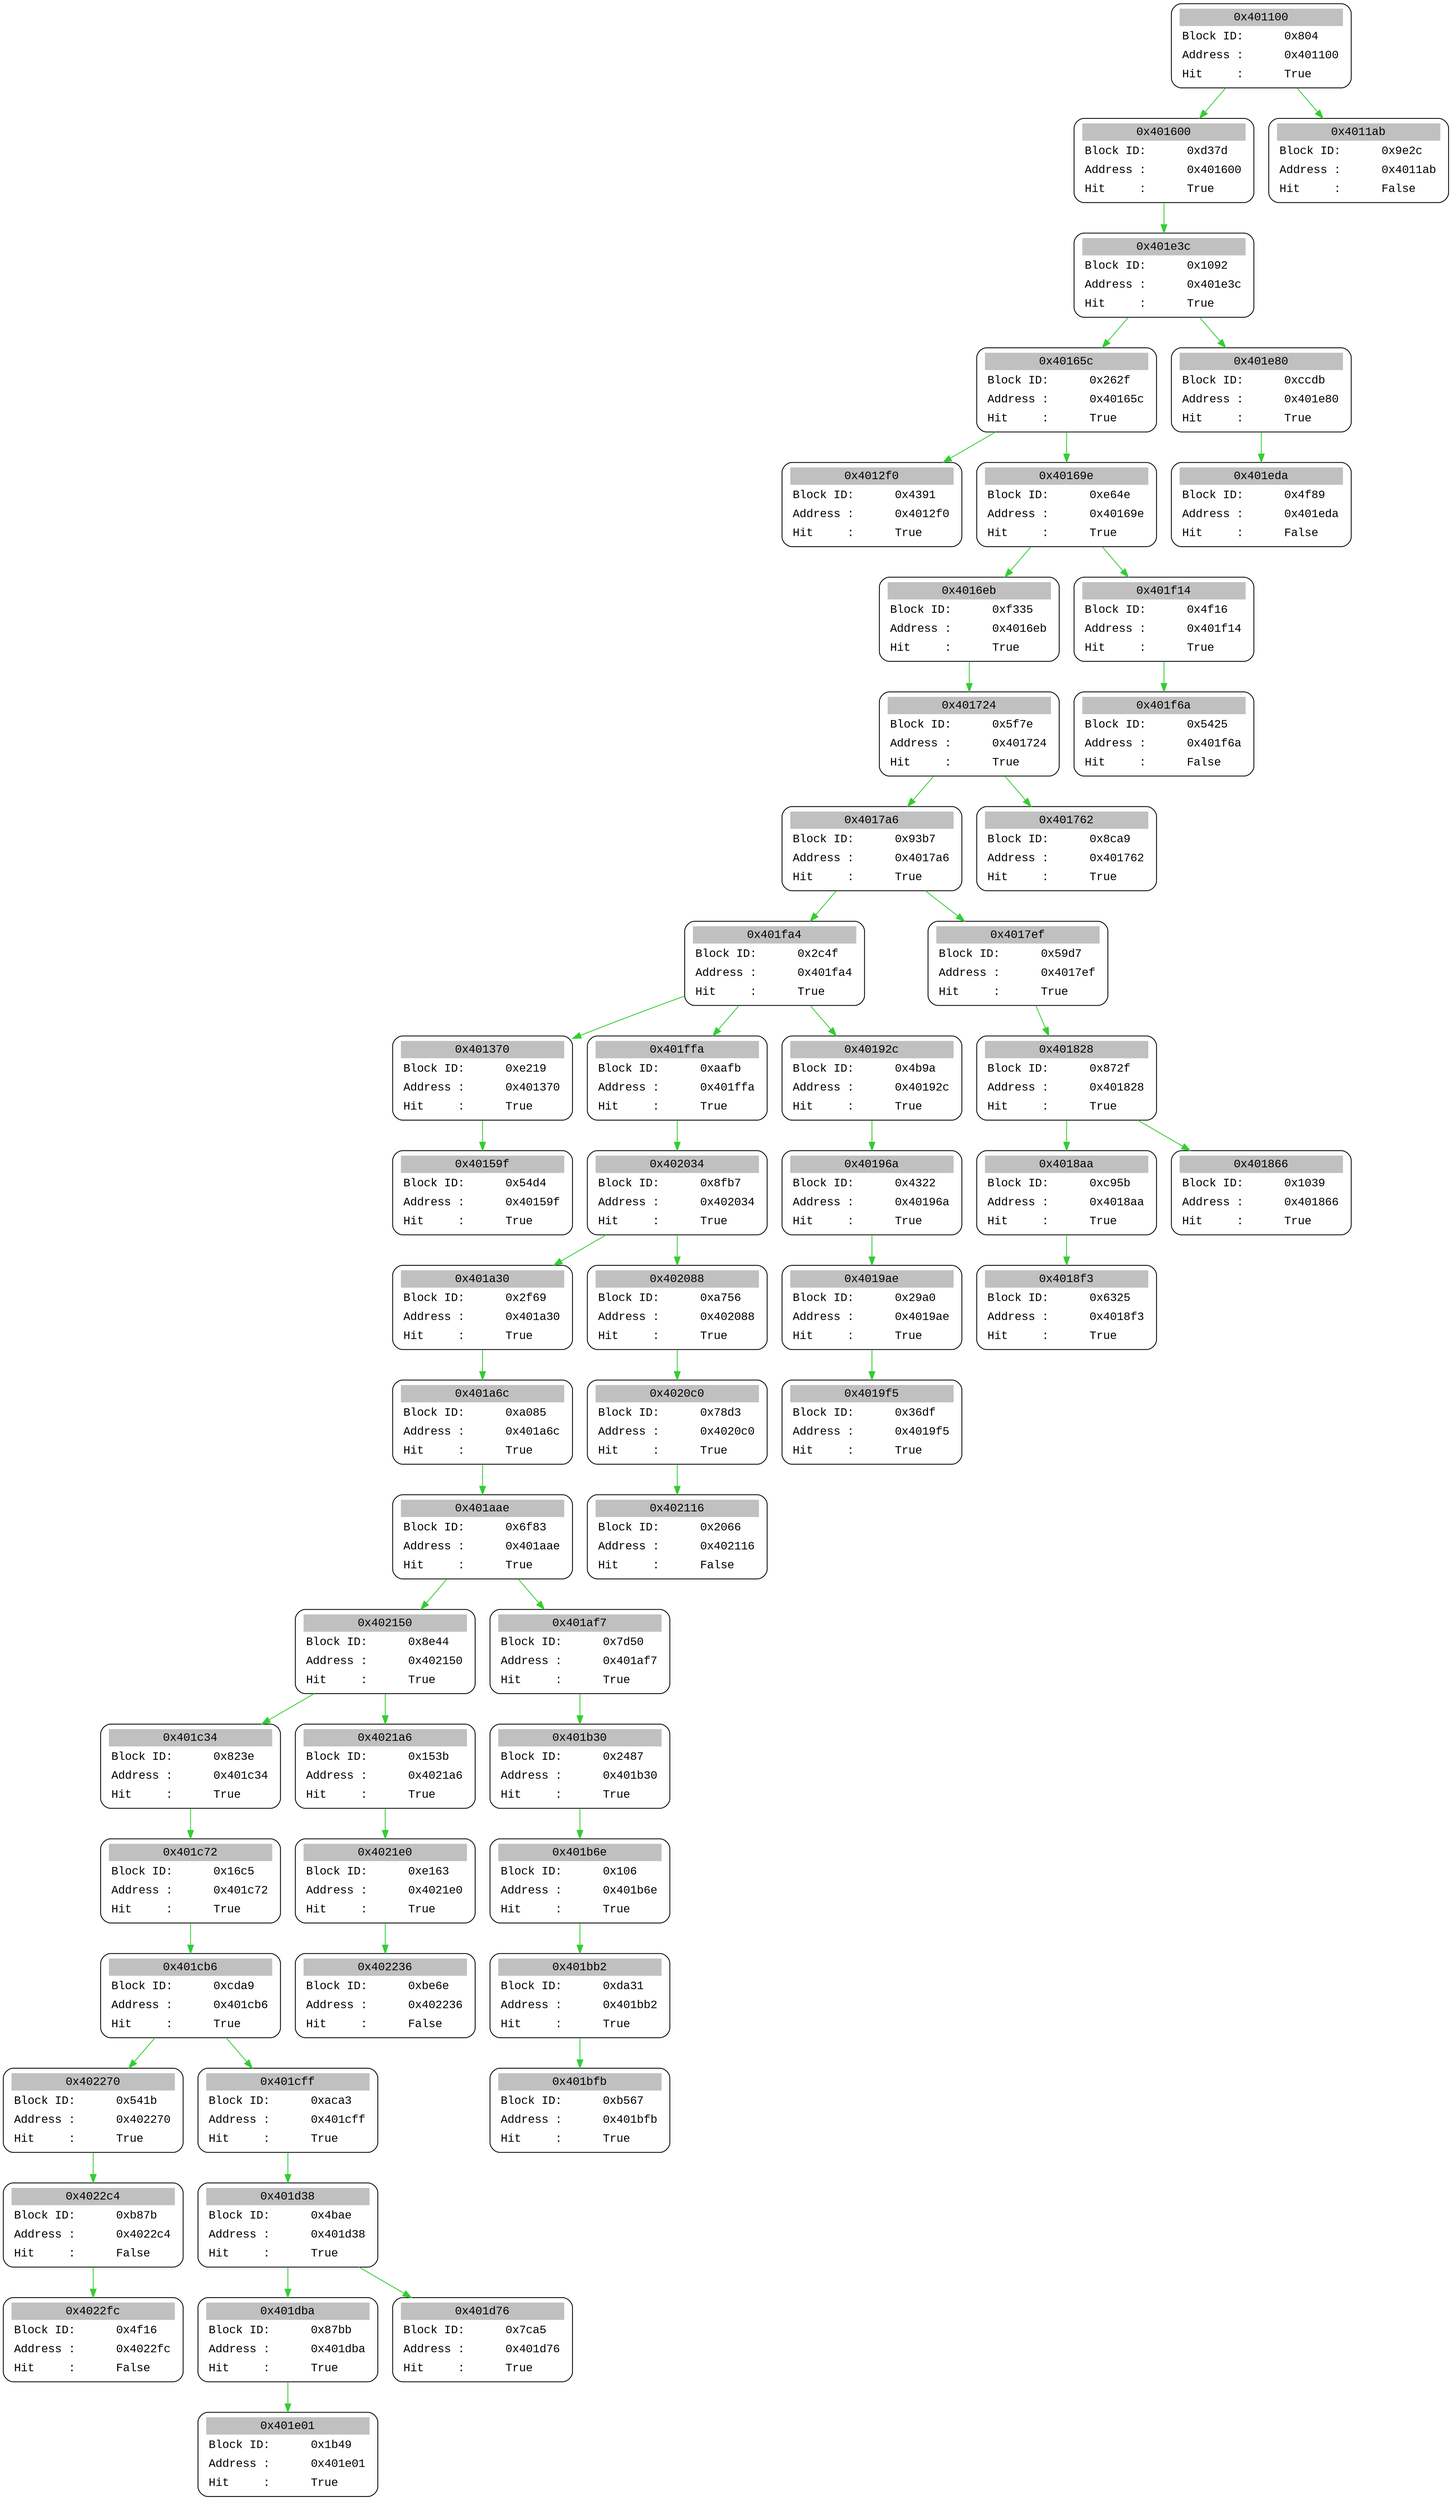 digraph afl_graph {
4352 [
shape="Mrecord" fontname="Courier New"label =<<table border="0" cellborder="0" cellpadding="3"><tr><td align="center" colspan="2" bgcolor="grey">0x401100</td></tr><tr><td align="left">Block ID:      0x804</td></tr><tr><td align="left">Address :      0x401100</td></tr><tr><td align="left">Hit     :      True</td></tr></table>> ];
4352 [
shape="Mrecord" fontname="Courier New"label =<<table border="0" cellborder="0" cellpadding="3"><tr><td align="center" colspan="2" bgcolor="grey">0x401100</td></tr><tr><td align="left">Block ID:      0x804</td></tr><tr><td align="left">Address :      0x401100</td></tr><tr><td align="left">Hit     :      True</td></tr></table>> ];
5632 [
shape="Mrecord" fontname="Courier New"label =<<table border="0" cellborder="0" cellpadding="3"><tr><td align="center" colspan="2" bgcolor="grey">0x401600</td></tr><tr><td align="left">Block ID:      0xd37d</td></tr><tr><td align="left">Address :      0x401600</td></tr><tr><td align="left">Hit     :      True</td></tr></table>> ];
4352 [
shape="Mrecord" fontname="Courier New"label =<<table border="0" cellborder="0" cellpadding="3"><tr><td align="center" colspan="2" bgcolor="grey">0x401100</td></tr><tr><td align="left">Block ID:      0x804</td></tr><tr><td align="left">Address :      0x401100</td></tr><tr><td align="left">Hit     :      True</td></tr></table>> ];
5632 [
shape="Mrecord" fontname="Courier New"label =<<table border="0" cellborder="0" cellpadding="3"><tr><td align="center" colspan="2" bgcolor="grey">0x401600</td></tr><tr><td align="left">Block ID:      0xd37d</td></tr><tr><td align="left">Address :      0x401600</td></tr><tr><td align="left">Hit     :      True</td></tr></table>> ];
7740 [
shape="Mrecord" fontname="Courier New"label =<<table border="0" cellborder="0" cellpadding="3"><tr><td align="center" colspan="2" bgcolor="grey">0x401e3c</td></tr><tr><td align="left">Block ID:      0x1092</td></tr><tr><td align="left">Address :      0x401e3c</td></tr><tr><td align="left">Hit     :      True</td></tr></table>> ];
4352 [
shape="Mrecord" fontname="Courier New"label =<<table border="0" cellborder="0" cellpadding="3"><tr><td align="center" colspan="2" bgcolor="grey">0x401100</td></tr><tr><td align="left">Block ID:      0x804</td></tr><tr><td align="left">Address :      0x401100</td></tr><tr><td align="left">Hit     :      True</td></tr></table>> ];
5632 [
shape="Mrecord" fontname="Courier New"label =<<table border="0" cellborder="0" cellpadding="3"><tr><td align="center" colspan="2" bgcolor="grey">0x401600</td></tr><tr><td align="left">Block ID:      0xd37d</td></tr><tr><td align="left">Address :      0x401600</td></tr><tr><td align="left">Hit     :      True</td></tr></table>> ];
7740 [
shape="Mrecord" fontname="Courier New"label =<<table border="0" cellborder="0" cellpadding="3"><tr><td align="center" colspan="2" bgcolor="grey">0x401e3c</td></tr><tr><td align="left">Block ID:      0x1092</td></tr><tr><td align="left">Address :      0x401e3c</td></tr><tr><td align="left">Hit     :      True</td></tr></table>> ];
5724 [
shape="Mrecord" fontname="Courier New"label =<<table border="0" cellborder="0" cellpadding="3"><tr><td align="center" colspan="2" bgcolor="grey">0x40165c</td></tr><tr><td align="left">Block ID:      0x262f</td></tr><tr><td align="left">Address :      0x40165c</td></tr><tr><td align="left">Hit     :      True</td></tr></table>> ];
4352 [
shape="Mrecord" fontname="Courier New"label =<<table border="0" cellborder="0" cellpadding="3"><tr><td align="center" colspan="2" bgcolor="grey">0x401100</td></tr><tr><td align="left">Block ID:      0x804</td></tr><tr><td align="left">Address :      0x401100</td></tr><tr><td align="left">Hit     :      True</td></tr></table>> ];
5632 [
shape="Mrecord" fontname="Courier New"label =<<table border="0" cellborder="0" cellpadding="3"><tr><td align="center" colspan="2" bgcolor="grey">0x401600</td></tr><tr><td align="left">Block ID:      0xd37d</td></tr><tr><td align="left">Address :      0x401600</td></tr><tr><td align="left">Hit     :      True</td></tr></table>> ];
7740 [
shape="Mrecord" fontname="Courier New"label =<<table border="0" cellborder="0" cellpadding="3"><tr><td align="center" colspan="2" bgcolor="grey">0x401e3c</td></tr><tr><td align="left">Block ID:      0x1092</td></tr><tr><td align="left">Address :      0x401e3c</td></tr><tr><td align="left">Hit     :      True</td></tr></table>> ];
5724 [
shape="Mrecord" fontname="Courier New"label =<<table border="0" cellborder="0" cellpadding="3"><tr><td align="center" colspan="2" bgcolor="grey">0x40165c</td></tr><tr><td align="left">Block ID:      0x262f</td></tr><tr><td align="left">Address :      0x40165c</td></tr><tr><td align="left">Hit     :      True</td></tr></table>> ];
4848 [
shape="Mrecord" fontname="Courier New"label =<<table border="0" cellborder="0" cellpadding="3"><tr><td align="center" colspan="2" bgcolor="grey">0x4012f0</td></tr><tr><td align="left">Block ID:      0x4391</td></tr><tr><td align="left">Address :      0x4012f0</td></tr><tr><td align="left">Hit     :      True</td></tr></table>> ];
4352 [
shape="Mrecord" fontname="Courier New"label =<<table border="0" cellborder="0" cellpadding="3"><tr><td align="center" colspan="2" bgcolor="grey">0x401100</td></tr><tr><td align="left">Block ID:      0x804</td></tr><tr><td align="left">Address :      0x401100</td></tr><tr><td align="left">Hit     :      True</td></tr></table>> ];
5632 [
shape="Mrecord" fontname="Courier New"label =<<table border="0" cellborder="0" cellpadding="3"><tr><td align="center" colspan="2" bgcolor="grey">0x401600</td></tr><tr><td align="left">Block ID:      0xd37d</td></tr><tr><td align="left">Address :      0x401600</td></tr><tr><td align="left">Hit     :      True</td></tr></table>> ];
7740 [
shape="Mrecord" fontname="Courier New"label =<<table border="0" cellborder="0" cellpadding="3"><tr><td align="center" colspan="2" bgcolor="grey">0x401e3c</td></tr><tr><td align="left">Block ID:      0x1092</td></tr><tr><td align="left">Address :      0x401e3c</td></tr><tr><td align="left">Hit     :      True</td></tr></table>> ];
5724 [
shape="Mrecord" fontname="Courier New"label =<<table border="0" cellborder="0" cellpadding="3"><tr><td align="center" colspan="2" bgcolor="grey">0x40165c</td></tr><tr><td align="left">Block ID:      0x262f</td></tr><tr><td align="left">Address :      0x40165c</td></tr><tr><td align="left">Hit     :      True</td></tr></table>> ];
4848 [
shape="Mrecord" fontname="Courier New"label =<<table border="0" cellborder="0" cellpadding="3"><tr><td align="center" colspan="2" bgcolor="grey">0x4012f0</td></tr><tr><td align="left">Block ID:      0x4391</td></tr><tr><td align="left">Address :      0x4012f0</td></tr><tr><td align="left">Hit     :      True</td></tr></table>> ];
5790 [
shape="Mrecord" fontname="Courier New"label =<<table border="0" cellborder="0" cellpadding="3"><tr><td align="center" colspan="2" bgcolor="grey">0x40169e</td></tr><tr><td align="left">Block ID:      0xe64e</td></tr><tr><td align="left">Address :      0x40169e</td></tr><tr><td align="left">Hit     :      True</td></tr></table>> ];
4352 [
shape="Mrecord" fontname="Courier New"label =<<table border="0" cellborder="0" cellpadding="3"><tr><td align="center" colspan="2" bgcolor="grey">0x401100</td></tr><tr><td align="left">Block ID:      0x804</td></tr><tr><td align="left">Address :      0x401100</td></tr><tr><td align="left">Hit     :      True</td></tr></table>> ];
5632 [
shape="Mrecord" fontname="Courier New"label =<<table border="0" cellborder="0" cellpadding="3"><tr><td align="center" colspan="2" bgcolor="grey">0x401600</td></tr><tr><td align="left">Block ID:      0xd37d</td></tr><tr><td align="left">Address :      0x401600</td></tr><tr><td align="left">Hit     :      True</td></tr></table>> ];
7740 [
shape="Mrecord" fontname="Courier New"label =<<table border="0" cellborder="0" cellpadding="3"><tr><td align="center" colspan="2" bgcolor="grey">0x401e3c</td></tr><tr><td align="left">Block ID:      0x1092</td></tr><tr><td align="left">Address :      0x401e3c</td></tr><tr><td align="left">Hit     :      True</td></tr></table>> ];
5724 [
shape="Mrecord" fontname="Courier New"label =<<table border="0" cellborder="0" cellpadding="3"><tr><td align="center" colspan="2" bgcolor="grey">0x40165c</td></tr><tr><td align="left">Block ID:      0x262f</td></tr><tr><td align="left">Address :      0x40165c</td></tr><tr><td align="left">Hit     :      True</td></tr></table>> ];
4848 [
shape="Mrecord" fontname="Courier New"label =<<table border="0" cellborder="0" cellpadding="3"><tr><td align="center" colspan="2" bgcolor="grey">0x4012f0</td></tr><tr><td align="left">Block ID:      0x4391</td></tr><tr><td align="left">Address :      0x4012f0</td></tr><tr><td align="left">Hit     :      True</td></tr></table>> ];
5790 [
shape="Mrecord" fontname="Courier New"label =<<table border="0" cellborder="0" cellpadding="3"><tr><td align="center" colspan="2" bgcolor="grey">0x40169e</td></tr><tr><td align="left">Block ID:      0xe64e</td></tr><tr><td align="left">Address :      0x40169e</td></tr><tr><td align="left">Hit     :      True</td></tr></table>> ];
5867 [
shape="Mrecord" fontname="Courier New"label =<<table border="0" cellborder="0" cellpadding="3"><tr><td align="center" colspan="2" bgcolor="grey">0x4016eb</td></tr><tr><td align="left">Block ID:      0xf335</td></tr><tr><td align="left">Address :      0x4016eb</td></tr><tr><td align="left">Hit     :      True</td></tr></table>> ];
4352 [
shape="Mrecord" fontname="Courier New"label =<<table border="0" cellborder="0" cellpadding="3"><tr><td align="center" colspan="2" bgcolor="grey">0x401100</td></tr><tr><td align="left">Block ID:      0x804</td></tr><tr><td align="left">Address :      0x401100</td></tr><tr><td align="left">Hit     :      True</td></tr></table>> ];
5632 [
shape="Mrecord" fontname="Courier New"label =<<table border="0" cellborder="0" cellpadding="3"><tr><td align="center" colspan="2" bgcolor="grey">0x401600</td></tr><tr><td align="left">Block ID:      0xd37d</td></tr><tr><td align="left">Address :      0x401600</td></tr><tr><td align="left">Hit     :      True</td></tr></table>> ];
7740 [
shape="Mrecord" fontname="Courier New"label =<<table border="0" cellborder="0" cellpadding="3"><tr><td align="center" colspan="2" bgcolor="grey">0x401e3c</td></tr><tr><td align="left">Block ID:      0x1092</td></tr><tr><td align="left">Address :      0x401e3c</td></tr><tr><td align="left">Hit     :      True</td></tr></table>> ];
5724 [
shape="Mrecord" fontname="Courier New"label =<<table border="0" cellborder="0" cellpadding="3"><tr><td align="center" colspan="2" bgcolor="grey">0x40165c</td></tr><tr><td align="left">Block ID:      0x262f</td></tr><tr><td align="left">Address :      0x40165c</td></tr><tr><td align="left">Hit     :      True</td></tr></table>> ];
4848 [
shape="Mrecord" fontname="Courier New"label =<<table border="0" cellborder="0" cellpadding="3"><tr><td align="center" colspan="2" bgcolor="grey">0x4012f0</td></tr><tr><td align="left">Block ID:      0x4391</td></tr><tr><td align="left">Address :      0x4012f0</td></tr><tr><td align="left">Hit     :      True</td></tr></table>> ];
5790 [
shape="Mrecord" fontname="Courier New"label =<<table border="0" cellborder="0" cellpadding="3"><tr><td align="center" colspan="2" bgcolor="grey">0x40169e</td></tr><tr><td align="left">Block ID:      0xe64e</td></tr><tr><td align="left">Address :      0x40169e</td></tr><tr><td align="left">Hit     :      True</td></tr></table>> ];
5867 [
shape="Mrecord" fontname="Courier New"label =<<table border="0" cellborder="0" cellpadding="3"><tr><td align="center" colspan="2" bgcolor="grey">0x4016eb</td></tr><tr><td align="left">Block ID:      0xf335</td></tr><tr><td align="left">Address :      0x4016eb</td></tr><tr><td align="left">Hit     :      True</td></tr></table>> ];
5924 [
shape="Mrecord" fontname="Courier New"label =<<table border="0" cellborder="0" cellpadding="3"><tr><td align="center" colspan="2" bgcolor="grey">0x401724</td></tr><tr><td align="left">Block ID:      0x5f7e</td></tr><tr><td align="left">Address :      0x401724</td></tr><tr><td align="left">Hit     :      True</td></tr></table>> ];
4352 [
shape="Mrecord" fontname="Courier New"label =<<table border="0" cellborder="0" cellpadding="3"><tr><td align="center" colspan="2" bgcolor="grey">0x401100</td></tr><tr><td align="left">Block ID:      0x804</td></tr><tr><td align="left">Address :      0x401100</td></tr><tr><td align="left">Hit     :      True</td></tr></table>> ];
5632 [
shape="Mrecord" fontname="Courier New"label =<<table border="0" cellborder="0" cellpadding="3"><tr><td align="center" colspan="2" bgcolor="grey">0x401600</td></tr><tr><td align="left">Block ID:      0xd37d</td></tr><tr><td align="left">Address :      0x401600</td></tr><tr><td align="left">Hit     :      True</td></tr></table>> ];
7740 [
shape="Mrecord" fontname="Courier New"label =<<table border="0" cellborder="0" cellpadding="3"><tr><td align="center" colspan="2" bgcolor="grey">0x401e3c</td></tr><tr><td align="left">Block ID:      0x1092</td></tr><tr><td align="left">Address :      0x401e3c</td></tr><tr><td align="left">Hit     :      True</td></tr></table>> ];
5724 [
shape="Mrecord" fontname="Courier New"label =<<table border="0" cellborder="0" cellpadding="3"><tr><td align="center" colspan="2" bgcolor="grey">0x40165c</td></tr><tr><td align="left">Block ID:      0x262f</td></tr><tr><td align="left">Address :      0x40165c</td></tr><tr><td align="left">Hit     :      True</td></tr></table>> ];
4848 [
shape="Mrecord" fontname="Courier New"label =<<table border="0" cellborder="0" cellpadding="3"><tr><td align="center" colspan="2" bgcolor="grey">0x4012f0</td></tr><tr><td align="left">Block ID:      0x4391</td></tr><tr><td align="left">Address :      0x4012f0</td></tr><tr><td align="left">Hit     :      True</td></tr></table>> ];
5790 [
shape="Mrecord" fontname="Courier New"label =<<table border="0" cellborder="0" cellpadding="3"><tr><td align="center" colspan="2" bgcolor="grey">0x40169e</td></tr><tr><td align="left">Block ID:      0xe64e</td></tr><tr><td align="left">Address :      0x40169e</td></tr><tr><td align="left">Hit     :      True</td></tr></table>> ];
5867 [
shape="Mrecord" fontname="Courier New"label =<<table border="0" cellborder="0" cellpadding="3"><tr><td align="center" colspan="2" bgcolor="grey">0x4016eb</td></tr><tr><td align="left">Block ID:      0xf335</td></tr><tr><td align="left">Address :      0x4016eb</td></tr><tr><td align="left">Hit     :      True</td></tr></table>> ];
5924 [
shape="Mrecord" fontname="Courier New"label =<<table border="0" cellborder="0" cellpadding="3"><tr><td align="center" colspan="2" bgcolor="grey">0x401724</td></tr><tr><td align="left">Block ID:      0x5f7e</td></tr><tr><td align="left">Address :      0x401724</td></tr><tr><td align="left">Hit     :      True</td></tr></table>> ];
6054 [
shape="Mrecord" fontname="Courier New"label =<<table border="0" cellborder="0" cellpadding="3"><tr><td align="center" colspan="2" bgcolor="grey">0x4017a6</td></tr><tr><td align="left">Block ID:      0x93b7</td></tr><tr><td align="left">Address :      0x4017a6</td></tr><tr><td align="left">Hit     :      True</td></tr></table>> ];
4352 [
shape="Mrecord" fontname="Courier New"label =<<table border="0" cellborder="0" cellpadding="3"><tr><td align="center" colspan="2" bgcolor="grey">0x401100</td></tr><tr><td align="left">Block ID:      0x804</td></tr><tr><td align="left">Address :      0x401100</td></tr><tr><td align="left">Hit     :      True</td></tr></table>> ];
5632 [
shape="Mrecord" fontname="Courier New"label =<<table border="0" cellborder="0" cellpadding="3"><tr><td align="center" colspan="2" bgcolor="grey">0x401600</td></tr><tr><td align="left">Block ID:      0xd37d</td></tr><tr><td align="left">Address :      0x401600</td></tr><tr><td align="left">Hit     :      True</td></tr></table>> ];
7740 [
shape="Mrecord" fontname="Courier New"label =<<table border="0" cellborder="0" cellpadding="3"><tr><td align="center" colspan="2" bgcolor="grey">0x401e3c</td></tr><tr><td align="left">Block ID:      0x1092</td></tr><tr><td align="left">Address :      0x401e3c</td></tr><tr><td align="left">Hit     :      True</td></tr></table>> ];
5724 [
shape="Mrecord" fontname="Courier New"label =<<table border="0" cellborder="0" cellpadding="3"><tr><td align="center" colspan="2" bgcolor="grey">0x40165c</td></tr><tr><td align="left">Block ID:      0x262f</td></tr><tr><td align="left">Address :      0x40165c</td></tr><tr><td align="left">Hit     :      True</td></tr></table>> ];
4848 [
shape="Mrecord" fontname="Courier New"label =<<table border="0" cellborder="0" cellpadding="3"><tr><td align="center" colspan="2" bgcolor="grey">0x4012f0</td></tr><tr><td align="left">Block ID:      0x4391</td></tr><tr><td align="left">Address :      0x4012f0</td></tr><tr><td align="left">Hit     :      True</td></tr></table>> ];
5790 [
shape="Mrecord" fontname="Courier New"label =<<table border="0" cellborder="0" cellpadding="3"><tr><td align="center" colspan="2" bgcolor="grey">0x40169e</td></tr><tr><td align="left">Block ID:      0xe64e</td></tr><tr><td align="left">Address :      0x40169e</td></tr><tr><td align="left">Hit     :      True</td></tr></table>> ];
5867 [
shape="Mrecord" fontname="Courier New"label =<<table border="0" cellborder="0" cellpadding="3"><tr><td align="center" colspan="2" bgcolor="grey">0x4016eb</td></tr><tr><td align="left">Block ID:      0xf335</td></tr><tr><td align="left">Address :      0x4016eb</td></tr><tr><td align="left">Hit     :      True</td></tr></table>> ];
5924 [
shape="Mrecord" fontname="Courier New"label =<<table border="0" cellborder="0" cellpadding="3"><tr><td align="center" colspan="2" bgcolor="grey">0x401724</td></tr><tr><td align="left">Block ID:      0x5f7e</td></tr><tr><td align="left">Address :      0x401724</td></tr><tr><td align="left">Hit     :      True</td></tr></table>> ];
6054 [
shape="Mrecord" fontname="Courier New"label =<<table border="0" cellborder="0" cellpadding="3"><tr><td align="center" colspan="2" bgcolor="grey">0x4017a6</td></tr><tr><td align="left">Block ID:      0x93b7</td></tr><tr><td align="left">Address :      0x4017a6</td></tr><tr><td align="left">Hit     :      True</td></tr></table>> ];
8100 [
shape="Mrecord" fontname="Courier New"label =<<table border="0" cellborder="0" cellpadding="3"><tr><td align="center" colspan="2" bgcolor="grey">0x401fa4</td></tr><tr><td align="left">Block ID:      0x2c4f</td></tr><tr><td align="left">Address :      0x401fa4</td></tr><tr><td align="left">Hit     :      True</td></tr></table>> ];
4352 [
shape="Mrecord" fontname="Courier New"label =<<table border="0" cellborder="0" cellpadding="3"><tr><td align="center" colspan="2" bgcolor="grey">0x401100</td></tr><tr><td align="left">Block ID:      0x804</td></tr><tr><td align="left">Address :      0x401100</td></tr><tr><td align="left">Hit     :      True</td></tr></table>> ];
5632 [
shape="Mrecord" fontname="Courier New"label =<<table border="0" cellborder="0" cellpadding="3"><tr><td align="center" colspan="2" bgcolor="grey">0x401600</td></tr><tr><td align="left">Block ID:      0xd37d</td></tr><tr><td align="left">Address :      0x401600</td></tr><tr><td align="left">Hit     :      True</td></tr></table>> ];
7740 [
shape="Mrecord" fontname="Courier New"label =<<table border="0" cellborder="0" cellpadding="3"><tr><td align="center" colspan="2" bgcolor="grey">0x401e3c</td></tr><tr><td align="left">Block ID:      0x1092</td></tr><tr><td align="left">Address :      0x401e3c</td></tr><tr><td align="left">Hit     :      True</td></tr></table>> ];
5724 [
shape="Mrecord" fontname="Courier New"label =<<table border="0" cellborder="0" cellpadding="3"><tr><td align="center" colspan="2" bgcolor="grey">0x40165c</td></tr><tr><td align="left">Block ID:      0x262f</td></tr><tr><td align="left">Address :      0x40165c</td></tr><tr><td align="left">Hit     :      True</td></tr></table>> ];
4848 [
shape="Mrecord" fontname="Courier New"label =<<table border="0" cellborder="0" cellpadding="3"><tr><td align="center" colspan="2" bgcolor="grey">0x4012f0</td></tr><tr><td align="left">Block ID:      0x4391</td></tr><tr><td align="left">Address :      0x4012f0</td></tr><tr><td align="left">Hit     :      True</td></tr></table>> ];
5790 [
shape="Mrecord" fontname="Courier New"label =<<table border="0" cellborder="0" cellpadding="3"><tr><td align="center" colspan="2" bgcolor="grey">0x40169e</td></tr><tr><td align="left">Block ID:      0xe64e</td></tr><tr><td align="left">Address :      0x40169e</td></tr><tr><td align="left">Hit     :      True</td></tr></table>> ];
5867 [
shape="Mrecord" fontname="Courier New"label =<<table border="0" cellborder="0" cellpadding="3"><tr><td align="center" colspan="2" bgcolor="grey">0x4016eb</td></tr><tr><td align="left">Block ID:      0xf335</td></tr><tr><td align="left">Address :      0x4016eb</td></tr><tr><td align="left">Hit     :      True</td></tr></table>> ];
5924 [
shape="Mrecord" fontname="Courier New"label =<<table border="0" cellborder="0" cellpadding="3"><tr><td align="center" colspan="2" bgcolor="grey">0x401724</td></tr><tr><td align="left">Block ID:      0x5f7e</td></tr><tr><td align="left">Address :      0x401724</td></tr><tr><td align="left">Hit     :      True</td></tr></table>> ];
6054 [
shape="Mrecord" fontname="Courier New"label =<<table border="0" cellborder="0" cellpadding="3"><tr><td align="center" colspan="2" bgcolor="grey">0x4017a6</td></tr><tr><td align="left">Block ID:      0x93b7</td></tr><tr><td align="left">Address :      0x4017a6</td></tr><tr><td align="left">Hit     :      True</td></tr></table>> ];
8100 [
shape="Mrecord" fontname="Courier New"label =<<table border="0" cellborder="0" cellpadding="3"><tr><td align="center" colspan="2" bgcolor="grey">0x401fa4</td></tr><tr><td align="left">Block ID:      0x2c4f</td></tr><tr><td align="left">Address :      0x401fa4</td></tr><tr><td align="left">Hit     :      True</td></tr></table>> ];
4976 [
shape="Mrecord" fontname="Courier New"label =<<table border="0" cellborder="0" cellpadding="3"><tr><td align="center" colspan="2" bgcolor="grey">0x401370</td></tr><tr><td align="left">Block ID:      0xe219</td></tr><tr><td align="left">Address :      0x401370</td></tr><tr><td align="left">Hit     :      True</td></tr></table>> ];
4352 [
shape="Mrecord" fontname="Courier New"label =<<table border="0" cellborder="0" cellpadding="3"><tr><td align="center" colspan="2" bgcolor="grey">0x401100</td></tr><tr><td align="left">Block ID:      0x804</td></tr><tr><td align="left">Address :      0x401100</td></tr><tr><td align="left">Hit     :      True</td></tr></table>> ];
5632 [
shape="Mrecord" fontname="Courier New"label =<<table border="0" cellborder="0" cellpadding="3"><tr><td align="center" colspan="2" bgcolor="grey">0x401600</td></tr><tr><td align="left">Block ID:      0xd37d</td></tr><tr><td align="left">Address :      0x401600</td></tr><tr><td align="left">Hit     :      True</td></tr></table>> ];
7740 [
shape="Mrecord" fontname="Courier New"label =<<table border="0" cellborder="0" cellpadding="3"><tr><td align="center" colspan="2" bgcolor="grey">0x401e3c</td></tr><tr><td align="left">Block ID:      0x1092</td></tr><tr><td align="left">Address :      0x401e3c</td></tr><tr><td align="left">Hit     :      True</td></tr></table>> ];
5724 [
shape="Mrecord" fontname="Courier New"label =<<table border="0" cellborder="0" cellpadding="3"><tr><td align="center" colspan="2" bgcolor="grey">0x40165c</td></tr><tr><td align="left">Block ID:      0x262f</td></tr><tr><td align="left">Address :      0x40165c</td></tr><tr><td align="left">Hit     :      True</td></tr></table>> ];
4848 [
shape="Mrecord" fontname="Courier New"label =<<table border="0" cellborder="0" cellpadding="3"><tr><td align="center" colspan="2" bgcolor="grey">0x4012f0</td></tr><tr><td align="left">Block ID:      0x4391</td></tr><tr><td align="left">Address :      0x4012f0</td></tr><tr><td align="left">Hit     :      True</td></tr></table>> ];
5790 [
shape="Mrecord" fontname="Courier New"label =<<table border="0" cellborder="0" cellpadding="3"><tr><td align="center" colspan="2" bgcolor="grey">0x40169e</td></tr><tr><td align="left">Block ID:      0xe64e</td></tr><tr><td align="left">Address :      0x40169e</td></tr><tr><td align="left">Hit     :      True</td></tr></table>> ];
5867 [
shape="Mrecord" fontname="Courier New"label =<<table border="0" cellborder="0" cellpadding="3"><tr><td align="center" colspan="2" bgcolor="grey">0x4016eb</td></tr><tr><td align="left">Block ID:      0xf335</td></tr><tr><td align="left">Address :      0x4016eb</td></tr><tr><td align="left">Hit     :      True</td></tr></table>> ];
5924 [
shape="Mrecord" fontname="Courier New"label =<<table border="0" cellborder="0" cellpadding="3"><tr><td align="center" colspan="2" bgcolor="grey">0x401724</td></tr><tr><td align="left">Block ID:      0x5f7e</td></tr><tr><td align="left">Address :      0x401724</td></tr><tr><td align="left">Hit     :      True</td></tr></table>> ];
6054 [
shape="Mrecord" fontname="Courier New"label =<<table border="0" cellborder="0" cellpadding="3"><tr><td align="center" colspan="2" bgcolor="grey">0x4017a6</td></tr><tr><td align="left">Block ID:      0x93b7</td></tr><tr><td align="left">Address :      0x4017a6</td></tr><tr><td align="left">Hit     :      True</td></tr></table>> ];
8100 [
shape="Mrecord" fontname="Courier New"label =<<table border="0" cellborder="0" cellpadding="3"><tr><td align="center" colspan="2" bgcolor="grey">0x401fa4</td></tr><tr><td align="left">Block ID:      0x2c4f</td></tr><tr><td align="left">Address :      0x401fa4</td></tr><tr><td align="left">Hit     :      True</td></tr></table>> ];
4976 [
shape="Mrecord" fontname="Courier New"label =<<table border="0" cellborder="0" cellpadding="3"><tr><td align="center" colspan="2" bgcolor="grey">0x401370</td></tr><tr><td align="left">Block ID:      0xe219</td></tr><tr><td align="left">Address :      0x401370</td></tr><tr><td align="left">Hit     :      True</td></tr></table>> ];
5535 [
shape="Mrecord" fontname="Courier New"label =<<table border="0" cellborder="0" cellpadding="3"><tr><td align="center" colspan="2" bgcolor="grey">0x40159f</td></tr><tr><td align="left">Block ID:      0x54d4</td></tr><tr><td align="left">Address :      0x40159f</td></tr><tr><td align="left">Hit     :      True</td></tr></table>> ];
4352 [
shape="Mrecord" fontname="Courier New"label =<<table border="0" cellborder="0" cellpadding="3"><tr><td align="center" colspan="2" bgcolor="grey">0x401100</td></tr><tr><td align="left">Block ID:      0x804</td></tr><tr><td align="left">Address :      0x401100</td></tr><tr><td align="left">Hit     :      True</td></tr></table>> ];
5632 [
shape="Mrecord" fontname="Courier New"label =<<table border="0" cellborder="0" cellpadding="3"><tr><td align="center" colspan="2" bgcolor="grey">0x401600</td></tr><tr><td align="left">Block ID:      0xd37d</td></tr><tr><td align="left">Address :      0x401600</td></tr><tr><td align="left">Hit     :      True</td></tr></table>> ];
7740 [
shape="Mrecord" fontname="Courier New"label =<<table border="0" cellborder="0" cellpadding="3"><tr><td align="center" colspan="2" bgcolor="grey">0x401e3c</td></tr><tr><td align="left">Block ID:      0x1092</td></tr><tr><td align="left">Address :      0x401e3c</td></tr><tr><td align="left">Hit     :      True</td></tr></table>> ];
5724 [
shape="Mrecord" fontname="Courier New"label =<<table border="0" cellborder="0" cellpadding="3"><tr><td align="center" colspan="2" bgcolor="grey">0x40165c</td></tr><tr><td align="left">Block ID:      0x262f</td></tr><tr><td align="left">Address :      0x40165c</td></tr><tr><td align="left">Hit     :      True</td></tr></table>> ];
4848 [
shape="Mrecord" fontname="Courier New"label =<<table border="0" cellborder="0" cellpadding="3"><tr><td align="center" colspan="2" bgcolor="grey">0x4012f0</td></tr><tr><td align="left">Block ID:      0x4391</td></tr><tr><td align="left">Address :      0x4012f0</td></tr><tr><td align="left">Hit     :      True</td></tr></table>> ];
5790 [
shape="Mrecord" fontname="Courier New"label =<<table border="0" cellborder="0" cellpadding="3"><tr><td align="center" colspan="2" bgcolor="grey">0x40169e</td></tr><tr><td align="left">Block ID:      0xe64e</td></tr><tr><td align="left">Address :      0x40169e</td></tr><tr><td align="left">Hit     :      True</td></tr></table>> ];
5867 [
shape="Mrecord" fontname="Courier New"label =<<table border="0" cellborder="0" cellpadding="3"><tr><td align="center" colspan="2" bgcolor="grey">0x4016eb</td></tr><tr><td align="left">Block ID:      0xf335</td></tr><tr><td align="left">Address :      0x4016eb</td></tr><tr><td align="left">Hit     :      True</td></tr></table>> ];
5924 [
shape="Mrecord" fontname="Courier New"label =<<table border="0" cellborder="0" cellpadding="3"><tr><td align="center" colspan="2" bgcolor="grey">0x401724</td></tr><tr><td align="left">Block ID:      0x5f7e</td></tr><tr><td align="left">Address :      0x401724</td></tr><tr><td align="left">Hit     :      True</td></tr></table>> ];
6054 [
shape="Mrecord" fontname="Courier New"label =<<table border="0" cellborder="0" cellpadding="3"><tr><td align="center" colspan="2" bgcolor="grey">0x4017a6</td></tr><tr><td align="left">Block ID:      0x93b7</td></tr><tr><td align="left">Address :      0x4017a6</td></tr><tr><td align="left">Hit     :      True</td></tr></table>> ];
8100 [
shape="Mrecord" fontname="Courier New"label =<<table border="0" cellborder="0" cellpadding="3"><tr><td align="center" colspan="2" bgcolor="grey">0x401fa4</td></tr><tr><td align="left">Block ID:      0x2c4f</td></tr><tr><td align="left">Address :      0x401fa4</td></tr><tr><td align="left">Hit     :      True</td></tr></table>> ];
4976 [
shape="Mrecord" fontname="Courier New"label =<<table border="0" cellborder="0" cellpadding="3"><tr><td align="center" colspan="2" bgcolor="grey">0x401370</td></tr><tr><td align="left">Block ID:      0xe219</td></tr><tr><td align="left">Address :      0x401370</td></tr><tr><td align="left">Hit     :      True</td></tr></table>> ];
5535 [
shape="Mrecord" fontname="Courier New"label =<<table border="0" cellborder="0" cellpadding="3"><tr><td align="center" colspan="2" bgcolor="grey">0x40159f</td></tr><tr><td align="left">Block ID:      0x54d4</td></tr><tr><td align="left">Address :      0x40159f</td></tr><tr><td align="left">Hit     :      True</td></tr></table>> ];
8186 [
shape="Mrecord" fontname="Courier New"label =<<table border="0" cellborder="0" cellpadding="3"><tr><td align="center" colspan="2" bgcolor="grey">0x401ffa</td></tr><tr><td align="left">Block ID:      0xaafb</td></tr><tr><td align="left">Address :      0x401ffa</td></tr><tr><td align="left">Hit     :      True</td></tr></table>> ];
4352 [
shape="Mrecord" fontname="Courier New"label =<<table border="0" cellborder="0" cellpadding="3"><tr><td align="center" colspan="2" bgcolor="grey">0x401100</td></tr><tr><td align="left">Block ID:      0x804</td></tr><tr><td align="left">Address :      0x401100</td></tr><tr><td align="left">Hit     :      True</td></tr></table>> ];
5632 [
shape="Mrecord" fontname="Courier New"label =<<table border="0" cellborder="0" cellpadding="3"><tr><td align="center" colspan="2" bgcolor="grey">0x401600</td></tr><tr><td align="left">Block ID:      0xd37d</td></tr><tr><td align="left">Address :      0x401600</td></tr><tr><td align="left">Hit     :      True</td></tr></table>> ];
7740 [
shape="Mrecord" fontname="Courier New"label =<<table border="0" cellborder="0" cellpadding="3"><tr><td align="center" colspan="2" bgcolor="grey">0x401e3c</td></tr><tr><td align="left">Block ID:      0x1092</td></tr><tr><td align="left">Address :      0x401e3c</td></tr><tr><td align="left">Hit     :      True</td></tr></table>> ];
5724 [
shape="Mrecord" fontname="Courier New"label =<<table border="0" cellborder="0" cellpadding="3"><tr><td align="center" colspan="2" bgcolor="grey">0x40165c</td></tr><tr><td align="left">Block ID:      0x262f</td></tr><tr><td align="left">Address :      0x40165c</td></tr><tr><td align="left">Hit     :      True</td></tr></table>> ];
4848 [
shape="Mrecord" fontname="Courier New"label =<<table border="0" cellborder="0" cellpadding="3"><tr><td align="center" colspan="2" bgcolor="grey">0x4012f0</td></tr><tr><td align="left">Block ID:      0x4391</td></tr><tr><td align="left">Address :      0x4012f0</td></tr><tr><td align="left">Hit     :      True</td></tr></table>> ];
5790 [
shape="Mrecord" fontname="Courier New"label =<<table border="0" cellborder="0" cellpadding="3"><tr><td align="center" colspan="2" bgcolor="grey">0x40169e</td></tr><tr><td align="left">Block ID:      0xe64e</td></tr><tr><td align="left">Address :      0x40169e</td></tr><tr><td align="left">Hit     :      True</td></tr></table>> ];
5867 [
shape="Mrecord" fontname="Courier New"label =<<table border="0" cellborder="0" cellpadding="3"><tr><td align="center" colspan="2" bgcolor="grey">0x4016eb</td></tr><tr><td align="left">Block ID:      0xf335</td></tr><tr><td align="left">Address :      0x4016eb</td></tr><tr><td align="left">Hit     :      True</td></tr></table>> ];
5924 [
shape="Mrecord" fontname="Courier New"label =<<table border="0" cellborder="0" cellpadding="3"><tr><td align="center" colspan="2" bgcolor="grey">0x401724</td></tr><tr><td align="left">Block ID:      0x5f7e</td></tr><tr><td align="left">Address :      0x401724</td></tr><tr><td align="left">Hit     :      True</td></tr></table>> ];
6054 [
shape="Mrecord" fontname="Courier New"label =<<table border="0" cellborder="0" cellpadding="3"><tr><td align="center" colspan="2" bgcolor="grey">0x4017a6</td></tr><tr><td align="left">Block ID:      0x93b7</td></tr><tr><td align="left">Address :      0x4017a6</td></tr><tr><td align="left">Hit     :      True</td></tr></table>> ];
8100 [
shape="Mrecord" fontname="Courier New"label =<<table border="0" cellborder="0" cellpadding="3"><tr><td align="center" colspan="2" bgcolor="grey">0x401fa4</td></tr><tr><td align="left">Block ID:      0x2c4f</td></tr><tr><td align="left">Address :      0x401fa4</td></tr><tr><td align="left">Hit     :      True</td></tr></table>> ];
4976 [
shape="Mrecord" fontname="Courier New"label =<<table border="0" cellborder="0" cellpadding="3"><tr><td align="center" colspan="2" bgcolor="grey">0x401370</td></tr><tr><td align="left">Block ID:      0xe219</td></tr><tr><td align="left">Address :      0x401370</td></tr><tr><td align="left">Hit     :      True</td></tr></table>> ];
5535 [
shape="Mrecord" fontname="Courier New"label =<<table border="0" cellborder="0" cellpadding="3"><tr><td align="center" colspan="2" bgcolor="grey">0x40159f</td></tr><tr><td align="left">Block ID:      0x54d4</td></tr><tr><td align="left">Address :      0x40159f</td></tr><tr><td align="left">Hit     :      True</td></tr></table>> ];
8186 [
shape="Mrecord" fontname="Courier New"label =<<table border="0" cellborder="0" cellpadding="3"><tr><td align="center" colspan="2" bgcolor="grey">0x401ffa</td></tr><tr><td align="left">Block ID:      0xaafb</td></tr><tr><td align="left">Address :      0x401ffa</td></tr><tr><td align="left">Hit     :      True</td></tr></table>> ];
8244 [
shape="Mrecord" fontname="Courier New"label =<<table border="0" cellborder="0" cellpadding="3"><tr><td align="center" colspan="2" bgcolor="grey">0x402034</td></tr><tr><td align="left">Block ID:      0x8fb7</td></tr><tr><td align="left">Address :      0x402034</td></tr><tr><td align="left">Hit     :      True</td></tr></table>> ];
4352 [
shape="Mrecord" fontname="Courier New"label =<<table border="0" cellborder="0" cellpadding="3"><tr><td align="center" colspan="2" bgcolor="grey">0x401100</td></tr><tr><td align="left">Block ID:      0x804</td></tr><tr><td align="left">Address :      0x401100</td></tr><tr><td align="left">Hit     :      True</td></tr></table>> ];
5632 [
shape="Mrecord" fontname="Courier New"label =<<table border="0" cellborder="0" cellpadding="3"><tr><td align="center" colspan="2" bgcolor="grey">0x401600</td></tr><tr><td align="left">Block ID:      0xd37d</td></tr><tr><td align="left">Address :      0x401600</td></tr><tr><td align="left">Hit     :      True</td></tr></table>> ];
7740 [
shape="Mrecord" fontname="Courier New"label =<<table border="0" cellborder="0" cellpadding="3"><tr><td align="center" colspan="2" bgcolor="grey">0x401e3c</td></tr><tr><td align="left">Block ID:      0x1092</td></tr><tr><td align="left">Address :      0x401e3c</td></tr><tr><td align="left">Hit     :      True</td></tr></table>> ];
5724 [
shape="Mrecord" fontname="Courier New"label =<<table border="0" cellborder="0" cellpadding="3"><tr><td align="center" colspan="2" bgcolor="grey">0x40165c</td></tr><tr><td align="left">Block ID:      0x262f</td></tr><tr><td align="left">Address :      0x40165c</td></tr><tr><td align="left">Hit     :      True</td></tr></table>> ];
4848 [
shape="Mrecord" fontname="Courier New"label =<<table border="0" cellborder="0" cellpadding="3"><tr><td align="center" colspan="2" bgcolor="grey">0x4012f0</td></tr><tr><td align="left">Block ID:      0x4391</td></tr><tr><td align="left">Address :      0x4012f0</td></tr><tr><td align="left">Hit     :      True</td></tr></table>> ];
5790 [
shape="Mrecord" fontname="Courier New"label =<<table border="0" cellborder="0" cellpadding="3"><tr><td align="center" colspan="2" bgcolor="grey">0x40169e</td></tr><tr><td align="left">Block ID:      0xe64e</td></tr><tr><td align="left">Address :      0x40169e</td></tr><tr><td align="left">Hit     :      True</td></tr></table>> ];
5867 [
shape="Mrecord" fontname="Courier New"label =<<table border="0" cellborder="0" cellpadding="3"><tr><td align="center" colspan="2" bgcolor="grey">0x4016eb</td></tr><tr><td align="left">Block ID:      0xf335</td></tr><tr><td align="left">Address :      0x4016eb</td></tr><tr><td align="left">Hit     :      True</td></tr></table>> ];
5924 [
shape="Mrecord" fontname="Courier New"label =<<table border="0" cellborder="0" cellpadding="3"><tr><td align="center" colspan="2" bgcolor="grey">0x401724</td></tr><tr><td align="left">Block ID:      0x5f7e</td></tr><tr><td align="left">Address :      0x401724</td></tr><tr><td align="left">Hit     :      True</td></tr></table>> ];
6054 [
shape="Mrecord" fontname="Courier New"label =<<table border="0" cellborder="0" cellpadding="3"><tr><td align="center" colspan="2" bgcolor="grey">0x4017a6</td></tr><tr><td align="left">Block ID:      0x93b7</td></tr><tr><td align="left">Address :      0x4017a6</td></tr><tr><td align="left">Hit     :      True</td></tr></table>> ];
8100 [
shape="Mrecord" fontname="Courier New"label =<<table border="0" cellborder="0" cellpadding="3"><tr><td align="center" colspan="2" bgcolor="grey">0x401fa4</td></tr><tr><td align="left">Block ID:      0x2c4f</td></tr><tr><td align="left">Address :      0x401fa4</td></tr><tr><td align="left">Hit     :      True</td></tr></table>> ];
4976 [
shape="Mrecord" fontname="Courier New"label =<<table border="0" cellborder="0" cellpadding="3"><tr><td align="center" colspan="2" bgcolor="grey">0x401370</td></tr><tr><td align="left">Block ID:      0xe219</td></tr><tr><td align="left">Address :      0x401370</td></tr><tr><td align="left">Hit     :      True</td></tr></table>> ];
5535 [
shape="Mrecord" fontname="Courier New"label =<<table border="0" cellborder="0" cellpadding="3"><tr><td align="center" colspan="2" bgcolor="grey">0x40159f</td></tr><tr><td align="left">Block ID:      0x54d4</td></tr><tr><td align="left">Address :      0x40159f</td></tr><tr><td align="left">Hit     :      True</td></tr></table>> ];
8186 [
shape="Mrecord" fontname="Courier New"label =<<table border="0" cellborder="0" cellpadding="3"><tr><td align="center" colspan="2" bgcolor="grey">0x401ffa</td></tr><tr><td align="left">Block ID:      0xaafb</td></tr><tr><td align="left">Address :      0x401ffa</td></tr><tr><td align="left">Hit     :      True</td></tr></table>> ];
8244 [
shape="Mrecord" fontname="Courier New"label =<<table border="0" cellborder="0" cellpadding="3"><tr><td align="center" colspan="2" bgcolor="grey">0x402034</td></tr><tr><td align="left">Block ID:      0x8fb7</td></tr><tr><td align="left">Address :      0x402034</td></tr><tr><td align="left">Hit     :      True</td></tr></table>> ];
6704 [
shape="Mrecord" fontname="Courier New"label =<<table border="0" cellborder="0" cellpadding="3"><tr><td align="center" colspan="2" bgcolor="grey">0x401a30</td></tr><tr><td align="left">Block ID:      0x2f69</td></tr><tr><td align="left">Address :      0x401a30</td></tr><tr><td align="left">Hit     :      True</td></tr></table>> ];
4352 [
shape="Mrecord" fontname="Courier New"label =<<table border="0" cellborder="0" cellpadding="3"><tr><td align="center" colspan="2" bgcolor="grey">0x401100</td></tr><tr><td align="left">Block ID:      0x804</td></tr><tr><td align="left">Address :      0x401100</td></tr><tr><td align="left">Hit     :      True</td></tr></table>> ];
5632 [
shape="Mrecord" fontname="Courier New"label =<<table border="0" cellborder="0" cellpadding="3"><tr><td align="center" colspan="2" bgcolor="grey">0x401600</td></tr><tr><td align="left">Block ID:      0xd37d</td></tr><tr><td align="left">Address :      0x401600</td></tr><tr><td align="left">Hit     :      True</td></tr></table>> ];
7740 [
shape="Mrecord" fontname="Courier New"label =<<table border="0" cellborder="0" cellpadding="3"><tr><td align="center" colspan="2" bgcolor="grey">0x401e3c</td></tr><tr><td align="left">Block ID:      0x1092</td></tr><tr><td align="left">Address :      0x401e3c</td></tr><tr><td align="left">Hit     :      True</td></tr></table>> ];
5724 [
shape="Mrecord" fontname="Courier New"label =<<table border="0" cellborder="0" cellpadding="3"><tr><td align="center" colspan="2" bgcolor="grey">0x40165c</td></tr><tr><td align="left">Block ID:      0x262f</td></tr><tr><td align="left">Address :      0x40165c</td></tr><tr><td align="left">Hit     :      True</td></tr></table>> ];
4848 [
shape="Mrecord" fontname="Courier New"label =<<table border="0" cellborder="0" cellpadding="3"><tr><td align="center" colspan="2" bgcolor="grey">0x4012f0</td></tr><tr><td align="left">Block ID:      0x4391</td></tr><tr><td align="left">Address :      0x4012f0</td></tr><tr><td align="left">Hit     :      True</td></tr></table>> ];
5790 [
shape="Mrecord" fontname="Courier New"label =<<table border="0" cellborder="0" cellpadding="3"><tr><td align="center" colspan="2" bgcolor="grey">0x40169e</td></tr><tr><td align="left">Block ID:      0xe64e</td></tr><tr><td align="left">Address :      0x40169e</td></tr><tr><td align="left">Hit     :      True</td></tr></table>> ];
5867 [
shape="Mrecord" fontname="Courier New"label =<<table border="0" cellborder="0" cellpadding="3"><tr><td align="center" colspan="2" bgcolor="grey">0x4016eb</td></tr><tr><td align="left">Block ID:      0xf335</td></tr><tr><td align="left">Address :      0x4016eb</td></tr><tr><td align="left">Hit     :      True</td></tr></table>> ];
5924 [
shape="Mrecord" fontname="Courier New"label =<<table border="0" cellborder="0" cellpadding="3"><tr><td align="center" colspan="2" bgcolor="grey">0x401724</td></tr><tr><td align="left">Block ID:      0x5f7e</td></tr><tr><td align="left">Address :      0x401724</td></tr><tr><td align="left">Hit     :      True</td></tr></table>> ];
6054 [
shape="Mrecord" fontname="Courier New"label =<<table border="0" cellborder="0" cellpadding="3"><tr><td align="center" colspan="2" bgcolor="grey">0x4017a6</td></tr><tr><td align="left">Block ID:      0x93b7</td></tr><tr><td align="left">Address :      0x4017a6</td></tr><tr><td align="left">Hit     :      True</td></tr></table>> ];
8100 [
shape="Mrecord" fontname="Courier New"label =<<table border="0" cellborder="0" cellpadding="3"><tr><td align="center" colspan="2" bgcolor="grey">0x401fa4</td></tr><tr><td align="left">Block ID:      0x2c4f</td></tr><tr><td align="left">Address :      0x401fa4</td></tr><tr><td align="left">Hit     :      True</td></tr></table>> ];
4976 [
shape="Mrecord" fontname="Courier New"label =<<table border="0" cellborder="0" cellpadding="3"><tr><td align="center" colspan="2" bgcolor="grey">0x401370</td></tr><tr><td align="left">Block ID:      0xe219</td></tr><tr><td align="left">Address :      0x401370</td></tr><tr><td align="left">Hit     :      True</td></tr></table>> ];
5535 [
shape="Mrecord" fontname="Courier New"label =<<table border="0" cellborder="0" cellpadding="3"><tr><td align="center" colspan="2" bgcolor="grey">0x40159f</td></tr><tr><td align="left">Block ID:      0x54d4</td></tr><tr><td align="left">Address :      0x40159f</td></tr><tr><td align="left">Hit     :      True</td></tr></table>> ];
8186 [
shape="Mrecord" fontname="Courier New"label =<<table border="0" cellborder="0" cellpadding="3"><tr><td align="center" colspan="2" bgcolor="grey">0x401ffa</td></tr><tr><td align="left">Block ID:      0xaafb</td></tr><tr><td align="left">Address :      0x401ffa</td></tr><tr><td align="left">Hit     :      True</td></tr></table>> ];
8244 [
shape="Mrecord" fontname="Courier New"label =<<table border="0" cellborder="0" cellpadding="3"><tr><td align="center" colspan="2" bgcolor="grey">0x402034</td></tr><tr><td align="left">Block ID:      0x8fb7</td></tr><tr><td align="left">Address :      0x402034</td></tr><tr><td align="left">Hit     :      True</td></tr></table>> ];
6704 [
shape="Mrecord" fontname="Courier New"label =<<table border="0" cellborder="0" cellpadding="3"><tr><td align="center" colspan="2" bgcolor="grey">0x401a30</td></tr><tr><td align="left">Block ID:      0x2f69</td></tr><tr><td align="left">Address :      0x401a30</td></tr><tr><td align="left">Hit     :      True</td></tr></table>> ];
6764 [
shape="Mrecord" fontname="Courier New"label =<<table border="0" cellborder="0" cellpadding="3"><tr><td align="center" colspan="2" bgcolor="grey">0x401a6c</td></tr><tr><td align="left">Block ID:      0xa085</td></tr><tr><td align="left">Address :      0x401a6c</td></tr><tr><td align="left">Hit     :      True</td></tr></table>> ];
4352 [
shape="Mrecord" fontname="Courier New"label =<<table border="0" cellborder="0" cellpadding="3"><tr><td align="center" colspan="2" bgcolor="grey">0x401100</td></tr><tr><td align="left">Block ID:      0x804</td></tr><tr><td align="left">Address :      0x401100</td></tr><tr><td align="left">Hit     :      True</td></tr></table>> ];
5632 [
shape="Mrecord" fontname="Courier New"label =<<table border="0" cellborder="0" cellpadding="3"><tr><td align="center" colspan="2" bgcolor="grey">0x401600</td></tr><tr><td align="left">Block ID:      0xd37d</td></tr><tr><td align="left">Address :      0x401600</td></tr><tr><td align="left">Hit     :      True</td></tr></table>> ];
7740 [
shape="Mrecord" fontname="Courier New"label =<<table border="0" cellborder="0" cellpadding="3"><tr><td align="center" colspan="2" bgcolor="grey">0x401e3c</td></tr><tr><td align="left">Block ID:      0x1092</td></tr><tr><td align="left">Address :      0x401e3c</td></tr><tr><td align="left">Hit     :      True</td></tr></table>> ];
5724 [
shape="Mrecord" fontname="Courier New"label =<<table border="0" cellborder="0" cellpadding="3"><tr><td align="center" colspan="2" bgcolor="grey">0x40165c</td></tr><tr><td align="left">Block ID:      0x262f</td></tr><tr><td align="left">Address :      0x40165c</td></tr><tr><td align="left">Hit     :      True</td></tr></table>> ];
4848 [
shape="Mrecord" fontname="Courier New"label =<<table border="0" cellborder="0" cellpadding="3"><tr><td align="center" colspan="2" bgcolor="grey">0x4012f0</td></tr><tr><td align="left">Block ID:      0x4391</td></tr><tr><td align="left">Address :      0x4012f0</td></tr><tr><td align="left">Hit     :      True</td></tr></table>> ];
5790 [
shape="Mrecord" fontname="Courier New"label =<<table border="0" cellborder="0" cellpadding="3"><tr><td align="center" colspan="2" bgcolor="grey">0x40169e</td></tr><tr><td align="left">Block ID:      0xe64e</td></tr><tr><td align="left">Address :      0x40169e</td></tr><tr><td align="left">Hit     :      True</td></tr></table>> ];
5867 [
shape="Mrecord" fontname="Courier New"label =<<table border="0" cellborder="0" cellpadding="3"><tr><td align="center" colspan="2" bgcolor="grey">0x4016eb</td></tr><tr><td align="left">Block ID:      0xf335</td></tr><tr><td align="left">Address :      0x4016eb</td></tr><tr><td align="left">Hit     :      True</td></tr></table>> ];
5924 [
shape="Mrecord" fontname="Courier New"label =<<table border="0" cellborder="0" cellpadding="3"><tr><td align="center" colspan="2" bgcolor="grey">0x401724</td></tr><tr><td align="left">Block ID:      0x5f7e</td></tr><tr><td align="left">Address :      0x401724</td></tr><tr><td align="left">Hit     :      True</td></tr></table>> ];
6054 [
shape="Mrecord" fontname="Courier New"label =<<table border="0" cellborder="0" cellpadding="3"><tr><td align="center" colspan="2" bgcolor="grey">0x4017a6</td></tr><tr><td align="left">Block ID:      0x93b7</td></tr><tr><td align="left">Address :      0x4017a6</td></tr><tr><td align="left">Hit     :      True</td></tr></table>> ];
8100 [
shape="Mrecord" fontname="Courier New"label =<<table border="0" cellborder="0" cellpadding="3"><tr><td align="center" colspan="2" bgcolor="grey">0x401fa4</td></tr><tr><td align="left">Block ID:      0x2c4f</td></tr><tr><td align="left">Address :      0x401fa4</td></tr><tr><td align="left">Hit     :      True</td></tr></table>> ];
4976 [
shape="Mrecord" fontname="Courier New"label =<<table border="0" cellborder="0" cellpadding="3"><tr><td align="center" colspan="2" bgcolor="grey">0x401370</td></tr><tr><td align="left">Block ID:      0xe219</td></tr><tr><td align="left">Address :      0x401370</td></tr><tr><td align="left">Hit     :      True</td></tr></table>> ];
5535 [
shape="Mrecord" fontname="Courier New"label =<<table border="0" cellborder="0" cellpadding="3"><tr><td align="center" colspan="2" bgcolor="grey">0x40159f</td></tr><tr><td align="left">Block ID:      0x54d4</td></tr><tr><td align="left">Address :      0x40159f</td></tr><tr><td align="left">Hit     :      True</td></tr></table>> ];
8186 [
shape="Mrecord" fontname="Courier New"label =<<table border="0" cellborder="0" cellpadding="3"><tr><td align="center" colspan="2" bgcolor="grey">0x401ffa</td></tr><tr><td align="left">Block ID:      0xaafb</td></tr><tr><td align="left">Address :      0x401ffa</td></tr><tr><td align="left">Hit     :      True</td></tr></table>> ];
8244 [
shape="Mrecord" fontname="Courier New"label =<<table border="0" cellborder="0" cellpadding="3"><tr><td align="center" colspan="2" bgcolor="grey">0x402034</td></tr><tr><td align="left">Block ID:      0x8fb7</td></tr><tr><td align="left">Address :      0x402034</td></tr><tr><td align="left">Hit     :      True</td></tr></table>> ];
6704 [
shape="Mrecord" fontname="Courier New"label =<<table border="0" cellborder="0" cellpadding="3"><tr><td align="center" colspan="2" bgcolor="grey">0x401a30</td></tr><tr><td align="left">Block ID:      0x2f69</td></tr><tr><td align="left">Address :      0x401a30</td></tr><tr><td align="left">Hit     :      True</td></tr></table>> ];
6764 [
shape="Mrecord" fontname="Courier New"label =<<table border="0" cellborder="0" cellpadding="3"><tr><td align="center" colspan="2" bgcolor="grey">0x401a6c</td></tr><tr><td align="left">Block ID:      0xa085</td></tr><tr><td align="left">Address :      0x401a6c</td></tr><tr><td align="left">Hit     :      True</td></tr></table>> ];
6830 [
shape="Mrecord" fontname="Courier New"label =<<table border="0" cellborder="0" cellpadding="3"><tr><td align="center" colspan="2" bgcolor="grey">0x401aae</td></tr><tr><td align="left">Block ID:      0x6f83</td></tr><tr><td align="left">Address :      0x401aae</td></tr><tr><td align="left">Hit     :      True</td></tr></table>> ];
4352 [
shape="Mrecord" fontname="Courier New"label =<<table border="0" cellborder="0" cellpadding="3"><tr><td align="center" colspan="2" bgcolor="grey">0x401100</td></tr><tr><td align="left">Block ID:      0x804</td></tr><tr><td align="left">Address :      0x401100</td></tr><tr><td align="left">Hit     :      True</td></tr></table>> ];
5632 [
shape="Mrecord" fontname="Courier New"label =<<table border="0" cellborder="0" cellpadding="3"><tr><td align="center" colspan="2" bgcolor="grey">0x401600</td></tr><tr><td align="left">Block ID:      0xd37d</td></tr><tr><td align="left">Address :      0x401600</td></tr><tr><td align="left">Hit     :      True</td></tr></table>> ];
7740 [
shape="Mrecord" fontname="Courier New"label =<<table border="0" cellborder="0" cellpadding="3"><tr><td align="center" colspan="2" bgcolor="grey">0x401e3c</td></tr><tr><td align="left">Block ID:      0x1092</td></tr><tr><td align="left">Address :      0x401e3c</td></tr><tr><td align="left">Hit     :      True</td></tr></table>> ];
5724 [
shape="Mrecord" fontname="Courier New"label =<<table border="0" cellborder="0" cellpadding="3"><tr><td align="center" colspan="2" bgcolor="grey">0x40165c</td></tr><tr><td align="left">Block ID:      0x262f</td></tr><tr><td align="left">Address :      0x40165c</td></tr><tr><td align="left">Hit     :      True</td></tr></table>> ];
4848 [
shape="Mrecord" fontname="Courier New"label =<<table border="0" cellborder="0" cellpadding="3"><tr><td align="center" colspan="2" bgcolor="grey">0x4012f0</td></tr><tr><td align="left">Block ID:      0x4391</td></tr><tr><td align="left">Address :      0x4012f0</td></tr><tr><td align="left">Hit     :      True</td></tr></table>> ];
5790 [
shape="Mrecord" fontname="Courier New"label =<<table border="0" cellborder="0" cellpadding="3"><tr><td align="center" colspan="2" bgcolor="grey">0x40169e</td></tr><tr><td align="left">Block ID:      0xe64e</td></tr><tr><td align="left">Address :      0x40169e</td></tr><tr><td align="left">Hit     :      True</td></tr></table>> ];
5867 [
shape="Mrecord" fontname="Courier New"label =<<table border="0" cellborder="0" cellpadding="3"><tr><td align="center" colspan="2" bgcolor="grey">0x4016eb</td></tr><tr><td align="left">Block ID:      0xf335</td></tr><tr><td align="left">Address :      0x4016eb</td></tr><tr><td align="left">Hit     :      True</td></tr></table>> ];
5924 [
shape="Mrecord" fontname="Courier New"label =<<table border="0" cellborder="0" cellpadding="3"><tr><td align="center" colspan="2" bgcolor="grey">0x401724</td></tr><tr><td align="left">Block ID:      0x5f7e</td></tr><tr><td align="left">Address :      0x401724</td></tr><tr><td align="left">Hit     :      True</td></tr></table>> ];
6054 [
shape="Mrecord" fontname="Courier New"label =<<table border="0" cellborder="0" cellpadding="3"><tr><td align="center" colspan="2" bgcolor="grey">0x4017a6</td></tr><tr><td align="left">Block ID:      0x93b7</td></tr><tr><td align="left">Address :      0x4017a6</td></tr><tr><td align="left">Hit     :      True</td></tr></table>> ];
8100 [
shape="Mrecord" fontname="Courier New"label =<<table border="0" cellborder="0" cellpadding="3"><tr><td align="center" colspan="2" bgcolor="grey">0x401fa4</td></tr><tr><td align="left">Block ID:      0x2c4f</td></tr><tr><td align="left">Address :      0x401fa4</td></tr><tr><td align="left">Hit     :      True</td></tr></table>> ];
4976 [
shape="Mrecord" fontname="Courier New"label =<<table border="0" cellborder="0" cellpadding="3"><tr><td align="center" colspan="2" bgcolor="grey">0x401370</td></tr><tr><td align="left">Block ID:      0xe219</td></tr><tr><td align="left">Address :      0x401370</td></tr><tr><td align="left">Hit     :      True</td></tr></table>> ];
5535 [
shape="Mrecord" fontname="Courier New"label =<<table border="0" cellborder="0" cellpadding="3"><tr><td align="center" colspan="2" bgcolor="grey">0x40159f</td></tr><tr><td align="left">Block ID:      0x54d4</td></tr><tr><td align="left">Address :      0x40159f</td></tr><tr><td align="left">Hit     :      True</td></tr></table>> ];
8186 [
shape="Mrecord" fontname="Courier New"label =<<table border="0" cellborder="0" cellpadding="3"><tr><td align="center" colspan="2" bgcolor="grey">0x401ffa</td></tr><tr><td align="left">Block ID:      0xaafb</td></tr><tr><td align="left">Address :      0x401ffa</td></tr><tr><td align="left">Hit     :      True</td></tr></table>> ];
8244 [
shape="Mrecord" fontname="Courier New"label =<<table border="0" cellborder="0" cellpadding="3"><tr><td align="center" colspan="2" bgcolor="grey">0x402034</td></tr><tr><td align="left">Block ID:      0x8fb7</td></tr><tr><td align="left">Address :      0x402034</td></tr><tr><td align="left">Hit     :      True</td></tr></table>> ];
6704 [
shape="Mrecord" fontname="Courier New"label =<<table border="0" cellborder="0" cellpadding="3"><tr><td align="center" colspan="2" bgcolor="grey">0x401a30</td></tr><tr><td align="left">Block ID:      0x2f69</td></tr><tr><td align="left">Address :      0x401a30</td></tr><tr><td align="left">Hit     :      True</td></tr></table>> ];
6764 [
shape="Mrecord" fontname="Courier New"label =<<table border="0" cellborder="0" cellpadding="3"><tr><td align="center" colspan="2" bgcolor="grey">0x401a6c</td></tr><tr><td align="left">Block ID:      0xa085</td></tr><tr><td align="left">Address :      0x401a6c</td></tr><tr><td align="left">Hit     :      True</td></tr></table>> ];
6830 [
shape="Mrecord" fontname="Courier New"label =<<table border="0" cellborder="0" cellpadding="3"><tr><td align="center" colspan="2" bgcolor="grey">0x401aae</td></tr><tr><td align="left">Block ID:      0x6f83</td></tr><tr><td align="left">Address :      0x401aae</td></tr><tr><td align="left">Hit     :      True</td></tr></table>> ];
8528 [
shape="Mrecord" fontname="Courier New"label =<<table border="0" cellborder="0" cellpadding="3"><tr><td align="center" colspan="2" bgcolor="grey">0x402150</td></tr><tr><td align="left">Block ID:      0x8e44</td></tr><tr><td align="left">Address :      0x402150</td></tr><tr><td align="left">Hit     :      True</td></tr></table>> ];
4352 [
shape="Mrecord" fontname="Courier New"label =<<table border="0" cellborder="0" cellpadding="3"><tr><td align="center" colspan="2" bgcolor="grey">0x401100</td></tr><tr><td align="left">Block ID:      0x804</td></tr><tr><td align="left">Address :      0x401100</td></tr><tr><td align="left">Hit     :      True</td></tr></table>> ];
5632 [
shape="Mrecord" fontname="Courier New"label =<<table border="0" cellborder="0" cellpadding="3"><tr><td align="center" colspan="2" bgcolor="grey">0x401600</td></tr><tr><td align="left">Block ID:      0xd37d</td></tr><tr><td align="left">Address :      0x401600</td></tr><tr><td align="left">Hit     :      True</td></tr></table>> ];
7740 [
shape="Mrecord" fontname="Courier New"label =<<table border="0" cellborder="0" cellpadding="3"><tr><td align="center" colspan="2" bgcolor="grey">0x401e3c</td></tr><tr><td align="left">Block ID:      0x1092</td></tr><tr><td align="left">Address :      0x401e3c</td></tr><tr><td align="left">Hit     :      True</td></tr></table>> ];
5724 [
shape="Mrecord" fontname="Courier New"label =<<table border="0" cellborder="0" cellpadding="3"><tr><td align="center" colspan="2" bgcolor="grey">0x40165c</td></tr><tr><td align="left">Block ID:      0x262f</td></tr><tr><td align="left">Address :      0x40165c</td></tr><tr><td align="left">Hit     :      True</td></tr></table>> ];
4848 [
shape="Mrecord" fontname="Courier New"label =<<table border="0" cellborder="0" cellpadding="3"><tr><td align="center" colspan="2" bgcolor="grey">0x4012f0</td></tr><tr><td align="left">Block ID:      0x4391</td></tr><tr><td align="left">Address :      0x4012f0</td></tr><tr><td align="left">Hit     :      True</td></tr></table>> ];
5790 [
shape="Mrecord" fontname="Courier New"label =<<table border="0" cellborder="0" cellpadding="3"><tr><td align="center" colspan="2" bgcolor="grey">0x40169e</td></tr><tr><td align="left">Block ID:      0xe64e</td></tr><tr><td align="left">Address :      0x40169e</td></tr><tr><td align="left">Hit     :      True</td></tr></table>> ];
5867 [
shape="Mrecord" fontname="Courier New"label =<<table border="0" cellborder="0" cellpadding="3"><tr><td align="center" colspan="2" bgcolor="grey">0x4016eb</td></tr><tr><td align="left">Block ID:      0xf335</td></tr><tr><td align="left">Address :      0x4016eb</td></tr><tr><td align="left">Hit     :      True</td></tr></table>> ];
5924 [
shape="Mrecord" fontname="Courier New"label =<<table border="0" cellborder="0" cellpadding="3"><tr><td align="center" colspan="2" bgcolor="grey">0x401724</td></tr><tr><td align="left">Block ID:      0x5f7e</td></tr><tr><td align="left">Address :      0x401724</td></tr><tr><td align="left">Hit     :      True</td></tr></table>> ];
6054 [
shape="Mrecord" fontname="Courier New"label =<<table border="0" cellborder="0" cellpadding="3"><tr><td align="center" colspan="2" bgcolor="grey">0x4017a6</td></tr><tr><td align="left">Block ID:      0x93b7</td></tr><tr><td align="left">Address :      0x4017a6</td></tr><tr><td align="left">Hit     :      True</td></tr></table>> ];
8100 [
shape="Mrecord" fontname="Courier New"label =<<table border="0" cellborder="0" cellpadding="3"><tr><td align="center" colspan="2" bgcolor="grey">0x401fa4</td></tr><tr><td align="left">Block ID:      0x2c4f</td></tr><tr><td align="left">Address :      0x401fa4</td></tr><tr><td align="left">Hit     :      True</td></tr></table>> ];
4976 [
shape="Mrecord" fontname="Courier New"label =<<table border="0" cellborder="0" cellpadding="3"><tr><td align="center" colspan="2" bgcolor="grey">0x401370</td></tr><tr><td align="left">Block ID:      0xe219</td></tr><tr><td align="left">Address :      0x401370</td></tr><tr><td align="left">Hit     :      True</td></tr></table>> ];
5535 [
shape="Mrecord" fontname="Courier New"label =<<table border="0" cellborder="0" cellpadding="3"><tr><td align="center" colspan="2" bgcolor="grey">0x40159f</td></tr><tr><td align="left">Block ID:      0x54d4</td></tr><tr><td align="left">Address :      0x40159f</td></tr><tr><td align="left">Hit     :      True</td></tr></table>> ];
8186 [
shape="Mrecord" fontname="Courier New"label =<<table border="0" cellborder="0" cellpadding="3"><tr><td align="center" colspan="2" bgcolor="grey">0x401ffa</td></tr><tr><td align="left">Block ID:      0xaafb</td></tr><tr><td align="left">Address :      0x401ffa</td></tr><tr><td align="left">Hit     :      True</td></tr></table>> ];
8244 [
shape="Mrecord" fontname="Courier New"label =<<table border="0" cellborder="0" cellpadding="3"><tr><td align="center" colspan="2" bgcolor="grey">0x402034</td></tr><tr><td align="left">Block ID:      0x8fb7</td></tr><tr><td align="left">Address :      0x402034</td></tr><tr><td align="left">Hit     :      True</td></tr></table>> ];
6704 [
shape="Mrecord" fontname="Courier New"label =<<table border="0" cellborder="0" cellpadding="3"><tr><td align="center" colspan="2" bgcolor="grey">0x401a30</td></tr><tr><td align="left">Block ID:      0x2f69</td></tr><tr><td align="left">Address :      0x401a30</td></tr><tr><td align="left">Hit     :      True</td></tr></table>> ];
6764 [
shape="Mrecord" fontname="Courier New"label =<<table border="0" cellborder="0" cellpadding="3"><tr><td align="center" colspan="2" bgcolor="grey">0x401a6c</td></tr><tr><td align="left">Block ID:      0xa085</td></tr><tr><td align="left">Address :      0x401a6c</td></tr><tr><td align="left">Hit     :      True</td></tr></table>> ];
6830 [
shape="Mrecord" fontname="Courier New"label =<<table border="0" cellborder="0" cellpadding="3"><tr><td align="center" colspan="2" bgcolor="grey">0x401aae</td></tr><tr><td align="left">Block ID:      0x6f83</td></tr><tr><td align="left">Address :      0x401aae</td></tr><tr><td align="left">Hit     :      True</td></tr></table>> ];
8528 [
shape="Mrecord" fontname="Courier New"label =<<table border="0" cellborder="0" cellpadding="3"><tr><td align="center" colspan="2" bgcolor="grey">0x402150</td></tr><tr><td align="left">Block ID:      0x8e44</td></tr><tr><td align="left">Address :      0x402150</td></tr><tr><td align="left">Hit     :      True</td></tr></table>> ];
7220 [
shape="Mrecord" fontname="Courier New"label =<<table border="0" cellborder="0" cellpadding="3"><tr><td align="center" colspan="2" bgcolor="grey">0x401c34</td></tr><tr><td align="left">Block ID:      0x823e</td></tr><tr><td align="left">Address :      0x401c34</td></tr><tr><td align="left">Hit     :      True</td></tr></table>> ];
4352 [
shape="Mrecord" fontname="Courier New"label =<<table border="0" cellborder="0" cellpadding="3"><tr><td align="center" colspan="2" bgcolor="grey">0x401100</td></tr><tr><td align="left">Block ID:      0x804</td></tr><tr><td align="left">Address :      0x401100</td></tr><tr><td align="left">Hit     :      True</td></tr></table>> ];
5632 [
shape="Mrecord" fontname="Courier New"label =<<table border="0" cellborder="0" cellpadding="3"><tr><td align="center" colspan="2" bgcolor="grey">0x401600</td></tr><tr><td align="left">Block ID:      0xd37d</td></tr><tr><td align="left">Address :      0x401600</td></tr><tr><td align="left">Hit     :      True</td></tr></table>> ];
7740 [
shape="Mrecord" fontname="Courier New"label =<<table border="0" cellborder="0" cellpadding="3"><tr><td align="center" colspan="2" bgcolor="grey">0x401e3c</td></tr><tr><td align="left">Block ID:      0x1092</td></tr><tr><td align="left">Address :      0x401e3c</td></tr><tr><td align="left">Hit     :      True</td></tr></table>> ];
5724 [
shape="Mrecord" fontname="Courier New"label =<<table border="0" cellborder="0" cellpadding="3"><tr><td align="center" colspan="2" bgcolor="grey">0x40165c</td></tr><tr><td align="left">Block ID:      0x262f</td></tr><tr><td align="left">Address :      0x40165c</td></tr><tr><td align="left">Hit     :      True</td></tr></table>> ];
4848 [
shape="Mrecord" fontname="Courier New"label =<<table border="0" cellborder="0" cellpadding="3"><tr><td align="center" colspan="2" bgcolor="grey">0x4012f0</td></tr><tr><td align="left">Block ID:      0x4391</td></tr><tr><td align="left">Address :      0x4012f0</td></tr><tr><td align="left">Hit     :      True</td></tr></table>> ];
5790 [
shape="Mrecord" fontname="Courier New"label =<<table border="0" cellborder="0" cellpadding="3"><tr><td align="center" colspan="2" bgcolor="grey">0x40169e</td></tr><tr><td align="left">Block ID:      0xe64e</td></tr><tr><td align="left">Address :      0x40169e</td></tr><tr><td align="left">Hit     :      True</td></tr></table>> ];
5867 [
shape="Mrecord" fontname="Courier New"label =<<table border="0" cellborder="0" cellpadding="3"><tr><td align="center" colspan="2" bgcolor="grey">0x4016eb</td></tr><tr><td align="left">Block ID:      0xf335</td></tr><tr><td align="left">Address :      0x4016eb</td></tr><tr><td align="left">Hit     :      True</td></tr></table>> ];
5924 [
shape="Mrecord" fontname="Courier New"label =<<table border="0" cellborder="0" cellpadding="3"><tr><td align="center" colspan="2" bgcolor="grey">0x401724</td></tr><tr><td align="left">Block ID:      0x5f7e</td></tr><tr><td align="left">Address :      0x401724</td></tr><tr><td align="left">Hit     :      True</td></tr></table>> ];
6054 [
shape="Mrecord" fontname="Courier New"label =<<table border="0" cellborder="0" cellpadding="3"><tr><td align="center" colspan="2" bgcolor="grey">0x4017a6</td></tr><tr><td align="left">Block ID:      0x93b7</td></tr><tr><td align="left">Address :      0x4017a6</td></tr><tr><td align="left">Hit     :      True</td></tr></table>> ];
8100 [
shape="Mrecord" fontname="Courier New"label =<<table border="0" cellborder="0" cellpadding="3"><tr><td align="center" colspan="2" bgcolor="grey">0x401fa4</td></tr><tr><td align="left">Block ID:      0x2c4f</td></tr><tr><td align="left">Address :      0x401fa4</td></tr><tr><td align="left">Hit     :      True</td></tr></table>> ];
4976 [
shape="Mrecord" fontname="Courier New"label =<<table border="0" cellborder="0" cellpadding="3"><tr><td align="center" colspan="2" bgcolor="grey">0x401370</td></tr><tr><td align="left">Block ID:      0xe219</td></tr><tr><td align="left">Address :      0x401370</td></tr><tr><td align="left">Hit     :      True</td></tr></table>> ];
5535 [
shape="Mrecord" fontname="Courier New"label =<<table border="0" cellborder="0" cellpadding="3"><tr><td align="center" colspan="2" bgcolor="grey">0x40159f</td></tr><tr><td align="left">Block ID:      0x54d4</td></tr><tr><td align="left">Address :      0x40159f</td></tr><tr><td align="left">Hit     :      True</td></tr></table>> ];
8186 [
shape="Mrecord" fontname="Courier New"label =<<table border="0" cellborder="0" cellpadding="3"><tr><td align="center" colspan="2" bgcolor="grey">0x401ffa</td></tr><tr><td align="left">Block ID:      0xaafb</td></tr><tr><td align="left">Address :      0x401ffa</td></tr><tr><td align="left">Hit     :      True</td></tr></table>> ];
8244 [
shape="Mrecord" fontname="Courier New"label =<<table border="0" cellborder="0" cellpadding="3"><tr><td align="center" colspan="2" bgcolor="grey">0x402034</td></tr><tr><td align="left">Block ID:      0x8fb7</td></tr><tr><td align="left">Address :      0x402034</td></tr><tr><td align="left">Hit     :      True</td></tr></table>> ];
6704 [
shape="Mrecord" fontname="Courier New"label =<<table border="0" cellborder="0" cellpadding="3"><tr><td align="center" colspan="2" bgcolor="grey">0x401a30</td></tr><tr><td align="left">Block ID:      0x2f69</td></tr><tr><td align="left">Address :      0x401a30</td></tr><tr><td align="left">Hit     :      True</td></tr></table>> ];
6764 [
shape="Mrecord" fontname="Courier New"label =<<table border="0" cellborder="0" cellpadding="3"><tr><td align="center" colspan="2" bgcolor="grey">0x401a6c</td></tr><tr><td align="left">Block ID:      0xa085</td></tr><tr><td align="left">Address :      0x401a6c</td></tr><tr><td align="left">Hit     :      True</td></tr></table>> ];
6830 [
shape="Mrecord" fontname="Courier New"label =<<table border="0" cellborder="0" cellpadding="3"><tr><td align="center" colspan="2" bgcolor="grey">0x401aae</td></tr><tr><td align="left">Block ID:      0x6f83</td></tr><tr><td align="left">Address :      0x401aae</td></tr><tr><td align="left">Hit     :      True</td></tr></table>> ];
8528 [
shape="Mrecord" fontname="Courier New"label =<<table border="0" cellborder="0" cellpadding="3"><tr><td align="center" colspan="2" bgcolor="grey">0x402150</td></tr><tr><td align="left">Block ID:      0x8e44</td></tr><tr><td align="left">Address :      0x402150</td></tr><tr><td align="left">Hit     :      True</td></tr></table>> ];
7220 [
shape="Mrecord" fontname="Courier New"label =<<table border="0" cellborder="0" cellpadding="3"><tr><td align="center" colspan="2" bgcolor="grey">0x401c34</td></tr><tr><td align="left">Block ID:      0x823e</td></tr><tr><td align="left">Address :      0x401c34</td></tr><tr><td align="left">Hit     :      True</td></tr></table>> ];
7282 [
shape="Mrecord" fontname="Courier New"label =<<table border="0" cellborder="0" cellpadding="3"><tr><td align="center" colspan="2" bgcolor="grey">0x401c72</td></tr><tr><td align="left">Block ID:      0x16c5</td></tr><tr><td align="left">Address :      0x401c72</td></tr><tr><td align="left">Hit     :      True</td></tr></table>> ];
4352 [
shape="Mrecord" fontname="Courier New"label =<<table border="0" cellborder="0" cellpadding="3"><tr><td align="center" colspan="2" bgcolor="grey">0x401100</td></tr><tr><td align="left">Block ID:      0x804</td></tr><tr><td align="left">Address :      0x401100</td></tr><tr><td align="left">Hit     :      True</td></tr></table>> ];
5632 [
shape="Mrecord" fontname="Courier New"label =<<table border="0" cellborder="0" cellpadding="3"><tr><td align="center" colspan="2" bgcolor="grey">0x401600</td></tr><tr><td align="left">Block ID:      0xd37d</td></tr><tr><td align="left">Address :      0x401600</td></tr><tr><td align="left">Hit     :      True</td></tr></table>> ];
7740 [
shape="Mrecord" fontname="Courier New"label =<<table border="0" cellborder="0" cellpadding="3"><tr><td align="center" colspan="2" bgcolor="grey">0x401e3c</td></tr><tr><td align="left">Block ID:      0x1092</td></tr><tr><td align="left">Address :      0x401e3c</td></tr><tr><td align="left">Hit     :      True</td></tr></table>> ];
5724 [
shape="Mrecord" fontname="Courier New"label =<<table border="0" cellborder="0" cellpadding="3"><tr><td align="center" colspan="2" bgcolor="grey">0x40165c</td></tr><tr><td align="left">Block ID:      0x262f</td></tr><tr><td align="left">Address :      0x40165c</td></tr><tr><td align="left">Hit     :      True</td></tr></table>> ];
4848 [
shape="Mrecord" fontname="Courier New"label =<<table border="0" cellborder="0" cellpadding="3"><tr><td align="center" colspan="2" bgcolor="grey">0x4012f0</td></tr><tr><td align="left">Block ID:      0x4391</td></tr><tr><td align="left">Address :      0x4012f0</td></tr><tr><td align="left">Hit     :      True</td></tr></table>> ];
5790 [
shape="Mrecord" fontname="Courier New"label =<<table border="0" cellborder="0" cellpadding="3"><tr><td align="center" colspan="2" bgcolor="grey">0x40169e</td></tr><tr><td align="left">Block ID:      0xe64e</td></tr><tr><td align="left">Address :      0x40169e</td></tr><tr><td align="left">Hit     :      True</td></tr></table>> ];
5867 [
shape="Mrecord" fontname="Courier New"label =<<table border="0" cellborder="0" cellpadding="3"><tr><td align="center" colspan="2" bgcolor="grey">0x4016eb</td></tr><tr><td align="left">Block ID:      0xf335</td></tr><tr><td align="left">Address :      0x4016eb</td></tr><tr><td align="left">Hit     :      True</td></tr></table>> ];
5924 [
shape="Mrecord" fontname="Courier New"label =<<table border="0" cellborder="0" cellpadding="3"><tr><td align="center" colspan="2" bgcolor="grey">0x401724</td></tr><tr><td align="left">Block ID:      0x5f7e</td></tr><tr><td align="left">Address :      0x401724</td></tr><tr><td align="left">Hit     :      True</td></tr></table>> ];
6054 [
shape="Mrecord" fontname="Courier New"label =<<table border="0" cellborder="0" cellpadding="3"><tr><td align="center" colspan="2" bgcolor="grey">0x4017a6</td></tr><tr><td align="left">Block ID:      0x93b7</td></tr><tr><td align="left">Address :      0x4017a6</td></tr><tr><td align="left">Hit     :      True</td></tr></table>> ];
8100 [
shape="Mrecord" fontname="Courier New"label =<<table border="0" cellborder="0" cellpadding="3"><tr><td align="center" colspan="2" bgcolor="grey">0x401fa4</td></tr><tr><td align="left">Block ID:      0x2c4f</td></tr><tr><td align="left">Address :      0x401fa4</td></tr><tr><td align="left">Hit     :      True</td></tr></table>> ];
4976 [
shape="Mrecord" fontname="Courier New"label =<<table border="0" cellborder="0" cellpadding="3"><tr><td align="center" colspan="2" bgcolor="grey">0x401370</td></tr><tr><td align="left">Block ID:      0xe219</td></tr><tr><td align="left">Address :      0x401370</td></tr><tr><td align="left">Hit     :      True</td></tr></table>> ];
5535 [
shape="Mrecord" fontname="Courier New"label =<<table border="0" cellborder="0" cellpadding="3"><tr><td align="center" colspan="2" bgcolor="grey">0x40159f</td></tr><tr><td align="left">Block ID:      0x54d4</td></tr><tr><td align="left">Address :      0x40159f</td></tr><tr><td align="left">Hit     :      True</td></tr></table>> ];
8186 [
shape="Mrecord" fontname="Courier New"label =<<table border="0" cellborder="0" cellpadding="3"><tr><td align="center" colspan="2" bgcolor="grey">0x401ffa</td></tr><tr><td align="left">Block ID:      0xaafb</td></tr><tr><td align="left">Address :      0x401ffa</td></tr><tr><td align="left">Hit     :      True</td></tr></table>> ];
8244 [
shape="Mrecord" fontname="Courier New"label =<<table border="0" cellborder="0" cellpadding="3"><tr><td align="center" colspan="2" bgcolor="grey">0x402034</td></tr><tr><td align="left">Block ID:      0x8fb7</td></tr><tr><td align="left">Address :      0x402034</td></tr><tr><td align="left">Hit     :      True</td></tr></table>> ];
6704 [
shape="Mrecord" fontname="Courier New"label =<<table border="0" cellborder="0" cellpadding="3"><tr><td align="center" colspan="2" bgcolor="grey">0x401a30</td></tr><tr><td align="left">Block ID:      0x2f69</td></tr><tr><td align="left">Address :      0x401a30</td></tr><tr><td align="left">Hit     :      True</td></tr></table>> ];
6764 [
shape="Mrecord" fontname="Courier New"label =<<table border="0" cellborder="0" cellpadding="3"><tr><td align="center" colspan="2" bgcolor="grey">0x401a6c</td></tr><tr><td align="left">Block ID:      0xa085</td></tr><tr><td align="left">Address :      0x401a6c</td></tr><tr><td align="left">Hit     :      True</td></tr></table>> ];
6830 [
shape="Mrecord" fontname="Courier New"label =<<table border="0" cellborder="0" cellpadding="3"><tr><td align="center" colspan="2" bgcolor="grey">0x401aae</td></tr><tr><td align="left">Block ID:      0x6f83</td></tr><tr><td align="left">Address :      0x401aae</td></tr><tr><td align="left">Hit     :      True</td></tr></table>> ];
8528 [
shape="Mrecord" fontname="Courier New"label =<<table border="0" cellborder="0" cellpadding="3"><tr><td align="center" colspan="2" bgcolor="grey">0x402150</td></tr><tr><td align="left">Block ID:      0x8e44</td></tr><tr><td align="left">Address :      0x402150</td></tr><tr><td align="left">Hit     :      True</td></tr></table>> ];
7220 [
shape="Mrecord" fontname="Courier New"label =<<table border="0" cellborder="0" cellpadding="3"><tr><td align="center" colspan="2" bgcolor="grey">0x401c34</td></tr><tr><td align="left">Block ID:      0x823e</td></tr><tr><td align="left">Address :      0x401c34</td></tr><tr><td align="left">Hit     :      True</td></tr></table>> ];
7282 [
shape="Mrecord" fontname="Courier New"label =<<table border="0" cellborder="0" cellpadding="3"><tr><td align="center" colspan="2" bgcolor="grey">0x401c72</td></tr><tr><td align="left">Block ID:      0x16c5</td></tr><tr><td align="left">Address :      0x401c72</td></tr><tr><td align="left">Hit     :      True</td></tr></table>> ];
7350 [
shape="Mrecord" fontname="Courier New"label =<<table border="0" cellborder="0" cellpadding="3"><tr><td align="center" colspan="2" bgcolor="grey">0x401cb6</td></tr><tr><td align="left">Block ID:      0xcda9</td></tr><tr><td align="left">Address :      0x401cb6</td></tr><tr><td align="left">Hit     :      True</td></tr></table>> ];
4352 [
shape="Mrecord" fontname="Courier New"label =<<table border="0" cellborder="0" cellpadding="3"><tr><td align="center" colspan="2" bgcolor="grey">0x401100</td></tr><tr><td align="left">Block ID:      0x804</td></tr><tr><td align="left">Address :      0x401100</td></tr><tr><td align="left">Hit     :      True</td></tr></table>> ];
5632 [
shape="Mrecord" fontname="Courier New"label =<<table border="0" cellborder="0" cellpadding="3"><tr><td align="center" colspan="2" bgcolor="grey">0x401600</td></tr><tr><td align="left">Block ID:      0xd37d</td></tr><tr><td align="left">Address :      0x401600</td></tr><tr><td align="left">Hit     :      True</td></tr></table>> ];
7740 [
shape="Mrecord" fontname="Courier New"label =<<table border="0" cellborder="0" cellpadding="3"><tr><td align="center" colspan="2" bgcolor="grey">0x401e3c</td></tr><tr><td align="left">Block ID:      0x1092</td></tr><tr><td align="left">Address :      0x401e3c</td></tr><tr><td align="left">Hit     :      True</td></tr></table>> ];
5724 [
shape="Mrecord" fontname="Courier New"label =<<table border="0" cellborder="0" cellpadding="3"><tr><td align="center" colspan="2" bgcolor="grey">0x40165c</td></tr><tr><td align="left">Block ID:      0x262f</td></tr><tr><td align="left">Address :      0x40165c</td></tr><tr><td align="left">Hit     :      True</td></tr></table>> ];
4848 [
shape="Mrecord" fontname="Courier New"label =<<table border="0" cellborder="0" cellpadding="3"><tr><td align="center" colspan="2" bgcolor="grey">0x4012f0</td></tr><tr><td align="left">Block ID:      0x4391</td></tr><tr><td align="left">Address :      0x4012f0</td></tr><tr><td align="left">Hit     :      True</td></tr></table>> ];
5790 [
shape="Mrecord" fontname="Courier New"label =<<table border="0" cellborder="0" cellpadding="3"><tr><td align="center" colspan="2" bgcolor="grey">0x40169e</td></tr><tr><td align="left">Block ID:      0xe64e</td></tr><tr><td align="left">Address :      0x40169e</td></tr><tr><td align="left">Hit     :      True</td></tr></table>> ];
5867 [
shape="Mrecord" fontname="Courier New"label =<<table border="0" cellborder="0" cellpadding="3"><tr><td align="center" colspan="2" bgcolor="grey">0x4016eb</td></tr><tr><td align="left">Block ID:      0xf335</td></tr><tr><td align="left">Address :      0x4016eb</td></tr><tr><td align="left">Hit     :      True</td></tr></table>> ];
5924 [
shape="Mrecord" fontname="Courier New"label =<<table border="0" cellborder="0" cellpadding="3"><tr><td align="center" colspan="2" bgcolor="grey">0x401724</td></tr><tr><td align="left">Block ID:      0x5f7e</td></tr><tr><td align="left">Address :      0x401724</td></tr><tr><td align="left">Hit     :      True</td></tr></table>> ];
6054 [
shape="Mrecord" fontname="Courier New"label =<<table border="0" cellborder="0" cellpadding="3"><tr><td align="center" colspan="2" bgcolor="grey">0x4017a6</td></tr><tr><td align="left">Block ID:      0x93b7</td></tr><tr><td align="left">Address :      0x4017a6</td></tr><tr><td align="left">Hit     :      True</td></tr></table>> ];
8100 [
shape="Mrecord" fontname="Courier New"label =<<table border="0" cellborder="0" cellpadding="3"><tr><td align="center" colspan="2" bgcolor="grey">0x401fa4</td></tr><tr><td align="left">Block ID:      0x2c4f</td></tr><tr><td align="left">Address :      0x401fa4</td></tr><tr><td align="left">Hit     :      True</td></tr></table>> ];
4976 [
shape="Mrecord" fontname="Courier New"label =<<table border="0" cellborder="0" cellpadding="3"><tr><td align="center" colspan="2" bgcolor="grey">0x401370</td></tr><tr><td align="left">Block ID:      0xe219</td></tr><tr><td align="left">Address :      0x401370</td></tr><tr><td align="left">Hit     :      True</td></tr></table>> ];
5535 [
shape="Mrecord" fontname="Courier New"label =<<table border="0" cellborder="0" cellpadding="3"><tr><td align="center" colspan="2" bgcolor="grey">0x40159f</td></tr><tr><td align="left">Block ID:      0x54d4</td></tr><tr><td align="left">Address :      0x40159f</td></tr><tr><td align="left">Hit     :      True</td></tr></table>> ];
8186 [
shape="Mrecord" fontname="Courier New"label =<<table border="0" cellborder="0" cellpadding="3"><tr><td align="center" colspan="2" bgcolor="grey">0x401ffa</td></tr><tr><td align="left">Block ID:      0xaafb</td></tr><tr><td align="left">Address :      0x401ffa</td></tr><tr><td align="left">Hit     :      True</td></tr></table>> ];
8244 [
shape="Mrecord" fontname="Courier New"label =<<table border="0" cellborder="0" cellpadding="3"><tr><td align="center" colspan="2" bgcolor="grey">0x402034</td></tr><tr><td align="left">Block ID:      0x8fb7</td></tr><tr><td align="left">Address :      0x402034</td></tr><tr><td align="left">Hit     :      True</td></tr></table>> ];
6704 [
shape="Mrecord" fontname="Courier New"label =<<table border="0" cellborder="0" cellpadding="3"><tr><td align="center" colspan="2" bgcolor="grey">0x401a30</td></tr><tr><td align="left">Block ID:      0x2f69</td></tr><tr><td align="left">Address :      0x401a30</td></tr><tr><td align="left">Hit     :      True</td></tr></table>> ];
6764 [
shape="Mrecord" fontname="Courier New"label =<<table border="0" cellborder="0" cellpadding="3"><tr><td align="center" colspan="2" bgcolor="grey">0x401a6c</td></tr><tr><td align="left">Block ID:      0xa085</td></tr><tr><td align="left">Address :      0x401a6c</td></tr><tr><td align="left">Hit     :      True</td></tr></table>> ];
6830 [
shape="Mrecord" fontname="Courier New"label =<<table border="0" cellborder="0" cellpadding="3"><tr><td align="center" colspan="2" bgcolor="grey">0x401aae</td></tr><tr><td align="left">Block ID:      0x6f83</td></tr><tr><td align="left">Address :      0x401aae</td></tr><tr><td align="left">Hit     :      True</td></tr></table>> ];
8528 [
shape="Mrecord" fontname="Courier New"label =<<table border="0" cellborder="0" cellpadding="3"><tr><td align="center" colspan="2" bgcolor="grey">0x402150</td></tr><tr><td align="left">Block ID:      0x8e44</td></tr><tr><td align="left">Address :      0x402150</td></tr><tr><td align="left">Hit     :      True</td></tr></table>> ];
7220 [
shape="Mrecord" fontname="Courier New"label =<<table border="0" cellborder="0" cellpadding="3"><tr><td align="center" colspan="2" bgcolor="grey">0x401c34</td></tr><tr><td align="left">Block ID:      0x823e</td></tr><tr><td align="left">Address :      0x401c34</td></tr><tr><td align="left">Hit     :      True</td></tr></table>> ];
7282 [
shape="Mrecord" fontname="Courier New"label =<<table border="0" cellborder="0" cellpadding="3"><tr><td align="center" colspan="2" bgcolor="grey">0x401c72</td></tr><tr><td align="left">Block ID:      0x16c5</td></tr><tr><td align="left">Address :      0x401c72</td></tr><tr><td align="left">Hit     :      True</td></tr></table>> ];
7350 [
shape="Mrecord" fontname="Courier New"label =<<table border="0" cellborder="0" cellpadding="3"><tr><td align="center" colspan="2" bgcolor="grey">0x401cb6</td></tr><tr><td align="left">Block ID:      0xcda9</td></tr><tr><td align="left">Address :      0x401cb6</td></tr><tr><td align="left">Hit     :      True</td></tr></table>> ];
8816 [
shape="Mrecord" fontname="Courier New"label =<<table border="0" cellborder="0" cellpadding="3"><tr><td align="center" colspan="2" bgcolor="grey">0x402270</td></tr><tr><td align="left">Block ID:      0x541b</td></tr><tr><td align="left">Address :      0x402270</td></tr><tr><td align="left">Hit     :      True</td></tr></table>> ];
4352 [
shape="Mrecord" fontname="Courier New"label =<<table border="0" cellborder="0" cellpadding="3"><tr><td align="center" colspan="2" bgcolor="grey">0x401100</td></tr><tr><td align="left">Block ID:      0x804</td></tr><tr><td align="left">Address :      0x401100</td></tr><tr><td align="left">Hit     :      True</td></tr></table>> ];
5632 [
shape="Mrecord" fontname="Courier New"label =<<table border="0" cellborder="0" cellpadding="3"><tr><td align="center" colspan="2" bgcolor="grey">0x401600</td></tr><tr><td align="left">Block ID:      0xd37d</td></tr><tr><td align="left">Address :      0x401600</td></tr><tr><td align="left">Hit     :      True</td></tr></table>> ];
7740 [
shape="Mrecord" fontname="Courier New"label =<<table border="0" cellborder="0" cellpadding="3"><tr><td align="center" colspan="2" bgcolor="grey">0x401e3c</td></tr><tr><td align="left">Block ID:      0x1092</td></tr><tr><td align="left">Address :      0x401e3c</td></tr><tr><td align="left">Hit     :      True</td></tr></table>> ];
5724 [
shape="Mrecord" fontname="Courier New"label =<<table border="0" cellborder="0" cellpadding="3"><tr><td align="center" colspan="2" bgcolor="grey">0x40165c</td></tr><tr><td align="left">Block ID:      0x262f</td></tr><tr><td align="left">Address :      0x40165c</td></tr><tr><td align="left">Hit     :      True</td></tr></table>> ];
4848 [
shape="Mrecord" fontname="Courier New"label =<<table border="0" cellborder="0" cellpadding="3"><tr><td align="center" colspan="2" bgcolor="grey">0x4012f0</td></tr><tr><td align="left">Block ID:      0x4391</td></tr><tr><td align="left">Address :      0x4012f0</td></tr><tr><td align="left">Hit     :      True</td></tr></table>> ];
5790 [
shape="Mrecord" fontname="Courier New"label =<<table border="0" cellborder="0" cellpadding="3"><tr><td align="center" colspan="2" bgcolor="grey">0x40169e</td></tr><tr><td align="left">Block ID:      0xe64e</td></tr><tr><td align="left">Address :      0x40169e</td></tr><tr><td align="left">Hit     :      True</td></tr></table>> ];
5867 [
shape="Mrecord" fontname="Courier New"label =<<table border="0" cellborder="0" cellpadding="3"><tr><td align="center" colspan="2" bgcolor="grey">0x4016eb</td></tr><tr><td align="left">Block ID:      0xf335</td></tr><tr><td align="left">Address :      0x4016eb</td></tr><tr><td align="left">Hit     :      True</td></tr></table>> ];
5924 [
shape="Mrecord" fontname="Courier New"label =<<table border="0" cellborder="0" cellpadding="3"><tr><td align="center" colspan="2" bgcolor="grey">0x401724</td></tr><tr><td align="left">Block ID:      0x5f7e</td></tr><tr><td align="left">Address :      0x401724</td></tr><tr><td align="left">Hit     :      True</td></tr></table>> ];
6054 [
shape="Mrecord" fontname="Courier New"label =<<table border="0" cellborder="0" cellpadding="3"><tr><td align="center" colspan="2" bgcolor="grey">0x4017a6</td></tr><tr><td align="left">Block ID:      0x93b7</td></tr><tr><td align="left">Address :      0x4017a6</td></tr><tr><td align="left">Hit     :      True</td></tr></table>> ];
8100 [
shape="Mrecord" fontname="Courier New"label =<<table border="0" cellborder="0" cellpadding="3"><tr><td align="center" colspan="2" bgcolor="grey">0x401fa4</td></tr><tr><td align="left">Block ID:      0x2c4f</td></tr><tr><td align="left">Address :      0x401fa4</td></tr><tr><td align="left">Hit     :      True</td></tr></table>> ];
4976 [
shape="Mrecord" fontname="Courier New"label =<<table border="0" cellborder="0" cellpadding="3"><tr><td align="center" colspan="2" bgcolor="grey">0x401370</td></tr><tr><td align="left">Block ID:      0xe219</td></tr><tr><td align="left">Address :      0x401370</td></tr><tr><td align="left">Hit     :      True</td></tr></table>> ];
5535 [
shape="Mrecord" fontname="Courier New"label =<<table border="0" cellborder="0" cellpadding="3"><tr><td align="center" colspan="2" bgcolor="grey">0x40159f</td></tr><tr><td align="left">Block ID:      0x54d4</td></tr><tr><td align="left">Address :      0x40159f</td></tr><tr><td align="left">Hit     :      True</td></tr></table>> ];
8186 [
shape="Mrecord" fontname="Courier New"label =<<table border="0" cellborder="0" cellpadding="3"><tr><td align="center" colspan="2" bgcolor="grey">0x401ffa</td></tr><tr><td align="left">Block ID:      0xaafb</td></tr><tr><td align="left">Address :      0x401ffa</td></tr><tr><td align="left">Hit     :      True</td></tr></table>> ];
8244 [
shape="Mrecord" fontname="Courier New"label =<<table border="0" cellborder="0" cellpadding="3"><tr><td align="center" colspan="2" bgcolor="grey">0x402034</td></tr><tr><td align="left">Block ID:      0x8fb7</td></tr><tr><td align="left">Address :      0x402034</td></tr><tr><td align="left">Hit     :      True</td></tr></table>> ];
6704 [
shape="Mrecord" fontname="Courier New"label =<<table border="0" cellborder="0" cellpadding="3"><tr><td align="center" colspan="2" bgcolor="grey">0x401a30</td></tr><tr><td align="left">Block ID:      0x2f69</td></tr><tr><td align="left">Address :      0x401a30</td></tr><tr><td align="left">Hit     :      True</td></tr></table>> ];
6764 [
shape="Mrecord" fontname="Courier New"label =<<table border="0" cellborder="0" cellpadding="3"><tr><td align="center" colspan="2" bgcolor="grey">0x401a6c</td></tr><tr><td align="left">Block ID:      0xa085</td></tr><tr><td align="left">Address :      0x401a6c</td></tr><tr><td align="left">Hit     :      True</td></tr></table>> ];
6830 [
shape="Mrecord" fontname="Courier New"label =<<table border="0" cellborder="0" cellpadding="3"><tr><td align="center" colspan="2" bgcolor="grey">0x401aae</td></tr><tr><td align="left">Block ID:      0x6f83</td></tr><tr><td align="left">Address :      0x401aae</td></tr><tr><td align="left">Hit     :      True</td></tr></table>> ];
8528 [
shape="Mrecord" fontname="Courier New"label =<<table border="0" cellborder="0" cellpadding="3"><tr><td align="center" colspan="2" bgcolor="grey">0x402150</td></tr><tr><td align="left">Block ID:      0x8e44</td></tr><tr><td align="left">Address :      0x402150</td></tr><tr><td align="left">Hit     :      True</td></tr></table>> ];
7220 [
shape="Mrecord" fontname="Courier New"label =<<table border="0" cellborder="0" cellpadding="3"><tr><td align="center" colspan="2" bgcolor="grey">0x401c34</td></tr><tr><td align="left">Block ID:      0x823e</td></tr><tr><td align="left">Address :      0x401c34</td></tr><tr><td align="left">Hit     :      True</td></tr></table>> ];
7282 [
shape="Mrecord" fontname="Courier New"label =<<table border="0" cellborder="0" cellpadding="3"><tr><td align="center" colspan="2" bgcolor="grey">0x401c72</td></tr><tr><td align="left">Block ID:      0x16c5</td></tr><tr><td align="left">Address :      0x401c72</td></tr><tr><td align="left">Hit     :      True</td></tr></table>> ];
7350 [
shape="Mrecord" fontname="Courier New"label =<<table border="0" cellborder="0" cellpadding="3"><tr><td align="center" colspan="2" bgcolor="grey">0x401cb6</td></tr><tr><td align="left">Block ID:      0xcda9</td></tr><tr><td align="left">Address :      0x401cb6</td></tr><tr><td align="left">Hit     :      True</td></tr></table>> ];
8816 [
shape="Mrecord" fontname="Courier New"label =<<table border="0" cellborder="0" cellpadding="3"><tr><td align="center" colspan="2" bgcolor="grey">0x402270</td></tr><tr><td align="left">Block ID:      0x541b</td></tr><tr><td align="left">Address :      0x402270</td></tr><tr><td align="left">Hit     :      True</td></tr></table>> ];
8900 [
shape="Mrecord" fontname="Courier New"label =<<table border="0" cellborder="0" cellpadding="3"><tr><td align="center" colspan="2" bgcolor="grey">0x4022c4</td></tr><tr><td align="left">Block ID:      0xb87b</td></tr><tr><td align="left">Address :      0x4022c4</td></tr><tr><td align="left">Hit     :      False</td></tr></table>> ];
4352 [
shape="Mrecord" fontname="Courier New"label =<<table border="0" cellborder="0" cellpadding="3"><tr><td align="center" colspan="2" bgcolor="grey">0x401100</td></tr><tr><td align="left">Block ID:      0x804</td></tr><tr><td align="left">Address :      0x401100</td></tr><tr><td align="left">Hit     :      True</td></tr></table>> ];
5632 [
shape="Mrecord" fontname="Courier New"label =<<table border="0" cellborder="0" cellpadding="3"><tr><td align="center" colspan="2" bgcolor="grey">0x401600</td></tr><tr><td align="left">Block ID:      0xd37d</td></tr><tr><td align="left">Address :      0x401600</td></tr><tr><td align="left">Hit     :      True</td></tr></table>> ];
7740 [
shape="Mrecord" fontname="Courier New"label =<<table border="0" cellborder="0" cellpadding="3"><tr><td align="center" colspan="2" bgcolor="grey">0x401e3c</td></tr><tr><td align="left">Block ID:      0x1092</td></tr><tr><td align="left">Address :      0x401e3c</td></tr><tr><td align="left">Hit     :      True</td></tr></table>> ];
5724 [
shape="Mrecord" fontname="Courier New"label =<<table border="0" cellborder="0" cellpadding="3"><tr><td align="center" colspan="2" bgcolor="grey">0x40165c</td></tr><tr><td align="left">Block ID:      0x262f</td></tr><tr><td align="left">Address :      0x40165c</td></tr><tr><td align="left">Hit     :      True</td></tr></table>> ];
4848 [
shape="Mrecord" fontname="Courier New"label =<<table border="0" cellborder="0" cellpadding="3"><tr><td align="center" colspan="2" bgcolor="grey">0x4012f0</td></tr><tr><td align="left">Block ID:      0x4391</td></tr><tr><td align="left">Address :      0x4012f0</td></tr><tr><td align="left">Hit     :      True</td></tr></table>> ];
5790 [
shape="Mrecord" fontname="Courier New"label =<<table border="0" cellborder="0" cellpadding="3"><tr><td align="center" colspan="2" bgcolor="grey">0x40169e</td></tr><tr><td align="left">Block ID:      0xe64e</td></tr><tr><td align="left">Address :      0x40169e</td></tr><tr><td align="left">Hit     :      True</td></tr></table>> ];
5867 [
shape="Mrecord" fontname="Courier New"label =<<table border="0" cellborder="0" cellpadding="3"><tr><td align="center" colspan="2" bgcolor="grey">0x4016eb</td></tr><tr><td align="left">Block ID:      0xf335</td></tr><tr><td align="left">Address :      0x4016eb</td></tr><tr><td align="left">Hit     :      True</td></tr></table>> ];
5924 [
shape="Mrecord" fontname="Courier New"label =<<table border="0" cellborder="0" cellpadding="3"><tr><td align="center" colspan="2" bgcolor="grey">0x401724</td></tr><tr><td align="left">Block ID:      0x5f7e</td></tr><tr><td align="left">Address :      0x401724</td></tr><tr><td align="left">Hit     :      True</td></tr></table>> ];
6054 [
shape="Mrecord" fontname="Courier New"label =<<table border="0" cellborder="0" cellpadding="3"><tr><td align="center" colspan="2" bgcolor="grey">0x4017a6</td></tr><tr><td align="left">Block ID:      0x93b7</td></tr><tr><td align="left">Address :      0x4017a6</td></tr><tr><td align="left">Hit     :      True</td></tr></table>> ];
8100 [
shape="Mrecord" fontname="Courier New"label =<<table border="0" cellborder="0" cellpadding="3"><tr><td align="center" colspan="2" bgcolor="grey">0x401fa4</td></tr><tr><td align="left">Block ID:      0x2c4f</td></tr><tr><td align="left">Address :      0x401fa4</td></tr><tr><td align="left">Hit     :      True</td></tr></table>> ];
4976 [
shape="Mrecord" fontname="Courier New"label =<<table border="0" cellborder="0" cellpadding="3"><tr><td align="center" colspan="2" bgcolor="grey">0x401370</td></tr><tr><td align="left">Block ID:      0xe219</td></tr><tr><td align="left">Address :      0x401370</td></tr><tr><td align="left">Hit     :      True</td></tr></table>> ];
5535 [
shape="Mrecord" fontname="Courier New"label =<<table border="0" cellborder="0" cellpadding="3"><tr><td align="center" colspan="2" bgcolor="grey">0x40159f</td></tr><tr><td align="left">Block ID:      0x54d4</td></tr><tr><td align="left">Address :      0x40159f</td></tr><tr><td align="left">Hit     :      True</td></tr></table>> ];
8186 [
shape="Mrecord" fontname="Courier New"label =<<table border="0" cellborder="0" cellpadding="3"><tr><td align="center" colspan="2" bgcolor="grey">0x401ffa</td></tr><tr><td align="left">Block ID:      0xaafb</td></tr><tr><td align="left">Address :      0x401ffa</td></tr><tr><td align="left">Hit     :      True</td></tr></table>> ];
8244 [
shape="Mrecord" fontname="Courier New"label =<<table border="0" cellborder="0" cellpadding="3"><tr><td align="center" colspan="2" bgcolor="grey">0x402034</td></tr><tr><td align="left">Block ID:      0x8fb7</td></tr><tr><td align="left">Address :      0x402034</td></tr><tr><td align="left">Hit     :      True</td></tr></table>> ];
6704 [
shape="Mrecord" fontname="Courier New"label =<<table border="0" cellborder="0" cellpadding="3"><tr><td align="center" colspan="2" bgcolor="grey">0x401a30</td></tr><tr><td align="left">Block ID:      0x2f69</td></tr><tr><td align="left">Address :      0x401a30</td></tr><tr><td align="left">Hit     :      True</td></tr></table>> ];
6764 [
shape="Mrecord" fontname="Courier New"label =<<table border="0" cellborder="0" cellpadding="3"><tr><td align="center" colspan="2" bgcolor="grey">0x401a6c</td></tr><tr><td align="left">Block ID:      0xa085</td></tr><tr><td align="left">Address :      0x401a6c</td></tr><tr><td align="left">Hit     :      True</td></tr></table>> ];
6830 [
shape="Mrecord" fontname="Courier New"label =<<table border="0" cellborder="0" cellpadding="3"><tr><td align="center" colspan="2" bgcolor="grey">0x401aae</td></tr><tr><td align="left">Block ID:      0x6f83</td></tr><tr><td align="left">Address :      0x401aae</td></tr><tr><td align="left">Hit     :      True</td></tr></table>> ];
8528 [
shape="Mrecord" fontname="Courier New"label =<<table border="0" cellborder="0" cellpadding="3"><tr><td align="center" colspan="2" bgcolor="grey">0x402150</td></tr><tr><td align="left">Block ID:      0x8e44</td></tr><tr><td align="left">Address :      0x402150</td></tr><tr><td align="left">Hit     :      True</td></tr></table>> ];
7220 [
shape="Mrecord" fontname="Courier New"label =<<table border="0" cellborder="0" cellpadding="3"><tr><td align="center" colspan="2" bgcolor="grey">0x401c34</td></tr><tr><td align="left">Block ID:      0x823e</td></tr><tr><td align="left">Address :      0x401c34</td></tr><tr><td align="left">Hit     :      True</td></tr></table>> ];
7282 [
shape="Mrecord" fontname="Courier New"label =<<table border="0" cellborder="0" cellpadding="3"><tr><td align="center" colspan="2" bgcolor="grey">0x401c72</td></tr><tr><td align="left">Block ID:      0x16c5</td></tr><tr><td align="left">Address :      0x401c72</td></tr><tr><td align="left">Hit     :      True</td></tr></table>> ];
7350 [
shape="Mrecord" fontname="Courier New"label =<<table border="0" cellborder="0" cellpadding="3"><tr><td align="center" colspan="2" bgcolor="grey">0x401cb6</td></tr><tr><td align="left">Block ID:      0xcda9</td></tr><tr><td align="left">Address :      0x401cb6</td></tr><tr><td align="left">Hit     :      True</td></tr></table>> ];
8816 [
shape="Mrecord" fontname="Courier New"label =<<table border="0" cellborder="0" cellpadding="3"><tr><td align="center" colspan="2" bgcolor="grey">0x402270</td></tr><tr><td align="left">Block ID:      0x541b</td></tr><tr><td align="left">Address :      0x402270</td></tr><tr><td align="left">Hit     :      True</td></tr></table>> ];
8900 [
shape="Mrecord" fontname="Courier New"label =<<table border="0" cellborder="0" cellpadding="3"><tr><td align="center" colspan="2" bgcolor="grey">0x4022c4</td></tr><tr><td align="left">Block ID:      0xb87b</td></tr><tr><td align="left">Address :      0x4022c4</td></tr><tr><td align="left">Hit     :      False</td></tr></table>> ];
8956 [
shape="Mrecord" fontname="Courier New"label =<<table border="0" cellborder="0" cellpadding="3"><tr><td align="center" colspan="2" bgcolor="grey">0x4022fc</td></tr><tr><td align="left">Block ID:      0x4f16</td></tr><tr><td align="left">Address :      0x4022fc</td></tr><tr><td align="left">Hit     :      False</td></tr></table>> ];
4352 [
shape="Mrecord" fontname="Courier New"label =<<table border="0" cellborder="0" cellpadding="3"><tr><td align="center" colspan="2" bgcolor="grey">0x401100</td></tr><tr><td align="left">Block ID:      0x804</td></tr><tr><td align="left">Address :      0x401100</td></tr><tr><td align="left">Hit     :      True</td></tr></table>> ];
5632 [
shape="Mrecord" fontname="Courier New"label =<<table border="0" cellborder="0" cellpadding="3"><tr><td align="center" colspan="2" bgcolor="grey">0x401600</td></tr><tr><td align="left">Block ID:      0xd37d</td></tr><tr><td align="left">Address :      0x401600</td></tr><tr><td align="left">Hit     :      True</td></tr></table>> ];
7740 [
shape="Mrecord" fontname="Courier New"label =<<table border="0" cellborder="0" cellpadding="3"><tr><td align="center" colspan="2" bgcolor="grey">0x401e3c</td></tr><tr><td align="left">Block ID:      0x1092</td></tr><tr><td align="left">Address :      0x401e3c</td></tr><tr><td align="left">Hit     :      True</td></tr></table>> ];
5724 [
shape="Mrecord" fontname="Courier New"label =<<table border="0" cellborder="0" cellpadding="3"><tr><td align="center" colspan="2" bgcolor="grey">0x40165c</td></tr><tr><td align="left">Block ID:      0x262f</td></tr><tr><td align="left">Address :      0x40165c</td></tr><tr><td align="left">Hit     :      True</td></tr></table>> ];
4848 [
shape="Mrecord" fontname="Courier New"label =<<table border="0" cellborder="0" cellpadding="3"><tr><td align="center" colspan="2" bgcolor="grey">0x4012f0</td></tr><tr><td align="left">Block ID:      0x4391</td></tr><tr><td align="left">Address :      0x4012f0</td></tr><tr><td align="left">Hit     :      True</td></tr></table>> ];
5790 [
shape="Mrecord" fontname="Courier New"label =<<table border="0" cellborder="0" cellpadding="3"><tr><td align="center" colspan="2" bgcolor="grey">0x40169e</td></tr><tr><td align="left">Block ID:      0xe64e</td></tr><tr><td align="left">Address :      0x40169e</td></tr><tr><td align="left">Hit     :      True</td></tr></table>> ];
5867 [
shape="Mrecord" fontname="Courier New"label =<<table border="0" cellborder="0" cellpadding="3"><tr><td align="center" colspan="2" bgcolor="grey">0x4016eb</td></tr><tr><td align="left">Block ID:      0xf335</td></tr><tr><td align="left">Address :      0x4016eb</td></tr><tr><td align="left">Hit     :      True</td></tr></table>> ];
5924 [
shape="Mrecord" fontname="Courier New"label =<<table border="0" cellborder="0" cellpadding="3"><tr><td align="center" colspan="2" bgcolor="grey">0x401724</td></tr><tr><td align="left">Block ID:      0x5f7e</td></tr><tr><td align="left">Address :      0x401724</td></tr><tr><td align="left">Hit     :      True</td></tr></table>> ];
6054 [
shape="Mrecord" fontname="Courier New"label =<<table border="0" cellborder="0" cellpadding="3"><tr><td align="center" colspan="2" bgcolor="grey">0x4017a6</td></tr><tr><td align="left">Block ID:      0x93b7</td></tr><tr><td align="left">Address :      0x4017a6</td></tr><tr><td align="left">Hit     :      True</td></tr></table>> ];
8100 [
shape="Mrecord" fontname="Courier New"label =<<table border="0" cellborder="0" cellpadding="3"><tr><td align="center" colspan="2" bgcolor="grey">0x401fa4</td></tr><tr><td align="left">Block ID:      0x2c4f</td></tr><tr><td align="left">Address :      0x401fa4</td></tr><tr><td align="left">Hit     :      True</td></tr></table>> ];
4976 [
shape="Mrecord" fontname="Courier New"label =<<table border="0" cellborder="0" cellpadding="3"><tr><td align="center" colspan="2" bgcolor="grey">0x401370</td></tr><tr><td align="left">Block ID:      0xe219</td></tr><tr><td align="left">Address :      0x401370</td></tr><tr><td align="left">Hit     :      True</td></tr></table>> ];
5535 [
shape="Mrecord" fontname="Courier New"label =<<table border="0" cellborder="0" cellpadding="3"><tr><td align="center" colspan="2" bgcolor="grey">0x40159f</td></tr><tr><td align="left">Block ID:      0x54d4</td></tr><tr><td align="left">Address :      0x40159f</td></tr><tr><td align="left">Hit     :      True</td></tr></table>> ];
8186 [
shape="Mrecord" fontname="Courier New"label =<<table border="0" cellborder="0" cellpadding="3"><tr><td align="center" colspan="2" bgcolor="grey">0x401ffa</td></tr><tr><td align="left">Block ID:      0xaafb</td></tr><tr><td align="left">Address :      0x401ffa</td></tr><tr><td align="left">Hit     :      True</td></tr></table>> ];
8244 [
shape="Mrecord" fontname="Courier New"label =<<table border="0" cellborder="0" cellpadding="3"><tr><td align="center" colspan="2" bgcolor="grey">0x402034</td></tr><tr><td align="left">Block ID:      0x8fb7</td></tr><tr><td align="left">Address :      0x402034</td></tr><tr><td align="left">Hit     :      True</td></tr></table>> ];
6704 [
shape="Mrecord" fontname="Courier New"label =<<table border="0" cellborder="0" cellpadding="3"><tr><td align="center" colspan="2" bgcolor="grey">0x401a30</td></tr><tr><td align="left">Block ID:      0x2f69</td></tr><tr><td align="left">Address :      0x401a30</td></tr><tr><td align="left">Hit     :      True</td></tr></table>> ];
6764 [
shape="Mrecord" fontname="Courier New"label =<<table border="0" cellborder="0" cellpadding="3"><tr><td align="center" colspan="2" bgcolor="grey">0x401a6c</td></tr><tr><td align="left">Block ID:      0xa085</td></tr><tr><td align="left">Address :      0x401a6c</td></tr><tr><td align="left">Hit     :      True</td></tr></table>> ];
6830 [
shape="Mrecord" fontname="Courier New"label =<<table border="0" cellborder="0" cellpadding="3"><tr><td align="center" colspan="2" bgcolor="grey">0x401aae</td></tr><tr><td align="left">Block ID:      0x6f83</td></tr><tr><td align="left">Address :      0x401aae</td></tr><tr><td align="left">Hit     :      True</td></tr></table>> ];
8528 [
shape="Mrecord" fontname="Courier New"label =<<table border="0" cellborder="0" cellpadding="3"><tr><td align="center" colspan="2" bgcolor="grey">0x402150</td></tr><tr><td align="left">Block ID:      0x8e44</td></tr><tr><td align="left">Address :      0x402150</td></tr><tr><td align="left">Hit     :      True</td></tr></table>> ];
7220 [
shape="Mrecord" fontname="Courier New"label =<<table border="0" cellborder="0" cellpadding="3"><tr><td align="center" colspan="2" bgcolor="grey">0x401c34</td></tr><tr><td align="left">Block ID:      0x823e</td></tr><tr><td align="left">Address :      0x401c34</td></tr><tr><td align="left">Hit     :      True</td></tr></table>> ];
7282 [
shape="Mrecord" fontname="Courier New"label =<<table border="0" cellborder="0" cellpadding="3"><tr><td align="center" colspan="2" bgcolor="grey">0x401c72</td></tr><tr><td align="left">Block ID:      0x16c5</td></tr><tr><td align="left">Address :      0x401c72</td></tr><tr><td align="left">Hit     :      True</td></tr></table>> ];
7350 [
shape="Mrecord" fontname="Courier New"label =<<table border="0" cellborder="0" cellpadding="3"><tr><td align="center" colspan="2" bgcolor="grey">0x401cb6</td></tr><tr><td align="left">Block ID:      0xcda9</td></tr><tr><td align="left">Address :      0x401cb6</td></tr><tr><td align="left">Hit     :      True</td></tr></table>> ];
8816 [
shape="Mrecord" fontname="Courier New"label =<<table border="0" cellborder="0" cellpadding="3"><tr><td align="center" colspan="2" bgcolor="grey">0x402270</td></tr><tr><td align="left">Block ID:      0x541b</td></tr><tr><td align="left">Address :      0x402270</td></tr><tr><td align="left">Hit     :      True</td></tr></table>> ];
8900 [
shape="Mrecord" fontname="Courier New"label =<<table border="0" cellborder="0" cellpadding="3"><tr><td align="center" colspan="2" bgcolor="grey">0x4022c4</td></tr><tr><td align="left">Block ID:      0xb87b</td></tr><tr><td align="left">Address :      0x4022c4</td></tr><tr><td align="left">Hit     :      False</td></tr></table>> ];
8956 [
shape="Mrecord" fontname="Courier New"label =<<table border="0" cellborder="0" cellpadding="3"><tr><td align="center" colspan="2" bgcolor="grey">0x4022fc</td></tr><tr><td align="left">Block ID:      0x4f16</td></tr><tr><td align="left">Address :      0x4022fc</td></tr><tr><td align="left">Hit     :      False</td></tr></table>> ];
7423 [
shape="Mrecord" fontname="Courier New"label =<<table border="0" cellborder="0" cellpadding="3"><tr><td align="center" colspan="2" bgcolor="grey">0x401cff</td></tr><tr><td align="left">Block ID:      0xaca3</td></tr><tr><td align="left">Address :      0x401cff</td></tr><tr><td align="left">Hit     :      True</td></tr></table>> ];
4352 [
shape="Mrecord" fontname="Courier New"label =<<table border="0" cellborder="0" cellpadding="3"><tr><td align="center" colspan="2" bgcolor="grey">0x401100</td></tr><tr><td align="left">Block ID:      0x804</td></tr><tr><td align="left">Address :      0x401100</td></tr><tr><td align="left">Hit     :      True</td></tr></table>> ];
5632 [
shape="Mrecord" fontname="Courier New"label =<<table border="0" cellborder="0" cellpadding="3"><tr><td align="center" colspan="2" bgcolor="grey">0x401600</td></tr><tr><td align="left">Block ID:      0xd37d</td></tr><tr><td align="left">Address :      0x401600</td></tr><tr><td align="left">Hit     :      True</td></tr></table>> ];
7740 [
shape="Mrecord" fontname="Courier New"label =<<table border="0" cellborder="0" cellpadding="3"><tr><td align="center" colspan="2" bgcolor="grey">0x401e3c</td></tr><tr><td align="left">Block ID:      0x1092</td></tr><tr><td align="left">Address :      0x401e3c</td></tr><tr><td align="left">Hit     :      True</td></tr></table>> ];
5724 [
shape="Mrecord" fontname="Courier New"label =<<table border="0" cellborder="0" cellpadding="3"><tr><td align="center" colspan="2" bgcolor="grey">0x40165c</td></tr><tr><td align="left">Block ID:      0x262f</td></tr><tr><td align="left">Address :      0x40165c</td></tr><tr><td align="left">Hit     :      True</td></tr></table>> ];
4848 [
shape="Mrecord" fontname="Courier New"label =<<table border="0" cellborder="0" cellpadding="3"><tr><td align="center" colspan="2" bgcolor="grey">0x4012f0</td></tr><tr><td align="left">Block ID:      0x4391</td></tr><tr><td align="left">Address :      0x4012f0</td></tr><tr><td align="left">Hit     :      True</td></tr></table>> ];
5790 [
shape="Mrecord" fontname="Courier New"label =<<table border="0" cellborder="0" cellpadding="3"><tr><td align="center" colspan="2" bgcolor="grey">0x40169e</td></tr><tr><td align="left">Block ID:      0xe64e</td></tr><tr><td align="left">Address :      0x40169e</td></tr><tr><td align="left">Hit     :      True</td></tr></table>> ];
5867 [
shape="Mrecord" fontname="Courier New"label =<<table border="0" cellborder="0" cellpadding="3"><tr><td align="center" colspan="2" bgcolor="grey">0x4016eb</td></tr><tr><td align="left">Block ID:      0xf335</td></tr><tr><td align="left">Address :      0x4016eb</td></tr><tr><td align="left">Hit     :      True</td></tr></table>> ];
5924 [
shape="Mrecord" fontname="Courier New"label =<<table border="0" cellborder="0" cellpadding="3"><tr><td align="center" colspan="2" bgcolor="grey">0x401724</td></tr><tr><td align="left">Block ID:      0x5f7e</td></tr><tr><td align="left">Address :      0x401724</td></tr><tr><td align="left">Hit     :      True</td></tr></table>> ];
6054 [
shape="Mrecord" fontname="Courier New"label =<<table border="0" cellborder="0" cellpadding="3"><tr><td align="center" colspan="2" bgcolor="grey">0x4017a6</td></tr><tr><td align="left">Block ID:      0x93b7</td></tr><tr><td align="left">Address :      0x4017a6</td></tr><tr><td align="left">Hit     :      True</td></tr></table>> ];
8100 [
shape="Mrecord" fontname="Courier New"label =<<table border="0" cellborder="0" cellpadding="3"><tr><td align="center" colspan="2" bgcolor="grey">0x401fa4</td></tr><tr><td align="left">Block ID:      0x2c4f</td></tr><tr><td align="left">Address :      0x401fa4</td></tr><tr><td align="left">Hit     :      True</td></tr></table>> ];
4976 [
shape="Mrecord" fontname="Courier New"label =<<table border="0" cellborder="0" cellpadding="3"><tr><td align="center" colspan="2" bgcolor="grey">0x401370</td></tr><tr><td align="left">Block ID:      0xe219</td></tr><tr><td align="left">Address :      0x401370</td></tr><tr><td align="left">Hit     :      True</td></tr></table>> ];
5535 [
shape="Mrecord" fontname="Courier New"label =<<table border="0" cellborder="0" cellpadding="3"><tr><td align="center" colspan="2" bgcolor="grey">0x40159f</td></tr><tr><td align="left">Block ID:      0x54d4</td></tr><tr><td align="left">Address :      0x40159f</td></tr><tr><td align="left">Hit     :      True</td></tr></table>> ];
8186 [
shape="Mrecord" fontname="Courier New"label =<<table border="0" cellborder="0" cellpadding="3"><tr><td align="center" colspan="2" bgcolor="grey">0x401ffa</td></tr><tr><td align="left">Block ID:      0xaafb</td></tr><tr><td align="left">Address :      0x401ffa</td></tr><tr><td align="left">Hit     :      True</td></tr></table>> ];
8244 [
shape="Mrecord" fontname="Courier New"label =<<table border="0" cellborder="0" cellpadding="3"><tr><td align="center" colspan="2" bgcolor="grey">0x402034</td></tr><tr><td align="left">Block ID:      0x8fb7</td></tr><tr><td align="left">Address :      0x402034</td></tr><tr><td align="left">Hit     :      True</td></tr></table>> ];
6704 [
shape="Mrecord" fontname="Courier New"label =<<table border="0" cellborder="0" cellpadding="3"><tr><td align="center" colspan="2" bgcolor="grey">0x401a30</td></tr><tr><td align="left">Block ID:      0x2f69</td></tr><tr><td align="left">Address :      0x401a30</td></tr><tr><td align="left">Hit     :      True</td></tr></table>> ];
6764 [
shape="Mrecord" fontname="Courier New"label =<<table border="0" cellborder="0" cellpadding="3"><tr><td align="center" colspan="2" bgcolor="grey">0x401a6c</td></tr><tr><td align="left">Block ID:      0xa085</td></tr><tr><td align="left">Address :      0x401a6c</td></tr><tr><td align="left">Hit     :      True</td></tr></table>> ];
6830 [
shape="Mrecord" fontname="Courier New"label =<<table border="0" cellborder="0" cellpadding="3"><tr><td align="center" colspan="2" bgcolor="grey">0x401aae</td></tr><tr><td align="left">Block ID:      0x6f83</td></tr><tr><td align="left">Address :      0x401aae</td></tr><tr><td align="left">Hit     :      True</td></tr></table>> ];
8528 [
shape="Mrecord" fontname="Courier New"label =<<table border="0" cellborder="0" cellpadding="3"><tr><td align="center" colspan="2" bgcolor="grey">0x402150</td></tr><tr><td align="left">Block ID:      0x8e44</td></tr><tr><td align="left">Address :      0x402150</td></tr><tr><td align="left">Hit     :      True</td></tr></table>> ];
7220 [
shape="Mrecord" fontname="Courier New"label =<<table border="0" cellborder="0" cellpadding="3"><tr><td align="center" colspan="2" bgcolor="grey">0x401c34</td></tr><tr><td align="left">Block ID:      0x823e</td></tr><tr><td align="left">Address :      0x401c34</td></tr><tr><td align="left">Hit     :      True</td></tr></table>> ];
7282 [
shape="Mrecord" fontname="Courier New"label =<<table border="0" cellborder="0" cellpadding="3"><tr><td align="center" colspan="2" bgcolor="grey">0x401c72</td></tr><tr><td align="left">Block ID:      0x16c5</td></tr><tr><td align="left">Address :      0x401c72</td></tr><tr><td align="left">Hit     :      True</td></tr></table>> ];
7350 [
shape="Mrecord" fontname="Courier New"label =<<table border="0" cellborder="0" cellpadding="3"><tr><td align="center" colspan="2" bgcolor="grey">0x401cb6</td></tr><tr><td align="left">Block ID:      0xcda9</td></tr><tr><td align="left">Address :      0x401cb6</td></tr><tr><td align="left">Hit     :      True</td></tr></table>> ];
8816 [
shape="Mrecord" fontname="Courier New"label =<<table border="0" cellborder="0" cellpadding="3"><tr><td align="center" colspan="2" bgcolor="grey">0x402270</td></tr><tr><td align="left">Block ID:      0x541b</td></tr><tr><td align="left">Address :      0x402270</td></tr><tr><td align="left">Hit     :      True</td></tr></table>> ];
8900 [
shape="Mrecord" fontname="Courier New"label =<<table border="0" cellborder="0" cellpadding="3"><tr><td align="center" colspan="2" bgcolor="grey">0x4022c4</td></tr><tr><td align="left">Block ID:      0xb87b</td></tr><tr><td align="left">Address :      0x4022c4</td></tr><tr><td align="left">Hit     :      False</td></tr></table>> ];
8956 [
shape="Mrecord" fontname="Courier New"label =<<table border="0" cellborder="0" cellpadding="3"><tr><td align="center" colspan="2" bgcolor="grey">0x4022fc</td></tr><tr><td align="left">Block ID:      0x4f16</td></tr><tr><td align="left">Address :      0x4022fc</td></tr><tr><td align="left">Hit     :      False</td></tr></table>> ];
7423 [
shape="Mrecord" fontname="Courier New"label =<<table border="0" cellborder="0" cellpadding="3"><tr><td align="center" colspan="2" bgcolor="grey">0x401cff</td></tr><tr><td align="left">Block ID:      0xaca3</td></tr><tr><td align="left">Address :      0x401cff</td></tr><tr><td align="left">Hit     :      True</td></tr></table>> ];
7480 [
shape="Mrecord" fontname="Courier New"label =<<table border="0" cellborder="0" cellpadding="3"><tr><td align="center" colspan="2" bgcolor="grey">0x401d38</td></tr><tr><td align="left">Block ID:      0x4bae</td></tr><tr><td align="left">Address :      0x401d38</td></tr><tr><td align="left">Hit     :      True</td></tr></table>> ];
4352 [
shape="Mrecord" fontname="Courier New"label =<<table border="0" cellborder="0" cellpadding="3"><tr><td align="center" colspan="2" bgcolor="grey">0x401100</td></tr><tr><td align="left">Block ID:      0x804</td></tr><tr><td align="left">Address :      0x401100</td></tr><tr><td align="left">Hit     :      True</td></tr></table>> ];
5632 [
shape="Mrecord" fontname="Courier New"label =<<table border="0" cellborder="0" cellpadding="3"><tr><td align="center" colspan="2" bgcolor="grey">0x401600</td></tr><tr><td align="left">Block ID:      0xd37d</td></tr><tr><td align="left">Address :      0x401600</td></tr><tr><td align="left">Hit     :      True</td></tr></table>> ];
7740 [
shape="Mrecord" fontname="Courier New"label =<<table border="0" cellborder="0" cellpadding="3"><tr><td align="center" colspan="2" bgcolor="grey">0x401e3c</td></tr><tr><td align="left">Block ID:      0x1092</td></tr><tr><td align="left">Address :      0x401e3c</td></tr><tr><td align="left">Hit     :      True</td></tr></table>> ];
5724 [
shape="Mrecord" fontname="Courier New"label =<<table border="0" cellborder="0" cellpadding="3"><tr><td align="center" colspan="2" bgcolor="grey">0x40165c</td></tr><tr><td align="left">Block ID:      0x262f</td></tr><tr><td align="left">Address :      0x40165c</td></tr><tr><td align="left">Hit     :      True</td></tr></table>> ];
4848 [
shape="Mrecord" fontname="Courier New"label =<<table border="0" cellborder="0" cellpadding="3"><tr><td align="center" colspan="2" bgcolor="grey">0x4012f0</td></tr><tr><td align="left">Block ID:      0x4391</td></tr><tr><td align="left">Address :      0x4012f0</td></tr><tr><td align="left">Hit     :      True</td></tr></table>> ];
5790 [
shape="Mrecord" fontname="Courier New"label =<<table border="0" cellborder="0" cellpadding="3"><tr><td align="center" colspan="2" bgcolor="grey">0x40169e</td></tr><tr><td align="left">Block ID:      0xe64e</td></tr><tr><td align="left">Address :      0x40169e</td></tr><tr><td align="left">Hit     :      True</td></tr></table>> ];
5867 [
shape="Mrecord" fontname="Courier New"label =<<table border="0" cellborder="0" cellpadding="3"><tr><td align="center" colspan="2" bgcolor="grey">0x4016eb</td></tr><tr><td align="left">Block ID:      0xf335</td></tr><tr><td align="left">Address :      0x4016eb</td></tr><tr><td align="left">Hit     :      True</td></tr></table>> ];
5924 [
shape="Mrecord" fontname="Courier New"label =<<table border="0" cellborder="0" cellpadding="3"><tr><td align="center" colspan="2" bgcolor="grey">0x401724</td></tr><tr><td align="left">Block ID:      0x5f7e</td></tr><tr><td align="left">Address :      0x401724</td></tr><tr><td align="left">Hit     :      True</td></tr></table>> ];
6054 [
shape="Mrecord" fontname="Courier New"label =<<table border="0" cellborder="0" cellpadding="3"><tr><td align="center" colspan="2" bgcolor="grey">0x4017a6</td></tr><tr><td align="left">Block ID:      0x93b7</td></tr><tr><td align="left">Address :      0x4017a6</td></tr><tr><td align="left">Hit     :      True</td></tr></table>> ];
8100 [
shape="Mrecord" fontname="Courier New"label =<<table border="0" cellborder="0" cellpadding="3"><tr><td align="center" colspan="2" bgcolor="grey">0x401fa4</td></tr><tr><td align="left">Block ID:      0x2c4f</td></tr><tr><td align="left">Address :      0x401fa4</td></tr><tr><td align="left">Hit     :      True</td></tr></table>> ];
4976 [
shape="Mrecord" fontname="Courier New"label =<<table border="0" cellborder="0" cellpadding="3"><tr><td align="center" colspan="2" bgcolor="grey">0x401370</td></tr><tr><td align="left">Block ID:      0xe219</td></tr><tr><td align="left">Address :      0x401370</td></tr><tr><td align="left">Hit     :      True</td></tr></table>> ];
5535 [
shape="Mrecord" fontname="Courier New"label =<<table border="0" cellborder="0" cellpadding="3"><tr><td align="center" colspan="2" bgcolor="grey">0x40159f</td></tr><tr><td align="left">Block ID:      0x54d4</td></tr><tr><td align="left">Address :      0x40159f</td></tr><tr><td align="left">Hit     :      True</td></tr></table>> ];
8186 [
shape="Mrecord" fontname="Courier New"label =<<table border="0" cellborder="0" cellpadding="3"><tr><td align="center" colspan="2" bgcolor="grey">0x401ffa</td></tr><tr><td align="left">Block ID:      0xaafb</td></tr><tr><td align="left">Address :      0x401ffa</td></tr><tr><td align="left">Hit     :      True</td></tr></table>> ];
8244 [
shape="Mrecord" fontname="Courier New"label =<<table border="0" cellborder="0" cellpadding="3"><tr><td align="center" colspan="2" bgcolor="grey">0x402034</td></tr><tr><td align="left">Block ID:      0x8fb7</td></tr><tr><td align="left">Address :      0x402034</td></tr><tr><td align="left">Hit     :      True</td></tr></table>> ];
6704 [
shape="Mrecord" fontname="Courier New"label =<<table border="0" cellborder="0" cellpadding="3"><tr><td align="center" colspan="2" bgcolor="grey">0x401a30</td></tr><tr><td align="left">Block ID:      0x2f69</td></tr><tr><td align="left">Address :      0x401a30</td></tr><tr><td align="left">Hit     :      True</td></tr></table>> ];
6764 [
shape="Mrecord" fontname="Courier New"label =<<table border="0" cellborder="0" cellpadding="3"><tr><td align="center" colspan="2" bgcolor="grey">0x401a6c</td></tr><tr><td align="left">Block ID:      0xa085</td></tr><tr><td align="left">Address :      0x401a6c</td></tr><tr><td align="left">Hit     :      True</td></tr></table>> ];
6830 [
shape="Mrecord" fontname="Courier New"label =<<table border="0" cellborder="0" cellpadding="3"><tr><td align="center" colspan="2" bgcolor="grey">0x401aae</td></tr><tr><td align="left">Block ID:      0x6f83</td></tr><tr><td align="left">Address :      0x401aae</td></tr><tr><td align="left">Hit     :      True</td></tr></table>> ];
8528 [
shape="Mrecord" fontname="Courier New"label =<<table border="0" cellborder="0" cellpadding="3"><tr><td align="center" colspan="2" bgcolor="grey">0x402150</td></tr><tr><td align="left">Block ID:      0x8e44</td></tr><tr><td align="left">Address :      0x402150</td></tr><tr><td align="left">Hit     :      True</td></tr></table>> ];
7220 [
shape="Mrecord" fontname="Courier New"label =<<table border="0" cellborder="0" cellpadding="3"><tr><td align="center" colspan="2" bgcolor="grey">0x401c34</td></tr><tr><td align="left">Block ID:      0x823e</td></tr><tr><td align="left">Address :      0x401c34</td></tr><tr><td align="left">Hit     :      True</td></tr></table>> ];
7282 [
shape="Mrecord" fontname="Courier New"label =<<table border="0" cellborder="0" cellpadding="3"><tr><td align="center" colspan="2" bgcolor="grey">0x401c72</td></tr><tr><td align="left">Block ID:      0x16c5</td></tr><tr><td align="left">Address :      0x401c72</td></tr><tr><td align="left">Hit     :      True</td></tr></table>> ];
7350 [
shape="Mrecord" fontname="Courier New"label =<<table border="0" cellborder="0" cellpadding="3"><tr><td align="center" colspan="2" bgcolor="grey">0x401cb6</td></tr><tr><td align="left">Block ID:      0xcda9</td></tr><tr><td align="left">Address :      0x401cb6</td></tr><tr><td align="left">Hit     :      True</td></tr></table>> ];
8816 [
shape="Mrecord" fontname="Courier New"label =<<table border="0" cellborder="0" cellpadding="3"><tr><td align="center" colspan="2" bgcolor="grey">0x402270</td></tr><tr><td align="left">Block ID:      0x541b</td></tr><tr><td align="left">Address :      0x402270</td></tr><tr><td align="left">Hit     :      True</td></tr></table>> ];
8900 [
shape="Mrecord" fontname="Courier New"label =<<table border="0" cellborder="0" cellpadding="3"><tr><td align="center" colspan="2" bgcolor="grey">0x4022c4</td></tr><tr><td align="left">Block ID:      0xb87b</td></tr><tr><td align="left">Address :      0x4022c4</td></tr><tr><td align="left">Hit     :      False</td></tr></table>> ];
8956 [
shape="Mrecord" fontname="Courier New"label =<<table border="0" cellborder="0" cellpadding="3"><tr><td align="center" colspan="2" bgcolor="grey">0x4022fc</td></tr><tr><td align="left">Block ID:      0x4f16</td></tr><tr><td align="left">Address :      0x4022fc</td></tr><tr><td align="left">Hit     :      False</td></tr></table>> ];
7423 [
shape="Mrecord" fontname="Courier New"label =<<table border="0" cellborder="0" cellpadding="3"><tr><td align="center" colspan="2" bgcolor="grey">0x401cff</td></tr><tr><td align="left">Block ID:      0xaca3</td></tr><tr><td align="left">Address :      0x401cff</td></tr><tr><td align="left">Hit     :      True</td></tr></table>> ];
7480 [
shape="Mrecord" fontname="Courier New"label =<<table border="0" cellborder="0" cellpadding="3"><tr><td align="center" colspan="2" bgcolor="grey">0x401d38</td></tr><tr><td align="left">Block ID:      0x4bae</td></tr><tr><td align="left">Address :      0x401d38</td></tr><tr><td align="left">Hit     :      True</td></tr></table>> ];
7610 [
shape="Mrecord" fontname="Courier New"label =<<table border="0" cellborder="0" cellpadding="3"><tr><td align="center" colspan="2" bgcolor="grey">0x401dba</td></tr><tr><td align="left">Block ID:      0x87bb</td></tr><tr><td align="left">Address :      0x401dba</td></tr><tr><td align="left">Hit     :      True</td></tr></table>> ];
4352 [
shape="Mrecord" fontname="Courier New"label =<<table border="0" cellborder="0" cellpadding="3"><tr><td align="center" colspan="2" bgcolor="grey">0x401100</td></tr><tr><td align="left">Block ID:      0x804</td></tr><tr><td align="left">Address :      0x401100</td></tr><tr><td align="left">Hit     :      True</td></tr></table>> ];
5632 [
shape="Mrecord" fontname="Courier New"label =<<table border="0" cellborder="0" cellpadding="3"><tr><td align="center" colspan="2" bgcolor="grey">0x401600</td></tr><tr><td align="left">Block ID:      0xd37d</td></tr><tr><td align="left">Address :      0x401600</td></tr><tr><td align="left">Hit     :      True</td></tr></table>> ];
7740 [
shape="Mrecord" fontname="Courier New"label =<<table border="0" cellborder="0" cellpadding="3"><tr><td align="center" colspan="2" bgcolor="grey">0x401e3c</td></tr><tr><td align="left">Block ID:      0x1092</td></tr><tr><td align="left">Address :      0x401e3c</td></tr><tr><td align="left">Hit     :      True</td></tr></table>> ];
5724 [
shape="Mrecord" fontname="Courier New"label =<<table border="0" cellborder="0" cellpadding="3"><tr><td align="center" colspan="2" bgcolor="grey">0x40165c</td></tr><tr><td align="left">Block ID:      0x262f</td></tr><tr><td align="left">Address :      0x40165c</td></tr><tr><td align="left">Hit     :      True</td></tr></table>> ];
4848 [
shape="Mrecord" fontname="Courier New"label =<<table border="0" cellborder="0" cellpadding="3"><tr><td align="center" colspan="2" bgcolor="grey">0x4012f0</td></tr><tr><td align="left">Block ID:      0x4391</td></tr><tr><td align="left">Address :      0x4012f0</td></tr><tr><td align="left">Hit     :      True</td></tr></table>> ];
5790 [
shape="Mrecord" fontname="Courier New"label =<<table border="0" cellborder="0" cellpadding="3"><tr><td align="center" colspan="2" bgcolor="grey">0x40169e</td></tr><tr><td align="left">Block ID:      0xe64e</td></tr><tr><td align="left">Address :      0x40169e</td></tr><tr><td align="left">Hit     :      True</td></tr></table>> ];
5867 [
shape="Mrecord" fontname="Courier New"label =<<table border="0" cellborder="0" cellpadding="3"><tr><td align="center" colspan="2" bgcolor="grey">0x4016eb</td></tr><tr><td align="left">Block ID:      0xf335</td></tr><tr><td align="left">Address :      0x4016eb</td></tr><tr><td align="left">Hit     :      True</td></tr></table>> ];
5924 [
shape="Mrecord" fontname="Courier New"label =<<table border="0" cellborder="0" cellpadding="3"><tr><td align="center" colspan="2" bgcolor="grey">0x401724</td></tr><tr><td align="left">Block ID:      0x5f7e</td></tr><tr><td align="left">Address :      0x401724</td></tr><tr><td align="left">Hit     :      True</td></tr></table>> ];
6054 [
shape="Mrecord" fontname="Courier New"label =<<table border="0" cellborder="0" cellpadding="3"><tr><td align="center" colspan="2" bgcolor="grey">0x4017a6</td></tr><tr><td align="left">Block ID:      0x93b7</td></tr><tr><td align="left">Address :      0x4017a6</td></tr><tr><td align="left">Hit     :      True</td></tr></table>> ];
8100 [
shape="Mrecord" fontname="Courier New"label =<<table border="0" cellborder="0" cellpadding="3"><tr><td align="center" colspan="2" bgcolor="grey">0x401fa4</td></tr><tr><td align="left">Block ID:      0x2c4f</td></tr><tr><td align="left">Address :      0x401fa4</td></tr><tr><td align="left">Hit     :      True</td></tr></table>> ];
4976 [
shape="Mrecord" fontname="Courier New"label =<<table border="0" cellborder="0" cellpadding="3"><tr><td align="center" colspan="2" bgcolor="grey">0x401370</td></tr><tr><td align="left">Block ID:      0xe219</td></tr><tr><td align="left">Address :      0x401370</td></tr><tr><td align="left">Hit     :      True</td></tr></table>> ];
5535 [
shape="Mrecord" fontname="Courier New"label =<<table border="0" cellborder="0" cellpadding="3"><tr><td align="center" colspan="2" bgcolor="grey">0x40159f</td></tr><tr><td align="left">Block ID:      0x54d4</td></tr><tr><td align="left">Address :      0x40159f</td></tr><tr><td align="left">Hit     :      True</td></tr></table>> ];
8186 [
shape="Mrecord" fontname="Courier New"label =<<table border="0" cellborder="0" cellpadding="3"><tr><td align="center" colspan="2" bgcolor="grey">0x401ffa</td></tr><tr><td align="left">Block ID:      0xaafb</td></tr><tr><td align="left">Address :      0x401ffa</td></tr><tr><td align="left">Hit     :      True</td></tr></table>> ];
8244 [
shape="Mrecord" fontname="Courier New"label =<<table border="0" cellborder="0" cellpadding="3"><tr><td align="center" colspan="2" bgcolor="grey">0x402034</td></tr><tr><td align="left">Block ID:      0x8fb7</td></tr><tr><td align="left">Address :      0x402034</td></tr><tr><td align="left">Hit     :      True</td></tr></table>> ];
6704 [
shape="Mrecord" fontname="Courier New"label =<<table border="0" cellborder="0" cellpadding="3"><tr><td align="center" colspan="2" bgcolor="grey">0x401a30</td></tr><tr><td align="left">Block ID:      0x2f69</td></tr><tr><td align="left">Address :      0x401a30</td></tr><tr><td align="left">Hit     :      True</td></tr></table>> ];
6764 [
shape="Mrecord" fontname="Courier New"label =<<table border="0" cellborder="0" cellpadding="3"><tr><td align="center" colspan="2" bgcolor="grey">0x401a6c</td></tr><tr><td align="left">Block ID:      0xa085</td></tr><tr><td align="left">Address :      0x401a6c</td></tr><tr><td align="left">Hit     :      True</td></tr></table>> ];
6830 [
shape="Mrecord" fontname="Courier New"label =<<table border="0" cellborder="0" cellpadding="3"><tr><td align="center" colspan="2" bgcolor="grey">0x401aae</td></tr><tr><td align="left">Block ID:      0x6f83</td></tr><tr><td align="left">Address :      0x401aae</td></tr><tr><td align="left">Hit     :      True</td></tr></table>> ];
8528 [
shape="Mrecord" fontname="Courier New"label =<<table border="0" cellborder="0" cellpadding="3"><tr><td align="center" colspan="2" bgcolor="grey">0x402150</td></tr><tr><td align="left">Block ID:      0x8e44</td></tr><tr><td align="left">Address :      0x402150</td></tr><tr><td align="left">Hit     :      True</td></tr></table>> ];
7220 [
shape="Mrecord" fontname="Courier New"label =<<table border="0" cellborder="0" cellpadding="3"><tr><td align="center" colspan="2" bgcolor="grey">0x401c34</td></tr><tr><td align="left">Block ID:      0x823e</td></tr><tr><td align="left">Address :      0x401c34</td></tr><tr><td align="left">Hit     :      True</td></tr></table>> ];
7282 [
shape="Mrecord" fontname="Courier New"label =<<table border="0" cellborder="0" cellpadding="3"><tr><td align="center" colspan="2" bgcolor="grey">0x401c72</td></tr><tr><td align="left">Block ID:      0x16c5</td></tr><tr><td align="left">Address :      0x401c72</td></tr><tr><td align="left">Hit     :      True</td></tr></table>> ];
7350 [
shape="Mrecord" fontname="Courier New"label =<<table border="0" cellborder="0" cellpadding="3"><tr><td align="center" colspan="2" bgcolor="grey">0x401cb6</td></tr><tr><td align="left">Block ID:      0xcda9</td></tr><tr><td align="left">Address :      0x401cb6</td></tr><tr><td align="left">Hit     :      True</td></tr></table>> ];
8816 [
shape="Mrecord" fontname="Courier New"label =<<table border="0" cellborder="0" cellpadding="3"><tr><td align="center" colspan="2" bgcolor="grey">0x402270</td></tr><tr><td align="left">Block ID:      0x541b</td></tr><tr><td align="left">Address :      0x402270</td></tr><tr><td align="left">Hit     :      True</td></tr></table>> ];
8900 [
shape="Mrecord" fontname="Courier New"label =<<table border="0" cellborder="0" cellpadding="3"><tr><td align="center" colspan="2" bgcolor="grey">0x4022c4</td></tr><tr><td align="left">Block ID:      0xb87b</td></tr><tr><td align="left">Address :      0x4022c4</td></tr><tr><td align="left">Hit     :      False</td></tr></table>> ];
8956 [
shape="Mrecord" fontname="Courier New"label =<<table border="0" cellborder="0" cellpadding="3"><tr><td align="center" colspan="2" bgcolor="grey">0x4022fc</td></tr><tr><td align="left">Block ID:      0x4f16</td></tr><tr><td align="left">Address :      0x4022fc</td></tr><tr><td align="left">Hit     :      False</td></tr></table>> ];
7423 [
shape="Mrecord" fontname="Courier New"label =<<table border="0" cellborder="0" cellpadding="3"><tr><td align="center" colspan="2" bgcolor="grey">0x401cff</td></tr><tr><td align="left">Block ID:      0xaca3</td></tr><tr><td align="left">Address :      0x401cff</td></tr><tr><td align="left">Hit     :      True</td></tr></table>> ];
7480 [
shape="Mrecord" fontname="Courier New"label =<<table border="0" cellborder="0" cellpadding="3"><tr><td align="center" colspan="2" bgcolor="grey">0x401d38</td></tr><tr><td align="left">Block ID:      0x4bae</td></tr><tr><td align="left">Address :      0x401d38</td></tr><tr><td align="left">Hit     :      True</td></tr></table>> ];
7610 [
shape="Mrecord" fontname="Courier New"label =<<table border="0" cellborder="0" cellpadding="3"><tr><td align="center" colspan="2" bgcolor="grey">0x401dba</td></tr><tr><td align="left">Block ID:      0x87bb</td></tr><tr><td align="left">Address :      0x401dba</td></tr><tr><td align="left">Hit     :      True</td></tr></table>> ];
7681 [
shape="Mrecord" fontname="Courier New"label =<<table border="0" cellborder="0" cellpadding="3"><tr><td align="center" colspan="2" bgcolor="grey">0x401e01</td></tr><tr><td align="left">Block ID:      0x1b49</td></tr><tr><td align="left">Address :      0x401e01</td></tr><tr><td align="left">Hit     :      True</td></tr></table>> ];
4352 [
shape="Mrecord" fontname="Courier New"label =<<table border="0" cellborder="0" cellpadding="3"><tr><td align="center" colspan="2" bgcolor="grey">0x401100</td></tr><tr><td align="left">Block ID:      0x804</td></tr><tr><td align="left">Address :      0x401100</td></tr><tr><td align="left">Hit     :      True</td></tr></table>> ];
5632 [
shape="Mrecord" fontname="Courier New"label =<<table border="0" cellborder="0" cellpadding="3"><tr><td align="center" colspan="2" bgcolor="grey">0x401600</td></tr><tr><td align="left">Block ID:      0xd37d</td></tr><tr><td align="left">Address :      0x401600</td></tr><tr><td align="left">Hit     :      True</td></tr></table>> ];
7740 [
shape="Mrecord" fontname="Courier New"label =<<table border="0" cellborder="0" cellpadding="3"><tr><td align="center" colspan="2" bgcolor="grey">0x401e3c</td></tr><tr><td align="left">Block ID:      0x1092</td></tr><tr><td align="left">Address :      0x401e3c</td></tr><tr><td align="left">Hit     :      True</td></tr></table>> ];
5724 [
shape="Mrecord" fontname="Courier New"label =<<table border="0" cellborder="0" cellpadding="3"><tr><td align="center" colspan="2" bgcolor="grey">0x40165c</td></tr><tr><td align="left">Block ID:      0x262f</td></tr><tr><td align="left">Address :      0x40165c</td></tr><tr><td align="left">Hit     :      True</td></tr></table>> ];
4848 [
shape="Mrecord" fontname="Courier New"label =<<table border="0" cellborder="0" cellpadding="3"><tr><td align="center" colspan="2" bgcolor="grey">0x4012f0</td></tr><tr><td align="left">Block ID:      0x4391</td></tr><tr><td align="left">Address :      0x4012f0</td></tr><tr><td align="left">Hit     :      True</td></tr></table>> ];
5790 [
shape="Mrecord" fontname="Courier New"label =<<table border="0" cellborder="0" cellpadding="3"><tr><td align="center" colspan="2" bgcolor="grey">0x40169e</td></tr><tr><td align="left">Block ID:      0xe64e</td></tr><tr><td align="left">Address :      0x40169e</td></tr><tr><td align="left">Hit     :      True</td></tr></table>> ];
5867 [
shape="Mrecord" fontname="Courier New"label =<<table border="0" cellborder="0" cellpadding="3"><tr><td align="center" colspan="2" bgcolor="grey">0x4016eb</td></tr><tr><td align="left">Block ID:      0xf335</td></tr><tr><td align="left">Address :      0x4016eb</td></tr><tr><td align="left">Hit     :      True</td></tr></table>> ];
5924 [
shape="Mrecord" fontname="Courier New"label =<<table border="0" cellborder="0" cellpadding="3"><tr><td align="center" colspan="2" bgcolor="grey">0x401724</td></tr><tr><td align="left">Block ID:      0x5f7e</td></tr><tr><td align="left">Address :      0x401724</td></tr><tr><td align="left">Hit     :      True</td></tr></table>> ];
6054 [
shape="Mrecord" fontname="Courier New"label =<<table border="0" cellborder="0" cellpadding="3"><tr><td align="center" colspan="2" bgcolor="grey">0x4017a6</td></tr><tr><td align="left">Block ID:      0x93b7</td></tr><tr><td align="left">Address :      0x4017a6</td></tr><tr><td align="left">Hit     :      True</td></tr></table>> ];
8100 [
shape="Mrecord" fontname="Courier New"label =<<table border="0" cellborder="0" cellpadding="3"><tr><td align="center" colspan="2" bgcolor="grey">0x401fa4</td></tr><tr><td align="left">Block ID:      0x2c4f</td></tr><tr><td align="left">Address :      0x401fa4</td></tr><tr><td align="left">Hit     :      True</td></tr></table>> ];
4976 [
shape="Mrecord" fontname="Courier New"label =<<table border="0" cellborder="0" cellpadding="3"><tr><td align="center" colspan="2" bgcolor="grey">0x401370</td></tr><tr><td align="left">Block ID:      0xe219</td></tr><tr><td align="left">Address :      0x401370</td></tr><tr><td align="left">Hit     :      True</td></tr></table>> ];
5535 [
shape="Mrecord" fontname="Courier New"label =<<table border="0" cellborder="0" cellpadding="3"><tr><td align="center" colspan="2" bgcolor="grey">0x40159f</td></tr><tr><td align="left">Block ID:      0x54d4</td></tr><tr><td align="left">Address :      0x40159f</td></tr><tr><td align="left">Hit     :      True</td></tr></table>> ];
8186 [
shape="Mrecord" fontname="Courier New"label =<<table border="0" cellborder="0" cellpadding="3"><tr><td align="center" colspan="2" bgcolor="grey">0x401ffa</td></tr><tr><td align="left">Block ID:      0xaafb</td></tr><tr><td align="left">Address :      0x401ffa</td></tr><tr><td align="left">Hit     :      True</td></tr></table>> ];
8244 [
shape="Mrecord" fontname="Courier New"label =<<table border="0" cellborder="0" cellpadding="3"><tr><td align="center" colspan="2" bgcolor="grey">0x402034</td></tr><tr><td align="left">Block ID:      0x8fb7</td></tr><tr><td align="left">Address :      0x402034</td></tr><tr><td align="left">Hit     :      True</td></tr></table>> ];
6704 [
shape="Mrecord" fontname="Courier New"label =<<table border="0" cellborder="0" cellpadding="3"><tr><td align="center" colspan="2" bgcolor="grey">0x401a30</td></tr><tr><td align="left">Block ID:      0x2f69</td></tr><tr><td align="left">Address :      0x401a30</td></tr><tr><td align="left">Hit     :      True</td></tr></table>> ];
6764 [
shape="Mrecord" fontname="Courier New"label =<<table border="0" cellborder="0" cellpadding="3"><tr><td align="center" colspan="2" bgcolor="grey">0x401a6c</td></tr><tr><td align="left">Block ID:      0xa085</td></tr><tr><td align="left">Address :      0x401a6c</td></tr><tr><td align="left">Hit     :      True</td></tr></table>> ];
6830 [
shape="Mrecord" fontname="Courier New"label =<<table border="0" cellborder="0" cellpadding="3"><tr><td align="center" colspan="2" bgcolor="grey">0x401aae</td></tr><tr><td align="left">Block ID:      0x6f83</td></tr><tr><td align="left">Address :      0x401aae</td></tr><tr><td align="left">Hit     :      True</td></tr></table>> ];
8528 [
shape="Mrecord" fontname="Courier New"label =<<table border="0" cellborder="0" cellpadding="3"><tr><td align="center" colspan="2" bgcolor="grey">0x402150</td></tr><tr><td align="left">Block ID:      0x8e44</td></tr><tr><td align="left">Address :      0x402150</td></tr><tr><td align="left">Hit     :      True</td></tr></table>> ];
7220 [
shape="Mrecord" fontname="Courier New"label =<<table border="0" cellborder="0" cellpadding="3"><tr><td align="center" colspan="2" bgcolor="grey">0x401c34</td></tr><tr><td align="left">Block ID:      0x823e</td></tr><tr><td align="left">Address :      0x401c34</td></tr><tr><td align="left">Hit     :      True</td></tr></table>> ];
7282 [
shape="Mrecord" fontname="Courier New"label =<<table border="0" cellborder="0" cellpadding="3"><tr><td align="center" colspan="2" bgcolor="grey">0x401c72</td></tr><tr><td align="left">Block ID:      0x16c5</td></tr><tr><td align="left">Address :      0x401c72</td></tr><tr><td align="left">Hit     :      True</td></tr></table>> ];
7350 [
shape="Mrecord" fontname="Courier New"label =<<table border="0" cellborder="0" cellpadding="3"><tr><td align="center" colspan="2" bgcolor="grey">0x401cb6</td></tr><tr><td align="left">Block ID:      0xcda9</td></tr><tr><td align="left">Address :      0x401cb6</td></tr><tr><td align="left">Hit     :      True</td></tr></table>> ];
8816 [
shape="Mrecord" fontname="Courier New"label =<<table border="0" cellborder="0" cellpadding="3"><tr><td align="center" colspan="2" bgcolor="grey">0x402270</td></tr><tr><td align="left">Block ID:      0x541b</td></tr><tr><td align="left">Address :      0x402270</td></tr><tr><td align="left">Hit     :      True</td></tr></table>> ];
8900 [
shape="Mrecord" fontname="Courier New"label =<<table border="0" cellborder="0" cellpadding="3"><tr><td align="center" colspan="2" bgcolor="grey">0x4022c4</td></tr><tr><td align="left">Block ID:      0xb87b</td></tr><tr><td align="left">Address :      0x4022c4</td></tr><tr><td align="left">Hit     :      False</td></tr></table>> ];
8956 [
shape="Mrecord" fontname="Courier New"label =<<table border="0" cellborder="0" cellpadding="3"><tr><td align="center" colspan="2" bgcolor="grey">0x4022fc</td></tr><tr><td align="left">Block ID:      0x4f16</td></tr><tr><td align="left">Address :      0x4022fc</td></tr><tr><td align="left">Hit     :      False</td></tr></table>> ];
7423 [
shape="Mrecord" fontname="Courier New"label =<<table border="0" cellborder="0" cellpadding="3"><tr><td align="center" colspan="2" bgcolor="grey">0x401cff</td></tr><tr><td align="left">Block ID:      0xaca3</td></tr><tr><td align="left">Address :      0x401cff</td></tr><tr><td align="left">Hit     :      True</td></tr></table>> ];
7480 [
shape="Mrecord" fontname="Courier New"label =<<table border="0" cellborder="0" cellpadding="3"><tr><td align="center" colspan="2" bgcolor="grey">0x401d38</td></tr><tr><td align="left">Block ID:      0x4bae</td></tr><tr><td align="left">Address :      0x401d38</td></tr><tr><td align="left">Hit     :      True</td></tr></table>> ];
7610 [
shape="Mrecord" fontname="Courier New"label =<<table border="0" cellborder="0" cellpadding="3"><tr><td align="center" colspan="2" bgcolor="grey">0x401dba</td></tr><tr><td align="left">Block ID:      0x87bb</td></tr><tr><td align="left">Address :      0x401dba</td></tr><tr><td align="left">Hit     :      True</td></tr></table>> ];
7681 [
shape="Mrecord" fontname="Courier New"label =<<table border="0" cellborder="0" cellpadding="3"><tr><td align="center" colspan="2" bgcolor="grey">0x401e01</td></tr><tr><td align="left">Block ID:      0x1b49</td></tr><tr><td align="left">Address :      0x401e01</td></tr><tr><td align="left">Hit     :      True</td></tr></table>> ];
7542 [
shape="Mrecord" fontname="Courier New"label =<<table border="0" cellborder="0" cellpadding="3"><tr><td align="center" colspan="2" bgcolor="grey">0x401d76</td></tr><tr><td align="left">Block ID:      0x7ca5</td></tr><tr><td align="left">Address :      0x401d76</td></tr><tr><td align="left">Hit     :      True</td></tr></table>> ];
4352 [
shape="Mrecord" fontname="Courier New"label =<<table border="0" cellborder="0" cellpadding="3"><tr><td align="center" colspan="2" bgcolor="grey">0x401100</td></tr><tr><td align="left">Block ID:      0x804</td></tr><tr><td align="left">Address :      0x401100</td></tr><tr><td align="left">Hit     :      True</td></tr></table>> ];
5632 [
shape="Mrecord" fontname="Courier New"label =<<table border="0" cellborder="0" cellpadding="3"><tr><td align="center" colspan="2" bgcolor="grey">0x401600</td></tr><tr><td align="left">Block ID:      0xd37d</td></tr><tr><td align="left">Address :      0x401600</td></tr><tr><td align="left">Hit     :      True</td></tr></table>> ];
7740 [
shape="Mrecord" fontname="Courier New"label =<<table border="0" cellborder="0" cellpadding="3"><tr><td align="center" colspan="2" bgcolor="grey">0x401e3c</td></tr><tr><td align="left">Block ID:      0x1092</td></tr><tr><td align="left">Address :      0x401e3c</td></tr><tr><td align="left">Hit     :      True</td></tr></table>> ];
5724 [
shape="Mrecord" fontname="Courier New"label =<<table border="0" cellborder="0" cellpadding="3"><tr><td align="center" colspan="2" bgcolor="grey">0x40165c</td></tr><tr><td align="left">Block ID:      0x262f</td></tr><tr><td align="left">Address :      0x40165c</td></tr><tr><td align="left">Hit     :      True</td></tr></table>> ];
4848 [
shape="Mrecord" fontname="Courier New"label =<<table border="0" cellborder="0" cellpadding="3"><tr><td align="center" colspan="2" bgcolor="grey">0x4012f0</td></tr><tr><td align="left">Block ID:      0x4391</td></tr><tr><td align="left">Address :      0x4012f0</td></tr><tr><td align="left">Hit     :      True</td></tr></table>> ];
5790 [
shape="Mrecord" fontname="Courier New"label =<<table border="0" cellborder="0" cellpadding="3"><tr><td align="center" colspan="2" bgcolor="grey">0x40169e</td></tr><tr><td align="left">Block ID:      0xe64e</td></tr><tr><td align="left">Address :      0x40169e</td></tr><tr><td align="left">Hit     :      True</td></tr></table>> ];
5867 [
shape="Mrecord" fontname="Courier New"label =<<table border="0" cellborder="0" cellpadding="3"><tr><td align="center" colspan="2" bgcolor="grey">0x4016eb</td></tr><tr><td align="left">Block ID:      0xf335</td></tr><tr><td align="left">Address :      0x4016eb</td></tr><tr><td align="left">Hit     :      True</td></tr></table>> ];
5924 [
shape="Mrecord" fontname="Courier New"label =<<table border="0" cellborder="0" cellpadding="3"><tr><td align="center" colspan="2" bgcolor="grey">0x401724</td></tr><tr><td align="left">Block ID:      0x5f7e</td></tr><tr><td align="left">Address :      0x401724</td></tr><tr><td align="left">Hit     :      True</td></tr></table>> ];
6054 [
shape="Mrecord" fontname="Courier New"label =<<table border="0" cellborder="0" cellpadding="3"><tr><td align="center" colspan="2" bgcolor="grey">0x4017a6</td></tr><tr><td align="left">Block ID:      0x93b7</td></tr><tr><td align="left">Address :      0x4017a6</td></tr><tr><td align="left">Hit     :      True</td></tr></table>> ];
8100 [
shape="Mrecord" fontname="Courier New"label =<<table border="0" cellborder="0" cellpadding="3"><tr><td align="center" colspan="2" bgcolor="grey">0x401fa4</td></tr><tr><td align="left">Block ID:      0x2c4f</td></tr><tr><td align="left">Address :      0x401fa4</td></tr><tr><td align="left">Hit     :      True</td></tr></table>> ];
4976 [
shape="Mrecord" fontname="Courier New"label =<<table border="0" cellborder="0" cellpadding="3"><tr><td align="center" colspan="2" bgcolor="grey">0x401370</td></tr><tr><td align="left">Block ID:      0xe219</td></tr><tr><td align="left">Address :      0x401370</td></tr><tr><td align="left">Hit     :      True</td></tr></table>> ];
5535 [
shape="Mrecord" fontname="Courier New"label =<<table border="0" cellborder="0" cellpadding="3"><tr><td align="center" colspan="2" bgcolor="grey">0x40159f</td></tr><tr><td align="left">Block ID:      0x54d4</td></tr><tr><td align="left">Address :      0x40159f</td></tr><tr><td align="left">Hit     :      True</td></tr></table>> ];
8186 [
shape="Mrecord" fontname="Courier New"label =<<table border="0" cellborder="0" cellpadding="3"><tr><td align="center" colspan="2" bgcolor="grey">0x401ffa</td></tr><tr><td align="left">Block ID:      0xaafb</td></tr><tr><td align="left">Address :      0x401ffa</td></tr><tr><td align="left">Hit     :      True</td></tr></table>> ];
8244 [
shape="Mrecord" fontname="Courier New"label =<<table border="0" cellborder="0" cellpadding="3"><tr><td align="center" colspan="2" bgcolor="grey">0x402034</td></tr><tr><td align="left">Block ID:      0x8fb7</td></tr><tr><td align="left">Address :      0x402034</td></tr><tr><td align="left">Hit     :      True</td></tr></table>> ];
6704 [
shape="Mrecord" fontname="Courier New"label =<<table border="0" cellborder="0" cellpadding="3"><tr><td align="center" colspan="2" bgcolor="grey">0x401a30</td></tr><tr><td align="left">Block ID:      0x2f69</td></tr><tr><td align="left">Address :      0x401a30</td></tr><tr><td align="left">Hit     :      True</td></tr></table>> ];
6764 [
shape="Mrecord" fontname="Courier New"label =<<table border="0" cellborder="0" cellpadding="3"><tr><td align="center" colspan="2" bgcolor="grey">0x401a6c</td></tr><tr><td align="left">Block ID:      0xa085</td></tr><tr><td align="left">Address :      0x401a6c</td></tr><tr><td align="left">Hit     :      True</td></tr></table>> ];
6830 [
shape="Mrecord" fontname="Courier New"label =<<table border="0" cellborder="0" cellpadding="3"><tr><td align="center" colspan="2" bgcolor="grey">0x401aae</td></tr><tr><td align="left">Block ID:      0x6f83</td></tr><tr><td align="left">Address :      0x401aae</td></tr><tr><td align="left">Hit     :      True</td></tr></table>> ];
8528 [
shape="Mrecord" fontname="Courier New"label =<<table border="0" cellborder="0" cellpadding="3"><tr><td align="center" colspan="2" bgcolor="grey">0x402150</td></tr><tr><td align="left">Block ID:      0x8e44</td></tr><tr><td align="left">Address :      0x402150</td></tr><tr><td align="left">Hit     :      True</td></tr></table>> ];
7220 [
shape="Mrecord" fontname="Courier New"label =<<table border="0" cellborder="0" cellpadding="3"><tr><td align="center" colspan="2" bgcolor="grey">0x401c34</td></tr><tr><td align="left">Block ID:      0x823e</td></tr><tr><td align="left">Address :      0x401c34</td></tr><tr><td align="left">Hit     :      True</td></tr></table>> ];
7282 [
shape="Mrecord" fontname="Courier New"label =<<table border="0" cellborder="0" cellpadding="3"><tr><td align="center" colspan="2" bgcolor="grey">0x401c72</td></tr><tr><td align="left">Block ID:      0x16c5</td></tr><tr><td align="left">Address :      0x401c72</td></tr><tr><td align="left">Hit     :      True</td></tr></table>> ];
7350 [
shape="Mrecord" fontname="Courier New"label =<<table border="0" cellborder="0" cellpadding="3"><tr><td align="center" colspan="2" bgcolor="grey">0x401cb6</td></tr><tr><td align="left">Block ID:      0xcda9</td></tr><tr><td align="left">Address :      0x401cb6</td></tr><tr><td align="left">Hit     :      True</td></tr></table>> ];
8816 [
shape="Mrecord" fontname="Courier New"label =<<table border="0" cellborder="0" cellpadding="3"><tr><td align="center" colspan="2" bgcolor="grey">0x402270</td></tr><tr><td align="left">Block ID:      0x541b</td></tr><tr><td align="left">Address :      0x402270</td></tr><tr><td align="left">Hit     :      True</td></tr></table>> ];
8900 [
shape="Mrecord" fontname="Courier New"label =<<table border="0" cellborder="0" cellpadding="3"><tr><td align="center" colspan="2" bgcolor="grey">0x4022c4</td></tr><tr><td align="left">Block ID:      0xb87b</td></tr><tr><td align="left">Address :      0x4022c4</td></tr><tr><td align="left">Hit     :      False</td></tr></table>> ];
8956 [
shape="Mrecord" fontname="Courier New"label =<<table border="0" cellborder="0" cellpadding="3"><tr><td align="center" colspan="2" bgcolor="grey">0x4022fc</td></tr><tr><td align="left">Block ID:      0x4f16</td></tr><tr><td align="left">Address :      0x4022fc</td></tr><tr><td align="left">Hit     :      False</td></tr></table>> ];
7423 [
shape="Mrecord" fontname="Courier New"label =<<table border="0" cellborder="0" cellpadding="3"><tr><td align="center" colspan="2" bgcolor="grey">0x401cff</td></tr><tr><td align="left">Block ID:      0xaca3</td></tr><tr><td align="left">Address :      0x401cff</td></tr><tr><td align="left">Hit     :      True</td></tr></table>> ];
7480 [
shape="Mrecord" fontname="Courier New"label =<<table border="0" cellborder="0" cellpadding="3"><tr><td align="center" colspan="2" bgcolor="grey">0x401d38</td></tr><tr><td align="left">Block ID:      0x4bae</td></tr><tr><td align="left">Address :      0x401d38</td></tr><tr><td align="left">Hit     :      True</td></tr></table>> ];
7610 [
shape="Mrecord" fontname="Courier New"label =<<table border="0" cellborder="0" cellpadding="3"><tr><td align="center" colspan="2" bgcolor="grey">0x401dba</td></tr><tr><td align="left">Block ID:      0x87bb</td></tr><tr><td align="left">Address :      0x401dba</td></tr><tr><td align="left">Hit     :      True</td></tr></table>> ];
7681 [
shape="Mrecord" fontname="Courier New"label =<<table border="0" cellborder="0" cellpadding="3"><tr><td align="center" colspan="2" bgcolor="grey">0x401e01</td></tr><tr><td align="left">Block ID:      0x1b49</td></tr><tr><td align="left">Address :      0x401e01</td></tr><tr><td align="left">Hit     :      True</td></tr></table>> ];
7542 [
shape="Mrecord" fontname="Courier New"label =<<table border="0" cellborder="0" cellpadding="3"><tr><td align="center" colspan="2" bgcolor="grey">0x401d76</td></tr><tr><td align="left">Block ID:      0x7ca5</td></tr><tr><td align="left">Address :      0x401d76</td></tr><tr><td align="left">Hit     :      True</td></tr></table>> ];
8614 [
shape="Mrecord" fontname="Courier New"label =<<table border="0" cellborder="0" cellpadding="3"><tr><td align="center" colspan="2" bgcolor="grey">0x4021a6</td></tr><tr><td align="left">Block ID:      0x153b</td></tr><tr><td align="left">Address :      0x4021a6</td></tr><tr><td align="left">Hit     :      True</td></tr></table>> ];
4352 [
shape="Mrecord" fontname="Courier New"label =<<table border="0" cellborder="0" cellpadding="3"><tr><td align="center" colspan="2" bgcolor="grey">0x401100</td></tr><tr><td align="left">Block ID:      0x804</td></tr><tr><td align="left">Address :      0x401100</td></tr><tr><td align="left">Hit     :      True</td></tr></table>> ];
5632 [
shape="Mrecord" fontname="Courier New"label =<<table border="0" cellborder="0" cellpadding="3"><tr><td align="center" colspan="2" bgcolor="grey">0x401600</td></tr><tr><td align="left">Block ID:      0xd37d</td></tr><tr><td align="left">Address :      0x401600</td></tr><tr><td align="left">Hit     :      True</td></tr></table>> ];
7740 [
shape="Mrecord" fontname="Courier New"label =<<table border="0" cellborder="0" cellpadding="3"><tr><td align="center" colspan="2" bgcolor="grey">0x401e3c</td></tr><tr><td align="left">Block ID:      0x1092</td></tr><tr><td align="left">Address :      0x401e3c</td></tr><tr><td align="left">Hit     :      True</td></tr></table>> ];
5724 [
shape="Mrecord" fontname="Courier New"label =<<table border="0" cellborder="0" cellpadding="3"><tr><td align="center" colspan="2" bgcolor="grey">0x40165c</td></tr><tr><td align="left">Block ID:      0x262f</td></tr><tr><td align="left">Address :      0x40165c</td></tr><tr><td align="left">Hit     :      True</td></tr></table>> ];
4848 [
shape="Mrecord" fontname="Courier New"label =<<table border="0" cellborder="0" cellpadding="3"><tr><td align="center" colspan="2" bgcolor="grey">0x4012f0</td></tr><tr><td align="left">Block ID:      0x4391</td></tr><tr><td align="left">Address :      0x4012f0</td></tr><tr><td align="left">Hit     :      True</td></tr></table>> ];
5790 [
shape="Mrecord" fontname="Courier New"label =<<table border="0" cellborder="0" cellpadding="3"><tr><td align="center" colspan="2" bgcolor="grey">0x40169e</td></tr><tr><td align="left">Block ID:      0xe64e</td></tr><tr><td align="left">Address :      0x40169e</td></tr><tr><td align="left">Hit     :      True</td></tr></table>> ];
5867 [
shape="Mrecord" fontname="Courier New"label =<<table border="0" cellborder="0" cellpadding="3"><tr><td align="center" colspan="2" bgcolor="grey">0x4016eb</td></tr><tr><td align="left">Block ID:      0xf335</td></tr><tr><td align="left">Address :      0x4016eb</td></tr><tr><td align="left">Hit     :      True</td></tr></table>> ];
5924 [
shape="Mrecord" fontname="Courier New"label =<<table border="0" cellborder="0" cellpadding="3"><tr><td align="center" colspan="2" bgcolor="grey">0x401724</td></tr><tr><td align="left">Block ID:      0x5f7e</td></tr><tr><td align="left">Address :      0x401724</td></tr><tr><td align="left">Hit     :      True</td></tr></table>> ];
6054 [
shape="Mrecord" fontname="Courier New"label =<<table border="0" cellborder="0" cellpadding="3"><tr><td align="center" colspan="2" bgcolor="grey">0x4017a6</td></tr><tr><td align="left">Block ID:      0x93b7</td></tr><tr><td align="left">Address :      0x4017a6</td></tr><tr><td align="left">Hit     :      True</td></tr></table>> ];
8100 [
shape="Mrecord" fontname="Courier New"label =<<table border="0" cellborder="0" cellpadding="3"><tr><td align="center" colspan="2" bgcolor="grey">0x401fa4</td></tr><tr><td align="left">Block ID:      0x2c4f</td></tr><tr><td align="left">Address :      0x401fa4</td></tr><tr><td align="left">Hit     :      True</td></tr></table>> ];
4976 [
shape="Mrecord" fontname="Courier New"label =<<table border="0" cellborder="0" cellpadding="3"><tr><td align="center" colspan="2" bgcolor="grey">0x401370</td></tr><tr><td align="left">Block ID:      0xe219</td></tr><tr><td align="left">Address :      0x401370</td></tr><tr><td align="left">Hit     :      True</td></tr></table>> ];
5535 [
shape="Mrecord" fontname="Courier New"label =<<table border="0" cellborder="0" cellpadding="3"><tr><td align="center" colspan="2" bgcolor="grey">0x40159f</td></tr><tr><td align="left">Block ID:      0x54d4</td></tr><tr><td align="left">Address :      0x40159f</td></tr><tr><td align="left">Hit     :      True</td></tr></table>> ];
8186 [
shape="Mrecord" fontname="Courier New"label =<<table border="0" cellborder="0" cellpadding="3"><tr><td align="center" colspan="2" bgcolor="grey">0x401ffa</td></tr><tr><td align="left">Block ID:      0xaafb</td></tr><tr><td align="left">Address :      0x401ffa</td></tr><tr><td align="left">Hit     :      True</td></tr></table>> ];
8244 [
shape="Mrecord" fontname="Courier New"label =<<table border="0" cellborder="0" cellpadding="3"><tr><td align="center" colspan="2" bgcolor="grey">0x402034</td></tr><tr><td align="left">Block ID:      0x8fb7</td></tr><tr><td align="left">Address :      0x402034</td></tr><tr><td align="left">Hit     :      True</td></tr></table>> ];
6704 [
shape="Mrecord" fontname="Courier New"label =<<table border="0" cellborder="0" cellpadding="3"><tr><td align="center" colspan="2" bgcolor="grey">0x401a30</td></tr><tr><td align="left">Block ID:      0x2f69</td></tr><tr><td align="left">Address :      0x401a30</td></tr><tr><td align="left">Hit     :      True</td></tr></table>> ];
6764 [
shape="Mrecord" fontname="Courier New"label =<<table border="0" cellborder="0" cellpadding="3"><tr><td align="center" colspan="2" bgcolor="grey">0x401a6c</td></tr><tr><td align="left">Block ID:      0xa085</td></tr><tr><td align="left">Address :      0x401a6c</td></tr><tr><td align="left">Hit     :      True</td></tr></table>> ];
6830 [
shape="Mrecord" fontname="Courier New"label =<<table border="0" cellborder="0" cellpadding="3"><tr><td align="center" colspan="2" bgcolor="grey">0x401aae</td></tr><tr><td align="left">Block ID:      0x6f83</td></tr><tr><td align="left">Address :      0x401aae</td></tr><tr><td align="left">Hit     :      True</td></tr></table>> ];
8528 [
shape="Mrecord" fontname="Courier New"label =<<table border="0" cellborder="0" cellpadding="3"><tr><td align="center" colspan="2" bgcolor="grey">0x402150</td></tr><tr><td align="left">Block ID:      0x8e44</td></tr><tr><td align="left">Address :      0x402150</td></tr><tr><td align="left">Hit     :      True</td></tr></table>> ];
7220 [
shape="Mrecord" fontname="Courier New"label =<<table border="0" cellborder="0" cellpadding="3"><tr><td align="center" colspan="2" bgcolor="grey">0x401c34</td></tr><tr><td align="left">Block ID:      0x823e</td></tr><tr><td align="left">Address :      0x401c34</td></tr><tr><td align="left">Hit     :      True</td></tr></table>> ];
7282 [
shape="Mrecord" fontname="Courier New"label =<<table border="0" cellborder="0" cellpadding="3"><tr><td align="center" colspan="2" bgcolor="grey">0x401c72</td></tr><tr><td align="left">Block ID:      0x16c5</td></tr><tr><td align="left">Address :      0x401c72</td></tr><tr><td align="left">Hit     :      True</td></tr></table>> ];
7350 [
shape="Mrecord" fontname="Courier New"label =<<table border="0" cellborder="0" cellpadding="3"><tr><td align="center" colspan="2" bgcolor="grey">0x401cb6</td></tr><tr><td align="left">Block ID:      0xcda9</td></tr><tr><td align="left">Address :      0x401cb6</td></tr><tr><td align="left">Hit     :      True</td></tr></table>> ];
8816 [
shape="Mrecord" fontname="Courier New"label =<<table border="0" cellborder="0" cellpadding="3"><tr><td align="center" colspan="2" bgcolor="grey">0x402270</td></tr><tr><td align="left">Block ID:      0x541b</td></tr><tr><td align="left">Address :      0x402270</td></tr><tr><td align="left">Hit     :      True</td></tr></table>> ];
8900 [
shape="Mrecord" fontname="Courier New"label =<<table border="0" cellborder="0" cellpadding="3"><tr><td align="center" colspan="2" bgcolor="grey">0x4022c4</td></tr><tr><td align="left">Block ID:      0xb87b</td></tr><tr><td align="left">Address :      0x4022c4</td></tr><tr><td align="left">Hit     :      False</td></tr></table>> ];
8956 [
shape="Mrecord" fontname="Courier New"label =<<table border="0" cellborder="0" cellpadding="3"><tr><td align="center" colspan="2" bgcolor="grey">0x4022fc</td></tr><tr><td align="left">Block ID:      0x4f16</td></tr><tr><td align="left">Address :      0x4022fc</td></tr><tr><td align="left">Hit     :      False</td></tr></table>> ];
7423 [
shape="Mrecord" fontname="Courier New"label =<<table border="0" cellborder="0" cellpadding="3"><tr><td align="center" colspan="2" bgcolor="grey">0x401cff</td></tr><tr><td align="left">Block ID:      0xaca3</td></tr><tr><td align="left">Address :      0x401cff</td></tr><tr><td align="left">Hit     :      True</td></tr></table>> ];
7480 [
shape="Mrecord" fontname="Courier New"label =<<table border="0" cellborder="0" cellpadding="3"><tr><td align="center" colspan="2" bgcolor="grey">0x401d38</td></tr><tr><td align="left">Block ID:      0x4bae</td></tr><tr><td align="left">Address :      0x401d38</td></tr><tr><td align="left">Hit     :      True</td></tr></table>> ];
7610 [
shape="Mrecord" fontname="Courier New"label =<<table border="0" cellborder="0" cellpadding="3"><tr><td align="center" colspan="2" bgcolor="grey">0x401dba</td></tr><tr><td align="left">Block ID:      0x87bb</td></tr><tr><td align="left">Address :      0x401dba</td></tr><tr><td align="left">Hit     :      True</td></tr></table>> ];
7681 [
shape="Mrecord" fontname="Courier New"label =<<table border="0" cellborder="0" cellpadding="3"><tr><td align="center" colspan="2" bgcolor="grey">0x401e01</td></tr><tr><td align="left">Block ID:      0x1b49</td></tr><tr><td align="left">Address :      0x401e01</td></tr><tr><td align="left">Hit     :      True</td></tr></table>> ];
7542 [
shape="Mrecord" fontname="Courier New"label =<<table border="0" cellborder="0" cellpadding="3"><tr><td align="center" colspan="2" bgcolor="grey">0x401d76</td></tr><tr><td align="left">Block ID:      0x7ca5</td></tr><tr><td align="left">Address :      0x401d76</td></tr><tr><td align="left">Hit     :      True</td></tr></table>> ];
8614 [
shape="Mrecord" fontname="Courier New"label =<<table border="0" cellborder="0" cellpadding="3"><tr><td align="center" colspan="2" bgcolor="grey">0x4021a6</td></tr><tr><td align="left">Block ID:      0x153b</td></tr><tr><td align="left">Address :      0x4021a6</td></tr><tr><td align="left">Hit     :      True</td></tr></table>> ];
8672 [
shape="Mrecord" fontname="Courier New"label =<<table border="0" cellborder="0" cellpadding="3"><tr><td align="center" colspan="2" bgcolor="grey">0x4021e0</td></tr><tr><td align="left">Block ID:      0xe163</td></tr><tr><td align="left">Address :      0x4021e0</td></tr><tr><td align="left">Hit     :      True</td></tr></table>> ];
4352 [
shape="Mrecord" fontname="Courier New"label =<<table border="0" cellborder="0" cellpadding="3"><tr><td align="center" colspan="2" bgcolor="grey">0x401100</td></tr><tr><td align="left">Block ID:      0x804</td></tr><tr><td align="left">Address :      0x401100</td></tr><tr><td align="left">Hit     :      True</td></tr></table>> ];
5632 [
shape="Mrecord" fontname="Courier New"label =<<table border="0" cellborder="0" cellpadding="3"><tr><td align="center" colspan="2" bgcolor="grey">0x401600</td></tr><tr><td align="left">Block ID:      0xd37d</td></tr><tr><td align="left">Address :      0x401600</td></tr><tr><td align="left">Hit     :      True</td></tr></table>> ];
7740 [
shape="Mrecord" fontname="Courier New"label =<<table border="0" cellborder="0" cellpadding="3"><tr><td align="center" colspan="2" bgcolor="grey">0x401e3c</td></tr><tr><td align="left">Block ID:      0x1092</td></tr><tr><td align="left">Address :      0x401e3c</td></tr><tr><td align="left">Hit     :      True</td></tr></table>> ];
5724 [
shape="Mrecord" fontname="Courier New"label =<<table border="0" cellborder="0" cellpadding="3"><tr><td align="center" colspan="2" bgcolor="grey">0x40165c</td></tr><tr><td align="left">Block ID:      0x262f</td></tr><tr><td align="left">Address :      0x40165c</td></tr><tr><td align="left">Hit     :      True</td></tr></table>> ];
4848 [
shape="Mrecord" fontname="Courier New"label =<<table border="0" cellborder="0" cellpadding="3"><tr><td align="center" colspan="2" bgcolor="grey">0x4012f0</td></tr><tr><td align="left">Block ID:      0x4391</td></tr><tr><td align="left">Address :      0x4012f0</td></tr><tr><td align="left">Hit     :      True</td></tr></table>> ];
5790 [
shape="Mrecord" fontname="Courier New"label =<<table border="0" cellborder="0" cellpadding="3"><tr><td align="center" colspan="2" bgcolor="grey">0x40169e</td></tr><tr><td align="left">Block ID:      0xe64e</td></tr><tr><td align="left">Address :      0x40169e</td></tr><tr><td align="left">Hit     :      True</td></tr></table>> ];
5867 [
shape="Mrecord" fontname="Courier New"label =<<table border="0" cellborder="0" cellpadding="3"><tr><td align="center" colspan="2" bgcolor="grey">0x4016eb</td></tr><tr><td align="left">Block ID:      0xf335</td></tr><tr><td align="left">Address :      0x4016eb</td></tr><tr><td align="left">Hit     :      True</td></tr></table>> ];
5924 [
shape="Mrecord" fontname="Courier New"label =<<table border="0" cellborder="0" cellpadding="3"><tr><td align="center" colspan="2" bgcolor="grey">0x401724</td></tr><tr><td align="left">Block ID:      0x5f7e</td></tr><tr><td align="left">Address :      0x401724</td></tr><tr><td align="left">Hit     :      True</td></tr></table>> ];
6054 [
shape="Mrecord" fontname="Courier New"label =<<table border="0" cellborder="0" cellpadding="3"><tr><td align="center" colspan="2" bgcolor="grey">0x4017a6</td></tr><tr><td align="left">Block ID:      0x93b7</td></tr><tr><td align="left">Address :      0x4017a6</td></tr><tr><td align="left">Hit     :      True</td></tr></table>> ];
8100 [
shape="Mrecord" fontname="Courier New"label =<<table border="0" cellborder="0" cellpadding="3"><tr><td align="center" colspan="2" bgcolor="grey">0x401fa4</td></tr><tr><td align="left">Block ID:      0x2c4f</td></tr><tr><td align="left">Address :      0x401fa4</td></tr><tr><td align="left">Hit     :      True</td></tr></table>> ];
4976 [
shape="Mrecord" fontname="Courier New"label =<<table border="0" cellborder="0" cellpadding="3"><tr><td align="center" colspan="2" bgcolor="grey">0x401370</td></tr><tr><td align="left">Block ID:      0xe219</td></tr><tr><td align="left">Address :      0x401370</td></tr><tr><td align="left">Hit     :      True</td></tr></table>> ];
5535 [
shape="Mrecord" fontname="Courier New"label =<<table border="0" cellborder="0" cellpadding="3"><tr><td align="center" colspan="2" bgcolor="grey">0x40159f</td></tr><tr><td align="left">Block ID:      0x54d4</td></tr><tr><td align="left">Address :      0x40159f</td></tr><tr><td align="left">Hit     :      True</td></tr></table>> ];
8186 [
shape="Mrecord" fontname="Courier New"label =<<table border="0" cellborder="0" cellpadding="3"><tr><td align="center" colspan="2" bgcolor="grey">0x401ffa</td></tr><tr><td align="left">Block ID:      0xaafb</td></tr><tr><td align="left">Address :      0x401ffa</td></tr><tr><td align="left">Hit     :      True</td></tr></table>> ];
8244 [
shape="Mrecord" fontname="Courier New"label =<<table border="0" cellborder="0" cellpadding="3"><tr><td align="center" colspan="2" bgcolor="grey">0x402034</td></tr><tr><td align="left">Block ID:      0x8fb7</td></tr><tr><td align="left">Address :      0x402034</td></tr><tr><td align="left">Hit     :      True</td></tr></table>> ];
6704 [
shape="Mrecord" fontname="Courier New"label =<<table border="0" cellborder="0" cellpadding="3"><tr><td align="center" colspan="2" bgcolor="grey">0x401a30</td></tr><tr><td align="left">Block ID:      0x2f69</td></tr><tr><td align="left">Address :      0x401a30</td></tr><tr><td align="left">Hit     :      True</td></tr></table>> ];
6764 [
shape="Mrecord" fontname="Courier New"label =<<table border="0" cellborder="0" cellpadding="3"><tr><td align="center" colspan="2" bgcolor="grey">0x401a6c</td></tr><tr><td align="left">Block ID:      0xa085</td></tr><tr><td align="left">Address :      0x401a6c</td></tr><tr><td align="left">Hit     :      True</td></tr></table>> ];
6830 [
shape="Mrecord" fontname="Courier New"label =<<table border="0" cellborder="0" cellpadding="3"><tr><td align="center" colspan="2" bgcolor="grey">0x401aae</td></tr><tr><td align="left">Block ID:      0x6f83</td></tr><tr><td align="left">Address :      0x401aae</td></tr><tr><td align="left">Hit     :      True</td></tr></table>> ];
8528 [
shape="Mrecord" fontname="Courier New"label =<<table border="0" cellborder="0" cellpadding="3"><tr><td align="center" colspan="2" bgcolor="grey">0x402150</td></tr><tr><td align="left">Block ID:      0x8e44</td></tr><tr><td align="left">Address :      0x402150</td></tr><tr><td align="left">Hit     :      True</td></tr></table>> ];
7220 [
shape="Mrecord" fontname="Courier New"label =<<table border="0" cellborder="0" cellpadding="3"><tr><td align="center" colspan="2" bgcolor="grey">0x401c34</td></tr><tr><td align="left">Block ID:      0x823e</td></tr><tr><td align="left">Address :      0x401c34</td></tr><tr><td align="left">Hit     :      True</td></tr></table>> ];
7282 [
shape="Mrecord" fontname="Courier New"label =<<table border="0" cellborder="0" cellpadding="3"><tr><td align="center" colspan="2" bgcolor="grey">0x401c72</td></tr><tr><td align="left">Block ID:      0x16c5</td></tr><tr><td align="left">Address :      0x401c72</td></tr><tr><td align="left">Hit     :      True</td></tr></table>> ];
7350 [
shape="Mrecord" fontname="Courier New"label =<<table border="0" cellborder="0" cellpadding="3"><tr><td align="center" colspan="2" bgcolor="grey">0x401cb6</td></tr><tr><td align="left">Block ID:      0xcda9</td></tr><tr><td align="left">Address :      0x401cb6</td></tr><tr><td align="left">Hit     :      True</td></tr></table>> ];
8816 [
shape="Mrecord" fontname="Courier New"label =<<table border="0" cellborder="0" cellpadding="3"><tr><td align="center" colspan="2" bgcolor="grey">0x402270</td></tr><tr><td align="left">Block ID:      0x541b</td></tr><tr><td align="left">Address :      0x402270</td></tr><tr><td align="left">Hit     :      True</td></tr></table>> ];
8900 [
shape="Mrecord" fontname="Courier New"label =<<table border="0" cellborder="0" cellpadding="3"><tr><td align="center" colspan="2" bgcolor="grey">0x4022c4</td></tr><tr><td align="left">Block ID:      0xb87b</td></tr><tr><td align="left">Address :      0x4022c4</td></tr><tr><td align="left">Hit     :      False</td></tr></table>> ];
8956 [
shape="Mrecord" fontname="Courier New"label =<<table border="0" cellborder="0" cellpadding="3"><tr><td align="center" colspan="2" bgcolor="grey">0x4022fc</td></tr><tr><td align="left">Block ID:      0x4f16</td></tr><tr><td align="left">Address :      0x4022fc</td></tr><tr><td align="left">Hit     :      False</td></tr></table>> ];
7423 [
shape="Mrecord" fontname="Courier New"label =<<table border="0" cellborder="0" cellpadding="3"><tr><td align="center" colspan="2" bgcolor="grey">0x401cff</td></tr><tr><td align="left">Block ID:      0xaca3</td></tr><tr><td align="left">Address :      0x401cff</td></tr><tr><td align="left">Hit     :      True</td></tr></table>> ];
7480 [
shape="Mrecord" fontname="Courier New"label =<<table border="0" cellborder="0" cellpadding="3"><tr><td align="center" colspan="2" bgcolor="grey">0x401d38</td></tr><tr><td align="left">Block ID:      0x4bae</td></tr><tr><td align="left">Address :      0x401d38</td></tr><tr><td align="left">Hit     :      True</td></tr></table>> ];
7610 [
shape="Mrecord" fontname="Courier New"label =<<table border="0" cellborder="0" cellpadding="3"><tr><td align="center" colspan="2" bgcolor="grey">0x401dba</td></tr><tr><td align="left">Block ID:      0x87bb</td></tr><tr><td align="left">Address :      0x401dba</td></tr><tr><td align="left">Hit     :      True</td></tr></table>> ];
7681 [
shape="Mrecord" fontname="Courier New"label =<<table border="0" cellborder="0" cellpadding="3"><tr><td align="center" colspan="2" bgcolor="grey">0x401e01</td></tr><tr><td align="left">Block ID:      0x1b49</td></tr><tr><td align="left">Address :      0x401e01</td></tr><tr><td align="left">Hit     :      True</td></tr></table>> ];
7542 [
shape="Mrecord" fontname="Courier New"label =<<table border="0" cellborder="0" cellpadding="3"><tr><td align="center" colspan="2" bgcolor="grey">0x401d76</td></tr><tr><td align="left">Block ID:      0x7ca5</td></tr><tr><td align="left">Address :      0x401d76</td></tr><tr><td align="left">Hit     :      True</td></tr></table>> ];
8614 [
shape="Mrecord" fontname="Courier New"label =<<table border="0" cellborder="0" cellpadding="3"><tr><td align="center" colspan="2" bgcolor="grey">0x4021a6</td></tr><tr><td align="left">Block ID:      0x153b</td></tr><tr><td align="left">Address :      0x4021a6</td></tr><tr><td align="left">Hit     :      True</td></tr></table>> ];
8672 [
shape="Mrecord" fontname="Courier New"label =<<table border="0" cellborder="0" cellpadding="3"><tr><td align="center" colspan="2" bgcolor="grey">0x4021e0</td></tr><tr><td align="left">Block ID:      0xe163</td></tr><tr><td align="left">Address :      0x4021e0</td></tr><tr><td align="left">Hit     :      True</td></tr></table>> ];
8758 [
shape="Mrecord" fontname="Courier New"label =<<table border="0" cellborder="0" cellpadding="3"><tr><td align="center" colspan="2" bgcolor="grey">0x402236</td></tr><tr><td align="left">Block ID:      0xbe6e</td></tr><tr><td align="left">Address :      0x402236</td></tr><tr><td align="left">Hit     :      False</td></tr></table>> ];
4352 [
shape="Mrecord" fontname="Courier New"label =<<table border="0" cellborder="0" cellpadding="3"><tr><td align="center" colspan="2" bgcolor="grey">0x401100</td></tr><tr><td align="left">Block ID:      0x804</td></tr><tr><td align="left">Address :      0x401100</td></tr><tr><td align="left">Hit     :      True</td></tr></table>> ];
5632 [
shape="Mrecord" fontname="Courier New"label =<<table border="0" cellborder="0" cellpadding="3"><tr><td align="center" colspan="2" bgcolor="grey">0x401600</td></tr><tr><td align="left">Block ID:      0xd37d</td></tr><tr><td align="left">Address :      0x401600</td></tr><tr><td align="left">Hit     :      True</td></tr></table>> ];
7740 [
shape="Mrecord" fontname="Courier New"label =<<table border="0" cellborder="0" cellpadding="3"><tr><td align="center" colspan="2" bgcolor="grey">0x401e3c</td></tr><tr><td align="left">Block ID:      0x1092</td></tr><tr><td align="left">Address :      0x401e3c</td></tr><tr><td align="left">Hit     :      True</td></tr></table>> ];
5724 [
shape="Mrecord" fontname="Courier New"label =<<table border="0" cellborder="0" cellpadding="3"><tr><td align="center" colspan="2" bgcolor="grey">0x40165c</td></tr><tr><td align="left">Block ID:      0x262f</td></tr><tr><td align="left">Address :      0x40165c</td></tr><tr><td align="left">Hit     :      True</td></tr></table>> ];
4848 [
shape="Mrecord" fontname="Courier New"label =<<table border="0" cellborder="0" cellpadding="3"><tr><td align="center" colspan="2" bgcolor="grey">0x4012f0</td></tr><tr><td align="left">Block ID:      0x4391</td></tr><tr><td align="left">Address :      0x4012f0</td></tr><tr><td align="left">Hit     :      True</td></tr></table>> ];
5790 [
shape="Mrecord" fontname="Courier New"label =<<table border="0" cellborder="0" cellpadding="3"><tr><td align="center" colspan="2" bgcolor="grey">0x40169e</td></tr><tr><td align="left">Block ID:      0xe64e</td></tr><tr><td align="left">Address :      0x40169e</td></tr><tr><td align="left">Hit     :      True</td></tr></table>> ];
5867 [
shape="Mrecord" fontname="Courier New"label =<<table border="0" cellborder="0" cellpadding="3"><tr><td align="center" colspan="2" bgcolor="grey">0x4016eb</td></tr><tr><td align="left">Block ID:      0xf335</td></tr><tr><td align="left">Address :      0x4016eb</td></tr><tr><td align="left">Hit     :      True</td></tr></table>> ];
5924 [
shape="Mrecord" fontname="Courier New"label =<<table border="0" cellborder="0" cellpadding="3"><tr><td align="center" colspan="2" bgcolor="grey">0x401724</td></tr><tr><td align="left">Block ID:      0x5f7e</td></tr><tr><td align="left">Address :      0x401724</td></tr><tr><td align="left">Hit     :      True</td></tr></table>> ];
6054 [
shape="Mrecord" fontname="Courier New"label =<<table border="0" cellborder="0" cellpadding="3"><tr><td align="center" colspan="2" bgcolor="grey">0x4017a6</td></tr><tr><td align="left">Block ID:      0x93b7</td></tr><tr><td align="left">Address :      0x4017a6</td></tr><tr><td align="left">Hit     :      True</td></tr></table>> ];
8100 [
shape="Mrecord" fontname="Courier New"label =<<table border="0" cellborder="0" cellpadding="3"><tr><td align="center" colspan="2" bgcolor="grey">0x401fa4</td></tr><tr><td align="left">Block ID:      0x2c4f</td></tr><tr><td align="left">Address :      0x401fa4</td></tr><tr><td align="left">Hit     :      True</td></tr></table>> ];
4976 [
shape="Mrecord" fontname="Courier New"label =<<table border="0" cellborder="0" cellpadding="3"><tr><td align="center" colspan="2" bgcolor="grey">0x401370</td></tr><tr><td align="left">Block ID:      0xe219</td></tr><tr><td align="left">Address :      0x401370</td></tr><tr><td align="left">Hit     :      True</td></tr></table>> ];
5535 [
shape="Mrecord" fontname="Courier New"label =<<table border="0" cellborder="0" cellpadding="3"><tr><td align="center" colspan="2" bgcolor="grey">0x40159f</td></tr><tr><td align="left">Block ID:      0x54d4</td></tr><tr><td align="left">Address :      0x40159f</td></tr><tr><td align="left">Hit     :      True</td></tr></table>> ];
8186 [
shape="Mrecord" fontname="Courier New"label =<<table border="0" cellborder="0" cellpadding="3"><tr><td align="center" colspan="2" bgcolor="grey">0x401ffa</td></tr><tr><td align="left">Block ID:      0xaafb</td></tr><tr><td align="left">Address :      0x401ffa</td></tr><tr><td align="left">Hit     :      True</td></tr></table>> ];
8244 [
shape="Mrecord" fontname="Courier New"label =<<table border="0" cellborder="0" cellpadding="3"><tr><td align="center" colspan="2" bgcolor="grey">0x402034</td></tr><tr><td align="left">Block ID:      0x8fb7</td></tr><tr><td align="left">Address :      0x402034</td></tr><tr><td align="left">Hit     :      True</td></tr></table>> ];
6704 [
shape="Mrecord" fontname="Courier New"label =<<table border="0" cellborder="0" cellpadding="3"><tr><td align="center" colspan="2" bgcolor="grey">0x401a30</td></tr><tr><td align="left">Block ID:      0x2f69</td></tr><tr><td align="left">Address :      0x401a30</td></tr><tr><td align="left">Hit     :      True</td></tr></table>> ];
6764 [
shape="Mrecord" fontname="Courier New"label =<<table border="0" cellborder="0" cellpadding="3"><tr><td align="center" colspan="2" bgcolor="grey">0x401a6c</td></tr><tr><td align="left">Block ID:      0xa085</td></tr><tr><td align="left">Address :      0x401a6c</td></tr><tr><td align="left">Hit     :      True</td></tr></table>> ];
6830 [
shape="Mrecord" fontname="Courier New"label =<<table border="0" cellborder="0" cellpadding="3"><tr><td align="center" colspan="2" bgcolor="grey">0x401aae</td></tr><tr><td align="left">Block ID:      0x6f83</td></tr><tr><td align="left">Address :      0x401aae</td></tr><tr><td align="left">Hit     :      True</td></tr></table>> ];
8528 [
shape="Mrecord" fontname="Courier New"label =<<table border="0" cellborder="0" cellpadding="3"><tr><td align="center" colspan="2" bgcolor="grey">0x402150</td></tr><tr><td align="left">Block ID:      0x8e44</td></tr><tr><td align="left">Address :      0x402150</td></tr><tr><td align="left">Hit     :      True</td></tr></table>> ];
7220 [
shape="Mrecord" fontname="Courier New"label =<<table border="0" cellborder="0" cellpadding="3"><tr><td align="center" colspan="2" bgcolor="grey">0x401c34</td></tr><tr><td align="left">Block ID:      0x823e</td></tr><tr><td align="left">Address :      0x401c34</td></tr><tr><td align="left">Hit     :      True</td></tr></table>> ];
7282 [
shape="Mrecord" fontname="Courier New"label =<<table border="0" cellborder="0" cellpadding="3"><tr><td align="center" colspan="2" bgcolor="grey">0x401c72</td></tr><tr><td align="left">Block ID:      0x16c5</td></tr><tr><td align="left">Address :      0x401c72</td></tr><tr><td align="left">Hit     :      True</td></tr></table>> ];
7350 [
shape="Mrecord" fontname="Courier New"label =<<table border="0" cellborder="0" cellpadding="3"><tr><td align="center" colspan="2" bgcolor="grey">0x401cb6</td></tr><tr><td align="left">Block ID:      0xcda9</td></tr><tr><td align="left">Address :      0x401cb6</td></tr><tr><td align="left">Hit     :      True</td></tr></table>> ];
8816 [
shape="Mrecord" fontname="Courier New"label =<<table border="0" cellborder="0" cellpadding="3"><tr><td align="center" colspan="2" bgcolor="grey">0x402270</td></tr><tr><td align="left">Block ID:      0x541b</td></tr><tr><td align="left">Address :      0x402270</td></tr><tr><td align="left">Hit     :      True</td></tr></table>> ];
8900 [
shape="Mrecord" fontname="Courier New"label =<<table border="0" cellborder="0" cellpadding="3"><tr><td align="center" colspan="2" bgcolor="grey">0x4022c4</td></tr><tr><td align="left">Block ID:      0xb87b</td></tr><tr><td align="left">Address :      0x4022c4</td></tr><tr><td align="left">Hit     :      False</td></tr></table>> ];
8956 [
shape="Mrecord" fontname="Courier New"label =<<table border="0" cellborder="0" cellpadding="3"><tr><td align="center" colspan="2" bgcolor="grey">0x4022fc</td></tr><tr><td align="left">Block ID:      0x4f16</td></tr><tr><td align="left">Address :      0x4022fc</td></tr><tr><td align="left">Hit     :      False</td></tr></table>> ];
7423 [
shape="Mrecord" fontname="Courier New"label =<<table border="0" cellborder="0" cellpadding="3"><tr><td align="center" colspan="2" bgcolor="grey">0x401cff</td></tr><tr><td align="left">Block ID:      0xaca3</td></tr><tr><td align="left">Address :      0x401cff</td></tr><tr><td align="left">Hit     :      True</td></tr></table>> ];
7480 [
shape="Mrecord" fontname="Courier New"label =<<table border="0" cellborder="0" cellpadding="3"><tr><td align="center" colspan="2" bgcolor="grey">0x401d38</td></tr><tr><td align="left">Block ID:      0x4bae</td></tr><tr><td align="left">Address :      0x401d38</td></tr><tr><td align="left">Hit     :      True</td></tr></table>> ];
7610 [
shape="Mrecord" fontname="Courier New"label =<<table border="0" cellborder="0" cellpadding="3"><tr><td align="center" colspan="2" bgcolor="grey">0x401dba</td></tr><tr><td align="left">Block ID:      0x87bb</td></tr><tr><td align="left">Address :      0x401dba</td></tr><tr><td align="left">Hit     :      True</td></tr></table>> ];
7681 [
shape="Mrecord" fontname="Courier New"label =<<table border="0" cellborder="0" cellpadding="3"><tr><td align="center" colspan="2" bgcolor="grey">0x401e01</td></tr><tr><td align="left">Block ID:      0x1b49</td></tr><tr><td align="left">Address :      0x401e01</td></tr><tr><td align="left">Hit     :      True</td></tr></table>> ];
7542 [
shape="Mrecord" fontname="Courier New"label =<<table border="0" cellborder="0" cellpadding="3"><tr><td align="center" colspan="2" bgcolor="grey">0x401d76</td></tr><tr><td align="left">Block ID:      0x7ca5</td></tr><tr><td align="left">Address :      0x401d76</td></tr><tr><td align="left">Hit     :      True</td></tr></table>> ];
8614 [
shape="Mrecord" fontname="Courier New"label =<<table border="0" cellborder="0" cellpadding="3"><tr><td align="center" colspan="2" bgcolor="grey">0x4021a6</td></tr><tr><td align="left">Block ID:      0x153b</td></tr><tr><td align="left">Address :      0x4021a6</td></tr><tr><td align="left">Hit     :      True</td></tr></table>> ];
8672 [
shape="Mrecord" fontname="Courier New"label =<<table border="0" cellborder="0" cellpadding="3"><tr><td align="center" colspan="2" bgcolor="grey">0x4021e0</td></tr><tr><td align="left">Block ID:      0xe163</td></tr><tr><td align="left">Address :      0x4021e0</td></tr><tr><td align="left">Hit     :      True</td></tr></table>> ];
8758 [
shape="Mrecord" fontname="Courier New"label =<<table border="0" cellborder="0" cellpadding="3"><tr><td align="center" colspan="2" bgcolor="grey">0x402236</td></tr><tr><td align="left">Block ID:      0xbe6e</td></tr><tr><td align="left">Address :      0x402236</td></tr><tr><td align="left">Hit     :      False</td></tr></table>> ];
6903 [
shape="Mrecord" fontname="Courier New"label =<<table border="0" cellborder="0" cellpadding="3"><tr><td align="center" colspan="2" bgcolor="grey">0x401af7</td></tr><tr><td align="left">Block ID:      0x7d50</td></tr><tr><td align="left">Address :      0x401af7</td></tr><tr><td align="left">Hit     :      True</td></tr></table>> ];
4352 [
shape="Mrecord" fontname="Courier New"label =<<table border="0" cellborder="0" cellpadding="3"><tr><td align="center" colspan="2" bgcolor="grey">0x401100</td></tr><tr><td align="left">Block ID:      0x804</td></tr><tr><td align="left">Address :      0x401100</td></tr><tr><td align="left">Hit     :      True</td></tr></table>> ];
5632 [
shape="Mrecord" fontname="Courier New"label =<<table border="0" cellborder="0" cellpadding="3"><tr><td align="center" colspan="2" bgcolor="grey">0x401600</td></tr><tr><td align="left">Block ID:      0xd37d</td></tr><tr><td align="left">Address :      0x401600</td></tr><tr><td align="left">Hit     :      True</td></tr></table>> ];
7740 [
shape="Mrecord" fontname="Courier New"label =<<table border="0" cellborder="0" cellpadding="3"><tr><td align="center" colspan="2" bgcolor="grey">0x401e3c</td></tr><tr><td align="left">Block ID:      0x1092</td></tr><tr><td align="left">Address :      0x401e3c</td></tr><tr><td align="left">Hit     :      True</td></tr></table>> ];
5724 [
shape="Mrecord" fontname="Courier New"label =<<table border="0" cellborder="0" cellpadding="3"><tr><td align="center" colspan="2" bgcolor="grey">0x40165c</td></tr><tr><td align="left">Block ID:      0x262f</td></tr><tr><td align="left">Address :      0x40165c</td></tr><tr><td align="left">Hit     :      True</td></tr></table>> ];
4848 [
shape="Mrecord" fontname="Courier New"label =<<table border="0" cellborder="0" cellpadding="3"><tr><td align="center" colspan="2" bgcolor="grey">0x4012f0</td></tr><tr><td align="left">Block ID:      0x4391</td></tr><tr><td align="left">Address :      0x4012f0</td></tr><tr><td align="left">Hit     :      True</td></tr></table>> ];
5790 [
shape="Mrecord" fontname="Courier New"label =<<table border="0" cellborder="0" cellpadding="3"><tr><td align="center" colspan="2" bgcolor="grey">0x40169e</td></tr><tr><td align="left">Block ID:      0xe64e</td></tr><tr><td align="left">Address :      0x40169e</td></tr><tr><td align="left">Hit     :      True</td></tr></table>> ];
5867 [
shape="Mrecord" fontname="Courier New"label =<<table border="0" cellborder="0" cellpadding="3"><tr><td align="center" colspan="2" bgcolor="grey">0x4016eb</td></tr><tr><td align="left">Block ID:      0xf335</td></tr><tr><td align="left">Address :      0x4016eb</td></tr><tr><td align="left">Hit     :      True</td></tr></table>> ];
5924 [
shape="Mrecord" fontname="Courier New"label =<<table border="0" cellborder="0" cellpadding="3"><tr><td align="center" colspan="2" bgcolor="grey">0x401724</td></tr><tr><td align="left">Block ID:      0x5f7e</td></tr><tr><td align="left">Address :      0x401724</td></tr><tr><td align="left">Hit     :      True</td></tr></table>> ];
6054 [
shape="Mrecord" fontname="Courier New"label =<<table border="0" cellborder="0" cellpadding="3"><tr><td align="center" colspan="2" bgcolor="grey">0x4017a6</td></tr><tr><td align="left">Block ID:      0x93b7</td></tr><tr><td align="left">Address :      0x4017a6</td></tr><tr><td align="left">Hit     :      True</td></tr></table>> ];
8100 [
shape="Mrecord" fontname="Courier New"label =<<table border="0" cellborder="0" cellpadding="3"><tr><td align="center" colspan="2" bgcolor="grey">0x401fa4</td></tr><tr><td align="left">Block ID:      0x2c4f</td></tr><tr><td align="left">Address :      0x401fa4</td></tr><tr><td align="left">Hit     :      True</td></tr></table>> ];
4976 [
shape="Mrecord" fontname="Courier New"label =<<table border="0" cellborder="0" cellpadding="3"><tr><td align="center" colspan="2" bgcolor="grey">0x401370</td></tr><tr><td align="left">Block ID:      0xe219</td></tr><tr><td align="left">Address :      0x401370</td></tr><tr><td align="left">Hit     :      True</td></tr></table>> ];
5535 [
shape="Mrecord" fontname="Courier New"label =<<table border="0" cellborder="0" cellpadding="3"><tr><td align="center" colspan="2" bgcolor="grey">0x40159f</td></tr><tr><td align="left">Block ID:      0x54d4</td></tr><tr><td align="left">Address :      0x40159f</td></tr><tr><td align="left">Hit     :      True</td></tr></table>> ];
8186 [
shape="Mrecord" fontname="Courier New"label =<<table border="0" cellborder="0" cellpadding="3"><tr><td align="center" colspan="2" bgcolor="grey">0x401ffa</td></tr><tr><td align="left">Block ID:      0xaafb</td></tr><tr><td align="left">Address :      0x401ffa</td></tr><tr><td align="left">Hit     :      True</td></tr></table>> ];
8244 [
shape="Mrecord" fontname="Courier New"label =<<table border="0" cellborder="0" cellpadding="3"><tr><td align="center" colspan="2" bgcolor="grey">0x402034</td></tr><tr><td align="left">Block ID:      0x8fb7</td></tr><tr><td align="left">Address :      0x402034</td></tr><tr><td align="left">Hit     :      True</td></tr></table>> ];
6704 [
shape="Mrecord" fontname="Courier New"label =<<table border="0" cellborder="0" cellpadding="3"><tr><td align="center" colspan="2" bgcolor="grey">0x401a30</td></tr><tr><td align="left">Block ID:      0x2f69</td></tr><tr><td align="left">Address :      0x401a30</td></tr><tr><td align="left">Hit     :      True</td></tr></table>> ];
6764 [
shape="Mrecord" fontname="Courier New"label =<<table border="0" cellborder="0" cellpadding="3"><tr><td align="center" colspan="2" bgcolor="grey">0x401a6c</td></tr><tr><td align="left">Block ID:      0xa085</td></tr><tr><td align="left">Address :      0x401a6c</td></tr><tr><td align="left">Hit     :      True</td></tr></table>> ];
6830 [
shape="Mrecord" fontname="Courier New"label =<<table border="0" cellborder="0" cellpadding="3"><tr><td align="center" colspan="2" bgcolor="grey">0x401aae</td></tr><tr><td align="left">Block ID:      0x6f83</td></tr><tr><td align="left">Address :      0x401aae</td></tr><tr><td align="left">Hit     :      True</td></tr></table>> ];
8528 [
shape="Mrecord" fontname="Courier New"label =<<table border="0" cellborder="0" cellpadding="3"><tr><td align="center" colspan="2" bgcolor="grey">0x402150</td></tr><tr><td align="left">Block ID:      0x8e44</td></tr><tr><td align="left">Address :      0x402150</td></tr><tr><td align="left">Hit     :      True</td></tr></table>> ];
7220 [
shape="Mrecord" fontname="Courier New"label =<<table border="0" cellborder="0" cellpadding="3"><tr><td align="center" colspan="2" bgcolor="grey">0x401c34</td></tr><tr><td align="left">Block ID:      0x823e</td></tr><tr><td align="left">Address :      0x401c34</td></tr><tr><td align="left">Hit     :      True</td></tr></table>> ];
7282 [
shape="Mrecord" fontname="Courier New"label =<<table border="0" cellborder="0" cellpadding="3"><tr><td align="center" colspan="2" bgcolor="grey">0x401c72</td></tr><tr><td align="left">Block ID:      0x16c5</td></tr><tr><td align="left">Address :      0x401c72</td></tr><tr><td align="left">Hit     :      True</td></tr></table>> ];
7350 [
shape="Mrecord" fontname="Courier New"label =<<table border="0" cellborder="0" cellpadding="3"><tr><td align="center" colspan="2" bgcolor="grey">0x401cb6</td></tr><tr><td align="left">Block ID:      0xcda9</td></tr><tr><td align="left">Address :      0x401cb6</td></tr><tr><td align="left">Hit     :      True</td></tr></table>> ];
8816 [
shape="Mrecord" fontname="Courier New"label =<<table border="0" cellborder="0" cellpadding="3"><tr><td align="center" colspan="2" bgcolor="grey">0x402270</td></tr><tr><td align="left">Block ID:      0x541b</td></tr><tr><td align="left">Address :      0x402270</td></tr><tr><td align="left">Hit     :      True</td></tr></table>> ];
8900 [
shape="Mrecord" fontname="Courier New"label =<<table border="0" cellborder="0" cellpadding="3"><tr><td align="center" colspan="2" bgcolor="grey">0x4022c4</td></tr><tr><td align="left">Block ID:      0xb87b</td></tr><tr><td align="left">Address :      0x4022c4</td></tr><tr><td align="left">Hit     :      False</td></tr></table>> ];
8956 [
shape="Mrecord" fontname="Courier New"label =<<table border="0" cellborder="0" cellpadding="3"><tr><td align="center" colspan="2" bgcolor="grey">0x4022fc</td></tr><tr><td align="left">Block ID:      0x4f16</td></tr><tr><td align="left">Address :      0x4022fc</td></tr><tr><td align="left">Hit     :      False</td></tr></table>> ];
7423 [
shape="Mrecord" fontname="Courier New"label =<<table border="0" cellborder="0" cellpadding="3"><tr><td align="center" colspan="2" bgcolor="grey">0x401cff</td></tr><tr><td align="left">Block ID:      0xaca3</td></tr><tr><td align="left">Address :      0x401cff</td></tr><tr><td align="left">Hit     :      True</td></tr></table>> ];
7480 [
shape="Mrecord" fontname="Courier New"label =<<table border="0" cellborder="0" cellpadding="3"><tr><td align="center" colspan="2" bgcolor="grey">0x401d38</td></tr><tr><td align="left">Block ID:      0x4bae</td></tr><tr><td align="left">Address :      0x401d38</td></tr><tr><td align="left">Hit     :      True</td></tr></table>> ];
7610 [
shape="Mrecord" fontname="Courier New"label =<<table border="0" cellborder="0" cellpadding="3"><tr><td align="center" colspan="2" bgcolor="grey">0x401dba</td></tr><tr><td align="left">Block ID:      0x87bb</td></tr><tr><td align="left">Address :      0x401dba</td></tr><tr><td align="left">Hit     :      True</td></tr></table>> ];
7681 [
shape="Mrecord" fontname="Courier New"label =<<table border="0" cellborder="0" cellpadding="3"><tr><td align="center" colspan="2" bgcolor="grey">0x401e01</td></tr><tr><td align="left">Block ID:      0x1b49</td></tr><tr><td align="left">Address :      0x401e01</td></tr><tr><td align="left">Hit     :      True</td></tr></table>> ];
7542 [
shape="Mrecord" fontname="Courier New"label =<<table border="0" cellborder="0" cellpadding="3"><tr><td align="center" colspan="2" bgcolor="grey">0x401d76</td></tr><tr><td align="left">Block ID:      0x7ca5</td></tr><tr><td align="left">Address :      0x401d76</td></tr><tr><td align="left">Hit     :      True</td></tr></table>> ];
8614 [
shape="Mrecord" fontname="Courier New"label =<<table border="0" cellborder="0" cellpadding="3"><tr><td align="center" colspan="2" bgcolor="grey">0x4021a6</td></tr><tr><td align="left">Block ID:      0x153b</td></tr><tr><td align="left">Address :      0x4021a6</td></tr><tr><td align="left">Hit     :      True</td></tr></table>> ];
8672 [
shape="Mrecord" fontname="Courier New"label =<<table border="0" cellborder="0" cellpadding="3"><tr><td align="center" colspan="2" bgcolor="grey">0x4021e0</td></tr><tr><td align="left">Block ID:      0xe163</td></tr><tr><td align="left">Address :      0x4021e0</td></tr><tr><td align="left">Hit     :      True</td></tr></table>> ];
8758 [
shape="Mrecord" fontname="Courier New"label =<<table border="0" cellborder="0" cellpadding="3"><tr><td align="center" colspan="2" bgcolor="grey">0x402236</td></tr><tr><td align="left">Block ID:      0xbe6e</td></tr><tr><td align="left">Address :      0x402236</td></tr><tr><td align="left">Hit     :      False</td></tr></table>> ];
6903 [
shape="Mrecord" fontname="Courier New"label =<<table border="0" cellborder="0" cellpadding="3"><tr><td align="center" colspan="2" bgcolor="grey">0x401af7</td></tr><tr><td align="left">Block ID:      0x7d50</td></tr><tr><td align="left">Address :      0x401af7</td></tr><tr><td align="left">Hit     :      True</td></tr></table>> ];
6960 [
shape="Mrecord" fontname="Courier New"label =<<table border="0" cellborder="0" cellpadding="3"><tr><td align="center" colspan="2" bgcolor="grey">0x401b30</td></tr><tr><td align="left">Block ID:      0x2487</td></tr><tr><td align="left">Address :      0x401b30</td></tr><tr><td align="left">Hit     :      True</td></tr></table>> ];
4352 [
shape="Mrecord" fontname="Courier New"label =<<table border="0" cellborder="0" cellpadding="3"><tr><td align="center" colspan="2" bgcolor="grey">0x401100</td></tr><tr><td align="left">Block ID:      0x804</td></tr><tr><td align="left">Address :      0x401100</td></tr><tr><td align="left">Hit     :      True</td></tr></table>> ];
5632 [
shape="Mrecord" fontname="Courier New"label =<<table border="0" cellborder="0" cellpadding="3"><tr><td align="center" colspan="2" bgcolor="grey">0x401600</td></tr><tr><td align="left">Block ID:      0xd37d</td></tr><tr><td align="left">Address :      0x401600</td></tr><tr><td align="left">Hit     :      True</td></tr></table>> ];
7740 [
shape="Mrecord" fontname="Courier New"label =<<table border="0" cellborder="0" cellpadding="3"><tr><td align="center" colspan="2" bgcolor="grey">0x401e3c</td></tr><tr><td align="left">Block ID:      0x1092</td></tr><tr><td align="left">Address :      0x401e3c</td></tr><tr><td align="left">Hit     :      True</td></tr></table>> ];
5724 [
shape="Mrecord" fontname="Courier New"label =<<table border="0" cellborder="0" cellpadding="3"><tr><td align="center" colspan="2" bgcolor="grey">0x40165c</td></tr><tr><td align="left">Block ID:      0x262f</td></tr><tr><td align="left">Address :      0x40165c</td></tr><tr><td align="left">Hit     :      True</td></tr></table>> ];
4848 [
shape="Mrecord" fontname="Courier New"label =<<table border="0" cellborder="0" cellpadding="3"><tr><td align="center" colspan="2" bgcolor="grey">0x4012f0</td></tr><tr><td align="left">Block ID:      0x4391</td></tr><tr><td align="left">Address :      0x4012f0</td></tr><tr><td align="left">Hit     :      True</td></tr></table>> ];
5790 [
shape="Mrecord" fontname="Courier New"label =<<table border="0" cellborder="0" cellpadding="3"><tr><td align="center" colspan="2" bgcolor="grey">0x40169e</td></tr><tr><td align="left">Block ID:      0xe64e</td></tr><tr><td align="left">Address :      0x40169e</td></tr><tr><td align="left">Hit     :      True</td></tr></table>> ];
5867 [
shape="Mrecord" fontname="Courier New"label =<<table border="0" cellborder="0" cellpadding="3"><tr><td align="center" colspan="2" bgcolor="grey">0x4016eb</td></tr><tr><td align="left">Block ID:      0xf335</td></tr><tr><td align="left">Address :      0x4016eb</td></tr><tr><td align="left">Hit     :      True</td></tr></table>> ];
5924 [
shape="Mrecord" fontname="Courier New"label =<<table border="0" cellborder="0" cellpadding="3"><tr><td align="center" colspan="2" bgcolor="grey">0x401724</td></tr><tr><td align="left">Block ID:      0x5f7e</td></tr><tr><td align="left">Address :      0x401724</td></tr><tr><td align="left">Hit     :      True</td></tr></table>> ];
6054 [
shape="Mrecord" fontname="Courier New"label =<<table border="0" cellborder="0" cellpadding="3"><tr><td align="center" colspan="2" bgcolor="grey">0x4017a6</td></tr><tr><td align="left">Block ID:      0x93b7</td></tr><tr><td align="left">Address :      0x4017a6</td></tr><tr><td align="left">Hit     :      True</td></tr></table>> ];
8100 [
shape="Mrecord" fontname="Courier New"label =<<table border="0" cellborder="0" cellpadding="3"><tr><td align="center" colspan="2" bgcolor="grey">0x401fa4</td></tr><tr><td align="left">Block ID:      0x2c4f</td></tr><tr><td align="left">Address :      0x401fa4</td></tr><tr><td align="left">Hit     :      True</td></tr></table>> ];
4976 [
shape="Mrecord" fontname="Courier New"label =<<table border="0" cellborder="0" cellpadding="3"><tr><td align="center" colspan="2" bgcolor="grey">0x401370</td></tr><tr><td align="left">Block ID:      0xe219</td></tr><tr><td align="left">Address :      0x401370</td></tr><tr><td align="left">Hit     :      True</td></tr></table>> ];
5535 [
shape="Mrecord" fontname="Courier New"label =<<table border="0" cellborder="0" cellpadding="3"><tr><td align="center" colspan="2" bgcolor="grey">0x40159f</td></tr><tr><td align="left">Block ID:      0x54d4</td></tr><tr><td align="left">Address :      0x40159f</td></tr><tr><td align="left">Hit     :      True</td></tr></table>> ];
8186 [
shape="Mrecord" fontname="Courier New"label =<<table border="0" cellborder="0" cellpadding="3"><tr><td align="center" colspan="2" bgcolor="grey">0x401ffa</td></tr><tr><td align="left">Block ID:      0xaafb</td></tr><tr><td align="left">Address :      0x401ffa</td></tr><tr><td align="left">Hit     :      True</td></tr></table>> ];
8244 [
shape="Mrecord" fontname="Courier New"label =<<table border="0" cellborder="0" cellpadding="3"><tr><td align="center" colspan="2" bgcolor="grey">0x402034</td></tr><tr><td align="left">Block ID:      0x8fb7</td></tr><tr><td align="left">Address :      0x402034</td></tr><tr><td align="left">Hit     :      True</td></tr></table>> ];
6704 [
shape="Mrecord" fontname="Courier New"label =<<table border="0" cellborder="0" cellpadding="3"><tr><td align="center" colspan="2" bgcolor="grey">0x401a30</td></tr><tr><td align="left">Block ID:      0x2f69</td></tr><tr><td align="left">Address :      0x401a30</td></tr><tr><td align="left">Hit     :      True</td></tr></table>> ];
6764 [
shape="Mrecord" fontname="Courier New"label =<<table border="0" cellborder="0" cellpadding="3"><tr><td align="center" colspan="2" bgcolor="grey">0x401a6c</td></tr><tr><td align="left">Block ID:      0xa085</td></tr><tr><td align="left">Address :      0x401a6c</td></tr><tr><td align="left">Hit     :      True</td></tr></table>> ];
6830 [
shape="Mrecord" fontname="Courier New"label =<<table border="0" cellborder="0" cellpadding="3"><tr><td align="center" colspan="2" bgcolor="grey">0x401aae</td></tr><tr><td align="left">Block ID:      0x6f83</td></tr><tr><td align="left">Address :      0x401aae</td></tr><tr><td align="left">Hit     :      True</td></tr></table>> ];
8528 [
shape="Mrecord" fontname="Courier New"label =<<table border="0" cellborder="0" cellpadding="3"><tr><td align="center" colspan="2" bgcolor="grey">0x402150</td></tr><tr><td align="left">Block ID:      0x8e44</td></tr><tr><td align="left">Address :      0x402150</td></tr><tr><td align="left">Hit     :      True</td></tr></table>> ];
7220 [
shape="Mrecord" fontname="Courier New"label =<<table border="0" cellborder="0" cellpadding="3"><tr><td align="center" colspan="2" bgcolor="grey">0x401c34</td></tr><tr><td align="left">Block ID:      0x823e</td></tr><tr><td align="left">Address :      0x401c34</td></tr><tr><td align="left">Hit     :      True</td></tr></table>> ];
7282 [
shape="Mrecord" fontname="Courier New"label =<<table border="0" cellborder="0" cellpadding="3"><tr><td align="center" colspan="2" bgcolor="grey">0x401c72</td></tr><tr><td align="left">Block ID:      0x16c5</td></tr><tr><td align="left">Address :      0x401c72</td></tr><tr><td align="left">Hit     :      True</td></tr></table>> ];
7350 [
shape="Mrecord" fontname="Courier New"label =<<table border="0" cellborder="0" cellpadding="3"><tr><td align="center" colspan="2" bgcolor="grey">0x401cb6</td></tr><tr><td align="left">Block ID:      0xcda9</td></tr><tr><td align="left">Address :      0x401cb6</td></tr><tr><td align="left">Hit     :      True</td></tr></table>> ];
8816 [
shape="Mrecord" fontname="Courier New"label =<<table border="0" cellborder="0" cellpadding="3"><tr><td align="center" colspan="2" bgcolor="grey">0x402270</td></tr><tr><td align="left">Block ID:      0x541b</td></tr><tr><td align="left">Address :      0x402270</td></tr><tr><td align="left">Hit     :      True</td></tr></table>> ];
8900 [
shape="Mrecord" fontname="Courier New"label =<<table border="0" cellborder="0" cellpadding="3"><tr><td align="center" colspan="2" bgcolor="grey">0x4022c4</td></tr><tr><td align="left">Block ID:      0xb87b</td></tr><tr><td align="left">Address :      0x4022c4</td></tr><tr><td align="left">Hit     :      False</td></tr></table>> ];
8956 [
shape="Mrecord" fontname="Courier New"label =<<table border="0" cellborder="0" cellpadding="3"><tr><td align="center" colspan="2" bgcolor="grey">0x4022fc</td></tr><tr><td align="left">Block ID:      0x4f16</td></tr><tr><td align="left">Address :      0x4022fc</td></tr><tr><td align="left">Hit     :      False</td></tr></table>> ];
7423 [
shape="Mrecord" fontname="Courier New"label =<<table border="0" cellborder="0" cellpadding="3"><tr><td align="center" colspan="2" bgcolor="grey">0x401cff</td></tr><tr><td align="left">Block ID:      0xaca3</td></tr><tr><td align="left">Address :      0x401cff</td></tr><tr><td align="left">Hit     :      True</td></tr></table>> ];
7480 [
shape="Mrecord" fontname="Courier New"label =<<table border="0" cellborder="0" cellpadding="3"><tr><td align="center" colspan="2" bgcolor="grey">0x401d38</td></tr><tr><td align="left">Block ID:      0x4bae</td></tr><tr><td align="left">Address :      0x401d38</td></tr><tr><td align="left">Hit     :      True</td></tr></table>> ];
7610 [
shape="Mrecord" fontname="Courier New"label =<<table border="0" cellborder="0" cellpadding="3"><tr><td align="center" colspan="2" bgcolor="grey">0x401dba</td></tr><tr><td align="left">Block ID:      0x87bb</td></tr><tr><td align="left">Address :      0x401dba</td></tr><tr><td align="left">Hit     :      True</td></tr></table>> ];
7681 [
shape="Mrecord" fontname="Courier New"label =<<table border="0" cellborder="0" cellpadding="3"><tr><td align="center" colspan="2" bgcolor="grey">0x401e01</td></tr><tr><td align="left">Block ID:      0x1b49</td></tr><tr><td align="left">Address :      0x401e01</td></tr><tr><td align="left">Hit     :      True</td></tr></table>> ];
7542 [
shape="Mrecord" fontname="Courier New"label =<<table border="0" cellborder="0" cellpadding="3"><tr><td align="center" colspan="2" bgcolor="grey">0x401d76</td></tr><tr><td align="left">Block ID:      0x7ca5</td></tr><tr><td align="left">Address :      0x401d76</td></tr><tr><td align="left">Hit     :      True</td></tr></table>> ];
8614 [
shape="Mrecord" fontname="Courier New"label =<<table border="0" cellborder="0" cellpadding="3"><tr><td align="center" colspan="2" bgcolor="grey">0x4021a6</td></tr><tr><td align="left">Block ID:      0x153b</td></tr><tr><td align="left">Address :      0x4021a6</td></tr><tr><td align="left">Hit     :      True</td></tr></table>> ];
8672 [
shape="Mrecord" fontname="Courier New"label =<<table border="0" cellborder="0" cellpadding="3"><tr><td align="center" colspan="2" bgcolor="grey">0x4021e0</td></tr><tr><td align="left">Block ID:      0xe163</td></tr><tr><td align="left">Address :      0x4021e0</td></tr><tr><td align="left">Hit     :      True</td></tr></table>> ];
8758 [
shape="Mrecord" fontname="Courier New"label =<<table border="0" cellborder="0" cellpadding="3"><tr><td align="center" colspan="2" bgcolor="grey">0x402236</td></tr><tr><td align="left">Block ID:      0xbe6e</td></tr><tr><td align="left">Address :      0x402236</td></tr><tr><td align="left">Hit     :      False</td></tr></table>> ];
6903 [
shape="Mrecord" fontname="Courier New"label =<<table border="0" cellborder="0" cellpadding="3"><tr><td align="center" colspan="2" bgcolor="grey">0x401af7</td></tr><tr><td align="left">Block ID:      0x7d50</td></tr><tr><td align="left">Address :      0x401af7</td></tr><tr><td align="left">Hit     :      True</td></tr></table>> ];
6960 [
shape="Mrecord" fontname="Courier New"label =<<table border="0" cellborder="0" cellpadding="3"><tr><td align="center" colspan="2" bgcolor="grey">0x401b30</td></tr><tr><td align="left">Block ID:      0x2487</td></tr><tr><td align="left">Address :      0x401b30</td></tr><tr><td align="left">Hit     :      True</td></tr></table>> ];
7022 [
shape="Mrecord" fontname="Courier New"label =<<table border="0" cellborder="0" cellpadding="3"><tr><td align="center" colspan="2" bgcolor="grey">0x401b6e</td></tr><tr><td align="left">Block ID:      0x106</td></tr><tr><td align="left">Address :      0x401b6e</td></tr><tr><td align="left">Hit     :      True</td></tr></table>> ];
4352 [
shape="Mrecord" fontname="Courier New"label =<<table border="0" cellborder="0" cellpadding="3"><tr><td align="center" colspan="2" bgcolor="grey">0x401100</td></tr><tr><td align="left">Block ID:      0x804</td></tr><tr><td align="left">Address :      0x401100</td></tr><tr><td align="left">Hit     :      True</td></tr></table>> ];
5632 [
shape="Mrecord" fontname="Courier New"label =<<table border="0" cellborder="0" cellpadding="3"><tr><td align="center" colspan="2" bgcolor="grey">0x401600</td></tr><tr><td align="left">Block ID:      0xd37d</td></tr><tr><td align="left">Address :      0x401600</td></tr><tr><td align="left">Hit     :      True</td></tr></table>> ];
7740 [
shape="Mrecord" fontname="Courier New"label =<<table border="0" cellborder="0" cellpadding="3"><tr><td align="center" colspan="2" bgcolor="grey">0x401e3c</td></tr><tr><td align="left">Block ID:      0x1092</td></tr><tr><td align="left">Address :      0x401e3c</td></tr><tr><td align="left">Hit     :      True</td></tr></table>> ];
5724 [
shape="Mrecord" fontname="Courier New"label =<<table border="0" cellborder="0" cellpadding="3"><tr><td align="center" colspan="2" bgcolor="grey">0x40165c</td></tr><tr><td align="left">Block ID:      0x262f</td></tr><tr><td align="left">Address :      0x40165c</td></tr><tr><td align="left">Hit     :      True</td></tr></table>> ];
4848 [
shape="Mrecord" fontname="Courier New"label =<<table border="0" cellborder="0" cellpadding="3"><tr><td align="center" colspan="2" bgcolor="grey">0x4012f0</td></tr><tr><td align="left">Block ID:      0x4391</td></tr><tr><td align="left">Address :      0x4012f0</td></tr><tr><td align="left">Hit     :      True</td></tr></table>> ];
5790 [
shape="Mrecord" fontname="Courier New"label =<<table border="0" cellborder="0" cellpadding="3"><tr><td align="center" colspan="2" bgcolor="grey">0x40169e</td></tr><tr><td align="left">Block ID:      0xe64e</td></tr><tr><td align="left">Address :      0x40169e</td></tr><tr><td align="left">Hit     :      True</td></tr></table>> ];
5867 [
shape="Mrecord" fontname="Courier New"label =<<table border="0" cellborder="0" cellpadding="3"><tr><td align="center" colspan="2" bgcolor="grey">0x4016eb</td></tr><tr><td align="left">Block ID:      0xf335</td></tr><tr><td align="left">Address :      0x4016eb</td></tr><tr><td align="left">Hit     :      True</td></tr></table>> ];
5924 [
shape="Mrecord" fontname="Courier New"label =<<table border="0" cellborder="0" cellpadding="3"><tr><td align="center" colspan="2" bgcolor="grey">0x401724</td></tr><tr><td align="left">Block ID:      0x5f7e</td></tr><tr><td align="left">Address :      0x401724</td></tr><tr><td align="left">Hit     :      True</td></tr></table>> ];
6054 [
shape="Mrecord" fontname="Courier New"label =<<table border="0" cellborder="0" cellpadding="3"><tr><td align="center" colspan="2" bgcolor="grey">0x4017a6</td></tr><tr><td align="left">Block ID:      0x93b7</td></tr><tr><td align="left">Address :      0x4017a6</td></tr><tr><td align="left">Hit     :      True</td></tr></table>> ];
8100 [
shape="Mrecord" fontname="Courier New"label =<<table border="0" cellborder="0" cellpadding="3"><tr><td align="center" colspan="2" bgcolor="grey">0x401fa4</td></tr><tr><td align="left">Block ID:      0x2c4f</td></tr><tr><td align="left">Address :      0x401fa4</td></tr><tr><td align="left">Hit     :      True</td></tr></table>> ];
4976 [
shape="Mrecord" fontname="Courier New"label =<<table border="0" cellborder="0" cellpadding="3"><tr><td align="center" colspan="2" bgcolor="grey">0x401370</td></tr><tr><td align="left">Block ID:      0xe219</td></tr><tr><td align="left">Address :      0x401370</td></tr><tr><td align="left">Hit     :      True</td></tr></table>> ];
5535 [
shape="Mrecord" fontname="Courier New"label =<<table border="0" cellborder="0" cellpadding="3"><tr><td align="center" colspan="2" bgcolor="grey">0x40159f</td></tr><tr><td align="left">Block ID:      0x54d4</td></tr><tr><td align="left">Address :      0x40159f</td></tr><tr><td align="left">Hit     :      True</td></tr></table>> ];
8186 [
shape="Mrecord" fontname="Courier New"label =<<table border="0" cellborder="0" cellpadding="3"><tr><td align="center" colspan="2" bgcolor="grey">0x401ffa</td></tr><tr><td align="left">Block ID:      0xaafb</td></tr><tr><td align="left">Address :      0x401ffa</td></tr><tr><td align="left">Hit     :      True</td></tr></table>> ];
8244 [
shape="Mrecord" fontname="Courier New"label =<<table border="0" cellborder="0" cellpadding="3"><tr><td align="center" colspan="2" bgcolor="grey">0x402034</td></tr><tr><td align="left">Block ID:      0x8fb7</td></tr><tr><td align="left">Address :      0x402034</td></tr><tr><td align="left">Hit     :      True</td></tr></table>> ];
6704 [
shape="Mrecord" fontname="Courier New"label =<<table border="0" cellborder="0" cellpadding="3"><tr><td align="center" colspan="2" bgcolor="grey">0x401a30</td></tr><tr><td align="left">Block ID:      0x2f69</td></tr><tr><td align="left">Address :      0x401a30</td></tr><tr><td align="left">Hit     :      True</td></tr></table>> ];
6764 [
shape="Mrecord" fontname="Courier New"label =<<table border="0" cellborder="0" cellpadding="3"><tr><td align="center" colspan="2" bgcolor="grey">0x401a6c</td></tr><tr><td align="left">Block ID:      0xa085</td></tr><tr><td align="left">Address :      0x401a6c</td></tr><tr><td align="left">Hit     :      True</td></tr></table>> ];
6830 [
shape="Mrecord" fontname="Courier New"label =<<table border="0" cellborder="0" cellpadding="3"><tr><td align="center" colspan="2" bgcolor="grey">0x401aae</td></tr><tr><td align="left">Block ID:      0x6f83</td></tr><tr><td align="left">Address :      0x401aae</td></tr><tr><td align="left">Hit     :      True</td></tr></table>> ];
8528 [
shape="Mrecord" fontname="Courier New"label =<<table border="0" cellborder="0" cellpadding="3"><tr><td align="center" colspan="2" bgcolor="grey">0x402150</td></tr><tr><td align="left">Block ID:      0x8e44</td></tr><tr><td align="left">Address :      0x402150</td></tr><tr><td align="left">Hit     :      True</td></tr></table>> ];
7220 [
shape="Mrecord" fontname="Courier New"label =<<table border="0" cellborder="0" cellpadding="3"><tr><td align="center" colspan="2" bgcolor="grey">0x401c34</td></tr><tr><td align="left">Block ID:      0x823e</td></tr><tr><td align="left">Address :      0x401c34</td></tr><tr><td align="left">Hit     :      True</td></tr></table>> ];
7282 [
shape="Mrecord" fontname="Courier New"label =<<table border="0" cellborder="0" cellpadding="3"><tr><td align="center" colspan="2" bgcolor="grey">0x401c72</td></tr><tr><td align="left">Block ID:      0x16c5</td></tr><tr><td align="left">Address :      0x401c72</td></tr><tr><td align="left">Hit     :      True</td></tr></table>> ];
7350 [
shape="Mrecord" fontname="Courier New"label =<<table border="0" cellborder="0" cellpadding="3"><tr><td align="center" colspan="2" bgcolor="grey">0x401cb6</td></tr><tr><td align="left">Block ID:      0xcda9</td></tr><tr><td align="left">Address :      0x401cb6</td></tr><tr><td align="left">Hit     :      True</td></tr></table>> ];
8816 [
shape="Mrecord" fontname="Courier New"label =<<table border="0" cellborder="0" cellpadding="3"><tr><td align="center" colspan="2" bgcolor="grey">0x402270</td></tr><tr><td align="left">Block ID:      0x541b</td></tr><tr><td align="left">Address :      0x402270</td></tr><tr><td align="left">Hit     :      True</td></tr></table>> ];
8900 [
shape="Mrecord" fontname="Courier New"label =<<table border="0" cellborder="0" cellpadding="3"><tr><td align="center" colspan="2" bgcolor="grey">0x4022c4</td></tr><tr><td align="left">Block ID:      0xb87b</td></tr><tr><td align="left">Address :      0x4022c4</td></tr><tr><td align="left">Hit     :      False</td></tr></table>> ];
8956 [
shape="Mrecord" fontname="Courier New"label =<<table border="0" cellborder="0" cellpadding="3"><tr><td align="center" colspan="2" bgcolor="grey">0x4022fc</td></tr><tr><td align="left">Block ID:      0x4f16</td></tr><tr><td align="left">Address :      0x4022fc</td></tr><tr><td align="left">Hit     :      False</td></tr></table>> ];
7423 [
shape="Mrecord" fontname="Courier New"label =<<table border="0" cellborder="0" cellpadding="3"><tr><td align="center" colspan="2" bgcolor="grey">0x401cff</td></tr><tr><td align="left">Block ID:      0xaca3</td></tr><tr><td align="left">Address :      0x401cff</td></tr><tr><td align="left">Hit     :      True</td></tr></table>> ];
7480 [
shape="Mrecord" fontname="Courier New"label =<<table border="0" cellborder="0" cellpadding="3"><tr><td align="center" colspan="2" bgcolor="grey">0x401d38</td></tr><tr><td align="left">Block ID:      0x4bae</td></tr><tr><td align="left">Address :      0x401d38</td></tr><tr><td align="left">Hit     :      True</td></tr></table>> ];
7610 [
shape="Mrecord" fontname="Courier New"label =<<table border="0" cellborder="0" cellpadding="3"><tr><td align="center" colspan="2" bgcolor="grey">0x401dba</td></tr><tr><td align="left">Block ID:      0x87bb</td></tr><tr><td align="left">Address :      0x401dba</td></tr><tr><td align="left">Hit     :      True</td></tr></table>> ];
7681 [
shape="Mrecord" fontname="Courier New"label =<<table border="0" cellborder="0" cellpadding="3"><tr><td align="center" colspan="2" bgcolor="grey">0x401e01</td></tr><tr><td align="left">Block ID:      0x1b49</td></tr><tr><td align="left">Address :      0x401e01</td></tr><tr><td align="left">Hit     :      True</td></tr></table>> ];
7542 [
shape="Mrecord" fontname="Courier New"label =<<table border="0" cellborder="0" cellpadding="3"><tr><td align="center" colspan="2" bgcolor="grey">0x401d76</td></tr><tr><td align="left">Block ID:      0x7ca5</td></tr><tr><td align="left">Address :      0x401d76</td></tr><tr><td align="left">Hit     :      True</td></tr></table>> ];
8614 [
shape="Mrecord" fontname="Courier New"label =<<table border="0" cellborder="0" cellpadding="3"><tr><td align="center" colspan="2" bgcolor="grey">0x4021a6</td></tr><tr><td align="left">Block ID:      0x153b</td></tr><tr><td align="left">Address :      0x4021a6</td></tr><tr><td align="left">Hit     :      True</td></tr></table>> ];
8672 [
shape="Mrecord" fontname="Courier New"label =<<table border="0" cellborder="0" cellpadding="3"><tr><td align="center" colspan="2" bgcolor="grey">0x4021e0</td></tr><tr><td align="left">Block ID:      0xe163</td></tr><tr><td align="left">Address :      0x4021e0</td></tr><tr><td align="left">Hit     :      True</td></tr></table>> ];
8758 [
shape="Mrecord" fontname="Courier New"label =<<table border="0" cellborder="0" cellpadding="3"><tr><td align="center" colspan="2" bgcolor="grey">0x402236</td></tr><tr><td align="left">Block ID:      0xbe6e</td></tr><tr><td align="left">Address :      0x402236</td></tr><tr><td align="left">Hit     :      False</td></tr></table>> ];
6903 [
shape="Mrecord" fontname="Courier New"label =<<table border="0" cellborder="0" cellpadding="3"><tr><td align="center" colspan="2" bgcolor="grey">0x401af7</td></tr><tr><td align="left">Block ID:      0x7d50</td></tr><tr><td align="left">Address :      0x401af7</td></tr><tr><td align="left">Hit     :      True</td></tr></table>> ];
6960 [
shape="Mrecord" fontname="Courier New"label =<<table border="0" cellborder="0" cellpadding="3"><tr><td align="center" colspan="2" bgcolor="grey">0x401b30</td></tr><tr><td align="left">Block ID:      0x2487</td></tr><tr><td align="left">Address :      0x401b30</td></tr><tr><td align="left">Hit     :      True</td></tr></table>> ];
7022 [
shape="Mrecord" fontname="Courier New"label =<<table border="0" cellborder="0" cellpadding="3"><tr><td align="center" colspan="2" bgcolor="grey">0x401b6e</td></tr><tr><td align="left">Block ID:      0x106</td></tr><tr><td align="left">Address :      0x401b6e</td></tr><tr><td align="left">Hit     :      True</td></tr></table>> ];
7090 [
shape="Mrecord" fontname="Courier New"label =<<table border="0" cellborder="0" cellpadding="3"><tr><td align="center" colspan="2" bgcolor="grey">0x401bb2</td></tr><tr><td align="left">Block ID:      0xda31</td></tr><tr><td align="left">Address :      0x401bb2</td></tr><tr><td align="left">Hit     :      True</td></tr></table>> ];
4352 [
shape="Mrecord" fontname="Courier New"label =<<table border="0" cellborder="0" cellpadding="3"><tr><td align="center" colspan="2" bgcolor="grey">0x401100</td></tr><tr><td align="left">Block ID:      0x804</td></tr><tr><td align="left">Address :      0x401100</td></tr><tr><td align="left">Hit     :      True</td></tr></table>> ];
5632 [
shape="Mrecord" fontname="Courier New"label =<<table border="0" cellborder="0" cellpadding="3"><tr><td align="center" colspan="2" bgcolor="grey">0x401600</td></tr><tr><td align="left">Block ID:      0xd37d</td></tr><tr><td align="left">Address :      0x401600</td></tr><tr><td align="left">Hit     :      True</td></tr></table>> ];
7740 [
shape="Mrecord" fontname="Courier New"label =<<table border="0" cellborder="0" cellpadding="3"><tr><td align="center" colspan="2" bgcolor="grey">0x401e3c</td></tr><tr><td align="left">Block ID:      0x1092</td></tr><tr><td align="left">Address :      0x401e3c</td></tr><tr><td align="left">Hit     :      True</td></tr></table>> ];
5724 [
shape="Mrecord" fontname="Courier New"label =<<table border="0" cellborder="0" cellpadding="3"><tr><td align="center" colspan="2" bgcolor="grey">0x40165c</td></tr><tr><td align="left">Block ID:      0x262f</td></tr><tr><td align="left">Address :      0x40165c</td></tr><tr><td align="left">Hit     :      True</td></tr></table>> ];
4848 [
shape="Mrecord" fontname="Courier New"label =<<table border="0" cellborder="0" cellpadding="3"><tr><td align="center" colspan="2" bgcolor="grey">0x4012f0</td></tr><tr><td align="left">Block ID:      0x4391</td></tr><tr><td align="left">Address :      0x4012f0</td></tr><tr><td align="left">Hit     :      True</td></tr></table>> ];
5790 [
shape="Mrecord" fontname="Courier New"label =<<table border="0" cellborder="0" cellpadding="3"><tr><td align="center" colspan="2" bgcolor="grey">0x40169e</td></tr><tr><td align="left">Block ID:      0xe64e</td></tr><tr><td align="left">Address :      0x40169e</td></tr><tr><td align="left">Hit     :      True</td></tr></table>> ];
5867 [
shape="Mrecord" fontname="Courier New"label =<<table border="0" cellborder="0" cellpadding="3"><tr><td align="center" colspan="2" bgcolor="grey">0x4016eb</td></tr><tr><td align="left">Block ID:      0xf335</td></tr><tr><td align="left">Address :      0x4016eb</td></tr><tr><td align="left">Hit     :      True</td></tr></table>> ];
5924 [
shape="Mrecord" fontname="Courier New"label =<<table border="0" cellborder="0" cellpadding="3"><tr><td align="center" colspan="2" bgcolor="grey">0x401724</td></tr><tr><td align="left">Block ID:      0x5f7e</td></tr><tr><td align="left">Address :      0x401724</td></tr><tr><td align="left">Hit     :      True</td></tr></table>> ];
6054 [
shape="Mrecord" fontname="Courier New"label =<<table border="0" cellborder="0" cellpadding="3"><tr><td align="center" colspan="2" bgcolor="grey">0x4017a6</td></tr><tr><td align="left">Block ID:      0x93b7</td></tr><tr><td align="left">Address :      0x4017a6</td></tr><tr><td align="left">Hit     :      True</td></tr></table>> ];
8100 [
shape="Mrecord" fontname="Courier New"label =<<table border="0" cellborder="0" cellpadding="3"><tr><td align="center" colspan="2" bgcolor="grey">0x401fa4</td></tr><tr><td align="left">Block ID:      0x2c4f</td></tr><tr><td align="left">Address :      0x401fa4</td></tr><tr><td align="left">Hit     :      True</td></tr></table>> ];
4976 [
shape="Mrecord" fontname="Courier New"label =<<table border="0" cellborder="0" cellpadding="3"><tr><td align="center" colspan="2" bgcolor="grey">0x401370</td></tr><tr><td align="left">Block ID:      0xe219</td></tr><tr><td align="left">Address :      0x401370</td></tr><tr><td align="left">Hit     :      True</td></tr></table>> ];
5535 [
shape="Mrecord" fontname="Courier New"label =<<table border="0" cellborder="0" cellpadding="3"><tr><td align="center" colspan="2" bgcolor="grey">0x40159f</td></tr><tr><td align="left">Block ID:      0x54d4</td></tr><tr><td align="left">Address :      0x40159f</td></tr><tr><td align="left">Hit     :      True</td></tr></table>> ];
8186 [
shape="Mrecord" fontname="Courier New"label =<<table border="0" cellborder="0" cellpadding="3"><tr><td align="center" colspan="2" bgcolor="grey">0x401ffa</td></tr><tr><td align="left">Block ID:      0xaafb</td></tr><tr><td align="left">Address :      0x401ffa</td></tr><tr><td align="left">Hit     :      True</td></tr></table>> ];
8244 [
shape="Mrecord" fontname="Courier New"label =<<table border="0" cellborder="0" cellpadding="3"><tr><td align="center" colspan="2" bgcolor="grey">0x402034</td></tr><tr><td align="left">Block ID:      0x8fb7</td></tr><tr><td align="left">Address :      0x402034</td></tr><tr><td align="left">Hit     :      True</td></tr></table>> ];
6704 [
shape="Mrecord" fontname="Courier New"label =<<table border="0" cellborder="0" cellpadding="3"><tr><td align="center" colspan="2" bgcolor="grey">0x401a30</td></tr><tr><td align="left">Block ID:      0x2f69</td></tr><tr><td align="left">Address :      0x401a30</td></tr><tr><td align="left">Hit     :      True</td></tr></table>> ];
6764 [
shape="Mrecord" fontname="Courier New"label =<<table border="0" cellborder="0" cellpadding="3"><tr><td align="center" colspan="2" bgcolor="grey">0x401a6c</td></tr><tr><td align="left">Block ID:      0xa085</td></tr><tr><td align="left">Address :      0x401a6c</td></tr><tr><td align="left">Hit     :      True</td></tr></table>> ];
6830 [
shape="Mrecord" fontname="Courier New"label =<<table border="0" cellborder="0" cellpadding="3"><tr><td align="center" colspan="2" bgcolor="grey">0x401aae</td></tr><tr><td align="left">Block ID:      0x6f83</td></tr><tr><td align="left">Address :      0x401aae</td></tr><tr><td align="left">Hit     :      True</td></tr></table>> ];
8528 [
shape="Mrecord" fontname="Courier New"label =<<table border="0" cellborder="0" cellpadding="3"><tr><td align="center" colspan="2" bgcolor="grey">0x402150</td></tr><tr><td align="left">Block ID:      0x8e44</td></tr><tr><td align="left">Address :      0x402150</td></tr><tr><td align="left">Hit     :      True</td></tr></table>> ];
7220 [
shape="Mrecord" fontname="Courier New"label =<<table border="0" cellborder="0" cellpadding="3"><tr><td align="center" colspan="2" bgcolor="grey">0x401c34</td></tr><tr><td align="left">Block ID:      0x823e</td></tr><tr><td align="left">Address :      0x401c34</td></tr><tr><td align="left">Hit     :      True</td></tr></table>> ];
7282 [
shape="Mrecord" fontname="Courier New"label =<<table border="0" cellborder="0" cellpadding="3"><tr><td align="center" colspan="2" bgcolor="grey">0x401c72</td></tr><tr><td align="left">Block ID:      0x16c5</td></tr><tr><td align="left">Address :      0x401c72</td></tr><tr><td align="left">Hit     :      True</td></tr></table>> ];
7350 [
shape="Mrecord" fontname="Courier New"label =<<table border="0" cellborder="0" cellpadding="3"><tr><td align="center" colspan="2" bgcolor="grey">0x401cb6</td></tr><tr><td align="left">Block ID:      0xcda9</td></tr><tr><td align="left">Address :      0x401cb6</td></tr><tr><td align="left">Hit     :      True</td></tr></table>> ];
8816 [
shape="Mrecord" fontname="Courier New"label =<<table border="0" cellborder="0" cellpadding="3"><tr><td align="center" colspan="2" bgcolor="grey">0x402270</td></tr><tr><td align="left">Block ID:      0x541b</td></tr><tr><td align="left">Address :      0x402270</td></tr><tr><td align="left">Hit     :      True</td></tr></table>> ];
8900 [
shape="Mrecord" fontname="Courier New"label =<<table border="0" cellborder="0" cellpadding="3"><tr><td align="center" colspan="2" bgcolor="grey">0x4022c4</td></tr><tr><td align="left">Block ID:      0xb87b</td></tr><tr><td align="left">Address :      0x4022c4</td></tr><tr><td align="left">Hit     :      False</td></tr></table>> ];
8956 [
shape="Mrecord" fontname="Courier New"label =<<table border="0" cellborder="0" cellpadding="3"><tr><td align="center" colspan="2" bgcolor="grey">0x4022fc</td></tr><tr><td align="left">Block ID:      0x4f16</td></tr><tr><td align="left">Address :      0x4022fc</td></tr><tr><td align="left">Hit     :      False</td></tr></table>> ];
7423 [
shape="Mrecord" fontname="Courier New"label =<<table border="0" cellborder="0" cellpadding="3"><tr><td align="center" colspan="2" bgcolor="grey">0x401cff</td></tr><tr><td align="left">Block ID:      0xaca3</td></tr><tr><td align="left">Address :      0x401cff</td></tr><tr><td align="left">Hit     :      True</td></tr></table>> ];
7480 [
shape="Mrecord" fontname="Courier New"label =<<table border="0" cellborder="0" cellpadding="3"><tr><td align="center" colspan="2" bgcolor="grey">0x401d38</td></tr><tr><td align="left">Block ID:      0x4bae</td></tr><tr><td align="left">Address :      0x401d38</td></tr><tr><td align="left">Hit     :      True</td></tr></table>> ];
7610 [
shape="Mrecord" fontname="Courier New"label =<<table border="0" cellborder="0" cellpadding="3"><tr><td align="center" colspan="2" bgcolor="grey">0x401dba</td></tr><tr><td align="left">Block ID:      0x87bb</td></tr><tr><td align="left">Address :      0x401dba</td></tr><tr><td align="left">Hit     :      True</td></tr></table>> ];
7681 [
shape="Mrecord" fontname="Courier New"label =<<table border="0" cellborder="0" cellpadding="3"><tr><td align="center" colspan="2" bgcolor="grey">0x401e01</td></tr><tr><td align="left">Block ID:      0x1b49</td></tr><tr><td align="left">Address :      0x401e01</td></tr><tr><td align="left">Hit     :      True</td></tr></table>> ];
7542 [
shape="Mrecord" fontname="Courier New"label =<<table border="0" cellborder="0" cellpadding="3"><tr><td align="center" colspan="2" bgcolor="grey">0x401d76</td></tr><tr><td align="left">Block ID:      0x7ca5</td></tr><tr><td align="left">Address :      0x401d76</td></tr><tr><td align="left">Hit     :      True</td></tr></table>> ];
8614 [
shape="Mrecord" fontname="Courier New"label =<<table border="0" cellborder="0" cellpadding="3"><tr><td align="center" colspan="2" bgcolor="grey">0x4021a6</td></tr><tr><td align="left">Block ID:      0x153b</td></tr><tr><td align="left">Address :      0x4021a6</td></tr><tr><td align="left">Hit     :      True</td></tr></table>> ];
8672 [
shape="Mrecord" fontname="Courier New"label =<<table border="0" cellborder="0" cellpadding="3"><tr><td align="center" colspan="2" bgcolor="grey">0x4021e0</td></tr><tr><td align="left">Block ID:      0xe163</td></tr><tr><td align="left">Address :      0x4021e0</td></tr><tr><td align="left">Hit     :      True</td></tr></table>> ];
8758 [
shape="Mrecord" fontname="Courier New"label =<<table border="0" cellborder="0" cellpadding="3"><tr><td align="center" colspan="2" bgcolor="grey">0x402236</td></tr><tr><td align="left">Block ID:      0xbe6e</td></tr><tr><td align="left">Address :      0x402236</td></tr><tr><td align="left">Hit     :      False</td></tr></table>> ];
6903 [
shape="Mrecord" fontname="Courier New"label =<<table border="0" cellborder="0" cellpadding="3"><tr><td align="center" colspan="2" bgcolor="grey">0x401af7</td></tr><tr><td align="left">Block ID:      0x7d50</td></tr><tr><td align="left">Address :      0x401af7</td></tr><tr><td align="left">Hit     :      True</td></tr></table>> ];
6960 [
shape="Mrecord" fontname="Courier New"label =<<table border="0" cellborder="0" cellpadding="3"><tr><td align="center" colspan="2" bgcolor="grey">0x401b30</td></tr><tr><td align="left">Block ID:      0x2487</td></tr><tr><td align="left">Address :      0x401b30</td></tr><tr><td align="left">Hit     :      True</td></tr></table>> ];
7022 [
shape="Mrecord" fontname="Courier New"label =<<table border="0" cellborder="0" cellpadding="3"><tr><td align="center" colspan="2" bgcolor="grey">0x401b6e</td></tr><tr><td align="left">Block ID:      0x106</td></tr><tr><td align="left">Address :      0x401b6e</td></tr><tr><td align="left">Hit     :      True</td></tr></table>> ];
7090 [
shape="Mrecord" fontname="Courier New"label =<<table border="0" cellborder="0" cellpadding="3"><tr><td align="center" colspan="2" bgcolor="grey">0x401bb2</td></tr><tr><td align="left">Block ID:      0xda31</td></tr><tr><td align="left">Address :      0x401bb2</td></tr><tr><td align="left">Hit     :      True</td></tr></table>> ];
7163 [
shape="Mrecord" fontname="Courier New"label =<<table border="0" cellborder="0" cellpadding="3"><tr><td align="center" colspan="2" bgcolor="grey">0x401bfb</td></tr><tr><td align="left">Block ID:      0xb567</td></tr><tr><td align="left">Address :      0x401bfb</td></tr><tr><td align="left">Hit     :      True</td></tr></table>> ];
4352 [
shape="Mrecord" fontname="Courier New"label =<<table border="0" cellborder="0" cellpadding="3"><tr><td align="center" colspan="2" bgcolor="grey">0x401100</td></tr><tr><td align="left">Block ID:      0x804</td></tr><tr><td align="left">Address :      0x401100</td></tr><tr><td align="left">Hit     :      True</td></tr></table>> ];
5632 [
shape="Mrecord" fontname="Courier New"label =<<table border="0" cellborder="0" cellpadding="3"><tr><td align="center" colspan="2" bgcolor="grey">0x401600</td></tr><tr><td align="left">Block ID:      0xd37d</td></tr><tr><td align="left">Address :      0x401600</td></tr><tr><td align="left">Hit     :      True</td></tr></table>> ];
7740 [
shape="Mrecord" fontname="Courier New"label =<<table border="0" cellborder="0" cellpadding="3"><tr><td align="center" colspan="2" bgcolor="grey">0x401e3c</td></tr><tr><td align="left">Block ID:      0x1092</td></tr><tr><td align="left">Address :      0x401e3c</td></tr><tr><td align="left">Hit     :      True</td></tr></table>> ];
5724 [
shape="Mrecord" fontname="Courier New"label =<<table border="0" cellborder="0" cellpadding="3"><tr><td align="center" colspan="2" bgcolor="grey">0x40165c</td></tr><tr><td align="left">Block ID:      0x262f</td></tr><tr><td align="left">Address :      0x40165c</td></tr><tr><td align="left">Hit     :      True</td></tr></table>> ];
4848 [
shape="Mrecord" fontname="Courier New"label =<<table border="0" cellborder="0" cellpadding="3"><tr><td align="center" colspan="2" bgcolor="grey">0x4012f0</td></tr><tr><td align="left">Block ID:      0x4391</td></tr><tr><td align="left">Address :      0x4012f0</td></tr><tr><td align="left">Hit     :      True</td></tr></table>> ];
5790 [
shape="Mrecord" fontname="Courier New"label =<<table border="0" cellborder="0" cellpadding="3"><tr><td align="center" colspan="2" bgcolor="grey">0x40169e</td></tr><tr><td align="left">Block ID:      0xe64e</td></tr><tr><td align="left">Address :      0x40169e</td></tr><tr><td align="left">Hit     :      True</td></tr></table>> ];
5867 [
shape="Mrecord" fontname="Courier New"label =<<table border="0" cellborder="0" cellpadding="3"><tr><td align="center" colspan="2" bgcolor="grey">0x4016eb</td></tr><tr><td align="left">Block ID:      0xf335</td></tr><tr><td align="left">Address :      0x4016eb</td></tr><tr><td align="left">Hit     :      True</td></tr></table>> ];
5924 [
shape="Mrecord" fontname="Courier New"label =<<table border="0" cellborder="0" cellpadding="3"><tr><td align="center" colspan="2" bgcolor="grey">0x401724</td></tr><tr><td align="left">Block ID:      0x5f7e</td></tr><tr><td align="left">Address :      0x401724</td></tr><tr><td align="left">Hit     :      True</td></tr></table>> ];
6054 [
shape="Mrecord" fontname="Courier New"label =<<table border="0" cellborder="0" cellpadding="3"><tr><td align="center" colspan="2" bgcolor="grey">0x4017a6</td></tr><tr><td align="left">Block ID:      0x93b7</td></tr><tr><td align="left">Address :      0x4017a6</td></tr><tr><td align="left">Hit     :      True</td></tr></table>> ];
8100 [
shape="Mrecord" fontname="Courier New"label =<<table border="0" cellborder="0" cellpadding="3"><tr><td align="center" colspan="2" bgcolor="grey">0x401fa4</td></tr><tr><td align="left">Block ID:      0x2c4f</td></tr><tr><td align="left">Address :      0x401fa4</td></tr><tr><td align="left">Hit     :      True</td></tr></table>> ];
4976 [
shape="Mrecord" fontname="Courier New"label =<<table border="0" cellborder="0" cellpadding="3"><tr><td align="center" colspan="2" bgcolor="grey">0x401370</td></tr><tr><td align="left">Block ID:      0xe219</td></tr><tr><td align="left">Address :      0x401370</td></tr><tr><td align="left">Hit     :      True</td></tr></table>> ];
5535 [
shape="Mrecord" fontname="Courier New"label =<<table border="0" cellborder="0" cellpadding="3"><tr><td align="center" colspan="2" bgcolor="grey">0x40159f</td></tr><tr><td align="left">Block ID:      0x54d4</td></tr><tr><td align="left">Address :      0x40159f</td></tr><tr><td align="left">Hit     :      True</td></tr></table>> ];
8186 [
shape="Mrecord" fontname="Courier New"label =<<table border="0" cellborder="0" cellpadding="3"><tr><td align="center" colspan="2" bgcolor="grey">0x401ffa</td></tr><tr><td align="left">Block ID:      0xaafb</td></tr><tr><td align="left">Address :      0x401ffa</td></tr><tr><td align="left">Hit     :      True</td></tr></table>> ];
8244 [
shape="Mrecord" fontname="Courier New"label =<<table border="0" cellborder="0" cellpadding="3"><tr><td align="center" colspan="2" bgcolor="grey">0x402034</td></tr><tr><td align="left">Block ID:      0x8fb7</td></tr><tr><td align="left">Address :      0x402034</td></tr><tr><td align="left">Hit     :      True</td></tr></table>> ];
6704 [
shape="Mrecord" fontname="Courier New"label =<<table border="0" cellborder="0" cellpadding="3"><tr><td align="center" colspan="2" bgcolor="grey">0x401a30</td></tr><tr><td align="left">Block ID:      0x2f69</td></tr><tr><td align="left">Address :      0x401a30</td></tr><tr><td align="left">Hit     :      True</td></tr></table>> ];
6764 [
shape="Mrecord" fontname="Courier New"label =<<table border="0" cellborder="0" cellpadding="3"><tr><td align="center" colspan="2" bgcolor="grey">0x401a6c</td></tr><tr><td align="left">Block ID:      0xa085</td></tr><tr><td align="left">Address :      0x401a6c</td></tr><tr><td align="left">Hit     :      True</td></tr></table>> ];
6830 [
shape="Mrecord" fontname="Courier New"label =<<table border="0" cellborder="0" cellpadding="3"><tr><td align="center" colspan="2" bgcolor="grey">0x401aae</td></tr><tr><td align="left">Block ID:      0x6f83</td></tr><tr><td align="left">Address :      0x401aae</td></tr><tr><td align="left">Hit     :      True</td></tr></table>> ];
8528 [
shape="Mrecord" fontname="Courier New"label =<<table border="0" cellborder="0" cellpadding="3"><tr><td align="center" colspan="2" bgcolor="grey">0x402150</td></tr><tr><td align="left">Block ID:      0x8e44</td></tr><tr><td align="left">Address :      0x402150</td></tr><tr><td align="left">Hit     :      True</td></tr></table>> ];
7220 [
shape="Mrecord" fontname="Courier New"label =<<table border="0" cellborder="0" cellpadding="3"><tr><td align="center" colspan="2" bgcolor="grey">0x401c34</td></tr><tr><td align="left">Block ID:      0x823e</td></tr><tr><td align="left">Address :      0x401c34</td></tr><tr><td align="left">Hit     :      True</td></tr></table>> ];
7282 [
shape="Mrecord" fontname="Courier New"label =<<table border="0" cellborder="0" cellpadding="3"><tr><td align="center" colspan="2" bgcolor="grey">0x401c72</td></tr><tr><td align="left">Block ID:      0x16c5</td></tr><tr><td align="left">Address :      0x401c72</td></tr><tr><td align="left">Hit     :      True</td></tr></table>> ];
7350 [
shape="Mrecord" fontname="Courier New"label =<<table border="0" cellborder="0" cellpadding="3"><tr><td align="center" colspan="2" bgcolor="grey">0x401cb6</td></tr><tr><td align="left">Block ID:      0xcda9</td></tr><tr><td align="left">Address :      0x401cb6</td></tr><tr><td align="left">Hit     :      True</td></tr></table>> ];
8816 [
shape="Mrecord" fontname="Courier New"label =<<table border="0" cellborder="0" cellpadding="3"><tr><td align="center" colspan="2" bgcolor="grey">0x402270</td></tr><tr><td align="left">Block ID:      0x541b</td></tr><tr><td align="left">Address :      0x402270</td></tr><tr><td align="left">Hit     :      True</td></tr></table>> ];
8900 [
shape="Mrecord" fontname="Courier New"label =<<table border="0" cellborder="0" cellpadding="3"><tr><td align="center" colspan="2" bgcolor="grey">0x4022c4</td></tr><tr><td align="left">Block ID:      0xb87b</td></tr><tr><td align="left">Address :      0x4022c4</td></tr><tr><td align="left">Hit     :      False</td></tr></table>> ];
8956 [
shape="Mrecord" fontname="Courier New"label =<<table border="0" cellborder="0" cellpadding="3"><tr><td align="center" colspan="2" bgcolor="grey">0x4022fc</td></tr><tr><td align="left">Block ID:      0x4f16</td></tr><tr><td align="left">Address :      0x4022fc</td></tr><tr><td align="left">Hit     :      False</td></tr></table>> ];
7423 [
shape="Mrecord" fontname="Courier New"label =<<table border="0" cellborder="0" cellpadding="3"><tr><td align="center" colspan="2" bgcolor="grey">0x401cff</td></tr><tr><td align="left">Block ID:      0xaca3</td></tr><tr><td align="left">Address :      0x401cff</td></tr><tr><td align="left">Hit     :      True</td></tr></table>> ];
7480 [
shape="Mrecord" fontname="Courier New"label =<<table border="0" cellborder="0" cellpadding="3"><tr><td align="center" colspan="2" bgcolor="grey">0x401d38</td></tr><tr><td align="left">Block ID:      0x4bae</td></tr><tr><td align="left">Address :      0x401d38</td></tr><tr><td align="left">Hit     :      True</td></tr></table>> ];
7610 [
shape="Mrecord" fontname="Courier New"label =<<table border="0" cellborder="0" cellpadding="3"><tr><td align="center" colspan="2" bgcolor="grey">0x401dba</td></tr><tr><td align="left">Block ID:      0x87bb</td></tr><tr><td align="left">Address :      0x401dba</td></tr><tr><td align="left">Hit     :      True</td></tr></table>> ];
7681 [
shape="Mrecord" fontname="Courier New"label =<<table border="0" cellborder="0" cellpadding="3"><tr><td align="center" colspan="2" bgcolor="grey">0x401e01</td></tr><tr><td align="left">Block ID:      0x1b49</td></tr><tr><td align="left">Address :      0x401e01</td></tr><tr><td align="left">Hit     :      True</td></tr></table>> ];
7542 [
shape="Mrecord" fontname="Courier New"label =<<table border="0" cellborder="0" cellpadding="3"><tr><td align="center" colspan="2" bgcolor="grey">0x401d76</td></tr><tr><td align="left">Block ID:      0x7ca5</td></tr><tr><td align="left">Address :      0x401d76</td></tr><tr><td align="left">Hit     :      True</td></tr></table>> ];
8614 [
shape="Mrecord" fontname="Courier New"label =<<table border="0" cellborder="0" cellpadding="3"><tr><td align="center" colspan="2" bgcolor="grey">0x4021a6</td></tr><tr><td align="left">Block ID:      0x153b</td></tr><tr><td align="left">Address :      0x4021a6</td></tr><tr><td align="left">Hit     :      True</td></tr></table>> ];
8672 [
shape="Mrecord" fontname="Courier New"label =<<table border="0" cellborder="0" cellpadding="3"><tr><td align="center" colspan="2" bgcolor="grey">0x4021e0</td></tr><tr><td align="left">Block ID:      0xe163</td></tr><tr><td align="left">Address :      0x4021e0</td></tr><tr><td align="left">Hit     :      True</td></tr></table>> ];
8758 [
shape="Mrecord" fontname="Courier New"label =<<table border="0" cellborder="0" cellpadding="3"><tr><td align="center" colspan="2" bgcolor="grey">0x402236</td></tr><tr><td align="left">Block ID:      0xbe6e</td></tr><tr><td align="left">Address :      0x402236</td></tr><tr><td align="left">Hit     :      False</td></tr></table>> ];
6903 [
shape="Mrecord" fontname="Courier New"label =<<table border="0" cellborder="0" cellpadding="3"><tr><td align="center" colspan="2" bgcolor="grey">0x401af7</td></tr><tr><td align="left">Block ID:      0x7d50</td></tr><tr><td align="left">Address :      0x401af7</td></tr><tr><td align="left">Hit     :      True</td></tr></table>> ];
6960 [
shape="Mrecord" fontname="Courier New"label =<<table border="0" cellborder="0" cellpadding="3"><tr><td align="center" colspan="2" bgcolor="grey">0x401b30</td></tr><tr><td align="left">Block ID:      0x2487</td></tr><tr><td align="left">Address :      0x401b30</td></tr><tr><td align="left">Hit     :      True</td></tr></table>> ];
7022 [
shape="Mrecord" fontname="Courier New"label =<<table border="0" cellborder="0" cellpadding="3"><tr><td align="center" colspan="2" bgcolor="grey">0x401b6e</td></tr><tr><td align="left">Block ID:      0x106</td></tr><tr><td align="left">Address :      0x401b6e</td></tr><tr><td align="left">Hit     :      True</td></tr></table>> ];
7090 [
shape="Mrecord" fontname="Courier New"label =<<table border="0" cellborder="0" cellpadding="3"><tr><td align="center" colspan="2" bgcolor="grey">0x401bb2</td></tr><tr><td align="left">Block ID:      0xda31</td></tr><tr><td align="left">Address :      0x401bb2</td></tr><tr><td align="left">Hit     :      True</td></tr></table>> ];
7163 [
shape="Mrecord" fontname="Courier New"label =<<table border="0" cellborder="0" cellpadding="3"><tr><td align="center" colspan="2" bgcolor="grey">0x401bfb</td></tr><tr><td align="left">Block ID:      0xb567</td></tr><tr><td align="left">Address :      0x401bfb</td></tr><tr><td align="left">Hit     :      True</td></tr></table>> ];
8328 [
shape="Mrecord" fontname="Courier New"label =<<table border="0" cellborder="0" cellpadding="3"><tr><td align="center" colspan="2" bgcolor="grey">0x402088</td></tr><tr><td align="left">Block ID:      0xa756</td></tr><tr><td align="left">Address :      0x402088</td></tr><tr><td align="left">Hit     :      True</td></tr></table>> ];
4352 [
shape="Mrecord" fontname="Courier New"label =<<table border="0" cellborder="0" cellpadding="3"><tr><td align="center" colspan="2" bgcolor="grey">0x401100</td></tr><tr><td align="left">Block ID:      0x804</td></tr><tr><td align="left">Address :      0x401100</td></tr><tr><td align="left">Hit     :      True</td></tr></table>> ];
5632 [
shape="Mrecord" fontname="Courier New"label =<<table border="0" cellborder="0" cellpadding="3"><tr><td align="center" colspan="2" bgcolor="grey">0x401600</td></tr><tr><td align="left">Block ID:      0xd37d</td></tr><tr><td align="left">Address :      0x401600</td></tr><tr><td align="left">Hit     :      True</td></tr></table>> ];
7740 [
shape="Mrecord" fontname="Courier New"label =<<table border="0" cellborder="0" cellpadding="3"><tr><td align="center" colspan="2" bgcolor="grey">0x401e3c</td></tr><tr><td align="left">Block ID:      0x1092</td></tr><tr><td align="left">Address :      0x401e3c</td></tr><tr><td align="left">Hit     :      True</td></tr></table>> ];
5724 [
shape="Mrecord" fontname="Courier New"label =<<table border="0" cellborder="0" cellpadding="3"><tr><td align="center" colspan="2" bgcolor="grey">0x40165c</td></tr><tr><td align="left">Block ID:      0x262f</td></tr><tr><td align="left">Address :      0x40165c</td></tr><tr><td align="left">Hit     :      True</td></tr></table>> ];
4848 [
shape="Mrecord" fontname="Courier New"label =<<table border="0" cellborder="0" cellpadding="3"><tr><td align="center" colspan="2" bgcolor="grey">0x4012f0</td></tr><tr><td align="left">Block ID:      0x4391</td></tr><tr><td align="left">Address :      0x4012f0</td></tr><tr><td align="left">Hit     :      True</td></tr></table>> ];
5790 [
shape="Mrecord" fontname="Courier New"label =<<table border="0" cellborder="0" cellpadding="3"><tr><td align="center" colspan="2" bgcolor="grey">0x40169e</td></tr><tr><td align="left">Block ID:      0xe64e</td></tr><tr><td align="left">Address :      0x40169e</td></tr><tr><td align="left">Hit     :      True</td></tr></table>> ];
5867 [
shape="Mrecord" fontname="Courier New"label =<<table border="0" cellborder="0" cellpadding="3"><tr><td align="center" colspan="2" bgcolor="grey">0x4016eb</td></tr><tr><td align="left">Block ID:      0xf335</td></tr><tr><td align="left">Address :      0x4016eb</td></tr><tr><td align="left">Hit     :      True</td></tr></table>> ];
5924 [
shape="Mrecord" fontname="Courier New"label =<<table border="0" cellborder="0" cellpadding="3"><tr><td align="center" colspan="2" bgcolor="grey">0x401724</td></tr><tr><td align="left">Block ID:      0x5f7e</td></tr><tr><td align="left">Address :      0x401724</td></tr><tr><td align="left">Hit     :      True</td></tr></table>> ];
6054 [
shape="Mrecord" fontname="Courier New"label =<<table border="0" cellborder="0" cellpadding="3"><tr><td align="center" colspan="2" bgcolor="grey">0x4017a6</td></tr><tr><td align="left">Block ID:      0x93b7</td></tr><tr><td align="left">Address :      0x4017a6</td></tr><tr><td align="left">Hit     :      True</td></tr></table>> ];
8100 [
shape="Mrecord" fontname="Courier New"label =<<table border="0" cellborder="0" cellpadding="3"><tr><td align="center" colspan="2" bgcolor="grey">0x401fa4</td></tr><tr><td align="left">Block ID:      0x2c4f</td></tr><tr><td align="left">Address :      0x401fa4</td></tr><tr><td align="left">Hit     :      True</td></tr></table>> ];
4976 [
shape="Mrecord" fontname="Courier New"label =<<table border="0" cellborder="0" cellpadding="3"><tr><td align="center" colspan="2" bgcolor="grey">0x401370</td></tr><tr><td align="left">Block ID:      0xe219</td></tr><tr><td align="left">Address :      0x401370</td></tr><tr><td align="left">Hit     :      True</td></tr></table>> ];
5535 [
shape="Mrecord" fontname="Courier New"label =<<table border="0" cellborder="0" cellpadding="3"><tr><td align="center" colspan="2" bgcolor="grey">0x40159f</td></tr><tr><td align="left">Block ID:      0x54d4</td></tr><tr><td align="left">Address :      0x40159f</td></tr><tr><td align="left">Hit     :      True</td></tr></table>> ];
8186 [
shape="Mrecord" fontname="Courier New"label =<<table border="0" cellborder="0" cellpadding="3"><tr><td align="center" colspan="2" bgcolor="grey">0x401ffa</td></tr><tr><td align="left">Block ID:      0xaafb</td></tr><tr><td align="left">Address :      0x401ffa</td></tr><tr><td align="left">Hit     :      True</td></tr></table>> ];
8244 [
shape="Mrecord" fontname="Courier New"label =<<table border="0" cellborder="0" cellpadding="3"><tr><td align="center" colspan="2" bgcolor="grey">0x402034</td></tr><tr><td align="left">Block ID:      0x8fb7</td></tr><tr><td align="left">Address :      0x402034</td></tr><tr><td align="left">Hit     :      True</td></tr></table>> ];
6704 [
shape="Mrecord" fontname="Courier New"label =<<table border="0" cellborder="0" cellpadding="3"><tr><td align="center" colspan="2" bgcolor="grey">0x401a30</td></tr><tr><td align="left">Block ID:      0x2f69</td></tr><tr><td align="left">Address :      0x401a30</td></tr><tr><td align="left">Hit     :      True</td></tr></table>> ];
6764 [
shape="Mrecord" fontname="Courier New"label =<<table border="0" cellborder="0" cellpadding="3"><tr><td align="center" colspan="2" bgcolor="grey">0x401a6c</td></tr><tr><td align="left">Block ID:      0xa085</td></tr><tr><td align="left">Address :      0x401a6c</td></tr><tr><td align="left">Hit     :      True</td></tr></table>> ];
6830 [
shape="Mrecord" fontname="Courier New"label =<<table border="0" cellborder="0" cellpadding="3"><tr><td align="center" colspan="2" bgcolor="grey">0x401aae</td></tr><tr><td align="left">Block ID:      0x6f83</td></tr><tr><td align="left">Address :      0x401aae</td></tr><tr><td align="left">Hit     :      True</td></tr></table>> ];
8528 [
shape="Mrecord" fontname="Courier New"label =<<table border="0" cellborder="0" cellpadding="3"><tr><td align="center" colspan="2" bgcolor="grey">0x402150</td></tr><tr><td align="left">Block ID:      0x8e44</td></tr><tr><td align="left">Address :      0x402150</td></tr><tr><td align="left">Hit     :      True</td></tr></table>> ];
7220 [
shape="Mrecord" fontname="Courier New"label =<<table border="0" cellborder="0" cellpadding="3"><tr><td align="center" colspan="2" bgcolor="grey">0x401c34</td></tr><tr><td align="left">Block ID:      0x823e</td></tr><tr><td align="left">Address :      0x401c34</td></tr><tr><td align="left">Hit     :      True</td></tr></table>> ];
7282 [
shape="Mrecord" fontname="Courier New"label =<<table border="0" cellborder="0" cellpadding="3"><tr><td align="center" colspan="2" bgcolor="grey">0x401c72</td></tr><tr><td align="left">Block ID:      0x16c5</td></tr><tr><td align="left">Address :      0x401c72</td></tr><tr><td align="left">Hit     :      True</td></tr></table>> ];
7350 [
shape="Mrecord" fontname="Courier New"label =<<table border="0" cellborder="0" cellpadding="3"><tr><td align="center" colspan="2" bgcolor="grey">0x401cb6</td></tr><tr><td align="left">Block ID:      0xcda9</td></tr><tr><td align="left">Address :      0x401cb6</td></tr><tr><td align="left">Hit     :      True</td></tr></table>> ];
8816 [
shape="Mrecord" fontname="Courier New"label =<<table border="0" cellborder="0" cellpadding="3"><tr><td align="center" colspan="2" bgcolor="grey">0x402270</td></tr><tr><td align="left">Block ID:      0x541b</td></tr><tr><td align="left">Address :      0x402270</td></tr><tr><td align="left">Hit     :      True</td></tr></table>> ];
8900 [
shape="Mrecord" fontname="Courier New"label =<<table border="0" cellborder="0" cellpadding="3"><tr><td align="center" colspan="2" bgcolor="grey">0x4022c4</td></tr><tr><td align="left">Block ID:      0xb87b</td></tr><tr><td align="left">Address :      0x4022c4</td></tr><tr><td align="left">Hit     :      False</td></tr></table>> ];
8956 [
shape="Mrecord" fontname="Courier New"label =<<table border="0" cellborder="0" cellpadding="3"><tr><td align="center" colspan="2" bgcolor="grey">0x4022fc</td></tr><tr><td align="left">Block ID:      0x4f16</td></tr><tr><td align="left">Address :      0x4022fc</td></tr><tr><td align="left">Hit     :      False</td></tr></table>> ];
7423 [
shape="Mrecord" fontname="Courier New"label =<<table border="0" cellborder="0" cellpadding="3"><tr><td align="center" colspan="2" bgcolor="grey">0x401cff</td></tr><tr><td align="left">Block ID:      0xaca3</td></tr><tr><td align="left">Address :      0x401cff</td></tr><tr><td align="left">Hit     :      True</td></tr></table>> ];
7480 [
shape="Mrecord" fontname="Courier New"label =<<table border="0" cellborder="0" cellpadding="3"><tr><td align="center" colspan="2" bgcolor="grey">0x401d38</td></tr><tr><td align="left">Block ID:      0x4bae</td></tr><tr><td align="left">Address :      0x401d38</td></tr><tr><td align="left">Hit     :      True</td></tr></table>> ];
7610 [
shape="Mrecord" fontname="Courier New"label =<<table border="0" cellborder="0" cellpadding="3"><tr><td align="center" colspan="2" bgcolor="grey">0x401dba</td></tr><tr><td align="left">Block ID:      0x87bb</td></tr><tr><td align="left">Address :      0x401dba</td></tr><tr><td align="left">Hit     :      True</td></tr></table>> ];
7681 [
shape="Mrecord" fontname="Courier New"label =<<table border="0" cellborder="0" cellpadding="3"><tr><td align="center" colspan="2" bgcolor="grey">0x401e01</td></tr><tr><td align="left">Block ID:      0x1b49</td></tr><tr><td align="left">Address :      0x401e01</td></tr><tr><td align="left">Hit     :      True</td></tr></table>> ];
7542 [
shape="Mrecord" fontname="Courier New"label =<<table border="0" cellborder="0" cellpadding="3"><tr><td align="center" colspan="2" bgcolor="grey">0x401d76</td></tr><tr><td align="left">Block ID:      0x7ca5</td></tr><tr><td align="left">Address :      0x401d76</td></tr><tr><td align="left">Hit     :      True</td></tr></table>> ];
8614 [
shape="Mrecord" fontname="Courier New"label =<<table border="0" cellborder="0" cellpadding="3"><tr><td align="center" colspan="2" bgcolor="grey">0x4021a6</td></tr><tr><td align="left">Block ID:      0x153b</td></tr><tr><td align="left">Address :      0x4021a6</td></tr><tr><td align="left">Hit     :      True</td></tr></table>> ];
8672 [
shape="Mrecord" fontname="Courier New"label =<<table border="0" cellborder="0" cellpadding="3"><tr><td align="center" colspan="2" bgcolor="grey">0x4021e0</td></tr><tr><td align="left">Block ID:      0xe163</td></tr><tr><td align="left">Address :      0x4021e0</td></tr><tr><td align="left">Hit     :      True</td></tr></table>> ];
8758 [
shape="Mrecord" fontname="Courier New"label =<<table border="0" cellborder="0" cellpadding="3"><tr><td align="center" colspan="2" bgcolor="grey">0x402236</td></tr><tr><td align="left">Block ID:      0xbe6e</td></tr><tr><td align="left">Address :      0x402236</td></tr><tr><td align="left">Hit     :      False</td></tr></table>> ];
6903 [
shape="Mrecord" fontname="Courier New"label =<<table border="0" cellborder="0" cellpadding="3"><tr><td align="center" colspan="2" bgcolor="grey">0x401af7</td></tr><tr><td align="left">Block ID:      0x7d50</td></tr><tr><td align="left">Address :      0x401af7</td></tr><tr><td align="left">Hit     :      True</td></tr></table>> ];
6960 [
shape="Mrecord" fontname="Courier New"label =<<table border="0" cellborder="0" cellpadding="3"><tr><td align="center" colspan="2" bgcolor="grey">0x401b30</td></tr><tr><td align="left">Block ID:      0x2487</td></tr><tr><td align="left">Address :      0x401b30</td></tr><tr><td align="left">Hit     :      True</td></tr></table>> ];
7022 [
shape="Mrecord" fontname="Courier New"label =<<table border="0" cellborder="0" cellpadding="3"><tr><td align="center" colspan="2" bgcolor="grey">0x401b6e</td></tr><tr><td align="left">Block ID:      0x106</td></tr><tr><td align="left">Address :      0x401b6e</td></tr><tr><td align="left">Hit     :      True</td></tr></table>> ];
7090 [
shape="Mrecord" fontname="Courier New"label =<<table border="0" cellborder="0" cellpadding="3"><tr><td align="center" colspan="2" bgcolor="grey">0x401bb2</td></tr><tr><td align="left">Block ID:      0xda31</td></tr><tr><td align="left">Address :      0x401bb2</td></tr><tr><td align="left">Hit     :      True</td></tr></table>> ];
7163 [
shape="Mrecord" fontname="Courier New"label =<<table border="0" cellborder="0" cellpadding="3"><tr><td align="center" colspan="2" bgcolor="grey">0x401bfb</td></tr><tr><td align="left">Block ID:      0xb567</td></tr><tr><td align="left">Address :      0x401bfb</td></tr><tr><td align="left">Hit     :      True</td></tr></table>> ];
8328 [
shape="Mrecord" fontname="Courier New"label =<<table border="0" cellborder="0" cellpadding="3"><tr><td align="center" colspan="2" bgcolor="grey">0x402088</td></tr><tr><td align="left">Block ID:      0xa756</td></tr><tr><td align="left">Address :      0x402088</td></tr><tr><td align="left">Hit     :      True</td></tr></table>> ];
8384 [
shape="Mrecord" fontname="Courier New"label =<<table border="0" cellborder="0" cellpadding="3"><tr><td align="center" colspan="2" bgcolor="grey">0x4020c0</td></tr><tr><td align="left">Block ID:      0x78d3</td></tr><tr><td align="left">Address :      0x4020c0</td></tr><tr><td align="left">Hit     :      True</td></tr></table>> ];
4352 [
shape="Mrecord" fontname="Courier New"label =<<table border="0" cellborder="0" cellpadding="3"><tr><td align="center" colspan="2" bgcolor="grey">0x401100</td></tr><tr><td align="left">Block ID:      0x804</td></tr><tr><td align="left">Address :      0x401100</td></tr><tr><td align="left">Hit     :      True</td></tr></table>> ];
5632 [
shape="Mrecord" fontname="Courier New"label =<<table border="0" cellborder="0" cellpadding="3"><tr><td align="center" colspan="2" bgcolor="grey">0x401600</td></tr><tr><td align="left">Block ID:      0xd37d</td></tr><tr><td align="left">Address :      0x401600</td></tr><tr><td align="left">Hit     :      True</td></tr></table>> ];
7740 [
shape="Mrecord" fontname="Courier New"label =<<table border="0" cellborder="0" cellpadding="3"><tr><td align="center" colspan="2" bgcolor="grey">0x401e3c</td></tr><tr><td align="left">Block ID:      0x1092</td></tr><tr><td align="left">Address :      0x401e3c</td></tr><tr><td align="left">Hit     :      True</td></tr></table>> ];
5724 [
shape="Mrecord" fontname="Courier New"label =<<table border="0" cellborder="0" cellpadding="3"><tr><td align="center" colspan="2" bgcolor="grey">0x40165c</td></tr><tr><td align="left">Block ID:      0x262f</td></tr><tr><td align="left">Address :      0x40165c</td></tr><tr><td align="left">Hit     :      True</td></tr></table>> ];
4848 [
shape="Mrecord" fontname="Courier New"label =<<table border="0" cellborder="0" cellpadding="3"><tr><td align="center" colspan="2" bgcolor="grey">0x4012f0</td></tr><tr><td align="left">Block ID:      0x4391</td></tr><tr><td align="left">Address :      0x4012f0</td></tr><tr><td align="left">Hit     :      True</td></tr></table>> ];
5790 [
shape="Mrecord" fontname="Courier New"label =<<table border="0" cellborder="0" cellpadding="3"><tr><td align="center" colspan="2" bgcolor="grey">0x40169e</td></tr><tr><td align="left">Block ID:      0xe64e</td></tr><tr><td align="left">Address :      0x40169e</td></tr><tr><td align="left">Hit     :      True</td></tr></table>> ];
5867 [
shape="Mrecord" fontname="Courier New"label =<<table border="0" cellborder="0" cellpadding="3"><tr><td align="center" colspan="2" bgcolor="grey">0x4016eb</td></tr><tr><td align="left">Block ID:      0xf335</td></tr><tr><td align="left">Address :      0x4016eb</td></tr><tr><td align="left">Hit     :      True</td></tr></table>> ];
5924 [
shape="Mrecord" fontname="Courier New"label =<<table border="0" cellborder="0" cellpadding="3"><tr><td align="center" colspan="2" bgcolor="grey">0x401724</td></tr><tr><td align="left">Block ID:      0x5f7e</td></tr><tr><td align="left">Address :      0x401724</td></tr><tr><td align="left">Hit     :      True</td></tr></table>> ];
6054 [
shape="Mrecord" fontname="Courier New"label =<<table border="0" cellborder="0" cellpadding="3"><tr><td align="center" colspan="2" bgcolor="grey">0x4017a6</td></tr><tr><td align="left">Block ID:      0x93b7</td></tr><tr><td align="left">Address :      0x4017a6</td></tr><tr><td align="left">Hit     :      True</td></tr></table>> ];
8100 [
shape="Mrecord" fontname="Courier New"label =<<table border="0" cellborder="0" cellpadding="3"><tr><td align="center" colspan="2" bgcolor="grey">0x401fa4</td></tr><tr><td align="left">Block ID:      0x2c4f</td></tr><tr><td align="left">Address :      0x401fa4</td></tr><tr><td align="left">Hit     :      True</td></tr></table>> ];
4976 [
shape="Mrecord" fontname="Courier New"label =<<table border="0" cellborder="0" cellpadding="3"><tr><td align="center" colspan="2" bgcolor="grey">0x401370</td></tr><tr><td align="left">Block ID:      0xe219</td></tr><tr><td align="left">Address :      0x401370</td></tr><tr><td align="left">Hit     :      True</td></tr></table>> ];
5535 [
shape="Mrecord" fontname="Courier New"label =<<table border="0" cellborder="0" cellpadding="3"><tr><td align="center" colspan="2" bgcolor="grey">0x40159f</td></tr><tr><td align="left">Block ID:      0x54d4</td></tr><tr><td align="left">Address :      0x40159f</td></tr><tr><td align="left">Hit     :      True</td></tr></table>> ];
8186 [
shape="Mrecord" fontname="Courier New"label =<<table border="0" cellborder="0" cellpadding="3"><tr><td align="center" colspan="2" bgcolor="grey">0x401ffa</td></tr><tr><td align="left">Block ID:      0xaafb</td></tr><tr><td align="left">Address :      0x401ffa</td></tr><tr><td align="left">Hit     :      True</td></tr></table>> ];
8244 [
shape="Mrecord" fontname="Courier New"label =<<table border="0" cellborder="0" cellpadding="3"><tr><td align="center" colspan="2" bgcolor="grey">0x402034</td></tr><tr><td align="left">Block ID:      0x8fb7</td></tr><tr><td align="left">Address :      0x402034</td></tr><tr><td align="left">Hit     :      True</td></tr></table>> ];
6704 [
shape="Mrecord" fontname="Courier New"label =<<table border="0" cellborder="0" cellpadding="3"><tr><td align="center" colspan="2" bgcolor="grey">0x401a30</td></tr><tr><td align="left">Block ID:      0x2f69</td></tr><tr><td align="left">Address :      0x401a30</td></tr><tr><td align="left">Hit     :      True</td></tr></table>> ];
6764 [
shape="Mrecord" fontname="Courier New"label =<<table border="0" cellborder="0" cellpadding="3"><tr><td align="center" colspan="2" bgcolor="grey">0x401a6c</td></tr><tr><td align="left">Block ID:      0xa085</td></tr><tr><td align="left">Address :      0x401a6c</td></tr><tr><td align="left">Hit     :      True</td></tr></table>> ];
6830 [
shape="Mrecord" fontname="Courier New"label =<<table border="0" cellborder="0" cellpadding="3"><tr><td align="center" colspan="2" bgcolor="grey">0x401aae</td></tr><tr><td align="left">Block ID:      0x6f83</td></tr><tr><td align="left">Address :      0x401aae</td></tr><tr><td align="left">Hit     :      True</td></tr></table>> ];
8528 [
shape="Mrecord" fontname="Courier New"label =<<table border="0" cellborder="0" cellpadding="3"><tr><td align="center" colspan="2" bgcolor="grey">0x402150</td></tr><tr><td align="left">Block ID:      0x8e44</td></tr><tr><td align="left">Address :      0x402150</td></tr><tr><td align="left">Hit     :      True</td></tr></table>> ];
7220 [
shape="Mrecord" fontname="Courier New"label =<<table border="0" cellborder="0" cellpadding="3"><tr><td align="center" colspan="2" bgcolor="grey">0x401c34</td></tr><tr><td align="left">Block ID:      0x823e</td></tr><tr><td align="left">Address :      0x401c34</td></tr><tr><td align="left">Hit     :      True</td></tr></table>> ];
7282 [
shape="Mrecord" fontname="Courier New"label =<<table border="0" cellborder="0" cellpadding="3"><tr><td align="center" colspan="2" bgcolor="grey">0x401c72</td></tr><tr><td align="left">Block ID:      0x16c5</td></tr><tr><td align="left">Address :      0x401c72</td></tr><tr><td align="left">Hit     :      True</td></tr></table>> ];
7350 [
shape="Mrecord" fontname="Courier New"label =<<table border="0" cellborder="0" cellpadding="3"><tr><td align="center" colspan="2" bgcolor="grey">0x401cb6</td></tr><tr><td align="left">Block ID:      0xcda9</td></tr><tr><td align="left">Address :      0x401cb6</td></tr><tr><td align="left">Hit     :      True</td></tr></table>> ];
8816 [
shape="Mrecord" fontname="Courier New"label =<<table border="0" cellborder="0" cellpadding="3"><tr><td align="center" colspan="2" bgcolor="grey">0x402270</td></tr><tr><td align="left">Block ID:      0x541b</td></tr><tr><td align="left">Address :      0x402270</td></tr><tr><td align="left">Hit     :      True</td></tr></table>> ];
8900 [
shape="Mrecord" fontname="Courier New"label =<<table border="0" cellborder="0" cellpadding="3"><tr><td align="center" colspan="2" bgcolor="grey">0x4022c4</td></tr><tr><td align="left">Block ID:      0xb87b</td></tr><tr><td align="left">Address :      0x4022c4</td></tr><tr><td align="left">Hit     :      False</td></tr></table>> ];
8956 [
shape="Mrecord" fontname="Courier New"label =<<table border="0" cellborder="0" cellpadding="3"><tr><td align="center" colspan="2" bgcolor="grey">0x4022fc</td></tr><tr><td align="left">Block ID:      0x4f16</td></tr><tr><td align="left">Address :      0x4022fc</td></tr><tr><td align="left">Hit     :      False</td></tr></table>> ];
7423 [
shape="Mrecord" fontname="Courier New"label =<<table border="0" cellborder="0" cellpadding="3"><tr><td align="center" colspan="2" bgcolor="grey">0x401cff</td></tr><tr><td align="left">Block ID:      0xaca3</td></tr><tr><td align="left">Address :      0x401cff</td></tr><tr><td align="left">Hit     :      True</td></tr></table>> ];
7480 [
shape="Mrecord" fontname="Courier New"label =<<table border="0" cellborder="0" cellpadding="3"><tr><td align="center" colspan="2" bgcolor="grey">0x401d38</td></tr><tr><td align="left">Block ID:      0x4bae</td></tr><tr><td align="left">Address :      0x401d38</td></tr><tr><td align="left">Hit     :      True</td></tr></table>> ];
7610 [
shape="Mrecord" fontname="Courier New"label =<<table border="0" cellborder="0" cellpadding="3"><tr><td align="center" colspan="2" bgcolor="grey">0x401dba</td></tr><tr><td align="left">Block ID:      0x87bb</td></tr><tr><td align="left">Address :      0x401dba</td></tr><tr><td align="left">Hit     :      True</td></tr></table>> ];
7681 [
shape="Mrecord" fontname="Courier New"label =<<table border="0" cellborder="0" cellpadding="3"><tr><td align="center" colspan="2" bgcolor="grey">0x401e01</td></tr><tr><td align="left">Block ID:      0x1b49</td></tr><tr><td align="left">Address :      0x401e01</td></tr><tr><td align="left">Hit     :      True</td></tr></table>> ];
7542 [
shape="Mrecord" fontname="Courier New"label =<<table border="0" cellborder="0" cellpadding="3"><tr><td align="center" colspan="2" bgcolor="grey">0x401d76</td></tr><tr><td align="left">Block ID:      0x7ca5</td></tr><tr><td align="left">Address :      0x401d76</td></tr><tr><td align="left">Hit     :      True</td></tr></table>> ];
8614 [
shape="Mrecord" fontname="Courier New"label =<<table border="0" cellborder="0" cellpadding="3"><tr><td align="center" colspan="2" bgcolor="grey">0x4021a6</td></tr><tr><td align="left">Block ID:      0x153b</td></tr><tr><td align="left">Address :      0x4021a6</td></tr><tr><td align="left">Hit     :      True</td></tr></table>> ];
8672 [
shape="Mrecord" fontname="Courier New"label =<<table border="0" cellborder="0" cellpadding="3"><tr><td align="center" colspan="2" bgcolor="grey">0x4021e0</td></tr><tr><td align="left">Block ID:      0xe163</td></tr><tr><td align="left">Address :      0x4021e0</td></tr><tr><td align="left">Hit     :      True</td></tr></table>> ];
8758 [
shape="Mrecord" fontname="Courier New"label =<<table border="0" cellborder="0" cellpadding="3"><tr><td align="center" colspan="2" bgcolor="grey">0x402236</td></tr><tr><td align="left">Block ID:      0xbe6e</td></tr><tr><td align="left">Address :      0x402236</td></tr><tr><td align="left">Hit     :      False</td></tr></table>> ];
6903 [
shape="Mrecord" fontname="Courier New"label =<<table border="0" cellborder="0" cellpadding="3"><tr><td align="center" colspan="2" bgcolor="grey">0x401af7</td></tr><tr><td align="left">Block ID:      0x7d50</td></tr><tr><td align="left">Address :      0x401af7</td></tr><tr><td align="left">Hit     :      True</td></tr></table>> ];
6960 [
shape="Mrecord" fontname="Courier New"label =<<table border="0" cellborder="0" cellpadding="3"><tr><td align="center" colspan="2" bgcolor="grey">0x401b30</td></tr><tr><td align="left">Block ID:      0x2487</td></tr><tr><td align="left">Address :      0x401b30</td></tr><tr><td align="left">Hit     :      True</td></tr></table>> ];
7022 [
shape="Mrecord" fontname="Courier New"label =<<table border="0" cellborder="0" cellpadding="3"><tr><td align="center" colspan="2" bgcolor="grey">0x401b6e</td></tr><tr><td align="left">Block ID:      0x106</td></tr><tr><td align="left">Address :      0x401b6e</td></tr><tr><td align="left">Hit     :      True</td></tr></table>> ];
7090 [
shape="Mrecord" fontname="Courier New"label =<<table border="0" cellborder="0" cellpadding="3"><tr><td align="center" colspan="2" bgcolor="grey">0x401bb2</td></tr><tr><td align="left">Block ID:      0xda31</td></tr><tr><td align="left">Address :      0x401bb2</td></tr><tr><td align="left">Hit     :      True</td></tr></table>> ];
7163 [
shape="Mrecord" fontname="Courier New"label =<<table border="0" cellborder="0" cellpadding="3"><tr><td align="center" colspan="2" bgcolor="grey">0x401bfb</td></tr><tr><td align="left">Block ID:      0xb567</td></tr><tr><td align="left">Address :      0x401bfb</td></tr><tr><td align="left">Hit     :      True</td></tr></table>> ];
8328 [
shape="Mrecord" fontname="Courier New"label =<<table border="0" cellborder="0" cellpadding="3"><tr><td align="center" colspan="2" bgcolor="grey">0x402088</td></tr><tr><td align="left">Block ID:      0xa756</td></tr><tr><td align="left">Address :      0x402088</td></tr><tr><td align="left">Hit     :      True</td></tr></table>> ];
8384 [
shape="Mrecord" fontname="Courier New"label =<<table border="0" cellborder="0" cellpadding="3"><tr><td align="center" colspan="2" bgcolor="grey">0x4020c0</td></tr><tr><td align="left">Block ID:      0x78d3</td></tr><tr><td align="left">Address :      0x4020c0</td></tr><tr><td align="left">Hit     :      True</td></tr></table>> ];
8470 [
shape="Mrecord" fontname="Courier New"label =<<table border="0" cellborder="0" cellpadding="3"><tr><td align="center" colspan="2" bgcolor="grey">0x402116</td></tr><tr><td align="left">Block ID:      0x2066</td></tr><tr><td align="left">Address :      0x402116</td></tr><tr><td align="left">Hit     :      False</td></tr></table>> ];
4352 [
shape="Mrecord" fontname="Courier New"label =<<table border="0" cellborder="0" cellpadding="3"><tr><td align="center" colspan="2" bgcolor="grey">0x401100</td></tr><tr><td align="left">Block ID:      0x804</td></tr><tr><td align="left">Address :      0x401100</td></tr><tr><td align="left">Hit     :      True</td></tr></table>> ];
5632 [
shape="Mrecord" fontname="Courier New"label =<<table border="0" cellborder="0" cellpadding="3"><tr><td align="center" colspan="2" bgcolor="grey">0x401600</td></tr><tr><td align="left">Block ID:      0xd37d</td></tr><tr><td align="left">Address :      0x401600</td></tr><tr><td align="left">Hit     :      True</td></tr></table>> ];
7740 [
shape="Mrecord" fontname="Courier New"label =<<table border="0" cellborder="0" cellpadding="3"><tr><td align="center" colspan="2" bgcolor="grey">0x401e3c</td></tr><tr><td align="left">Block ID:      0x1092</td></tr><tr><td align="left">Address :      0x401e3c</td></tr><tr><td align="left">Hit     :      True</td></tr></table>> ];
5724 [
shape="Mrecord" fontname="Courier New"label =<<table border="0" cellborder="0" cellpadding="3"><tr><td align="center" colspan="2" bgcolor="grey">0x40165c</td></tr><tr><td align="left">Block ID:      0x262f</td></tr><tr><td align="left">Address :      0x40165c</td></tr><tr><td align="left">Hit     :      True</td></tr></table>> ];
4848 [
shape="Mrecord" fontname="Courier New"label =<<table border="0" cellborder="0" cellpadding="3"><tr><td align="center" colspan="2" bgcolor="grey">0x4012f0</td></tr><tr><td align="left">Block ID:      0x4391</td></tr><tr><td align="left">Address :      0x4012f0</td></tr><tr><td align="left">Hit     :      True</td></tr></table>> ];
5790 [
shape="Mrecord" fontname="Courier New"label =<<table border="0" cellborder="0" cellpadding="3"><tr><td align="center" colspan="2" bgcolor="grey">0x40169e</td></tr><tr><td align="left">Block ID:      0xe64e</td></tr><tr><td align="left">Address :      0x40169e</td></tr><tr><td align="left">Hit     :      True</td></tr></table>> ];
5867 [
shape="Mrecord" fontname="Courier New"label =<<table border="0" cellborder="0" cellpadding="3"><tr><td align="center" colspan="2" bgcolor="grey">0x4016eb</td></tr><tr><td align="left">Block ID:      0xf335</td></tr><tr><td align="left">Address :      0x4016eb</td></tr><tr><td align="left">Hit     :      True</td></tr></table>> ];
5924 [
shape="Mrecord" fontname="Courier New"label =<<table border="0" cellborder="0" cellpadding="3"><tr><td align="center" colspan="2" bgcolor="grey">0x401724</td></tr><tr><td align="left">Block ID:      0x5f7e</td></tr><tr><td align="left">Address :      0x401724</td></tr><tr><td align="left">Hit     :      True</td></tr></table>> ];
6054 [
shape="Mrecord" fontname="Courier New"label =<<table border="0" cellborder="0" cellpadding="3"><tr><td align="center" colspan="2" bgcolor="grey">0x4017a6</td></tr><tr><td align="left">Block ID:      0x93b7</td></tr><tr><td align="left">Address :      0x4017a6</td></tr><tr><td align="left">Hit     :      True</td></tr></table>> ];
8100 [
shape="Mrecord" fontname="Courier New"label =<<table border="0" cellborder="0" cellpadding="3"><tr><td align="center" colspan="2" bgcolor="grey">0x401fa4</td></tr><tr><td align="left">Block ID:      0x2c4f</td></tr><tr><td align="left">Address :      0x401fa4</td></tr><tr><td align="left">Hit     :      True</td></tr></table>> ];
4976 [
shape="Mrecord" fontname="Courier New"label =<<table border="0" cellborder="0" cellpadding="3"><tr><td align="center" colspan="2" bgcolor="grey">0x401370</td></tr><tr><td align="left">Block ID:      0xe219</td></tr><tr><td align="left">Address :      0x401370</td></tr><tr><td align="left">Hit     :      True</td></tr></table>> ];
5535 [
shape="Mrecord" fontname="Courier New"label =<<table border="0" cellborder="0" cellpadding="3"><tr><td align="center" colspan="2" bgcolor="grey">0x40159f</td></tr><tr><td align="left">Block ID:      0x54d4</td></tr><tr><td align="left">Address :      0x40159f</td></tr><tr><td align="left">Hit     :      True</td></tr></table>> ];
8186 [
shape="Mrecord" fontname="Courier New"label =<<table border="0" cellborder="0" cellpadding="3"><tr><td align="center" colspan="2" bgcolor="grey">0x401ffa</td></tr><tr><td align="left">Block ID:      0xaafb</td></tr><tr><td align="left">Address :      0x401ffa</td></tr><tr><td align="left">Hit     :      True</td></tr></table>> ];
8244 [
shape="Mrecord" fontname="Courier New"label =<<table border="0" cellborder="0" cellpadding="3"><tr><td align="center" colspan="2" bgcolor="grey">0x402034</td></tr><tr><td align="left">Block ID:      0x8fb7</td></tr><tr><td align="left">Address :      0x402034</td></tr><tr><td align="left">Hit     :      True</td></tr></table>> ];
6704 [
shape="Mrecord" fontname="Courier New"label =<<table border="0" cellborder="0" cellpadding="3"><tr><td align="center" colspan="2" bgcolor="grey">0x401a30</td></tr><tr><td align="left">Block ID:      0x2f69</td></tr><tr><td align="left">Address :      0x401a30</td></tr><tr><td align="left">Hit     :      True</td></tr></table>> ];
6764 [
shape="Mrecord" fontname="Courier New"label =<<table border="0" cellborder="0" cellpadding="3"><tr><td align="center" colspan="2" bgcolor="grey">0x401a6c</td></tr><tr><td align="left">Block ID:      0xa085</td></tr><tr><td align="left">Address :      0x401a6c</td></tr><tr><td align="left">Hit     :      True</td></tr></table>> ];
6830 [
shape="Mrecord" fontname="Courier New"label =<<table border="0" cellborder="0" cellpadding="3"><tr><td align="center" colspan="2" bgcolor="grey">0x401aae</td></tr><tr><td align="left">Block ID:      0x6f83</td></tr><tr><td align="left">Address :      0x401aae</td></tr><tr><td align="left">Hit     :      True</td></tr></table>> ];
8528 [
shape="Mrecord" fontname="Courier New"label =<<table border="0" cellborder="0" cellpadding="3"><tr><td align="center" colspan="2" bgcolor="grey">0x402150</td></tr><tr><td align="left">Block ID:      0x8e44</td></tr><tr><td align="left">Address :      0x402150</td></tr><tr><td align="left">Hit     :      True</td></tr></table>> ];
7220 [
shape="Mrecord" fontname="Courier New"label =<<table border="0" cellborder="0" cellpadding="3"><tr><td align="center" colspan="2" bgcolor="grey">0x401c34</td></tr><tr><td align="left">Block ID:      0x823e</td></tr><tr><td align="left">Address :      0x401c34</td></tr><tr><td align="left">Hit     :      True</td></tr></table>> ];
7282 [
shape="Mrecord" fontname="Courier New"label =<<table border="0" cellborder="0" cellpadding="3"><tr><td align="center" colspan="2" bgcolor="grey">0x401c72</td></tr><tr><td align="left">Block ID:      0x16c5</td></tr><tr><td align="left">Address :      0x401c72</td></tr><tr><td align="left">Hit     :      True</td></tr></table>> ];
7350 [
shape="Mrecord" fontname="Courier New"label =<<table border="0" cellborder="0" cellpadding="3"><tr><td align="center" colspan="2" bgcolor="grey">0x401cb6</td></tr><tr><td align="left">Block ID:      0xcda9</td></tr><tr><td align="left">Address :      0x401cb6</td></tr><tr><td align="left">Hit     :      True</td></tr></table>> ];
8816 [
shape="Mrecord" fontname="Courier New"label =<<table border="0" cellborder="0" cellpadding="3"><tr><td align="center" colspan="2" bgcolor="grey">0x402270</td></tr><tr><td align="left">Block ID:      0x541b</td></tr><tr><td align="left">Address :      0x402270</td></tr><tr><td align="left">Hit     :      True</td></tr></table>> ];
8900 [
shape="Mrecord" fontname="Courier New"label =<<table border="0" cellborder="0" cellpadding="3"><tr><td align="center" colspan="2" bgcolor="grey">0x4022c4</td></tr><tr><td align="left">Block ID:      0xb87b</td></tr><tr><td align="left">Address :      0x4022c4</td></tr><tr><td align="left">Hit     :      False</td></tr></table>> ];
8956 [
shape="Mrecord" fontname="Courier New"label =<<table border="0" cellborder="0" cellpadding="3"><tr><td align="center" colspan="2" bgcolor="grey">0x4022fc</td></tr><tr><td align="left">Block ID:      0x4f16</td></tr><tr><td align="left">Address :      0x4022fc</td></tr><tr><td align="left">Hit     :      False</td></tr></table>> ];
7423 [
shape="Mrecord" fontname="Courier New"label =<<table border="0" cellborder="0" cellpadding="3"><tr><td align="center" colspan="2" bgcolor="grey">0x401cff</td></tr><tr><td align="left">Block ID:      0xaca3</td></tr><tr><td align="left">Address :      0x401cff</td></tr><tr><td align="left">Hit     :      True</td></tr></table>> ];
7480 [
shape="Mrecord" fontname="Courier New"label =<<table border="0" cellborder="0" cellpadding="3"><tr><td align="center" colspan="2" bgcolor="grey">0x401d38</td></tr><tr><td align="left">Block ID:      0x4bae</td></tr><tr><td align="left">Address :      0x401d38</td></tr><tr><td align="left">Hit     :      True</td></tr></table>> ];
7610 [
shape="Mrecord" fontname="Courier New"label =<<table border="0" cellborder="0" cellpadding="3"><tr><td align="center" colspan="2" bgcolor="grey">0x401dba</td></tr><tr><td align="left">Block ID:      0x87bb</td></tr><tr><td align="left">Address :      0x401dba</td></tr><tr><td align="left">Hit     :      True</td></tr></table>> ];
7681 [
shape="Mrecord" fontname="Courier New"label =<<table border="0" cellborder="0" cellpadding="3"><tr><td align="center" colspan="2" bgcolor="grey">0x401e01</td></tr><tr><td align="left">Block ID:      0x1b49</td></tr><tr><td align="left">Address :      0x401e01</td></tr><tr><td align="left">Hit     :      True</td></tr></table>> ];
7542 [
shape="Mrecord" fontname="Courier New"label =<<table border="0" cellborder="0" cellpadding="3"><tr><td align="center" colspan="2" bgcolor="grey">0x401d76</td></tr><tr><td align="left">Block ID:      0x7ca5</td></tr><tr><td align="left">Address :      0x401d76</td></tr><tr><td align="left">Hit     :      True</td></tr></table>> ];
8614 [
shape="Mrecord" fontname="Courier New"label =<<table border="0" cellborder="0" cellpadding="3"><tr><td align="center" colspan="2" bgcolor="grey">0x4021a6</td></tr><tr><td align="left">Block ID:      0x153b</td></tr><tr><td align="left">Address :      0x4021a6</td></tr><tr><td align="left">Hit     :      True</td></tr></table>> ];
8672 [
shape="Mrecord" fontname="Courier New"label =<<table border="0" cellborder="0" cellpadding="3"><tr><td align="center" colspan="2" bgcolor="grey">0x4021e0</td></tr><tr><td align="left">Block ID:      0xe163</td></tr><tr><td align="left">Address :      0x4021e0</td></tr><tr><td align="left">Hit     :      True</td></tr></table>> ];
8758 [
shape="Mrecord" fontname="Courier New"label =<<table border="0" cellborder="0" cellpadding="3"><tr><td align="center" colspan="2" bgcolor="grey">0x402236</td></tr><tr><td align="left">Block ID:      0xbe6e</td></tr><tr><td align="left">Address :      0x402236</td></tr><tr><td align="left">Hit     :      False</td></tr></table>> ];
6903 [
shape="Mrecord" fontname="Courier New"label =<<table border="0" cellborder="0" cellpadding="3"><tr><td align="center" colspan="2" bgcolor="grey">0x401af7</td></tr><tr><td align="left">Block ID:      0x7d50</td></tr><tr><td align="left">Address :      0x401af7</td></tr><tr><td align="left">Hit     :      True</td></tr></table>> ];
6960 [
shape="Mrecord" fontname="Courier New"label =<<table border="0" cellborder="0" cellpadding="3"><tr><td align="center" colspan="2" bgcolor="grey">0x401b30</td></tr><tr><td align="left">Block ID:      0x2487</td></tr><tr><td align="left">Address :      0x401b30</td></tr><tr><td align="left">Hit     :      True</td></tr></table>> ];
7022 [
shape="Mrecord" fontname="Courier New"label =<<table border="0" cellborder="0" cellpadding="3"><tr><td align="center" colspan="2" bgcolor="grey">0x401b6e</td></tr><tr><td align="left">Block ID:      0x106</td></tr><tr><td align="left">Address :      0x401b6e</td></tr><tr><td align="left">Hit     :      True</td></tr></table>> ];
7090 [
shape="Mrecord" fontname="Courier New"label =<<table border="0" cellborder="0" cellpadding="3"><tr><td align="center" colspan="2" bgcolor="grey">0x401bb2</td></tr><tr><td align="left">Block ID:      0xda31</td></tr><tr><td align="left">Address :      0x401bb2</td></tr><tr><td align="left">Hit     :      True</td></tr></table>> ];
7163 [
shape="Mrecord" fontname="Courier New"label =<<table border="0" cellborder="0" cellpadding="3"><tr><td align="center" colspan="2" bgcolor="grey">0x401bfb</td></tr><tr><td align="left">Block ID:      0xb567</td></tr><tr><td align="left">Address :      0x401bfb</td></tr><tr><td align="left">Hit     :      True</td></tr></table>> ];
8328 [
shape="Mrecord" fontname="Courier New"label =<<table border="0" cellborder="0" cellpadding="3"><tr><td align="center" colspan="2" bgcolor="grey">0x402088</td></tr><tr><td align="left">Block ID:      0xa756</td></tr><tr><td align="left">Address :      0x402088</td></tr><tr><td align="left">Hit     :      True</td></tr></table>> ];
8384 [
shape="Mrecord" fontname="Courier New"label =<<table border="0" cellborder="0" cellpadding="3"><tr><td align="center" colspan="2" bgcolor="grey">0x4020c0</td></tr><tr><td align="left">Block ID:      0x78d3</td></tr><tr><td align="left">Address :      0x4020c0</td></tr><tr><td align="left">Hit     :      True</td></tr></table>> ];
8470 [
shape="Mrecord" fontname="Courier New"label =<<table border="0" cellborder="0" cellpadding="3"><tr><td align="center" colspan="2" bgcolor="grey">0x402116</td></tr><tr><td align="left">Block ID:      0x2066</td></tr><tr><td align="left">Address :      0x402116</td></tr><tr><td align="left">Hit     :      False</td></tr></table>> ];
6444 [
shape="Mrecord" fontname="Courier New"label =<<table border="0" cellborder="0" cellpadding="3"><tr><td align="center" colspan="2" bgcolor="grey">0x40192c</td></tr><tr><td align="left">Block ID:      0x4b9a</td></tr><tr><td align="left">Address :      0x40192c</td></tr><tr><td align="left">Hit     :      True</td></tr></table>> ];
4352 [
shape="Mrecord" fontname="Courier New"label =<<table border="0" cellborder="0" cellpadding="3"><tr><td align="center" colspan="2" bgcolor="grey">0x401100</td></tr><tr><td align="left">Block ID:      0x804</td></tr><tr><td align="left">Address :      0x401100</td></tr><tr><td align="left">Hit     :      True</td></tr></table>> ];
5632 [
shape="Mrecord" fontname="Courier New"label =<<table border="0" cellborder="0" cellpadding="3"><tr><td align="center" colspan="2" bgcolor="grey">0x401600</td></tr><tr><td align="left">Block ID:      0xd37d</td></tr><tr><td align="left">Address :      0x401600</td></tr><tr><td align="left">Hit     :      True</td></tr></table>> ];
7740 [
shape="Mrecord" fontname="Courier New"label =<<table border="0" cellborder="0" cellpadding="3"><tr><td align="center" colspan="2" bgcolor="grey">0x401e3c</td></tr><tr><td align="left">Block ID:      0x1092</td></tr><tr><td align="left">Address :      0x401e3c</td></tr><tr><td align="left">Hit     :      True</td></tr></table>> ];
5724 [
shape="Mrecord" fontname="Courier New"label =<<table border="0" cellborder="0" cellpadding="3"><tr><td align="center" colspan="2" bgcolor="grey">0x40165c</td></tr><tr><td align="left">Block ID:      0x262f</td></tr><tr><td align="left">Address :      0x40165c</td></tr><tr><td align="left">Hit     :      True</td></tr></table>> ];
4848 [
shape="Mrecord" fontname="Courier New"label =<<table border="0" cellborder="0" cellpadding="3"><tr><td align="center" colspan="2" bgcolor="grey">0x4012f0</td></tr><tr><td align="left">Block ID:      0x4391</td></tr><tr><td align="left">Address :      0x4012f0</td></tr><tr><td align="left">Hit     :      True</td></tr></table>> ];
5790 [
shape="Mrecord" fontname="Courier New"label =<<table border="0" cellborder="0" cellpadding="3"><tr><td align="center" colspan="2" bgcolor="grey">0x40169e</td></tr><tr><td align="left">Block ID:      0xe64e</td></tr><tr><td align="left">Address :      0x40169e</td></tr><tr><td align="left">Hit     :      True</td></tr></table>> ];
5867 [
shape="Mrecord" fontname="Courier New"label =<<table border="0" cellborder="0" cellpadding="3"><tr><td align="center" colspan="2" bgcolor="grey">0x4016eb</td></tr><tr><td align="left">Block ID:      0xf335</td></tr><tr><td align="left">Address :      0x4016eb</td></tr><tr><td align="left">Hit     :      True</td></tr></table>> ];
5924 [
shape="Mrecord" fontname="Courier New"label =<<table border="0" cellborder="0" cellpadding="3"><tr><td align="center" colspan="2" bgcolor="grey">0x401724</td></tr><tr><td align="left">Block ID:      0x5f7e</td></tr><tr><td align="left">Address :      0x401724</td></tr><tr><td align="left">Hit     :      True</td></tr></table>> ];
6054 [
shape="Mrecord" fontname="Courier New"label =<<table border="0" cellborder="0" cellpadding="3"><tr><td align="center" colspan="2" bgcolor="grey">0x4017a6</td></tr><tr><td align="left">Block ID:      0x93b7</td></tr><tr><td align="left">Address :      0x4017a6</td></tr><tr><td align="left">Hit     :      True</td></tr></table>> ];
8100 [
shape="Mrecord" fontname="Courier New"label =<<table border="0" cellborder="0" cellpadding="3"><tr><td align="center" colspan="2" bgcolor="grey">0x401fa4</td></tr><tr><td align="left">Block ID:      0x2c4f</td></tr><tr><td align="left">Address :      0x401fa4</td></tr><tr><td align="left">Hit     :      True</td></tr></table>> ];
4976 [
shape="Mrecord" fontname="Courier New"label =<<table border="0" cellborder="0" cellpadding="3"><tr><td align="center" colspan="2" bgcolor="grey">0x401370</td></tr><tr><td align="left">Block ID:      0xe219</td></tr><tr><td align="left">Address :      0x401370</td></tr><tr><td align="left">Hit     :      True</td></tr></table>> ];
5535 [
shape="Mrecord" fontname="Courier New"label =<<table border="0" cellborder="0" cellpadding="3"><tr><td align="center" colspan="2" bgcolor="grey">0x40159f</td></tr><tr><td align="left">Block ID:      0x54d4</td></tr><tr><td align="left">Address :      0x40159f</td></tr><tr><td align="left">Hit     :      True</td></tr></table>> ];
8186 [
shape="Mrecord" fontname="Courier New"label =<<table border="0" cellborder="0" cellpadding="3"><tr><td align="center" colspan="2" bgcolor="grey">0x401ffa</td></tr><tr><td align="left">Block ID:      0xaafb</td></tr><tr><td align="left">Address :      0x401ffa</td></tr><tr><td align="left">Hit     :      True</td></tr></table>> ];
8244 [
shape="Mrecord" fontname="Courier New"label =<<table border="0" cellborder="0" cellpadding="3"><tr><td align="center" colspan="2" bgcolor="grey">0x402034</td></tr><tr><td align="left">Block ID:      0x8fb7</td></tr><tr><td align="left">Address :      0x402034</td></tr><tr><td align="left">Hit     :      True</td></tr></table>> ];
6704 [
shape="Mrecord" fontname="Courier New"label =<<table border="0" cellborder="0" cellpadding="3"><tr><td align="center" colspan="2" bgcolor="grey">0x401a30</td></tr><tr><td align="left">Block ID:      0x2f69</td></tr><tr><td align="left">Address :      0x401a30</td></tr><tr><td align="left">Hit     :      True</td></tr></table>> ];
6764 [
shape="Mrecord" fontname="Courier New"label =<<table border="0" cellborder="0" cellpadding="3"><tr><td align="center" colspan="2" bgcolor="grey">0x401a6c</td></tr><tr><td align="left">Block ID:      0xa085</td></tr><tr><td align="left">Address :      0x401a6c</td></tr><tr><td align="left">Hit     :      True</td></tr></table>> ];
6830 [
shape="Mrecord" fontname="Courier New"label =<<table border="0" cellborder="0" cellpadding="3"><tr><td align="center" colspan="2" bgcolor="grey">0x401aae</td></tr><tr><td align="left">Block ID:      0x6f83</td></tr><tr><td align="left">Address :      0x401aae</td></tr><tr><td align="left">Hit     :      True</td></tr></table>> ];
8528 [
shape="Mrecord" fontname="Courier New"label =<<table border="0" cellborder="0" cellpadding="3"><tr><td align="center" colspan="2" bgcolor="grey">0x402150</td></tr><tr><td align="left">Block ID:      0x8e44</td></tr><tr><td align="left">Address :      0x402150</td></tr><tr><td align="left">Hit     :      True</td></tr></table>> ];
7220 [
shape="Mrecord" fontname="Courier New"label =<<table border="0" cellborder="0" cellpadding="3"><tr><td align="center" colspan="2" bgcolor="grey">0x401c34</td></tr><tr><td align="left">Block ID:      0x823e</td></tr><tr><td align="left">Address :      0x401c34</td></tr><tr><td align="left">Hit     :      True</td></tr></table>> ];
7282 [
shape="Mrecord" fontname="Courier New"label =<<table border="0" cellborder="0" cellpadding="3"><tr><td align="center" colspan="2" bgcolor="grey">0x401c72</td></tr><tr><td align="left">Block ID:      0x16c5</td></tr><tr><td align="left">Address :      0x401c72</td></tr><tr><td align="left">Hit     :      True</td></tr></table>> ];
7350 [
shape="Mrecord" fontname="Courier New"label =<<table border="0" cellborder="0" cellpadding="3"><tr><td align="center" colspan="2" bgcolor="grey">0x401cb6</td></tr><tr><td align="left">Block ID:      0xcda9</td></tr><tr><td align="left">Address :      0x401cb6</td></tr><tr><td align="left">Hit     :      True</td></tr></table>> ];
8816 [
shape="Mrecord" fontname="Courier New"label =<<table border="0" cellborder="0" cellpadding="3"><tr><td align="center" colspan="2" bgcolor="grey">0x402270</td></tr><tr><td align="left">Block ID:      0x541b</td></tr><tr><td align="left">Address :      0x402270</td></tr><tr><td align="left">Hit     :      True</td></tr></table>> ];
8900 [
shape="Mrecord" fontname="Courier New"label =<<table border="0" cellborder="0" cellpadding="3"><tr><td align="center" colspan="2" bgcolor="grey">0x4022c4</td></tr><tr><td align="left">Block ID:      0xb87b</td></tr><tr><td align="left">Address :      0x4022c4</td></tr><tr><td align="left">Hit     :      False</td></tr></table>> ];
8956 [
shape="Mrecord" fontname="Courier New"label =<<table border="0" cellborder="0" cellpadding="3"><tr><td align="center" colspan="2" bgcolor="grey">0x4022fc</td></tr><tr><td align="left">Block ID:      0x4f16</td></tr><tr><td align="left">Address :      0x4022fc</td></tr><tr><td align="left">Hit     :      False</td></tr></table>> ];
7423 [
shape="Mrecord" fontname="Courier New"label =<<table border="0" cellborder="0" cellpadding="3"><tr><td align="center" colspan="2" bgcolor="grey">0x401cff</td></tr><tr><td align="left">Block ID:      0xaca3</td></tr><tr><td align="left">Address :      0x401cff</td></tr><tr><td align="left">Hit     :      True</td></tr></table>> ];
7480 [
shape="Mrecord" fontname="Courier New"label =<<table border="0" cellborder="0" cellpadding="3"><tr><td align="center" colspan="2" bgcolor="grey">0x401d38</td></tr><tr><td align="left">Block ID:      0x4bae</td></tr><tr><td align="left">Address :      0x401d38</td></tr><tr><td align="left">Hit     :      True</td></tr></table>> ];
7610 [
shape="Mrecord" fontname="Courier New"label =<<table border="0" cellborder="0" cellpadding="3"><tr><td align="center" colspan="2" bgcolor="grey">0x401dba</td></tr><tr><td align="left">Block ID:      0x87bb</td></tr><tr><td align="left">Address :      0x401dba</td></tr><tr><td align="left">Hit     :      True</td></tr></table>> ];
7681 [
shape="Mrecord" fontname="Courier New"label =<<table border="0" cellborder="0" cellpadding="3"><tr><td align="center" colspan="2" bgcolor="grey">0x401e01</td></tr><tr><td align="left">Block ID:      0x1b49</td></tr><tr><td align="left">Address :      0x401e01</td></tr><tr><td align="left">Hit     :      True</td></tr></table>> ];
7542 [
shape="Mrecord" fontname="Courier New"label =<<table border="0" cellborder="0" cellpadding="3"><tr><td align="center" colspan="2" bgcolor="grey">0x401d76</td></tr><tr><td align="left">Block ID:      0x7ca5</td></tr><tr><td align="left">Address :      0x401d76</td></tr><tr><td align="left">Hit     :      True</td></tr></table>> ];
8614 [
shape="Mrecord" fontname="Courier New"label =<<table border="0" cellborder="0" cellpadding="3"><tr><td align="center" colspan="2" bgcolor="grey">0x4021a6</td></tr><tr><td align="left">Block ID:      0x153b</td></tr><tr><td align="left">Address :      0x4021a6</td></tr><tr><td align="left">Hit     :      True</td></tr></table>> ];
8672 [
shape="Mrecord" fontname="Courier New"label =<<table border="0" cellborder="0" cellpadding="3"><tr><td align="center" colspan="2" bgcolor="grey">0x4021e0</td></tr><tr><td align="left">Block ID:      0xe163</td></tr><tr><td align="left">Address :      0x4021e0</td></tr><tr><td align="left">Hit     :      True</td></tr></table>> ];
8758 [
shape="Mrecord" fontname="Courier New"label =<<table border="0" cellborder="0" cellpadding="3"><tr><td align="center" colspan="2" bgcolor="grey">0x402236</td></tr><tr><td align="left">Block ID:      0xbe6e</td></tr><tr><td align="left">Address :      0x402236</td></tr><tr><td align="left">Hit     :      False</td></tr></table>> ];
6903 [
shape="Mrecord" fontname="Courier New"label =<<table border="0" cellborder="0" cellpadding="3"><tr><td align="center" colspan="2" bgcolor="grey">0x401af7</td></tr><tr><td align="left">Block ID:      0x7d50</td></tr><tr><td align="left">Address :      0x401af7</td></tr><tr><td align="left">Hit     :      True</td></tr></table>> ];
6960 [
shape="Mrecord" fontname="Courier New"label =<<table border="0" cellborder="0" cellpadding="3"><tr><td align="center" colspan="2" bgcolor="grey">0x401b30</td></tr><tr><td align="left">Block ID:      0x2487</td></tr><tr><td align="left">Address :      0x401b30</td></tr><tr><td align="left">Hit     :      True</td></tr></table>> ];
7022 [
shape="Mrecord" fontname="Courier New"label =<<table border="0" cellborder="0" cellpadding="3"><tr><td align="center" colspan="2" bgcolor="grey">0x401b6e</td></tr><tr><td align="left">Block ID:      0x106</td></tr><tr><td align="left">Address :      0x401b6e</td></tr><tr><td align="left">Hit     :      True</td></tr></table>> ];
7090 [
shape="Mrecord" fontname="Courier New"label =<<table border="0" cellborder="0" cellpadding="3"><tr><td align="center" colspan="2" bgcolor="grey">0x401bb2</td></tr><tr><td align="left">Block ID:      0xda31</td></tr><tr><td align="left">Address :      0x401bb2</td></tr><tr><td align="left">Hit     :      True</td></tr></table>> ];
7163 [
shape="Mrecord" fontname="Courier New"label =<<table border="0" cellborder="0" cellpadding="3"><tr><td align="center" colspan="2" bgcolor="grey">0x401bfb</td></tr><tr><td align="left">Block ID:      0xb567</td></tr><tr><td align="left">Address :      0x401bfb</td></tr><tr><td align="left">Hit     :      True</td></tr></table>> ];
8328 [
shape="Mrecord" fontname="Courier New"label =<<table border="0" cellborder="0" cellpadding="3"><tr><td align="center" colspan="2" bgcolor="grey">0x402088</td></tr><tr><td align="left">Block ID:      0xa756</td></tr><tr><td align="left">Address :      0x402088</td></tr><tr><td align="left">Hit     :      True</td></tr></table>> ];
8384 [
shape="Mrecord" fontname="Courier New"label =<<table border="0" cellborder="0" cellpadding="3"><tr><td align="center" colspan="2" bgcolor="grey">0x4020c0</td></tr><tr><td align="left">Block ID:      0x78d3</td></tr><tr><td align="left">Address :      0x4020c0</td></tr><tr><td align="left">Hit     :      True</td></tr></table>> ];
8470 [
shape="Mrecord" fontname="Courier New"label =<<table border="0" cellborder="0" cellpadding="3"><tr><td align="center" colspan="2" bgcolor="grey">0x402116</td></tr><tr><td align="left">Block ID:      0x2066</td></tr><tr><td align="left">Address :      0x402116</td></tr><tr><td align="left">Hit     :      False</td></tr></table>> ];
6444 [
shape="Mrecord" fontname="Courier New"label =<<table border="0" cellborder="0" cellpadding="3"><tr><td align="center" colspan="2" bgcolor="grey">0x40192c</td></tr><tr><td align="left">Block ID:      0x4b9a</td></tr><tr><td align="left">Address :      0x40192c</td></tr><tr><td align="left">Hit     :      True</td></tr></table>> ];
6506 [
shape="Mrecord" fontname="Courier New"label =<<table border="0" cellborder="0" cellpadding="3"><tr><td align="center" colspan="2" bgcolor="grey">0x40196a</td></tr><tr><td align="left">Block ID:      0x4322</td></tr><tr><td align="left">Address :      0x40196a</td></tr><tr><td align="left">Hit     :      True</td></tr></table>> ];
4352 [
shape="Mrecord" fontname="Courier New"label =<<table border="0" cellborder="0" cellpadding="3"><tr><td align="center" colspan="2" bgcolor="grey">0x401100</td></tr><tr><td align="left">Block ID:      0x804</td></tr><tr><td align="left">Address :      0x401100</td></tr><tr><td align="left">Hit     :      True</td></tr></table>> ];
5632 [
shape="Mrecord" fontname="Courier New"label =<<table border="0" cellborder="0" cellpadding="3"><tr><td align="center" colspan="2" bgcolor="grey">0x401600</td></tr><tr><td align="left">Block ID:      0xd37d</td></tr><tr><td align="left">Address :      0x401600</td></tr><tr><td align="left">Hit     :      True</td></tr></table>> ];
7740 [
shape="Mrecord" fontname="Courier New"label =<<table border="0" cellborder="0" cellpadding="3"><tr><td align="center" colspan="2" bgcolor="grey">0x401e3c</td></tr><tr><td align="left">Block ID:      0x1092</td></tr><tr><td align="left">Address :      0x401e3c</td></tr><tr><td align="left">Hit     :      True</td></tr></table>> ];
5724 [
shape="Mrecord" fontname="Courier New"label =<<table border="0" cellborder="0" cellpadding="3"><tr><td align="center" colspan="2" bgcolor="grey">0x40165c</td></tr><tr><td align="left">Block ID:      0x262f</td></tr><tr><td align="left">Address :      0x40165c</td></tr><tr><td align="left">Hit     :      True</td></tr></table>> ];
4848 [
shape="Mrecord" fontname="Courier New"label =<<table border="0" cellborder="0" cellpadding="3"><tr><td align="center" colspan="2" bgcolor="grey">0x4012f0</td></tr><tr><td align="left">Block ID:      0x4391</td></tr><tr><td align="left">Address :      0x4012f0</td></tr><tr><td align="left">Hit     :      True</td></tr></table>> ];
5790 [
shape="Mrecord" fontname="Courier New"label =<<table border="0" cellborder="0" cellpadding="3"><tr><td align="center" colspan="2" bgcolor="grey">0x40169e</td></tr><tr><td align="left">Block ID:      0xe64e</td></tr><tr><td align="left">Address :      0x40169e</td></tr><tr><td align="left">Hit     :      True</td></tr></table>> ];
5867 [
shape="Mrecord" fontname="Courier New"label =<<table border="0" cellborder="0" cellpadding="3"><tr><td align="center" colspan="2" bgcolor="grey">0x4016eb</td></tr><tr><td align="left">Block ID:      0xf335</td></tr><tr><td align="left">Address :      0x4016eb</td></tr><tr><td align="left">Hit     :      True</td></tr></table>> ];
5924 [
shape="Mrecord" fontname="Courier New"label =<<table border="0" cellborder="0" cellpadding="3"><tr><td align="center" colspan="2" bgcolor="grey">0x401724</td></tr><tr><td align="left">Block ID:      0x5f7e</td></tr><tr><td align="left">Address :      0x401724</td></tr><tr><td align="left">Hit     :      True</td></tr></table>> ];
6054 [
shape="Mrecord" fontname="Courier New"label =<<table border="0" cellborder="0" cellpadding="3"><tr><td align="center" colspan="2" bgcolor="grey">0x4017a6</td></tr><tr><td align="left">Block ID:      0x93b7</td></tr><tr><td align="left">Address :      0x4017a6</td></tr><tr><td align="left">Hit     :      True</td></tr></table>> ];
8100 [
shape="Mrecord" fontname="Courier New"label =<<table border="0" cellborder="0" cellpadding="3"><tr><td align="center" colspan="2" bgcolor="grey">0x401fa4</td></tr><tr><td align="left">Block ID:      0x2c4f</td></tr><tr><td align="left">Address :      0x401fa4</td></tr><tr><td align="left">Hit     :      True</td></tr></table>> ];
4976 [
shape="Mrecord" fontname="Courier New"label =<<table border="0" cellborder="0" cellpadding="3"><tr><td align="center" colspan="2" bgcolor="grey">0x401370</td></tr><tr><td align="left">Block ID:      0xe219</td></tr><tr><td align="left">Address :      0x401370</td></tr><tr><td align="left">Hit     :      True</td></tr></table>> ];
5535 [
shape="Mrecord" fontname="Courier New"label =<<table border="0" cellborder="0" cellpadding="3"><tr><td align="center" colspan="2" bgcolor="grey">0x40159f</td></tr><tr><td align="left">Block ID:      0x54d4</td></tr><tr><td align="left">Address :      0x40159f</td></tr><tr><td align="left">Hit     :      True</td></tr></table>> ];
8186 [
shape="Mrecord" fontname="Courier New"label =<<table border="0" cellborder="0" cellpadding="3"><tr><td align="center" colspan="2" bgcolor="grey">0x401ffa</td></tr><tr><td align="left">Block ID:      0xaafb</td></tr><tr><td align="left">Address :      0x401ffa</td></tr><tr><td align="left">Hit     :      True</td></tr></table>> ];
8244 [
shape="Mrecord" fontname="Courier New"label =<<table border="0" cellborder="0" cellpadding="3"><tr><td align="center" colspan="2" bgcolor="grey">0x402034</td></tr><tr><td align="left">Block ID:      0x8fb7</td></tr><tr><td align="left">Address :      0x402034</td></tr><tr><td align="left">Hit     :      True</td></tr></table>> ];
6704 [
shape="Mrecord" fontname="Courier New"label =<<table border="0" cellborder="0" cellpadding="3"><tr><td align="center" colspan="2" bgcolor="grey">0x401a30</td></tr><tr><td align="left">Block ID:      0x2f69</td></tr><tr><td align="left">Address :      0x401a30</td></tr><tr><td align="left">Hit     :      True</td></tr></table>> ];
6764 [
shape="Mrecord" fontname="Courier New"label =<<table border="0" cellborder="0" cellpadding="3"><tr><td align="center" colspan="2" bgcolor="grey">0x401a6c</td></tr><tr><td align="left">Block ID:      0xa085</td></tr><tr><td align="left">Address :      0x401a6c</td></tr><tr><td align="left">Hit     :      True</td></tr></table>> ];
6830 [
shape="Mrecord" fontname="Courier New"label =<<table border="0" cellborder="0" cellpadding="3"><tr><td align="center" colspan="2" bgcolor="grey">0x401aae</td></tr><tr><td align="left">Block ID:      0x6f83</td></tr><tr><td align="left">Address :      0x401aae</td></tr><tr><td align="left">Hit     :      True</td></tr></table>> ];
8528 [
shape="Mrecord" fontname="Courier New"label =<<table border="0" cellborder="0" cellpadding="3"><tr><td align="center" colspan="2" bgcolor="grey">0x402150</td></tr><tr><td align="left">Block ID:      0x8e44</td></tr><tr><td align="left">Address :      0x402150</td></tr><tr><td align="left">Hit     :      True</td></tr></table>> ];
7220 [
shape="Mrecord" fontname="Courier New"label =<<table border="0" cellborder="0" cellpadding="3"><tr><td align="center" colspan="2" bgcolor="grey">0x401c34</td></tr><tr><td align="left">Block ID:      0x823e</td></tr><tr><td align="left">Address :      0x401c34</td></tr><tr><td align="left">Hit     :      True</td></tr></table>> ];
7282 [
shape="Mrecord" fontname="Courier New"label =<<table border="0" cellborder="0" cellpadding="3"><tr><td align="center" colspan="2" bgcolor="grey">0x401c72</td></tr><tr><td align="left">Block ID:      0x16c5</td></tr><tr><td align="left">Address :      0x401c72</td></tr><tr><td align="left">Hit     :      True</td></tr></table>> ];
7350 [
shape="Mrecord" fontname="Courier New"label =<<table border="0" cellborder="0" cellpadding="3"><tr><td align="center" colspan="2" bgcolor="grey">0x401cb6</td></tr><tr><td align="left">Block ID:      0xcda9</td></tr><tr><td align="left">Address :      0x401cb6</td></tr><tr><td align="left">Hit     :      True</td></tr></table>> ];
8816 [
shape="Mrecord" fontname="Courier New"label =<<table border="0" cellborder="0" cellpadding="3"><tr><td align="center" colspan="2" bgcolor="grey">0x402270</td></tr><tr><td align="left">Block ID:      0x541b</td></tr><tr><td align="left">Address :      0x402270</td></tr><tr><td align="left">Hit     :      True</td></tr></table>> ];
8900 [
shape="Mrecord" fontname="Courier New"label =<<table border="0" cellborder="0" cellpadding="3"><tr><td align="center" colspan="2" bgcolor="grey">0x4022c4</td></tr><tr><td align="left">Block ID:      0xb87b</td></tr><tr><td align="left">Address :      0x4022c4</td></tr><tr><td align="left">Hit     :      False</td></tr></table>> ];
8956 [
shape="Mrecord" fontname="Courier New"label =<<table border="0" cellborder="0" cellpadding="3"><tr><td align="center" colspan="2" bgcolor="grey">0x4022fc</td></tr><tr><td align="left">Block ID:      0x4f16</td></tr><tr><td align="left">Address :      0x4022fc</td></tr><tr><td align="left">Hit     :      False</td></tr></table>> ];
7423 [
shape="Mrecord" fontname="Courier New"label =<<table border="0" cellborder="0" cellpadding="3"><tr><td align="center" colspan="2" bgcolor="grey">0x401cff</td></tr><tr><td align="left">Block ID:      0xaca3</td></tr><tr><td align="left">Address :      0x401cff</td></tr><tr><td align="left">Hit     :      True</td></tr></table>> ];
7480 [
shape="Mrecord" fontname="Courier New"label =<<table border="0" cellborder="0" cellpadding="3"><tr><td align="center" colspan="2" bgcolor="grey">0x401d38</td></tr><tr><td align="left">Block ID:      0x4bae</td></tr><tr><td align="left">Address :      0x401d38</td></tr><tr><td align="left">Hit     :      True</td></tr></table>> ];
7610 [
shape="Mrecord" fontname="Courier New"label =<<table border="0" cellborder="0" cellpadding="3"><tr><td align="center" colspan="2" bgcolor="grey">0x401dba</td></tr><tr><td align="left">Block ID:      0x87bb</td></tr><tr><td align="left">Address :      0x401dba</td></tr><tr><td align="left">Hit     :      True</td></tr></table>> ];
7681 [
shape="Mrecord" fontname="Courier New"label =<<table border="0" cellborder="0" cellpadding="3"><tr><td align="center" colspan="2" bgcolor="grey">0x401e01</td></tr><tr><td align="left">Block ID:      0x1b49</td></tr><tr><td align="left">Address :      0x401e01</td></tr><tr><td align="left">Hit     :      True</td></tr></table>> ];
7542 [
shape="Mrecord" fontname="Courier New"label =<<table border="0" cellborder="0" cellpadding="3"><tr><td align="center" colspan="2" bgcolor="grey">0x401d76</td></tr><tr><td align="left">Block ID:      0x7ca5</td></tr><tr><td align="left">Address :      0x401d76</td></tr><tr><td align="left">Hit     :      True</td></tr></table>> ];
8614 [
shape="Mrecord" fontname="Courier New"label =<<table border="0" cellborder="0" cellpadding="3"><tr><td align="center" colspan="2" bgcolor="grey">0x4021a6</td></tr><tr><td align="left">Block ID:      0x153b</td></tr><tr><td align="left">Address :      0x4021a6</td></tr><tr><td align="left">Hit     :      True</td></tr></table>> ];
8672 [
shape="Mrecord" fontname="Courier New"label =<<table border="0" cellborder="0" cellpadding="3"><tr><td align="center" colspan="2" bgcolor="grey">0x4021e0</td></tr><tr><td align="left">Block ID:      0xe163</td></tr><tr><td align="left">Address :      0x4021e0</td></tr><tr><td align="left">Hit     :      True</td></tr></table>> ];
8758 [
shape="Mrecord" fontname="Courier New"label =<<table border="0" cellborder="0" cellpadding="3"><tr><td align="center" colspan="2" bgcolor="grey">0x402236</td></tr><tr><td align="left">Block ID:      0xbe6e</td></tr><tr><td align="left">Address :      0x402236</td></tr><tr><td align="left">Hit     :      False</td></tr></table>> ];
6903 [
shape="Mrecord" fontname="Courier New"label =<<table border="0" cellborder="0" cellpadding="3"><tr><td align="center" colspan="2" bgcolor="grey">0x401af7</td></tr><tr><td align="left">Block ID:      0x7d50</td></tr><tr><td align="left">Address :      0x401af7</td></tr><tr><td align="left">Hit     :      True</td></tr></table>> ];
6960 [
shape="Mrecord" fontname="Courier New"label =<<table border="0" cellborder="0" cellpadding="3"><tr><td align="center" colspan="2" bgcolor="grey">0x401b30</td></tr><tr><td align="left">Block ID:      0x2487</td></tr><tr><td align="left">Address :      0x401b30</td></tr><tr><td align="left">Hit     :      True</td></tr></table>> ];
7022 [
shape="Mrecord" fontname="Courier New"label =<<table border="0" cellborder="0" cellpadding="3"><tr><td align="center" colspan="2" bgcolor="grey">0x401b6e</td></tr><tr><td align="left">Block ID:      0x106</td></tr><tr><td align="left">Address :      0x401b6e</td></tr><tr><td align="left">Hit     :      True</td></tr></table>> ];
7090 [
shape="Mrecord" fontname="Courier New"label =<<table border="0" cellborder="0" cellpadding="3"><tr><td align="center" colspan="2" bgcolor="grey">0x401bb2</td></tr><tr><td align="left">Block ID:      0xda31</td></tr><tr><td align="left">Address :      0x401bb2</td></tr><tr><td align="left">Hit     :      True</td></tr></table>> ];
7163 [
shape="Mrecord" fontname="Courier New"label =<<table border="0" cellborder="0" cellpadding="3"><tr><td align="center" colspan="2" bgcolor="grey">0x401bfb</td></tr><tr><td align="left">Block ID:      0xb567</td></tr><tr><td align="left">Address :      0x401bfb</td></tr><tr><td align="left">Hit     :      True</td></tr></table>> ];
8328 [
shape="Mrecord" fontname="Courier New"label =<<table border="0" cellborder="0" cellpadding="3"><tr><td align="center" colspan="2" bgcolor="grey">0x402088</td></tr><tr><td align="left">Block ID:      0xa756</td></tr><tr><td align="left">Address :      0x402088</td></tr><tr><td align="left">Hit     :      True</td></tr></table>> ];
8384 [
shape="Mrecord" fontname="Courier New"label =<<table border="0" cellborder="0" cellpadding="3"><tr><td align="center" colspan="2" bgcolor="grey">0x4020c0</td></tr><tr><td align="left">Block ID:      0x78d3</td></tr><tr><td align="left">Address :      0x4020c0</td></tr><tr><td align="left">Hit     :      True</td></tr></table>> ];
8470 [
shape="Mrecord" fontname="Courier New"label =<<table border="0" cellborder="0" cellpadding="3"><tr><td align="center" colspan="2" bgcolor="grey">0x402116</td></tr><tr><td align="left">Block ID:      0x2066</td></tr><tr><td align="left">Address :      0x402116</td></tr><tr><td align="left">Hit     :      False</td></tr></table>> ];
6444 [
shape="Mrecord" fontname="Courier New"label =<<table border="0" cellborder="0" cellpadding="3"><tr><td align="center" colspan="2" bgcolor="grey">0x40192c</td></tr><tr><td align="left">Block ID:      0x4b9a</td></tr><tr><td align="left">Address :      0x40192c</td></tr><tr><td align="left">Hit     :      True</td></tr></table>> ];
6506 [
shape="Mrecord" fontname="Courier New"label =<<table border="0" cellborder="0" cellpadding="3"><tr><td align="center" colspan="2" bgcolor="grey">0x40196a</td></tr><tr><td align="left">Block ID:      0x4322</td></tr><tr><td align="left">Address :      0x40196a</td></tr><tr><td align="left">Hit     :      True</td></tr></table>> ];
6574 [
shape="Mrecord" fontname="Courier New"label =<<table border="0" cellborder="0" cellpadding="3"><tr><td align="center" colspan="2" bgcolor="grey">0x4019ae</td></tr><tr><td align="left">Block ID:      0x29a0</td></tr><tr><td align="left">Address :      0x4019ae</td></tr><tr><td align="left">Hit     :      True</td></tr></table>> ];
4352 [
shape="Mrecord" fontname="Courier New"label =<<table border="0" cellborder="0" cellpadding="3"><tr><td align="center" colspan="2" bgcolor="grey">0x401100</td></tr><tr><td align="left">Block ID:      0x804</td></tr><tr><td align="left">Address :      0x401100</td></tr><tr><td align="left">Hit     :      True</td></tr></table>> ];
5632 [
shape="Mrecord" fontname="Courier New"label =<<table border="0" cellborder="0" cellpadding="3"><tr><td align="center" colspan="2" bgcolor="grey">0x401600</td></tr><tr><td align="left">Block ID:      0xd37d</td></tr><tr><td align="left">Address :      0x401600</td></tr><tr><td align="left">Hit     :      True</td></tr></table>> ];
7740 [
shape="Mrecord" fontname="Courier New"label =<<table border="0" cellborder="0" cellpadding="3"><tr><td align="center" colspan="2" bgcolor="grey">0x401e3c</td></tr><tr><td align="left">Block ID:      0x1092</td></tr><tr><td align="left">Address :      0x401e3c</td></tr><tr><td align="left">Hit     :      True</td></tr></table>> ];
5724 [
shape="Mrecord" fontname="Courier New"label =<<table border="0" cellborder="0" cellpadding="3"><tr><td align="center" colspan="2" bgcolor="grey">0x40165c</td></tr><tr><td align="left">Block ID:      0x262f</td></tr><tr><td align="left">Address :      0x40165c</td></tr><tr><td align="left">Hit     :      True</td></tr></table>> ];
4848 [
shape="Mrecord" fontname="Courier New"label =<<table border="0" cellborder="0" cellpadding="3"><tr><td align="center" colspan="2" bgcolor="grey">0x4012f0</td></tr><tr><td align="left">Block ID:      0x4391</td></tr><tr><td align="left">Address :      0x4012f0</td></tr><tr><td align="left">Hit     :      True</td></tr></table>> ];
5790 [
shape="Mrecord" fontname="Courier New"label =<<table border="0" cellborder="0" cellpadding="3"><tr><td align="center" colspan="2" bgcolor="grey">0x40169e</td></tr><tr><td align="left">Block ID:      0xe64e</td></tr><tr><td align="left">Address :      0x40169e</td></tr><tr><td align="left">Hit     :      True</td></tr></table>> ];
5867 [
shape="Mrecord" fontname="Courier New"label =<<table border="0" cellborder="0" cellpadding="3"><tr><td align="center" colspan="2" bgcolor="grey">0x4016eb</td></tr><tr><td align="left">Block ID:      0xf335</td></tr><tr><td align="left">Address :      0x4016eb</td></tr><tr><td align="left">Hit     :      True</td></tr></table>> ];
5924 [
shape="Mrecord" fontname="Courier New"label =<<table border="0" cellborder="0" cellpadding="3"><tr><td align="center" colspan="2" bgcolor="grey">0x401724</td></tr><tr><td align="left">Block ID:      0x5f7e</td></tr><tr><td align="left">Address :      0x401724</td></tr><tr><td align="left">Hit     :      True</td></tr></table>> ];
6054 [
shape="Mrecord" fontname="Courier New"label =<<table border="0" cellborder="0" cellpadding="3"><tr><td align="center" colspan="2" bgcolor="grey">0x4017a6</td></tr><tr><td align="left">Block ID:      0x93b7</td></tr><tr><td align="left">Address :      0x4017a6</td></tr><tr><td align="left">Hit     :      True</td></tr></table>> ];
8100 [
shape="Mrecord" fontname="Courier New"label =<<table border="0" cellborder="0" cellpadding="3"><tr><td align="center" colspan="2" bgcolor="grey">0x401fa4</td></tr><tr><td align="left">Block ID:      0x2c4f</td></tr><tr><td align="left">Address :      0x401fa4</td></tr><tr><td align="left">Hit     :      True</td></tr></table>> ];
4976 [
shape="Mrecord" fontname="Courier New"label =<<table border="0" cellborder="0" cellpadding="3"><tr><td align="center" colspan="2" bgcolor="grey">0x401370</td></tr><tr><td align="left">Block ID:      0xe219</td></tr><tr><td align="left">Address :      0x401370</td></tr><tr><td align="left">Hit     :      True</td></tr></table>> ];
5535 [
shape="Mrecord" fontname="Courier New"label =<<table border="0" cellborder="0" cellpadding="3"><tr><td align="center" colspan="2" bgcolor="grey">0x40159f</td></tr><tr><td align="left">Block ID:      0x54d4</td></tr><tr><td align="left">Address :      0x40159f</td></tr><tr><td align="left">Hit     :      True</td></tr></table>> ];
8186 [
shape="Mrecord" fontname="Courier New"label =<<table border="0" cellborder="0" cellpadding="3"><tr><td align="center" colspan="2" bgcolor="grey">0x401ffa</td></tr><tr><td align="left">Block ID:      0xaafb</td></tr><tr><td align="left">Address :      0x401ffa</td></tr><tr><td align="left">Hit     :      True</td></tr></table>> ];
8244 [
shape="Mrecord" fontname="Courier New"label =<<table border="0" cellborder="0" cellpadding="3"><tr><td align="center" colspan="2" bgcolor="grey">0x402034</td></tr><tr><td align="left">Block ID:      0x8fb7</td></tr><tr><td align="left">Address :      0x402034</td></tr><tr><td align="left">Hit     :      True</td></tr></table>> ];
6704 [
shape="Mrecord" fontname="Courier New"label =<<table border="0" cellborder="0" cellpadding="3"><tr><td align="center" colspan="2" bgcolor="grey">0x401a30</td></tr><tr><td align="left">Block ID:      0x2f69</td></tr><tr><td align="left">Address :      0x401a30</td></tr><tr><td align="left">Hit     :      True</td></tr></table>> ];
6764 [
shape="Mrecord" fontname="Courier New"label =<<table border="0" cellborder="0" cellpadding="3"><tr><td align="center" colspan="2" bgcolor="grey">0x401a6c</td></tr><tr><td align="left">Block ID:      0xa085</td></tr><tr><td align="left">Address :      0x401a6c</td></tr><tr><td align="left">Hit     :      True</td></tr></table>> ];
6830 [
shape="Mrecord" fontname="Courier New"label =<<table border="0" cellborder="0" cellpadding="3"><tr><td align="center" colspan="2" bgcolor="grey">0x401aae</td></tr><tr><td align="left">Block ID:      0x6f83</td></tr><tr><td align="left">Address :      0x401aae</td></tr><tr><td align="left">Hit     :      True</td></tr></table>> ];
8528 [
shape="Mrecord" fontname="Courier New"label =<<table border="0" cellborder="0" cellpadding="3"><tr><td align="center" colspan="2" bgcolor="grey">0x402150</td></tr><tr><td align="left">Block ID:      0x8e44</td></tr><tr><td align="left">Address :      0x402150</td></tr><tr><td align="left">Hit     :      True</td></tr></table>> ];
7220 [
shape="Mrecord" fontname="Courier New"label =<<table border="0" cellborder="0" cellpadding="3"><tr><td align="center" colspan="2" bgcolor="grey">0x401c34</td></tr><tr><td align="left">Block ID:      0x823e</td></tr><tr><td align="left">Address :      0x401c34</td></tr><tr><td align="left">Hit     :      True</td></tr></table>> ];
7282 [
shape="Mrecord" fontname="Courier New"label =<<table border="0" cellborder="0" cellpadding="3"><tr><td align="center" colspan="2" bgcolor="grey">0x401c72</td></tr><tr><td align="left">Block ID:      0x16c5</td></tr><tr><td align="left">Address :      0x401c72</td></tr><tr><td align="left">Hit     :      True</td></tr></table>> ];
7350 [
shape="Mrecord" fontname="Courier New"label =<<table border="0" cellborder="0" cellpadding="3"><tr><td align="center" colspan="2" bgcolor="grey">0x401cb6</td></tr><tr><td align="left">Block ID:      0xcda9</td></tr><tr><td align="left">Address :      0x401cb6</td></tr><tr><td align="left">Hit     :      True</td></tr></table>> ];
8816 [
shape="Mrecord" fontname="Courier New"label =<<table border="0" cellborder="0" cellpadding="3"><tr><td align="center" colspan="2" bgcolor="grey">0x402270</td></tr><tr><td align="left">Block ID:      0x541b</td></tr><tr><td align="left">Address :      0x402270</td></tr><tr><td align="left">Hit     :      True</td></tr></table>> ];
8900 [
shape="Mrecord" fontname="Courier New"label =<<table border="0" cellborder="0" cellpadding="3"><tr><td align="center" colspan="2" bgcolor="grey">0x4022c4</td></tr><tr><td align="left">Block ID:      0xb87b</td></tr><tr><td align="left">Address :      0x4022c4</td></tr><tr><td align="left">Hit     :      False</td></tr></table>> ];
8956 [
shape="Mrecord" fontname="Courier New"label =<<table border="0" cellborder="0" cellpadding="3"><tr><td align="center" colspan="2" bgcolor="grey">0x4022fc</td></tr><tr><td align="left">Block ID:      0x4f16</td></tr><tr><td align="left">Address :      0x4022fc</td></tr><tr><td align="left">Hit     :      False</td></tr></table>> ];
7423 [
shape="Mrecord" fontname="Courier New"label =<<table border="0" cellborder="0" cellpadding="3"><tr><td align="center" colspan="2" bgcolor="grey">0x401cff</td></tr><tr><td align="left">Block ID:      0xaca3</td></tr><tr><td align="left">Address :      0x401cff</td></tr><tr><td align="left">Hit     :      True</td></tr></table>> ];
7480 [
shape="Mrecord" fontname="Courier New"label =<<table border="0" cellborder="0" cellpadding="3"><tr><td align="center" colspan="2" bgcolor="grey">0x401d38</td></tr><tr><td align="left">Block ID:      0x4bae</td></tr><tr><td align="left">Address :      0x401d38</td></tr><tr><td align="left">Hit     :      True</td></tr></table>> ];
7610 [
shape="Mrecord" fontname="Courier New"label =<<table border="0" cellborder="0" cellpadding="3"><tr><td align="center" colspan="2" bgcolor="grey">0x401dba</td></tr><tr><td align="left">Block ID:      0x87bb</td></tr><tr><td align="left">Address :      0x401dba</td></tr><tr><td align="left">Hit     :      True</td></tr></table>> ];
7681 [
shape="Mrecord" fontname="Courier New"label =<<table border="0" cellborder="0" cellpadding="3"><tr><td align="center" colspan="2" bgcolor="grey">0x401e01</td></tr><tr><td align="left">Block ID:      0x1b49</td></tr><tr><td align="left">Address :      0x401e01</td></tr><tr><td align="left">Hit     :      True</td></tr></table>> ];
7542 [
shape="Mrecord" fontname="Courier New"label =<<table border="0" cellborder="0" cellpadding="3"><tr><td align="center" colspan="2" bgcolor="grey">0x401d76</td></tr><tr><td align="left">Block ID:      0x7ca5</td></tr><tr><td align="left">Address :      0x401d76</td></tr><tr><td align="left">Hit     :      True</td></tr></table>> ];
8614 [
shape="Mrecord" fontname="Courier New"label =<<table border="0" cellborder="0" cellpadding="3"><tr><td align="center" colspan="2" bgcolor="grey">0x4021a6</td></tr><tr><td align="left">Block ID:      0x153b</td></tr><tr><td align="left">Address :      0x4021a6</td></tr><tr><td align="left">Hit     :      True</td></tr></table>> ];
8672 [
shape="Mrecord" fontname="Courier New"label =<<table border="0" cellborder="0" cellpadding="3"><tr><td align="center" colspan="2" bgcolor="grey">0x4021e0</td></tr><tr><td align="left">Block ID:      0xe163</td></tr><tr><td align="left">Address :      0x4021e0</td></tr><tr><td align="left">Hit     :      True</td></tr></table>> ];
8758 [
shape="Mrecord" fontname="Courier New"label =<<table border="0" cellborder="0" cellpadding="3"><tr><td align="center" colspan="2" bgcolor="grey">0x402236</td></tr><tr><td align="left">Block ID:      0xbe6e</td></tr><tr><td align="left">Address :      0x402236</td></tr><tr><td align="left">Hit     :      False</td></tr></table>> ];
6903 [
shape="Mrecord" fontname="Courier New"label =<<table border="0" cellborder="0" cellpadding="3"><tr><td align="center" colspan="2" bgcolor="grey">0x401af7</td></tr><tr><td align="left">Block ID:      0x7d50</td></tr><tr><td align="left">Address :      0x401af7</td></tr><tr><td align="left">Hit     :      True</td></tr></table>> ];
6960 [
shape="Mrecord" fontname="Courier New"label =<<table border="0" cellborder="0" cellpadding="3"><tr><td align="center" colspan="2" bgcolor="grey">0x401b30</td></tr><tr><td align="left">Block ID:      0x2487</td></tr><tr><td align="left">Address :      0x401b30</td></tr><tr><td align="left">Hit     :      True</td></tr></table>> ];
7022 [
shape="Mrecord" fontname="Courier New"label =<<table border="0" cellborder="0" cellpadding="3"><tr><td align="center" colspan="2" bgcolor="grey">0x401b6e</td></tr><tr><td align="left">Block ID:      0x106</td></tr><tr><td align="left">Address :      0x401b6e</td></tr><tr><td align="left">Hit     :      True</td></tr></table>> ];
7090 [
shape="Mrecord" fontname="Courier New"label =<<table border="0" cellborder="0" cellpadding="3"><tr><td align="center" colspan="2" bgcolor="grey">0x401bb2</td></tr><tr><td align="left">Block ID:      0xda31</td></tr><tr><td align="left">Address :      0x401bb2</td></tr><tr><td align="left">Hit     :      True</td></tr></table>> ];
7163 [
shape="Mrecord" fontname="Courier New"label =<<table border="0" cellborder="0" cellpadding="3"><tr><td align="center" colspan="2" bgcolor="grey">0x401bfb</td></tr><tr><td align="left">Block ID:      0xb567</td></tr><tr><td align="left">Address :      0x401bfb</td></tr><tr><td align="left">Hit     :      True</td></tr></table>> ];
8328 [
shape="Mrecord" fontname="Courier New"label =<<table border="0" cellborder="0" cellpadding="3"><tr><td align="center" colspan="2" bgcolor="grey">0x402088</td></tr><tr><td align="left">Block ID:      0xa756</td></tr><tr><td align="left">Address :      0x402088</td></tr><tr><td align="left">Hit     :      True</td></tr></table>> ];
8384 [
shape="Mrecord" fontname="Courier New"label =<<table border="0" cellborder="0" cellpadding="3"><tr><td align="center" colspan="2" bgcolor="grey">0x4020c0</td></tr><tr><td align="left">Block ID:      0x78d3</td></tr><tr><td align="left">Address :      0x4020c0</td></tr><tr><td align="left">Hit     :      True</td></tr></table>> ];
8470 [
shape="Mrecord" fontname="Courier New"label =<<table border="0" cellborder="0" cellpadding="3"><tr><td align="center" colspan="2" bgcolor="grey">0x402116</td></tr><tr><td align="left">Block ID:      0x2066</td></tr><tr><td align="left">Address :      0x402116</td></tr><tr><td align="left">Hit     :      False</td></tr></table>> ];
6444 [
shape="Mrecord" fontname="Courier New"label =<<table border="0" cellborder="0" cellpadding="3"><tr><td align="center" colspan="2" bgcolor="grey">0x40192c</td></tr><tr><td align="left">Block ID:      0x4b9a</td></tr><tr><td align="left">Address :      0x40192c</td></tr><tr><td align="left">Hit     :      True</td></tr></table>> ];
6506 [
shape="Mrecord" fontname="Courier New"label =<<table border="0" cellborder="0" cellpadding="3"><tr><td align="center" colspan="2" bgcolor="grey">0x40196a</td></tr><tr><td align="left">Block ID:      0x4322</td></tr><tr><td align="left">Address :      0x40196a</td></tr><tr><td align="left">Hit     :      True</td></tr></table>> ];
6574 [
shape="Mrecord" fontname="Courier New"label =<<table border="0" cellborder="0" cellpadding="3"><tr><td align="center" colspan="2" bgcolor="grey">0x4019ae</td></tr><tr><td align="left">Block ID:      0x29a0</td></tr><tr><td align="left">Address :      0x4019ae</td></tr><tr><td align="left">Hit     :      True</td></tr></table>> ];
6645 [
shape="Mrecord" fontname="Courier New"label =<<table border="0" cellborder="0" cellpadding="3"><tr><td align="center" colspan="2" bgcolor="grey">0x4019f5</td></tr><tr><td align="left">Block ID:      0x36df</td></tr><tr><td align="left">Address :      0x4019f5</td></tr><tr><td align="left">Hit     :      True</td></tr></table>> ];
4352 [
shape="Mrecord" fontname="Courier New"label =<<table border="0" cellborder="0" cellpadding="3"><tr><td align="center" colspan="2" bgcolor="grey">0x401100</td></tr><tr><td align="left">Block ID:      0x804</td></tr><tr><td align="left">Address :      0x401100</td></tr><tr><td align="left">Hit     :      True</td></tr></table>> ];
5632 [
shape="Mrecord" fontname="Courier New"label =<<table border="0" cellborder="0" cellpadding="3"><tr><td align="center" colspan="2" bgcolor="grey">0x401600</td></tr><tr><td align="left">Block ID:      0xd37d</td></tr><tr><td align="left">Address :      0x401600</td></tr><tr><td align="left">Hit     :      True</td></tr></table>> ];
7740 [
shape="Mrecord" fontname="Courier New"label =<<table border="0" cellborder="0" cellpadding="3"><tr><td align="center" colspan="2" bgcolor="grey">0x401e3c</td></tr><tr><td align="left">Block ID:      0x1092</td></tr><tr><td align="left">Address :      0x401e3c</td></tr><tr><td align="left">Hit     :      True</td></tr></table>> ];
5724 [
shape="Mrecord" fontname="Courier New"label =<<table border="0" cellborder="0" cellpadding="3"><tr><td align="center" colspan="2" bgcolor="grey">0x40165c</td></tr><tr><td align="left">Block ID:      0x262f</td></tr><tr><td align="left">Address :      0x40165c</td></tr><tr><td align="left">Hit     :      True</td></tr></table>> ];
4848 [
shape="Mrecord" fontname="Courier New"label =<<table border="0" cellborder="0" cellpadding="3"><tr><td align="center" colspan="2" bgcolor="grey">0x4012f0</td></tr><tr><td align="left">Block ID:      0x4391</td></tr><tr><td align="left">Address :      0x4012f0</td></tr><tr><td align="left">Hit     :      True</td></tr></table>> ];
5790 [
shape="Mrecord" fontname="Courier New"label =<<table border="0" cellborder="0" cellpadding="3"><tr><td align="center" colspan="2" bgcolor="grey">0x40169e</td></tr><tr><td align="left">Block ID:      0xe64e</td></tr><tr><td align="left">Address :      0x40169e</td></tr><tr><td align="left">Hit     :      True</td></tr></table>> ];
5867 [
shape="Mrecord" fontname="Courier New"label =<<table border="0" cellborder="0" cellpadding="3"><tr><td align="center" colspan="2" bgcolor="grey">0x4016eb</td></tr><tr><td align="left">Block ID:      0xf335</td></tr><tr><td align="left">Address :      0x4016eb</td></tr><tr><td align="left">Hit     :      True</td></tr></table>> ];
5924 [
shape="Mrecord" fontname="Courier New"label =<<table border="0" cellborder="0" cellpadding="3"><tr><td align="center" colspan="2" bgcolor="grey">0x401724</td></tr><tr><td align="left">Block ID:      0x5f7e</td></tr><tr><td align="left">Address :      0x401724</td></tr><tr><td align="left">Hit     :      True</td></tr></table>> ];
6054 [
shape="Mrecord" fontname="Courier New"label =<<table border="0" cellborder="0" cellpadding="3"><tr><td align="center" colspan="2" bgcolor="grey">0x4017a6</td></tr><tr><td align="left">Block ID:      0x93b7</td></tr><tr><td align="left">Address :      0x4017a6</td></tr><tr><td align="left">Hit     :      True</td></tr></table>> ];
8100 [
shape="Mrecord" fontname="Courier New"label =<<table border="0" cellborder="0" cellpadding="3"><tr><td align="center" colspan="2" bgcolor="grey">0x401fa4</td></tr><tr><td align="left">Block ID:      0x2c4f</td></tr><tr><td align="left">Address :      0x401fa4</td></tr><tr><td align="left">Hit     :      True</td></tr></table>> ];
4976 [
shape="Mrecord" fontname="Courier New"label =<<table border="0" cellborder="0" cellpadding="3"><tr><td align="center" colspan="2" bgcolor="grey">0x401370</td></tr><tr><td align="left">Block ID:      0xe219</td></tr><tr><td align="left">Address :      0x401370</td></tr><tr><td align="left">Hit     :      True</td></tr></table>> ];
5535 [
shape="Mrecord" fontname="Courier New"label =<<table border="0" cellborder="0" cellpadding="3"><tr><td align="center" colspan="2" bgcolor="grey">0x40159f</td></tr><tr><td align="left">Block ID:      0x54d4</td></tr><tr><td align="left">Address :      0x40159f</td></tr><tr><td align="left">Hit     :      True</td></tr></table>> ];
8186 [
shape="Mrecord" fontname="Courier New"label =<<table border="0" cellborder="0" cellpadding="3"><tr><td align="center" colspan="2" bgcolor="grey">0x401ffa</td></tr><tr><td align="left">Block ID:      0xaafb</td></tr><tr><td align="left">Address :      0x401ffa</td></tr><tr><td align="left">Hit     :      True</td></tr></table>> ];
8244 [
shape="Mrecord" fontname="Courier New"label =<<table border="0" cellborder="0" cellpadding="3"><tr><td align="center" colspan="2" bgcolor="grey">0x402034</td></tr><tr><td align="left">Block ID:      0x8fb7</td></tr><tr><td align="left">Address :      0x402034</td></tr><tr><td align="left">Hit     :      True</td></tr></table>> ];
6704 [
shape="Mrecord" fontname="Courier New"label =<<table border="0" cellborder="0" cellpadding="3"><tr><td align="center" colspan="2" bgcolor="grey">0x401a30</td></tr><tr><td align="left">Block ID:      0x2f69</td></tr><tr><td align="left">Address :      0x401a30</td></tr><tr><td align="left">Hit     :      True</td></tr></table>> ];
6764 [
shape="Mrecord" fontname="Courier New"label =<<table border="0" cellborder="0" cellpadding="3"><tr><td align="center" colspan="2" bgcolor="grey">0x401a6c</td></tr><tr><td align="left">Block ID:      0xa085</td></tr><tr><td align="left">Address :      0x401a6c</td></tr><tr><td align="left">Hit     :      True</td></tr></table>> ];
6830 [
shape="Mrecord" fontname="Courier New"label =<<table border="0" cellborder="0" cellpadding="3"><tr><td align="center" colspan="2" bgcolor="grey">0x401aae</td></tr><tr><td align="left">Block ID:      0x6f83</td></tr><tr><td align="left">Address :      0x401aae</td></tr><tr><td align="left">Hit     :      True</td></tr></table>> ];
8528 [
shape="Mrecord" fontname="Courier New"label =<<table border="0" cellborder="0" cellpadding="3"><tr><td align="center" colspan="2" bgcolor="grey">0x402150</td></tr><tr><td align="left">Block ID:      0x8e44</td></tr><tr><td align="left">Address :      0x402150</td></tr><tr><td align="left">Hit     :      True</td></tr></table>> ];
7220 [
shape="Mrecord" fontname="Courier New"label =<<table border="0" cellborder="0" cellpadding="3"><tr><td align="center" colspan="2" bgcolor="grey">0x401c34</td></tr><tr><td align="left">Block ID:      0x823e</td></tr><tr><td align="left">Address :      0x401c34</td></tr><tr><td align="left">Hit     :      True</td></tr></table>> ];
7282 [
shape="Mrecord" fontname="Courier New"label =<<table border="0" cellborder="0" cellpadding="3"><tr><td align="center" colspan="2" bgcolor="grey">0x401c72</td></tr><tr><td align="left">Block ID:      0x16c5</td></tr><tr><td align="left">Address :      0x401c72</td></tr><tr><td align="left">Hit     :      True</td></tr></table>> ];
7350 [
shape="Mrecord" fontname="Courier New"label =<<table border="0" cellborder="0" cellpadding="3"><tr><td align="center" colspan="2" bgcolor="grey">0x401cb6</td></tr><tr><td align="left">Block ID:      0xcda9</td></tr><tr><td align="left">Address :      0x401cb6</td></tr><tr><td align="left">Hit     :      True</td></tr></table>> ];
8816 [
shape="Mrecord" fontname="Courier New"label =<<table border="0" cellborder="0" cellpadding="3"><tr><td align="center" colspan="2" bgcolor="grey">0x402270</td></tr><tr><td align="left">Block ID:      0x541b</td></tr><tr><td align="left">Address :      0x402270</td></tr><tr><td align="left">Hit     :      True</td></tr></table>> ];
8900 [
shape="Mrecord" fontname="Courier New"label =<<table border="0" cellborder="0" cellpadding="3"><tr><td align="center" colspan="2" bgcolor="grey">0x4022c4</td></tr><tr><td align="left">Block ID:      0xb87b</td></tr><tr><td align="left">Address :      0x4022c4</td></tr><tr><td align="left">Hit     :      False</td></tr></table>> ];
8956 [
shape="Mrecord" fontname="Courier New"label =<<table border="0" cellborder="0" cellpadding="3"><tr><td align="center" colspan="2" bgcolor="grey">0x4022fc</td></tr><tr><td align="left">Block ID:      0x4f16</td></tr><tr><td align="left">Address :      0x4022fc</td></tr><tr><td align="left">Hit     :      False</td></tr></table>> ];
7423 [
shape="Mrecord" fontname="Courier New"label =<<table border="0" cellborder="0" cellpadding="3"><tr><td align="center" colspan="2" bgcolor="grey">0x401cff</td></tr><tr><td align="left">Block ID:      0xaca3</td></tr><tr><td align="left">Address :      0x401cff</td></tr><tr><td align="left">Hit     :      True</td></tr></table>> ];
7480 [
shape="Mrecord" fontname="Courier New"label =<<table border="0" cellborder="0" cellpadding="3"><tr><td align="center" colspan="2" bgcolor="grey">0x401d38</td></tr><tr><td align="left">Block ID:      0x4bae</td></tr><tr><td align="left">Address :      0x401d38</td></tr><tr><td align="left">Hit     :      True</td></tr></table>> ];
7610 [
shape="Mrecord" fontname="Courier New"label =<<table border="0" cellborder="0" cellpadding="3"><tr><td align="center" colspan="2" bgcolor="grey">0x401dba</td></tr><tr><td align="left">Block ID:      0x87bb</td></tr><tr><td align="left">Address :      0x401dba</td></tr><tr><td align="left">Hit     :      True</td></tr></table>> ];
7681 [
shape="Mrecord" fontname="Courier New"label =<<table border="0" cellborder="0" cellpadding="3"><tr><td align="center" colspan="2" bgcolor="grey">0x401e01</td></tr><tr><td align="left">Block ID:      0x1b49</td></tr><tr><td align="left">Address :      0x401e01</td></tr><tr><td align="left">Hit     :      True</td></tr></table>> ];
7542 [
shape="Mrecord" fontname="Courier New"label =<<table border="0" cellborder="0" cellpadding="3"><tr><td align="center" colspan="2" bgcolor="grey">0x401d76</td></tr><tr><td align="left">Block ID:      0x7ca5</td></tr><tr><td align="left">Address :      0x401d76</td></tr><tr><td align="left">Hit     :      True</td></tr></table>> ];
8614 [
shape="Mrecord" fontname="Courier New"label =<<table border="0" cellborder="0" cellpadding="3"><tr><td align="center" colspan="2" bgcolor="grey">0x4021a6</td></tr><tr><td align="left">Block ID:      0x153b</td></tr><tr><td align="left">Address :      0x4021a6</td></tr><tr><td align="left">Hit     :      True</td></tr></table>> ];
8672 [
shape="Mrecord" fontname="Courier New"label =<<table border="0" cellborder="0" cellpadding="3"><tr><td align="center" colspan="2" bgcolor="grey">0x4021e0</td></tr><tr><td align="left">Block ID:      0xe163</td></tr><tr><td align="left">Address :      0x4021e0</td></tr><tr><td align="left">Hit     :      True</td></tr></table>> ];
8758 [
shape="Mrecord" fontname="Courier New"label =<<table border="0" cellborder="0" cellpadding="3"><tr><td align="center" colspan="2" bgcolor="grey">0x402236</td></tr><tr><td align="left">Block ID:      0xbe6e</td></tr><tr><td align="left">Address :      0x402236</td></tr><tr><td align="left">Hit     :      False</td></tr></table>> ];
6903 [
shape="Mrecord" fontname="Courier New"label =<<table border="0" cellborder="0" cellpadding="3"><tr><td align="center" colspan="2" bgcolor="grey">0x401af7</td></tr><tr><td align="left">Block ID:      0x7d50</td></tr><tr><td align="left">Address :      0x401af7</td></tr><tr><td align="left">Hit     :      True</td></tr></table>> ];
6960 [
shape="Mrecord" fontname="Courier New"label =<<table border="0" cellborder="0" cellpadding="3"><tr><td align="center" colspan="2" bgcolor="grey">0x401b30</td></tr><tr><td align="left">Block ID:      0x2487</td></tr><tr><td align="left">Address :      0x401b30</td></tr><tr><td align="left">Hit     :      True</td></tr></table>> ];
7022 [
shape="Mrecord" fontname="Courier New"label =<<table border="0" cellborder="0" cellpadding="3"><tr><td align="center" colspan="2" bgcolor="grey">0x401b6e</td></tr><tr><td align="left">Block ID:      0x106</td></tr><tr><td align="left">Address :      0x401b6e</td></tr><tr><td align="left">Hit     :      True</td></tr></table>> ];
7090 [
shape="Mrecord" fontname="Courier New"label =<<table border="0" cellborder="0" cellpadding="3"><tr><td align="center" colspan="2" bgcolor="grey">0x401bb2</td></tr><tr><td align="left">Block ID:      0xda31</td></tr><tr><td align="left">Address :      0x401bb2</td></tr><tr><td align="left">Hit     :      True</td></tr></table>> ];
7163 [
shape="Mrecord" fontname="Courier New"label =<<table border="0" cellborder="0" cellpadding="3"><tr><td align="center" colspan="2" bgcolor="grey">0x401bfb</td></tr><tr><td align="left">Block ID:      0xb567</td></tr><tr><td align="left">Address :      0x401bfb</td></tr><tr><td align="left">Hit     :      True</td></tr></table>> ];
8328 [
shape="Mrecord" fontname="Courier New"label =<<table border="0" cellborder="0" cellpadding="3"><tr><td align="center" colspan="2" bgcolor="grey">0x402088</td></tr><tr><td align="left">Block ID:      0xa756</td></tr><tr><td align="left">Address :      0x402088</td></tr><tr><td align="left">Hit     :      True</td></tr></table>> ];
8384 [
shape="Mrecord" fontname="Courier New"label =<<table border="0" cellborder="0" cellpadding="3"><tr><td align="center" colspan="2" bgcolor="grey">0x4020c0</td></tr><tr><td align="left">Block ID:      0x78d3</td></tr><tr><td align="left">Address :      0x4020c0</td></tr><tr><td align="left">Hit     :      True</td></tr></table>> ];
8470 [
shape="Mrecord" fontname="Courier New"label =<<table border="0" cellborder="0" cellpadding="3"><tr><td align="center" colspan="2" bgcolor="grey">0x402116</td></tr><tr><td align="left">Block ID:      0x2066</td></tr><tr><td align="left">Address :      0x402116</td></tr><tr><td align="left">Hit     :      False</td></tr></table>> ];
6444 [
shape="Mrecord" fontname="Courier New"label =<<table border="0" cellborder="0" cellpadding="3"><tr><td align="center" colspan="2" bgcolor="grey">0x40192c</td></tr><tr><td align="left">Block ID:      0x4b9a</td></tr><tr><td align="left">Address :      0x40192c</td></tr><tr><td align="left">Hit     :      True</td></tr></table>> ];
6506 [
shape="Mrecord" fontname="Courier New"label =<<table border="0" cellborder="0" cellpadding="3"><tr><td align="center" colspan="2" bgcolor="grey">0x40196a</td></tr><tr><td align="left">Block ID:      0x4322</td></tr><tr><td align="left">Address :      0x40196a</td></tr><tr><td align="left">Hit     :      True</td></tr></table>> ];
6574 [
shape="Mrecord" fontname="Courier New"label =<<table border="0" cellborder="0" cellpadding="3"><tr><td align="center" colspan="2" bgcolor="grey">0x4019ae</td></tr><tr><td align="left">Block ID:      0x29a0</td></tr><tr><td align="left">Address :      0x4019ae</td></tr><tr><td align="left">Hit     :      True</td></tr></table>> ];
6645 [
shape="Mrecord" fontname="Courier New"label =<<table border="0" cellborder="0" cellpadding="3"><tr><td align="center" colspan="2" bgcolor="grey">0x4019f5</td></tr><tr><td align="left">Block ID:      0x36df</td></tr><tr><td align="left">Address :      0x4019f5</td></tr><tr><td align="left">Hit     :      True</td></tr></table>> ];
6127 [
shape="Mrecord" fontname="Courier New"label =<<table border="0" cellborder="0" cellpadding="3"><tr><td align="center" colspan="2" bgcolor="grey">0x4017ef</td></tr><tr><td align="left">Block ID:      0x59d7</td></tr><tr><td align="left">Address :      0x4017ef</td></tr><tr><td align="left">Hit     :      True</td></tr></table>> ];
4352 [
shape="Mrecord" fontname="Courier New"label =<<table border="0" cellborder="0" cellpadding="3"><tr><td align="center" colspan="2" bgcolor="grey">0x401100</td></tr><tr><td align="left">Block ID:      0x804</td></tr><tr><td align="left">Address :      0x401100</td></tr><tr><td align="left">Hit     :      True</td></tr></table>> ];
5632 [
shape="Mrecord" fontname="Courier New"label =<<table border="0" cellborder="0" cellpadding="3"><tr><td align="center" colspan="2" bgcolor="grey">0x401600</td></tr><tr><td align="left">Block ID:      0xd37d</td></tr><tr><td align="left">Address :      0x401600</td></tr><tr><td align="left">Hit     :      True</td></tr></table>> ];
7740 [
shape="Mrecord" fontname="Courier New"label =<<table border="0" cellborder="0" cellpadding="3"><tr><td align="center" colspan="2" bgcolor="grey">0x401e3c</td></tr><tr><td align="left">Block ID:      0x1092</td></tr><tr><td align="left">Address :      0x401e3c</td></tr><tr><td align="left">Hit     :      True</td></tr></table>> ];
5724 [
shape="Mrecord" fontname="Courier New"label =<<table border="0" cellborder="0" cellpadding="3"><tr><td align="center" colspan="2" bgcolor="grey">0x40165c</td></tr><tr><td align="left">Block ID:      0x262f</td></tr><tr><td align="left">Address :      0x40165c</td></tr><tr><td align="left">Hit     :      True</td></tr></table>> ];
4848 [
shape="Mrecord" fontname="Courier New"label =<<table border="0" cellborder="0" cellpadding="3"><tr><td align="center" colspan="2" bgcolor="grey">0x4012f0</td></tr><tr><td align="left">Block ID:      0x4391</td></tr><tr><td align="left">Address :      0x4012f0</td></tr><tr><td align="left">Hit     :      True</td></tr></table>> ];
5790 [
shape="Mrecord" fontname="Courier New"label =<<table border="0" cellborder="0" cellpadding="3"><tr><td align="center" colspan="2" bgcolor="grey">0x40169e</td></tr><tr><td align="left">Block ID:      0xe64e</td></tr><tr><td align="left">Address :      0x40169e</td></tr><tr><td align="left">Hit     :      True</td></tr></table>> ];
5867 [
shape="Mrecord" fontname="Courier New"label =<<table border="0" cellborder="0" cellpadding="3"><tr><td align="center" colspan="2" bgcolor="grey">0x4016eb</td></tr><tr><td align="left">Block ID:      0xf335</td></tr><tr><td align="left">Address :      0x4016eb</td></tr><tr><td align="left">Hit     :      True</td></tr></table>> ];
5924 [
shape="Mrecord" fontname="Courier New"label =<<table border="0" cellborder="0" cellpadding="3"><tr><td align="center" colspan="2" bgcolor="grey">0x401724</td></tr><tr><td align="left">Block ID:      0x5f7e</td></tr><tr><td align="left">Address :      0x401724</td></tr><tr><td align="left">Hit     :      True</td></tr></table>> ];
6054 [
shape="Mrecord" fontname="Courier New"label =<<table border="0" cellborder="0" cellpadding="3"><tr><td align="center" colspan="2" bgcolor="grey">0x4017a6</td></tr><tr><td align="left">Block ID:      0x93b7</td></tr><tr><td align="left">Address :      0x4017a6</td></tr><tr><td align="left">Hit     :      True</td></tr></table>> ];
8100 [
shape="Mrecord" fontname="Courier New"label =<<table border="0" cellborder="0" cellpadding="3"><tr><td align="center" colspan="2" bgcolor="grey">0x401fa4</td></tr><tr><td align="left">Block ID:      0x2c4f</td></tr><tr><td align="left">Address :      0x401fa4</td></tr><tr><td align="left">Hit     :      True</td></tr></table>> ];
4976 [
shape="Mrecord" fontname="Courier New"label =<<table border="0" cellborder="0" cellpadding="3"><tr><td align="center" colspan="2" bgcolor="grey">0x401370</td></tr><tr><td align="left">Block ID:      0xe219</td></tr><tr><td align="left">Address :      0x401370</td></tr><tr><td align="left">Hit     :      True</td></tr></table>> ];
5535 [
shape="Mrecord" fontname="Courier New"label =<<table border="0" cellborder="0" cellpadding="3"><tr><td align="center" colspan="2" bgcolor="grey">0x40159f</td></tr><tr><td align="left">Block ID:      0x54d4</td></tr><tr><td align="left">Address :      0x40159f</td></tr><tr><td align="left">Hit     :      True</td></tr></table>> ];
8186 [
shape="Mrecord" fontname="Courier New"label =<<table border="0" cellborder="0" cellpadding="3"><tr><td align="center" colspan="2" bgcolor="grey">0x401ffa</td></tr><tr><td align="left">Block ID:      0xaafb</td></tr><tr><td align="left">Address :      0x401ffa</td></tr><tr><td align="left">Hit     :      True</td></tr></table>> ];
8244 [
shape="Mrecord" fontname="Courier New"label =<<table border="0" cellborder="0" cellpadding="3"><tr><td align="center" colspan="2" bgcolor="grey">0x402034</td></tr><tr><td align="left">Block ID:      0x8fb7</td></tr><tr><td align="left">Address :      0x402034</td></tr><tr><td align="left">Hit     :      True</td></tr></table>> ];
6704 [
shape="Mrecord" fontname="Courier New"label =<<table border="0" cellborder="0" cellpadding="3"><tr><td align="center" colspan="2" bgcolor="grey">0x401a30</td></tr><tr><td align="left">Block ID:      0x2f69</td></tr><tr><td align="left">Address :      0x401a30</td></tr><tr><td align="left">Hit     :      True</td></tr></table>> ];
6764 [
shape="Mrecord" fontname="Courier New"label =<<table border="0" cellborder="0" cellpadding="3"><tr><td align="center" colspan="2" bgcolor="grey">0x401a6c</td></tr><tr><td align="left">Block ID:      0xa085</td></tr><tr><td align="left">Address :      0x401a6c</td></tr><tr><td align="left">Hit     :      True</td></tr></table>> ];
6830 [
shape="Mrecord" fontname="Courier New"label =<<table border="0" cellborder="0" cellpadding="3"><tr><td align="center" colspan="2" bgcolor="grey">0x401aae</td></tr><tr><td align="left">Block ID:      0x6f83</td></tr><tr><td align="left">Address :      0x401aae</td></tr><tr><td align="left">Hit     :      True</td></tr></table>> ];
8528 [
shape="Mrecord" fontname="Courier New"label =<<table border="0" cellborder="0" cellpadding="3"><tr><td align="center" colspan="2" bgcolor="grey">0x402150</td></tr><tr><td align="left">Block ID:      0x8e44</td></tr><tr><td align="left">Address :      0x402150</td></tr><tr><td align="left">Hit     :      True</td></tr></table>> ];
7220 [
shape="Mrecord" fontname="Courier New"label =<<table border="0" cellborder="0" cellpadding="3"><tr><td align="center" colspan="2" bgcolor="grey">0x401c34</td></tr><tr><td align="left">Block ID:      0x823e</td></tr><tr><td align="left">Address :      0x401c34</td></tr><tr><td align="left">Hit     :      True</td></tr></table>> ];
7282 [
shape="Mrecord" fontname="Courier New"label =<<table border="0" cellborder="0" cellpadding="3"><tr><td align="center" colspan="2" bgcolor="grey">0x401c72</td></tr><tr><td align="left">Block ID:      0x16c5</td></tr><tr><td align="left">Address :      0x401c72</td></tr><tr><td align="left">Hit     :      True</td></tr></table>> ];
7350 [
shape="Mrecord" fontname="Courier New"label =<<table border="0" cellborder="0" cellpadding="3"><tr><td align="center" colspan="2" bgcolor="grey">0x401cb6</td></tr><tr><td align="left">Block ID:      0xcda9</td></tr><tr><td align="left">Address :      0x401cb6</td></tr><tr><td align="left">Hit     :      True</td></tr></table>> ];
8816 [
shape="Mrecord" fontname="Courier New"label =<<table border="0" cellborder="0" cellpadding="3"><tr><td align="center" colspan="2" bgcolor="grey">0x402270</td></tr><tr><td align="left">Block ID:      0x541b</td></tr><tr><td align="left">Address :      0x402270</td></tr><tr><td align="left">Hit     :      True</td></tr></table>> ];
8900 [
shape="Mrecord" fontname="Courier New"label =<<table border="0" cellborder="0" cellpadding="3"><tr><td align="center" colspan="2" bgcolor="grey">0x4022c4</td></tr><tr><td align="left">Block ID:      0xb87b</td></tr><tr><td align="left">Address :      0x4022c4</td></tr><tr><td align="left">Hit     :      False</td></tr></table>> ];
8956 [
shape="Mrecord" fontname="Courier New"label =<<table border="0" cellborder="0" cellpadding="3"><tr><td align="center" colspan="2" bgcolor="grey">0x4022fc</td></tr><tr><td align="left">Block ID:      0x4f16</td></tr><tr><td align="left">Address :      0x4022fc</td></tr><tr><td align="left">Hit     :      False</td></tr></table>> ];
7423 [
shape="Mrecord" fontname="Courier New"label =<<table border="0" cellborder="0" cellpadding="3"><tr><td align="center" colspan="2" bgcolor="grey">0x401cff</td></tr><tr><td align="left">Block ID:      0xaca3</td></tr><tr><td align="left">Address :      0x401cff</td></tr><tr><td align="left">Hit     :      True</td></tr></table>> ];
7480 [
shape="Mrecord" fontname="Courier New"label =<<table border="0" cellborder="0" cellpadding="3"><tr><td align="center" colspan="2" bgcolor="grey">0x401d38</td></tr><tr><td align="left">Block ID:      0x4bae</td></tr><tr><td align="left">Address :      0x401d38</td></tr><tr><td align="left">Hit     :      True</td></tr></table>> ];
7610 [
shape="Mrecord" fontname="Courier New"label =<<table border="0" cellborder="0" cellpadding="3"><tr><td align="center" colspan="2" bgcolor="grey">0x401dba</td></tr><tr><td align="left">Block ID:      0x87bb</td></tr><tr><td align="left">Address :      0x401dba</td></tr><tr><td align="left">Hit     :      True</td></tr></table>> ];
7681 [
shape="Mrecord" fontname="Courier New"label =<<table border="0" cellborder="0" cellpadding="3"><tr><td align="center" colspan="2" bgcolor="grey">0x401e01</td></tr><tr><td align="left">Block ID:      0x1b49</td></tr><tr><td align="left">Address :      0x401e01</td></tr><tr><td align="left">Hit     :      True</td></tr></table>> ];
7542 [
shape="Mrecord" fontname="Courier New"label =<<table border="0" cellborder="0" cellpadding="3"><tr><td align="center" colspan="2" bgcolor="grey">0x401d76</td></tr><tr><td align="left">Block ID:      0x7ca5</td></tr><tr><td align="left">Address :      0x401d76</td></tr><tr><td align="left">Hit     :      True</td></tr></table>> ];
8614 [
shape="Mrecord" fontname="Courier New"label =<<table border="0" cellborder="0" cellpadding="3"><tr><td align="center" colspan="2" bgcolor="grey">0x4021a6</td></tr><tr><td align="left">Block ID:      0x153b</td></tr><tr><td align="left">Address :      0x4021a6</td></tr><tr><td align="left">Hit     :      True</td></tr></table>> ];
8672 [
shape="Mrecord" fontname="Courier New"label =<<table border="0" cellborder="0" cellpadding="3"><tr><td align="center" colspan="2" bgcolor="grey">0x4021e0</td></tr><tr><td align="left">Block ID:      0xe163</td></tr><tr><td align="left">Address :      0x4021e0</td></tr><tr><td align="left">Hit     :      True</td></tr></table>> ];
8758 [
shape="Mrecord" fontname="Courier New"label =<<table border="0" cellborder="0" cellpadding="3"><tr><td align="center" colspan="2" bgcolor="grey">0x402236</td></tr><tr><td align="left">Block ID:      0xbe6e</td></tr><tr><td align="left">Address :      0x402236</td></tr><tr><td align="left">Hit     :      False</td></tr></table>> ];
6903 [
shape="Mrecord" fontname="Courier New"label =<<table border="0" cellborder="0" cellpadding="3"><tr><td align="center" colspan="2" bgcolor="grey">0x401af7</td></tr><tr><td align="left">Block ID:      0x7d50</td></tr><tr><td align="left">Address :      0x401af7</td></tr><tr><td align="left">Hit     :      True</td></tr></table>> ];
6960 [
shape="Mrecord" fontname="Courier New"label =<<table border="0" cellborder="0" cellpadding="3"><tr><td align="center" colspan="2" bgcolor="grey">0x401b30</td></tr><tr><td align="left">Block ID:      0x2487</td></tr><tr><td align="left">Address :      0x401b30</td></tr><tr><td align="left">Hit     :      True</td></tr></table>> ];
7022 [
shape="Mrecord" fontname="Courier New"label =<<table border="0" cellborder="0" cellpadding="3"><tr><td align="center" colspan="2" bgcolor="grey">0x401b6e</td></tr><tr><td align="left">Block ID:      0x106</td></tr><tr><td align="left">Address :      0x401b6e</td></tr><tr><td align="left">Hit     :      True</td></tr></table>> ];
7090 [
shape="Mrecord" fontname="Courier New"label =<<table border="0" cellborder="0" cellpadding="3"><tr><td align="center" colspan="2" bgcolor="grey">0x401bb2</td></tr><tr><td align="left">Block ID:      0xda31</td></tr><tr><td align="left">Address :      0x401bb2</td></tr><tr><td align="left">Hit     :      True</td></tr></table>> ];
7163 [
shape="Mrecord" fontname="Courier New"label =<<table border="0" cellborder="0" cellpadding="3"><tr><td align="center" colspan="2" bgcolor="grey">0x401bfb</td></tr><tr><td align="left">Block ID:      0xb567</td></tr><tr><td align="left">Address :      0x401bfb</td></tr><tr><td align="left">Hit     :      True</td></tr></table>> ];
8328 [
shape="Mrecord" fontname="Courier New"label =<<table border="0" cellborder="0" cellpadding="3"><tr><td align="center" colspan="2" bgcolor="grey">0x402088</td></tr><tr><td align="left">Block ID:      0xa756</td></tr><tr><td align="left">Address :      0x402088</td></tr><tr><td align="left">Hit     :      True</td></tr></table>> ];
8384 [
shape="Mrecord" fontname="Courier New"label =<<table border="0" cellborder="0" cellpadding="3"><tr><td align="center" colspan="2" bgcolor="grey">0x4020c0</td></tr><tr><td align="left">Block ID:      0x78d3</td></tr><tr><td align="left">Address :      0x4020c0</td></tr><tr><td align="left">Hit     :      True</td></tr></table>> ];
8470 [
shape="Mrecord" fontname="Courier New"label =<<table border="0" cellborder="0" cellpadding="3"><tr><td align="center" colspan="2" bgcolor="grey">0x402116</td></tr><tr><td align="left">Block ID:      0x2066</td></tr><tr><td align="left">Address :      0x402116</td></tr><tr><td align="left">Hit     :      False</td></tr></table>> ];
6444 [
shape="Mrecord" fontname="Courier New"label =<<table border="0" cellborder="0" cellpadding="3"><tr><td align="center" colspan="2" bgcolor="grey">0x40192c</td></tr><tr><td align="left">Block ID:      0x4b9a</td></tr><tr><td align="left">Address :      0x40192c</td></tr><tr><td align="left">Hit     :      True</td></tr></table>> ];
6506 [
shape="Mrecord" fontname="Courier New"label =<<table border="0" cellborder="0" cellpadding="3"><tr><td align="center" colspan="2" bgcolor="grey">0x40196a</td></tr><tr><td align="left">Block ID:      0x4322</td></tr><tr><td align="left">Address :      0x40196a</td></tr><tr><td align="left">Hit     :      True</td></tr></table>> ];
6574 [
shape="Mrecord" fontname="Courier New"label =<<table border="0" cellborder="0" cellpadding="3"><tr><td align="center" colspan="2" bgcolor="grey">0x4019ae</td></tr><tr><td align="left">Block ID:      0x29a0</td></tr><tr><td align="left">Address :      0x4019ae</td></tr><tr><td align="left">Hit     :      True</td></tr></table>> ];
6645 [
shape="Mrecord" fontname="Courier New"label =<<table border="0" cellborder="0" cellpadding="3"><tr><td align="center" colspan="2" bgcolor="grey">0x4019f5</td></tr><tr><td align="left">Block ID:      0x36df</td></tr><tr><td align="left">Address :      0x4019f5</td></tr><tr><td align="left">Hit     :      True</td></tr></table>> ];
6127 [
shape="Mrecord" fontname="Courier New"label =<<table border="0" cellborder="0" cellpadding="3"><tr><td align="center" colspan="2" bgcolor="grey">0x4017ef</td></tr><tr><td align="left">Block ID:      0x59d7</td></tr><tr><td align="left">Address :      0x4017ef</td></tr><tr><td align="left">Hit     :      True</td></tr></table>> ];
6184 [
shape="Mrecord" fontname="Courier New"label =<<table border="0" cellborder="0" cellpadding="3"><tr><td align="center" colspan="2" bgcolor="grey">0x401828</td></tr><tr><td align="left">Block ID:      0x872f</td></tr><tr><td align="left">Address :      0x401828</td></tr><tr><td align="left">Hit     :      True</td></tr></table>> ];
4352 [
shape="Mrecord" fontname="Courier New"label =<<table border="0" cellborder="0" cellpadding="3"><tr><td align="center" colspan="2" bgcolor="grey">0x401100</td></tr><tr><td align="left">Block ID:      0x804</td></tr><tr><td align="left">Address :      0x401100</td></tr><tr><td align="left">Hit     :      True</td></tr></table>> ];
5632 [
shape="Mrecord" fontname="Courier New"label =<<table border="0" cellborder="0" cellpadding="3"><tr><td align="center" colspan="2" bgcolor="grey">0x401600</td></tr><tr><td align="left">Block ID:      0xd37d</td></tr><tr><td align="left">Address :      0x401600</td></tr><tr><td align="left">Hit     :      True</td></tr></table>> ];
7740 [
shape="Mrecord" fontname="Courier New"label =<<table border="0" cellborder="0" cellpadding="3"><tr><td align="center" colspan="2" bgcolor="grey">0x401e3c</td></tr><tr><td align="left">Block ID:      0x1092</td></tr><tr><td align="left">Address :      0x401e3c</td></tr><tr><td align="left">Hit     :      True</td></tr></table>> ];
5724 [
shape="Mrecord" fontname="Courier New"label =<<table border="0" cellborder="0" cellpadding="3"><tr><td align="center" colspan="2" bgcolor="grey">0x40165c</td></tr><tr><td align="left">Block ID:      0x262f</td></tr><tr><td align="left">Address :      0x40165c</td></tr><tr><td align="left">Hit     :      True</td></tr></table>> ];
4848 [
shape="Mrecord" fontname="Courier New"label =<<table border="0" cellborder="0" cellpadding="3"><tr><td align="center" colspan="2" bgcolor="grey">0x4012f0</td></tr><tr><td align="left">Block ID:      0x4391</td></tr><tr><td align="left">Address :      0x4012f0</td></tr><tr><td align="left">Hit     :      True</td></tr></table>> ];
5790 [
shape="Mrecord" fontname="Courier New"label =<<table border="0" cellborder="0" cellpadding="3"><tr><td align="center" colspan="2" bgcolor="grey">0x40169e</td></tr><tr><td align="left">Block ID:      0xe64e</td></tr><tr><td align="left">Address :      0x40169e</td></tr><tr><td align="left">Hit     :      True</td></tr></table>> ];
5867 [
shape="Mrecord" fontname="Courier New"label =<<table border="0" cellborder="0" cellpadding="3"><tr><td align="center" colspan="2" bgcolor="grey">0x4016eb</td></tr><tr><td align="left">Block ID:      0xf335</td></tr><tr><td align="left">Address :      0x4016eb</td></tr><tr><td align="left">Hit     :      True</td></tr></table>> ];
5924 [
shape="Mrecord" fontname="Courier New"label =<<table border="0" cellborder="0" cellpadding="3"><tr><td align="center" colspan="2" bgcolor="grey">0x401724</td></tr><tr><td align="left">Block ID:      0x5f7e</td></tr><tr><td align="left">Address :      0x401724</td></tr><tr><td align="left">Hit     :      True</td></tr></table>> ];
6054 [
shape="Mrecord" fontname="Courier New"label =<<table border="0" cellborder="0" cellpadding="3"><tr><td align="center" colspan="2" bgcolor="grey">0x4017a6</td></tr><tr><td align="left">Block ID:      0x93b7</td></tr><tr><td align="left">Address :      0x4017a6</td></tr><tr><td align="left">Hit     :      True</td></tr></table>> ];
8100 [
shape="Mrecord" fontname="Courier New"label =<<table border="0" cellborder="0" cellpadding="3"><tr><td align="center" colspan="2" bgcolor="grey">0x401fa4</td></tr><tr><td align="left">Block ID:      0x2c4f</td></tr><tr><td align="left">Address :      0x401fa4</td></tr><tr><td align="left">Hit     :      True</td></tr></table>> ];
4976 [
shape="Mrecord" fontname="Courier New"label =<<table border="0" cellborder="0" cellpadding="3"><tr><td align="center" colspan="2" bgcolor="grey">0x401370</td></tr><tr><td align="left">Block ID:      0xe219</td></tr><tr><td align="left">Address :      0x401370</td></tr><tr><td align="left">Hit     :      True</td></tr></table>> ];
5535 [
shape="Mrecord" fontname="Courier New"label =<<table border="0" cellborder="0" cellpadding="3"><tr><td align="center" colspan="2" bgcolor="grey">0x40159f</td></tr><tr><td align="left">Block ID:      0x54d4</td></tr><tr><td align="left">Address :      0x40159f</td></tr><tr><td align="left">Hit     :      True</td></tr></table>> ];
8186 [
shape="Mrecord" fontname="Courier New"label =<<table border="0" cellborder="0" cellpadding="3"><tr><td align="center" colspan="2" bgcolor="grey">0x401ffa</td></tr><tr><td align="left">Block ID:      0xaafb</td></tr><tr><td align="left">Address :      0x401ffa</td></tr><tr><td align="left">Hit     :      True</td></tr></table>> ];
8244 [
shape="Mrecord" fontname="Courier New"label =<<table border="0" cellborder="0" cellpadding="3"><tr><td align="center" colspan="2" bgcolor="grey">0x402034</td></tr><tr><td align="left">Block ID:      0x8fb7</td></tr><tr><td align="left">Address :      0x402034</td></tr><tr><td align="left">Hit     :      True</td></tr></table>> ];
6704 [
shape="Mrecord" fontname="Courier New"label =<<table border="0" cellborder="0" cellpadding="3"><tr><td align="center" colspan="2" bgcolor="grey">0x401a30</td></tr><tr><td align="left">Block ID:      0x2f69</td></tr><tr><td align="left">Address :      0x401a30</td></tr><tr><td align="left">Hit     :      True</td></tr></table>> ];
6764 [
shape="Mrecord" fontname="Courier New"label =<<table border="0" cellborder="0" cellpadding="3"><tr><td align="center" colspan="2" bgcolor="grey">0x401a6c</td></tr><tr><td align="left">Block ID:      0xa085</td></tr><tr><td align="left">Address :      0x401a6c</td></tr><tr><td align="left">Hit     :      True</td></tr></table>> ];
6830 [
shape="Mrecord" fontname="Courier New"label =<<table border="0" cellborder="0" cellpadding="3"><tr><td align="center" colspan="2" bgcolor="grey">0x401aae</td></tr><tr><td align="left">Block ID:      0x6f83</td></tr><tr><td align="left">Address :      0x401aae</td></tr><tr><td align="left">Hit     :      True</td></tr></table>> ];
8528 [
shape="Mrecord" fontname="Courier New"label =<<table border="0" cellborder="0" cellpadding="3"><tr><td align="center" colspan="2" bgcolor="grey">0x402150</td></tr><tr><td align="left">Block ID:      0x8e44</td></tr><tr><td align="left">Address :      0x402150</td></tr><tr><td align="left">Hit     :      True</td></tr></table>> ];
7220 [
shape="Mrecord" fontname="Courier New"label =<<table border="0" cellborder="0" cellpadding="3"><tr><td align="center" colspan="2" bgcolor="grey">0x401c34</td></tr><tr><td align="left">Block ID:      0x823e</td></tr><tr><td align="left">Address :      0x401c34</td></tr><tr><td align="left">Hit     :      True</td></tr></table>> ];
7282 [
shape="Mrecord" fontname="Courier New"label =<<table border="0" cellborder="0" cellpadding="3"><tr><td align="center" colspan="2" bgcolor="grey">0x401c72</td></tr><tr><td align="left">Block ID:      0x16c5</td></tr><tr><td align="left">Address :      0x401c72</td></tr><tr><td align="left">Hit     :      True</td></tr></table>> ];
7350 [
shape="Mrecord" fontname="Courier New"label =<<table border="0" cellborder="0" cellpadding="3"><tr><td align="center" colspan="2" bgcolor="grey">0x401cb6</td></tr><tr><td align="left">Block ID:      0xcda9</td></tr><tr><td align="left">Address :      0x401cb6</td></tr><tr><td align="left">Hit     :      True</td></tr></table>> ];
8816 [
shape="Mrecord" fontname="Courier New"label =<<table border="0" cellborder="0" cellpadding="3"><tr><td align="center" colspan="2" bgcolor="grey">0x402270</td></tr><tr><td align="left">Block ID:      0x541b</td></tr><tr><td align="left">Address :      0x402270</td></tr><tr><td align="left">Hit     :      True</td></tr></table>> ];
8900 [
shape="Mrecord" fontname="Courier New"label =<<table border="0" cellborder="0" cellpadding="3"><tr><td align="center" colspan="2" bgcolor="grey">0x4022c4</td></tr><tr><td align="left">Block ID:      0xb87b</td></tr><tr><td align="left">Address :      0x4022c4</td></tr><tr><td align="left">Hit     :      False</td></tr></table>> ];
8956 [
shape="Mrecord" fontname="Courier New"label =<<table border="0" cellborder="0" cellpadding="3"><tr><td align="center" colspan="2" bgcolor="grey">0x4022fc</td></tr><tr><td align="left">Block ID:      0x4f16</td></tr><tr><td align="left">Address :      0x4022fc</td></tr><tr><td align="left">Hit     :      False</td></tr></table>> ];
7423 [
shape="Mrecord" fontname="Courier New"label =<<table border="0" cellborder="0" cellpadding="3"><tr><td align="center" colspan="2" bgcolor="grey">0x401cff</td></tr><tr><td align="left">Block ID:      0xaca3</td></tr><tr><td align="left">Address :      0x401cff</td></tr><tr><td align="left">Hit     :      True</td></tr></table>> ];
7480 [
shape="Mrecord" fontname="Courier New"label =<<table border="0" cellborder="0" cellpadding="3"><tr><td align="center" colspan="2" bgcolor="grey">0x401d38</td></tr><tr><td align="left">Block ID:      0x4bae</td></tr><tr><td align="left">Address :      0x401d38</td></tr><tr><td align="left">Hit     :      True</td></tr></table>> ];
7610 [
shape="Mrecord" fontname="Courier New"label =<<table border="0" cellborder="0" cellpadding="3"><tr><td align="center" colspan="2" bgcolor="grey">0x401dba</td></tr><tr><td align="left">Block ID:      0x87bb</td></tr><tr><td align="left">Address :      0x401dba</td></tr><tr><td align="left">Hit     :      True</td></tr></table>> ];
7681 [
shape="Mrecord" fontname="Courier New"label =<<table border="0" cellborder="0" cellpadding="3"><tr><td align="center" colspan="2" bgcolor="grey">0x401e01</td></tr><tr><td align="left">Block ID:      0x1b49</td></tr><tr><td align="left">Address :      0x401e01</td></tr><tr><td align="left">Hit     :      True</td></tr></table>> ];
7542 [
shape="Mrecord" fontname="Courier New"label =<<table border="0" cellborder="0" cellpadding="3"><tr><td align="center" colspan="2" bgcolor="grey">0x401d76</td></tr><tr><td align="left">Block ID:      0x7ca5</td></tr><tr><td align="left">Address :      0x401d76</td></tr><tr><td align="left">Hit     :      True</td></tr></table>> ];
8614 [
shape="Mrecord" fontname="Courier New"label =<<table border="0" cellborder="0" cellpadding="3"><tr><td align="center" colspan="2" bgcolor="grey">0x4021a6</td></tr><tr><td align="left">Block ID:      0x153b</td></tr><tr><td align="left">Address :      0x4021a6</td></tr><tr><td align="left">Hit     :      True</td></tr></table>> ];
8672 [
shape="Mrecord" fontname="Courier New"label =<<table border="0" cellborder="0" cellpadding="3"><tr><td align="center" colspan="2" bgcolor="grey">0x4021e0</td></tr><tr><td align="left">Block ID:      0xe163</td></tr><tr><td align="left">Address :      0x4021e0</td></tr><tr><td align="left">Hit     :      True</td></tr></table>> ];
8758 [
shape="Mrecord" fontname="Courier New"label =<<table border="0" cellborder="0" cellpadding="3"><tr><td align="center" colspan="2" bgcolor="grey">0x402236</td></tr><tr><td align="left">Block ID:      0xbe6e</td></tr><tr><td align="left">Address :      0x402236</td></tr><tr><td align="left">Hit     :      False</td></tr></table>> ];
6903 [
shape="Mrecord" fontname="Courier New"label =<<table border="0" cellborder="0" cellpadding="3"><tr><td align="center" colspan="2" bgcolor="grey">0x401af7</td></tr><tr><td align="left">Block ID:      0x7d50</td></tr><tr><td align="left">Address :      0x401af7</td></tr><tr><td align="left">Hit     :      True</td></tr></table>> ];
6960 [
shape="Mrecord" fontname="Courier New"label =<<table border="0" cellborder="0" cellpadding="3"><tr><td align="center" colspan="2" bgcolor="grey">0x401b30</td></tr><tr><td align="left">Block ID:      0x2487</td></tr><tr><td align="left">Address :      0x401b30</td></tr><tr><td align="left">Hit     :      True</td></tr></table>> ];
7022 [
shape="Mrecord" fontname="Courier New"label =<<table border="0" cellborder="0" cellpadding="3"><tr><td align="center" colspan="2" bgcolor="grey">0x401b6e</td></tr><tr><td align="left">Block ID:      0x106</td></tr><tr><td align="left">Address :      0x401b6e</td></tr><tr><td align="left">Hit     :      True</td></tr></table>> ];
7090 [
shape="Mrecord" fontname="Courier New"label =<<table border="0" cellborder="0" cellpadding="3"><tr><td align="center" colspan="2" bgcolor="grey">0x401bb2</td></tr><tr><td align="left">Block ID:      0xda31</td></tr><tr><td align="left">Address :      0x401bb2</td></tr><tr><td align="left">Hit     :      True</td></tr></table>> ];
7163 [
shape="Mrecord" fontname="Courier New"label =<<table border="0" cellborder="0" cellpadding="3"><tr><td align="center" colspan="2" bgcolor="grey">0x401bfb</td></tr><tr><td align="left">Block ID:      0xb567</td></tr><tr><td align="left">Address :      0x401bfb</td></tr><tr><td align="left">Hit     :      True</td></tr></table>> ];
8328 [
shape="Mrecord" fontname="Courier New"label =<<table border="0" cellborder="0" cellpadding="3"><tr><td align="center" colspan="2" bgcolor="grey">0x402088</td></tr><tr><td align="left">Block ID:      0xa756</td></tr><tr><td align="left">Address :      0x402088</td></tr><tr><td align="left">Hit     :      True</td></tr></table>> ];
8384 [
shape="Mrecord" fontname="Courier New"label =<<table border="0" cellborder="0" cellpadding="3"><tr><td align="center" colspan="2" bgcolor="grey">0x4020c0</td></tr><tr><td align="left">Block ID:      0x78d3</td></tr><tr><td align="left">Address :      0x4020c0</td></tr><tr><td align="left">Hit     :      True</td></tr></table>> ];
8470 [
shape="Mrecord" fontname="Courier New"label =<<table border="0" cellborder="0" cellpadding="3"><tr><td align="center" colspan="2" bgcolor="grey">0x402116</td></tr><tr><td align="left">Block ID:      0x2066</td></tr><tr><td align="left">Address :      0x402116</td></tr><tr><td align="left">Hit     :      False</td></tr></table>> ];
6444 [
shape="Mrecord" fontname="Courier New"label =<<table border="0" cellborder="0" cellpadding="3"><tr><td align="center" colspan="2" bgcolor="grey">0x40192c</td></tr><tr><td align="left">Block ID:      0x4b9a</td></tr><tr><td align="left">Address :      0x40192c</td></tr><tr><td align="left">Hit     :      True</td></tr></table>> ];
6506 [
shape="Mrecord" fontname="Courier New"label =<<table border="0" cellborder="0" cellpadding="3"><tr><td align="center" colspan="2" bgcolor="grey">0x40196a</td></tr><tr><td align="left">Block ID:      0x4322</td></tr><tr><td align="left">Address :      0x40196a</td></tr><tr><td align="left">Hit     :      True</td></tr></table>> ];
6574 [
shape="Mrecord" fontname="Courier New"label =<<table border="0" cellborder="0" cellpadding="3"><tr><td align="center" colspan="2" bgcolor="grey">0x4019ae</td></tr><tr><td align="left">Block ID:      0x29a0</td></tr><tr><td align="left">Address :      0x4019ae</td></tr><tr><td align="left">Hit     :      True</td></tr></table>> ];
6645 [
shape="Mrecord" fontname="Courier New"label =<<table border="0" cellborder="0" cellpadding="3"><tr><td align="center" colspan="2" bgcolor="grey">0x4019f5</td></tr><tr><td align="left">Block ID:      0x36df</td></tr><tr><td align="left">Address :      0x4019f5</td></tr><tr><td align="left">Hit     :      True</td></tr></table>> ];
6127 [
shape="Mrecord" fontname="Courier New"label =<<table border="0" cellborder="0" cellpadding="3"><tr><td align="center" colspan="2" bgcolor="grey">0x4017ef</td></tr><tr><td align="left">Block ID:      0x59d7</td></tr><tr><td align="left">Address :      0x4017ef</td></tr><tr><td align="left">Hit     :      True</td></tr></table>> ];
6184 [
shape="Mrecord" fontname="Courier New"label =<<table border="0" cellborder="0" cellpadding="3"><tr><td align="center" colspan="2" bgcolor="grey">0x401828</td></tr><tr><td align="left">Block ID:      0x872f</td></tr><tr><td align="left">Address :      0x401828</td></tr><tr><td align="left">Hit     :      True</td></tr></table>> ];
6314 [
shape="Mrecord" fontname="Courier New"label =<<table border="0" cellborder="0" cellpadding="3"><tr><td align="center" colspan="2" bgcolor="grey">0x4018aa</td></tr><tr><td align="left">Block ID:      0xc95b</td></tr><tr><td align="left">Address :      0x4018aa</td></tr><tr><td align="left">Hit     :      True</td></tr></table>> ];
4352 [
shape="Mrecord" fontname="Courier New"label =<<table border="0" cellborder="0" cellpadding="3"><tr><td align="center" colspan="2" bgcolor="grey">0x401100</td></tr><tr><td align="left">Block ID:      0x804</td></tr><tr><td align="left">Address :      0x401100</td></tr><tr><td align="left">Hit     :      True</td></tr></table>> ];
5632 [
shape="Mrecord" fontname="Courier New"label =<<table border="0" cellborder="0" cellpadding="3"><tr><td align="center" colspan="2" bgcolor="grey">0x401600</td></tr><tr><td align="left">Block ID:      0xd37d</td></tr><tr><td align="left">Address :      0x401600</td></tr><tr><td align="left">Hit     :      True</td></tr></table>> ];
7740 [
shape="Mrecord" fontname="Courier New"label =<<table border="0" cellborder="0" cellpadding="3"><tr><td align="center" colspan="2" bgcolor="grey">0x401e3c</td></tr><tr><td align="left">Block ID:      0x1092</td></tr><tr><td align="left">Address :      0x401e3c</td></tr><tr><td align="left">Hit     :      True</td></tr></table>> ];
5724 [
shape="Mrecord" fontname="Courier New"label =<<table border="0" cellborder="0" cellpadding="3"><tr><td align="center" colspan="2" bgcolor="grey">0x40165c</td></tr><tr><td align="left">Block ID:      0x262f</td></tr><tr><td align="left">Address :      0x40165c</td></tr><tr><td align="left">Hit     :      True</td></tr></table>> ];
4848 [
shape="Mrecord" fontname="Courier New"label =<<table border="0" cellborder="0" cellpadding="3"><tr><td align="center" colspan="2" bgcolor="grey">0x4012f0</td></tr><tr><td align="left">Block ID:      0x4391</td></tr><tr><td align="left">Address :      0x4012f0</td></tr><tr><td align="left">Hit     :      True</td></tr></table>> ];
5790 [
shape="Mrecord" fontname="Courier New"label =<<table border="0" cellborder="0" cellpadding="3"><tr><td align="center" colspan="2" bgcolor="grey">0x40169e</td></tr><tr><td align="left">Block ID:      0xe64e</td></tr><tr><td align="left">Address :      0x40169e</td></tr><tr><td align="left">Hit     :      True</td></tr></table>> ];
5867 [
shape="Mrecord" fontname="Courier New"label =<<table border="0" cellborder="0" cellpadding="3"><tr><td align="center" colspan="2" bgcolor="grey">0x4016eb</td></tr><tr><td align="left">Block ID:      0xf335</td></tr><tr><td align="left">Address :      0x4016eb</td></tr><tr><td align="left">Hit     :      True</td></tr></table>> ];
5924 [
shape="Mrecord" fontname="Courier New"label =<<table border="0" cellborder="0" cellpadding="3"><tr><td align="center" colspan="2" bgcolor="grey">0x401724</td></tr><tr><td align="left">Block ID:      0x5f7e</td></tr><tr><td align="left">Address :      0x401724</td></tr><tr><td align="left">Hit     :      True</td></tr></table>> ];
6054 [
shape="Mrecord" fontname="Courier New"label =<<table border="0" cellborder="0" cellpadding="3"><tr><td align="center" colspan="2" bgcolor="grey">0x4017a6</td></tr><tr><td align="left">Block ID:      0x93b7</td></tr><tr><td align="left">Address :      0x4017a6</td></tr><tr><td align="left">Hit     :      True</td></tr></table>> ];
8100 [
shape="Mrecord" fontname="Courier New"label =<<table border="0" cellborder="0" cellpadding="3"><tr><td align="center" colspan="2" bgcolor="grey">0x401fa4</td></tr><tr><td align="left">Block ID:      0x2c4f</td></tr><tr><td align="left">Address :      0x401fa4</td></tr><tr><td align="left">Hit     :      True</td></tr></table>> ];
4976 [
shape="Mrecord" fontname="Courier New"label =<<table border="0" cellborder="0" cellpadding="3"><tr><td align="center" colspan="2" bgcolor="grey">0x401370</td></tr><tr><td align="left">Block ID:      0xe219</td></tr><tr><td align="left">Address :      0x401370</td></tr><tr><td align="left">Hit     :      True</td></tr></table>> ];
5535 [
shape="Mrecord" fontname="Courier New"label =<<table border="0" cellborder="0" cellpadding="3"><tr><td align="center" colspan="2" bgcolor="grey">0x40159f</td></tr><tr><td align="left">Block ID:      0x54d4</td></tr><tr><td align="left">Address :      0x40159f</td></tr><tr><td align="left">Hit     :      True</td></tr></table>> ];
8186 [
shape="Mrecord" fontname="Courier New"label =<<table border="0" cellborder="0" cellpadding="3"><tr><td align="center" colspan="2" bgcolor="grey">0x401ffa</td></tr><tr><td align="left">Block ID:      0xaafb</td></tr><tr><td align="left">Address :      0x401ffa</td></tr><tr><td align="left">Hit     :      True</td></tr></table>> ];
8244 [
shape="Mrecord" fontname="Courier New"label =<<table border="0" cellborder="0" cellpadding="3"><tr><td align="center" colspan="2" bgcolor="grey">0x402034</td></tr><tr><td align="left">Block ID:      0x8fb7</td></tr><tr><td align="left">Address :      0x402034</td></tr><tr><td align="left">Hit     :      True</td></tr></table>> ];
6704 [
shape="Mrecord" fontname="Courier New"label =<<table border="0" cellborder="0" cellpadding="3"><tr><td align="center" colspan="2" bgcolor="grey">0x401a30</td></tr><tr><td align="left">Block ID:      0x2f69</td></tr><tr><td align="left">Address :      0x401a30</td></tr><tr><td align="left">Hit     :      True</td></tr></table>> ];
6764 [
shape="Mrecord" fontname="Courier New"label =<<table border="0" cellborder="0" cellpadding="3"><tr><td align="center" colspan="2" bgcolor="grey">0x401a6c</td></tr><tr><td align="left">Block ID:      0xa085</td></tr><tr><td align="left">Address :      0x401a6c</td></tr><tr><td align="left">Hit     :      True</td></tr></table>> ];
6830 [
shape="Mrecord" fontname="Courier New"label =<<table border="0" cellborder="0" cellpadding="3"><tr><td align="center" colspan="2" bgcolor="grey">0x401aae</td></tr><tr><td align="left">Block ID:      0x6f83</td></tr><tr><td align="left">Address :      0x401aae</td></tr><tr><td align="left">Hit     :      True</td></tr></table>> ];
8528 [
shape="Mrecord" fontname="Courier New"label =<<table border="0" cellborder="0" cellpadding="3"><tr><td align="center" colspan="2" bgcolor="grey">0x402150</td></tr><tr><td align="left">Block ID:      0x8e44</td></tr><tr><td align="left">Address :      0x402150</td></tr><tr><td align="left">Hit     :      True</td></tr></table>> ];
7220 [
shape="Mrecord" fontname="Courier New"label =<<table border="0" cellborder="0" cellpadding="3"><tr><td align="center" colspan="2" bgcolor="grey">0x401c34</td></tr><tr><td align="left">Block ID:      0x823e</td></tr><tr><td align="left">Address :      0x401c34</td></tr><tr><td align="left">Hit     :      True</td></tr></table>> ];
7282 [
shape="Mrecord" fontname="Courier New"label =<<table border="0" cellborder="0" cellpadding="3"><tr><td align="center" colspan="2" bgcolor="grey">0x401c72</td></tr><tr><td align="left">Block ID:      0x16c5</td></tr><tr><td align="left">Address :      0x401c72</td></tr><tr><td align="left">Hit     :      True</td></tr></table>> ];
7350 [
shape="Mrecord" fontname="Courier New"label =<<table border="0" cellborder="0" cellpadding="3"><tr><td align="center" colspan="2" bgcolor="grey">0x401cb6</td></tr><tr><td align="left">Block ID:      0xcda9</td></tr><tr><td align="left">Address :      0x401cb6</td></tr><tr><td align="left">Hit     :      True</td></tr></table>> ];
8816 [
shape="Mrecord" fontname="Courier New"label =<<table border="0" cellborder="0" cellpadding="3"><tr><td align="center" colspan="2" bgcolor="grey">0x402270</td></tr><tr><td align="left">Block ID:      0x541b</td></tr><tr><td align="left">Address :      0x402270</td></tr><tr><td align="left">Hit     :      True</td></tr></table>> ];
8900 [
shape="Mrecord" fontname="Courier New"label =<<table border="0" cellborder="0" cellpadding="3"><tr><td align="center" colspan="2" bgcolor="grey">0x4022c4</td></tr><tr><td align="left">Block ID:      0xb87b</td></tr><tr><td align="left">Address :      0x4022c4</td></tr><tr><td align="left">Hit     :      False</td></tr></table>> ];
8956 [
shape="Mrecord" fontname="Courier New"label =<<table border="0" cellborder="0" cellpadding="3"><tr><td align="center" colspan="2" bgcolor="grey">0x4022fc</td></tr><tr><td align="left">Block ID:      0x4f16</td></tr><tr><td align="left">Address :      0x4022fc</td></tr><tr><td align="left">Hit     :      False</td></tr></table>> ];
7423 [
shape="Mrecord" fontname="Courier New"label =<<table border="0" cellborder="0" cellpadding="3"><tr><td align="center" colspan="2" bgcolor="grey">0x401cff</td></tr><tr><td align="left">Block ID:      0xaca3</td></tr><tr><td align="left">Address :      0x401cff</td></tr><tr><td align="left">Hit     :      True</td></tr></table>> ];
7480 [
shape="Mrecord" fontname="Courier New"label =<<table border="0" cellborder="0" cellpadding="3"><tr><td align="center" colspan="2" bgcolor="grey">0x401d38</td></tr><tr><td align="left">Block ID:      0x4bae</td></tr><tr><td align="left">Address :      0x401d38</td></tr><tr><td align="left">Hit     :      True</td></tr></table>> ];
7610 [
shape="Mrecord" fontname="Courier New"label =<<table border="0" cellborder="0" cellpadding="3"><tr><td align="center" colspan="2" bgcolor="grey">0x401dba</td></tr><tr><td align="left">Block ID:      0x87bb</td></tr><tr><td align="left">Address :      0x401dba</td></tr><tr><td align="left">Hit     :      True</td></tr></table>> ];
7681 [
shape="Mrecord" fontname="Courier New"label =<<table border="0" cellborder="0" cellpadding="3"><tr><td align="center" colspan="2" bgcolor="grey">0x401e01</td></tr><tr><td align="left">Block ID:      0x1b49</td></tr><tr><td align="left">Address :      0x401e01</td></tr><tr><td align="left">Hit     :      True</td></tr></table>> ];
7542 [
shape="Mrecord" fontname="Courier New"label =<<table border="0" cellborder="0" cellpadding="3"><tr><td align="center" colspan="2" bgcolor="grey">0x401d76</td></tr><tr><td align="left">Block ID:      0x7ca5</td></tr><tr><td align="left">Address :      0x401d76</td></tr><tr><td align="left">Hit     :      True</td></tr></table>> ];
8614 [
shape="Mrecord" fontname="Courier New"label =<<table border="0" cellborder="0" cellpadding="3"><tr><td align="center" colspan="2" bgcolor="grey">0x4021a6</td></tr><tr><td align="left">Block ID:      0x153b</td></tr><tr><td align="left">Address :      0x4021a6</td></tr><tr><td align="left">Hit     :      True</td></tr></table>> ];
8672 [
shape="Mrecord" fontname="Courier New"label =<<table border="0" cellborder="0" cellpadding="3"><tr><td align="center" colspan="2" bgcolor="grey">0x4021e0</td></tr><tr><td align="left">Block ID:      0xe163</td></tr><tr><td align="left">Address :      0x4021e0</td></tr><tr><td align="left">Hit     :      True</td></tr></table>> ];
8758 [
shape="Mrecord" fontname="Courier New"label =<<table border="0" cellborder="0" cellpadding="3"><tr><td align="center" colspan="2" bgcolor="grey">0x402236</td></tr><tr><td align="left">Block ID:      0xbe6e</td></tr><tr><td align="left">Address :      0x402236</td></tr><tr><td align="left">Hit     :      False</td></tr></table>> ];
6903 [
shape="Mrecord" fontname="Courier New"label =<<table border="0" cellborder="0" cellpadding="3"><tr><td align="center" colspan="2" bgcolor="grey">0x401af7</td></tr><tr><td align="left">Block ID:      0x7d50</td></tr><tr><td align="left">Address :      0x401af7</td></tr><tr><td align="left">Hit     :      True</td></tr></table>> ];
6960 [
shape="Mrecord" fontname="Courier New"label =<<table border="0" cellborder="0" cellpadding="3"><tr><td align="center" colspan="2" bgcolor="grey">0x401b30</td></tr><tr><td align="left">Block ID:      0x2487</td></tr><tr><td align="left">Address :      0x401b30</td></tr><tr><td align="left">Hit     :      True</td></tr></table>> ];
7022 [
shape="Mrecord" fontname="Courier New"label =<<table border="0" cellborder="0" cellpadding="3"><tr><td align="center" colspan="2" bgcolor="grey">0x401b6e</td></tr><tr><td align="left">Block ID:      0x106</td></tr><tr><td align="left">Address :      0x401b6e</td></tr><tr><td align="left">Hit     :      True</td></tr></table>> ];
7090 [
shape="Mrecord" fontname="Courier New"label =<<table border="0" cellborder="0" cellpadding="3"><tr><td align="center" colspan="2" bgcolor="grey">0x401bb2</td></tr><tr><td align="left">Block ID:      0xda31</td></tr><tr><td align="left">Address :      0x401bb2</td></tr><tr><td align="left">Hit     :      True</td></tr></table>> ];
7163 [
shape="Mrecord" fontname="Courier New"label =<<table border="0" cellborder="0" cellpadding="3"><tr><td align="center" colspan="2" bgcolor="grey">0x401bfb</td></tr><tr><td align="left">Block ID:      0xb567</td></tr><tr><td align="left">Address :      0x401bfb</td></tr><tr><td align="left">Hit     :      True</td></tr></table>> ];
8328 [
shape="Mrecord" fontname="Courier New"label =<<table border="0" cellborder="0" cellpadding="3"><tr><td align="center" colspan="2" bgcolor="grey">0x402088</td></tr><tr><td align="left">Block ID:      0xa756</td></tr><tr><td align="left">Address :      0x402088</td></tr><tr><td align="left">Hit     :      True</td></tr></table>> ];
8384 [
shape="Mrecord" fontname="Courier New"label =<<table border="0" cellborder="0" cellpadding="3"><tr><td align="center" colspan="2" bgcolor="grey">0x4020c0</td></tr><tr><td align="left">Block ID:      0x78d3</td></tr><tr><td align="left">Address :      0x4020c0</td></tr><tr><td align="left">Hit     :      True</td></tr></table>> ];
8470 [
shape="Mrecord" fontname="Courier New"label =<<table border="0" cellborder="0" cellpadding="3"><tr><td align="center" colspan="2" bgcolor="grey">0x402116</td></tr><tr><td align="left">Block ID:      0x2066</td></tr><tr><td align="left">Address :      0x402116</td></tr><tr><td align="left">Hit     :      False</td></tr></table>> ];
6444 [
shape="Mrecord" fontname="Courier New"label =<<table border="0" cellborder="0" cellpadding="3"><tr><td align="center" colspan="2" bgcolor="grey">0x40192c</td></tr><tr><td align="left">Block ID:      0x4b9a</td></tr><tr><td align="left">Address :      0x40192c</td></tr><tr><td align="left">Hit     :      True</td></tr></table>> ];
6506 [
shape="Mrecord" fontname="Courier New"label =<<table border="0" cellborder="0" cellpadding="3"><tr><td align="center" colspan="2" bgcolor="grey">0x40196a</td></tr><tr><td align="left">Block ID:      0x4322</td></tr><tr><td align="left">Address :      0x40196a</td></tr><tr><td align="left">Hit     :      True</td></tr></table>> ];
6574 [
shape="Mrecord" fontname="Courier New"label =<<table border="0" cellborder="0" cellpadding="3"><tr><td align="center" colspan="2" bgcolor="grey">0x4019ae</td></tr><tr><td align="left">Block ID:      0x29a0</td></tr><tr><td align="left">Address :      0x4019ae</td></tr><tr><td align="left">Hit     :      True</td></tr></table>> ];
6645 [
shape="Mrecord" fontname="Courier New"label =<<table border="0" cellborder="0" cellpadding="3"><tr><td align="center" colspan="2" bgcolor="grey">0x4019f5</td></tr><tr><td align="left">Block ID:      0x36df</td></tr><tr><td align="left">Address :      0x4019f5</td></tr><tr><td align="left">Hit     :      True</td></tr></table>> ];
6127 [
shape="Mrecord" fontname="Courier New"label =<<table border="0" cellborder="0" cellpadding="3"><tr><td align="center" colspan="2" bgcolor="grey">0x4017ef</td></tr><tr><td align="left">Block ID:      0x59d7</td></tr><tr><td align="left">Address :      0x4017ef</td></tr><tr><td align="left">Hit     :      True</td></tr></table>> ];
6184 [
shape="Mrecord" fontname="Courier New"label =<<table border="0" cellborder="0" cellpadding="3"><tr><td align="center" colspan="2" bgcolor="grey">0x401828</td></tr><tr><td align="left">Block ID:      0x872f</td></tr><tr><td align="left">Address :      0x401828</td></tr><tr><td align="left">Hit     :      True</td></tr></table>> ];
6314 [
shape="Mrecord" fontname="Courier New"label =<<table border="0" cellborder="0" cellpadding="3"><tr><td align="center" colspan="2" bgcolor="grey">0x4018aa</td></tr><tr><td align="left">Block ID:      0xc95b</td></tr><tr><td align="left">Address :      0x4018aa</td></tr><tr><td align="left">Hit     :      True</td></tr></table>> ];
6387 [
shape="Mrecord" fontname="Courier New"label =<<table border="0" cellborder="0" cellpadding="3"><tr><td align="center" colspan="2" bgcolor="grey">0x4018f3</td></tr><tr><td align="left">Block ID:      0x6325</td></tr><tr><td align="left">Address :      0x4018f3</td></tr><tr><td align="left">Hit     :      True</td></tr></table>> ];
4352 [
shape="Mrecord" fontname="Courier New"label =<<table border="0" cellborder="0" cellpadding="3"><tr><td align="center" colspan="2" bgcolor="grey">0x401100</td></tr><tr><td align="left">Block ID:      0x804</td></tr><tr><td align="left">Address :      0x401100</td></tr><tr><td align="left">Hit     :      True</td></tr></table>> ];
5632 [
shape="Mrecord" fontname="Courier New"label =<<table border="0" cellborder="0" cellpadding="3"><tr><td align="center" colspan="2" bgcolor="grey">0x401600</td></tr><tr><td align="left">Block ID:      0xd37d</td></tr><tr><td align="left">Address :      0x401600</td></tr><tr><td align="left">Hit     :      True</td></tr></table>> ];
7740 [
shape="Mrecord" fontname="Courier New"label =<<table border="0" cellborder="0" cellpadding="3"><tr><td align="center" colspan="2" bgcolor="grey">0x401e3c</td></tr><tr><td align="left">Block ID:      0x1092</td></tr><tr><td align="left">Address :      0x401e3c</td></tr><tr><td align="left">Hit     :      True</td></tr></table>> ];
5724 [
shape="Mrecord" fontname="Courier New"label =<<table border="0" cellborder="0" cellpadding="3"><tr><td align="center" colspan="2" bgcolor="grey">0x40165c</td></tr><tr><td align="left">Block ID:      0x262f</td></tr><tr><td align="left">Address :      0x40165c</td></tr><tr><td align="left">Hit     :      True</td></tr></table>> ];
4848 [
shape="Mrecord" fontname="Courier New"label =<<table border="0" cellborder="0" cellpadding="3"><tr><td align="center" colspan="2" bgcolor="grey">0x4012f0</td></tr><tr><td align="left">Block ID:      0x4391</td></tr><tr><td align="left">Address :      0x4012f0</td></tr><tr><td align="left">Hit     :      True</td></tr></table>> ];
5790 [
shape="Mrecord" fontname="Courier New"label =<<table border="0" cellborder="0" cellpadding="3"><tr><td align="center" colspan="2" bgcolor="grey">0x40169e</td></tr><tr><td align="left">Block ID:      0xe64e</td></tr><tr><td align="left">Address :      0x40169e</td></tr><tr><td align="left">Hit     :      True</td></tr></table>> ];
5867 [
shape="Mrecord" fontname="Courier New"label =<<table border="0" cellborder="0" cellpadding="3"><tr><td align="center" colspan="2" bgcolor="grey">0x4016eb</td></tr><tr><td align="left">Block ID:      0xf335</td></tr><tr><td align="left">Address :      0x4016eb</td></tr><tr><td align="left">Hit     :      True</td></tr></table>> ];
5924 [
shape="Mrecord" fontname="Courier New"label =<<table border="0" cellborder="0" cellpadding="3"><tr><td align="center" colspan="2" bgcolor="grey">0x401724</td></tr><tr><td align="left">Block ID:      0x5f7e</td></tr><tr><td align="left">Address :      0x401724</td></tr><tr><td align="left">Hit     :      True</td></tr></table>> ];
6054 [
shape="Mrecord" fontname="Courier New"label =<<table border="0" cellborder="0" cellpadding="3"><tr><td align="center" colspan="2" bgcolor="grey">0x4017a6</td></tr><tr><td align="left">Block ID:      0x93b7</td></tr><tr><td align="left">Address :      0x4017a6</td></tr><tr><td align="left">Hit     :      True</td></tr></table>> ];
8100 [
shape="Mrecord" fontname="Courier New"label =<<table border="0" cellborder="0" cellpadding="3"><tr><td align="center" colspan="2" bgcolor="grey">0x401fa4</td></tr><tr><td align="left">Block ID:      0x2c4f</td></tr><tr><td align="left">Address :      0x401fa4</td></tr><tr><td align="left">Hit     :      True</td></tr></table>> ];
4976 [
shape="Mrecord" fontname="Courier New"label =<<table border="0" cellborder="0" cellpadding="3"><tr><td align="center" colspan="2" bgcolor="grey">0x401370</td></tr><tr><td align="left">Block ID:      0xe219</td></tr><tr><td align="left">Address :      0x401370</td></tr><tr><td align="left">Hit     :      True</td></tr></table>> ];
5535 [
shape="Mrecord" fontname="Courier New"label =<<table border="0" cellborder="0" cellpadding="3"><tr><td align="center" colspan="2" bgcolor="grey">0x40159f</td></tr><tr><td align="left">Block ID:      0x54d4</td></tr><tr><td align="left">Address :      0x40159f</td></tr><tr><td align="left">Hit     :      True</td></tr></table>> ];
8186 [
shape="Mrecord" fontname="Courier New"label =<<table border="0" cellborder="0" cellpadding="3"><tr><td align="center" colspan="2" bgcolor="grey">0x401ffa</td></tr><tr><td align="left">Block ID:      0xaafb</td></tr><tr><td align="left">Address :      0x401ffa</td></tr><tr><td align="left">Hit     :      True</td></tr></table>> ];
8244 [
shape="Mrecord" fontname="Courier New"label =<<table border="0" cellborder="0" cellpadding="3"><tr><td align="center" colspan="2" bgcolor="grey">0x402034</td></tr><tr><td align="left">Block ID:      0x8fb7</td></tr><tr><td align="left">Address :      0x402034</td></tr><tr><td align="left">Hit     :      True</td></tr></table>> ];
6704 [
shape="Mrecord" fontname="Courier New"label =<<table border="0" cellborder="0" cellpadding="3"><tr><td align="center" colspan="2" bgcolor="grey">0x401a30</td></tr><tr><td align="left">Block ID:      0x2f69</td></tr><tr><td align="left">Address :      0x401a30</td></tr><tr><td align="left">Hit     :      True</td></tr></table>> ];
6764 [
shape="Mrecord" fontname="Courier New"label =<<table border="0" cellborder="0" cellpadding="3"><tr><td align="center" colspan="2" bgcolor="grey">0x401a6c</td></tr><tr><td align="left">Block ID:      0xa085</td></tr><tr><td align="left">Address :      0x401a6c</td></tr><tr><td align="left">Hit     :      True</td></tr></table>> ];
6830 [
shape="Mrecord" fontname="Courier New"label =<<table border="0" cellborder="0" cellpadding="3"><tr><td align="center" colspan="2" bgcolor="grey">0x401aae</td></tr><tr><td align="left">Block ID:      0x6f83</td></tr><tr><td align="left">Address :      0x401aae</td></tr><tr><td align="left">Hit     :      True</td></tr></table>> ];
8528 [
shape="Mrecord" fontname="Courier New"label =<<table border="0" cellborder="0" cellpadding="3"><tr><td align="center" colspan="2" bgcolor="grey">0x402150</td></tr><tr><td align="left">Block ID:      0x8e44</td></tr><tr><td align="left">Address :      0x402150</td></tr><tr><td align="left">Hit     :      True</td></tr></table>> ];
7220 [
shape="Mrecord" fontname="Courier New"label =<<table border="0" cellborder="0" cellpadding="3"><tr><td align="center" colspan="2" bgcolor="grey">0x401c34</td></tr><tr><td align="left">Block ID:      0x823e</td></tr><tr><td align="left">Address :      0x401c34</td></tr><tr><td align="left">Hit     :      True</td></tr></table>> ];
7282 [
shape="Mrecord" fontname="Courier New"label =<<table border="0" cellborder="0" cellpadding="3"><tr><td align="center" colspan="2" bgcolor="grey">0x401c72</td></tr><tr><td align="left">Block ID:      0x16c5</td></tr><tr><td align="left">Address :      0x401c72</td></tr><tr><td align="left">Hit     :      True</td></tr></table>> ];
7350 [
shape="Mrecord" fontname="Courier New"label =<<table border="0" cellborder="0" cellpadding="3"><tr><td align="center" colspan="2" bgcolor="grey">0x401cb6</td></tr><tr><td align="left">Block ID:      0xcda9</td></tr><tr><td align="left">Address :      0x401cb6</td></tr><tr><td align="left">Hit     :      True</td></tr></table>> ];
8816 [
shape="Mrecord" fontname="Courier New"label =<<table border="0" cellborder="0" cellpadding="3"><tr><td align="center" colspan="2" bgcolor="grey">0x402270</td></tr><tr><td align="left">Block ID:      0x541b</td></tr><tr><td align="left">Address :      0x402270</td></tr><tr><td align="left">Hit     :      True</td></tr></table>> ];
8900 [
shape="Mrecord" fontname="Courier New"label =<<table border="0" cellborder="0" cellpadding="3"><tr><td align="center" colspan="2" bgcolor="grey">0x4022c4</td></tr><tr><td align="left">Block ID:      0xb87b</td></tr><tr><td align="left">Address :      0x4022c4</td></tr><tr><td align="left">Hit     :      False</td></tr></table>> ];
8956 [
shape="Mrecord" fontname="Courier New"label =<<table border="0" cellborder="0" cellpadding="3"><tr><td align="center" colspan="2" bgcolor="grey">0x4022fc</td></tr><tr><td align="left">Block ID:      0x4f16</td></tr><tr><td align="left">Address :      0x4022fc</td></tr><tr><td align="left">Hit     :      False</td></tr></table>> ];
7423 [
shape="Mrecord" fontname="Courier New"label =<<table border="0" cellborder="0" cellpadding="3"><tr><td align="center" colspan="2" bgcolor="grey">0x401cff</td></tr><tr><td align="left">Block ID:      0xaca3</td></tr><tr><td align="left">Address :      0x401cff</td></tr><tr><td align="left">Hit     :      True</td></tr></table>> ];
7480 [
shape="Mrecord" fontname="Courier New"label =<<table border="0" cellborder="0" cellpadding="3"><tr><td align="center" colspan="2" bgcolor="grey">0x401d38</td></tr><tr><td align="left">Block ID:      0x4bae</td></tr><tr><td align="left">Address :      0x401d38</td></tr><tr><td align="left">Hit     :      True</td></tr></table>> ];
7610 [
shape="Mrecord" fontname="Courier New"label =<<table border="0" cellborder="0" cellpadding="3"><tr><td align="center" colspan="2" bgcolor="grey">0x401dba</td></tr><tr><td align="left">Block ID:      0x87bb</td></tr><tr><td align="left">Address :      0x401dba</td></tr><tr><td align="left">Hit     :      True</td></tr></table>> ];
7681 [
shape="Mrecord" fontname="Courier New"label =<<table border="0" cellborder="0" cellpadding="3"><tr><td align="center" colspan="2" bgcolor="grey">0x401e01</td></tr><tr><td align="left">Block ID:      0x1b49</td></tr><tr><td align="left">Address :      0x401e01</td></tr><tr><td align="left">Hit     :      True</td></tr></table>> ];
7542 [
shape="Mrecord" fontname="Courier New"label =<<table border="0" cellborder="0" cellpadding="3"><tr><td align="center" colspan="2" bgcolor="grey">0x401d76</td></tr><tr><td align="left">Block ID:      0x7ca5</td></tr><tr><td align="left">Address :      0x401d76</td></tr><tr><td align="left">Hit     :      True</td></tr></table>> ];
8614 [
shape="Mrecord" fontname="Courier New"label =<<table border="0" cellborder="0" cellpadding="3"><tr><td align="center" colspan="2" bgcolor="grey">0x4021a6</td></tr><tr><td align="left">Block ID:      0x153b</td></tr><tr><td align="left">Address :      0x4021a6</td></tr><tr><td align="left">Hit     :      True</td></tr></table>> ];
8672 [
shape="Mrecord" fontname="Courier New"label =<<table border="0" cellborder="0" cellpadding="3"><tr><td align="center" colspan="2" bgcolor="grey">0x4021e0</td></tr><tr><td align="left">Block ID:      0xe163</td></tr><tr><td align="left">Address :      0x4021e0</td></tr><tr><td align="left">Hit     :      True</td></tr></table>> ];
8758 [
shape="Mrecord" fontname="Courier New"label =<<table border="0" cellborder="0" cellpadding="3"><tr><td align="center" colspan="2" bgcolor="grey">0x402236</td></tr><tr><td align="left">Block ID:      0xbe6e</td></tr><tr><td align="left">Address :      0x402236</td></tr><tr><td align="left">Hit     :      False</td></tr></table>> ];
6903 [
shape="Mrecord" fontname="Courier New"label =<<table border="0" cellborder="0" cellpadding="3"><tr><td align="center" colspan="2" bgcolor="grey">0x401af7</td></tr><tr><td align="left">Block ID:      0x7d50</td></tr><tr><td align="left">Address :      0x401af7</td></tr><tr><td align="left">Hit     :      True</td></tr></table>> ];
6960 [
shape="Mrecord" fontname="Courier New"label =<<table border="0" cellborder="0" cellpadding="3"><tr><td align="center" colspan="2" bgcolor="grey">0x401b30</td></tr><tr><td align="left">Block ID:      0x2487</td></tr><tr><td align="left">Address :      0x401b30</td></tr><tr><td align="left">Hit     :      True</td></tr></table>> ];
7022 [
shape="Mrecord" fontname="Courier New"label =<<table border="0" cellborder="0" cellpadding="3"><tr><td align="center" colspan="2" bgcolor="grey">0x401b6e</td></tr><tr><td align="left">Block ID:      0x106</td></tr><tr><td align="left">Address :      0x401b6e</td></tr><tr><td align="left">Hit     :      True</td></tr></table>> ];
7090 [
shape="Mrecord" fontname="Courier New"label =<<table border="0" cellborder="0" cellpadding="3"><tr><td align="center" colspan="2" bgcolor="grey">0x401bb2</td></tr><tr><td align="left">Block ID:      0xda31</td></tr><tr><td align="left">Address :      0x401bb2</td></tr><tr><td align="left">Hit     :      True</td></tr></table>> ];
7163 [
shape="Mrecord" fontname="Courier New"label =<<table border="0" cellborder="0" cellpadding="3"><tr><td align="center" colspan="2" bgcolor="grey">0x401bfb</td></tr><tr><td align="left">Block ID:      0xb567</td></tr><tr><td align="left">Address :      0x401bfb</td></tr><tr><td align="left">Hit     :      True</td></tr></table>> ];
8328 [
shape="Mrecord" fontname="Courier New"label =<<table border="0" cellborder="0" cellpadding="3"><tr><td align="center" colspan="2" bgcolor="grey">0x402088</td></tr><tr><td align="left">Block ID:      0xa756</td></tr><tr><td align="left">Address :      0x402088</td></tr><tr><td align="left">Hit     :      True</td></tr></table>> ];
8384 [
shape="Mrecord" fontname="Courier New"label =<<table border="0" cellborder="0" cellpadding="3"><tr><td align="center" colspan="2" bgcolor="grey">0x4020c0</td></tr><tr><td align="left">Block ID:      0x78d3</td></tr><tr><td align="left">Address :      0x4020c0</td></tr><tr><td align="left">Hit     :      True</td></tr></table>> ];
8470 [
shape="Mrecord" fontname="Courier New"label =<<table border="0" cellborder="0" cellpadding="3"><tr><td align="center" colspan="2" bgcolor="grey">0x402116</td></tr><tr><td align="left">Block ID:      0x2066</td></tr><tr><td align="left">Address :      0x402116</td></tr><tr><td align="left">Hit     :      False</td></tr></table>> ];
6444 [
shape="Mrecord" fontname="Courier New"label =<<table border="0" cellborder="0" cellpadding="3"><tr><td align="center" colspan="2" bgcolor="grey">0x40192c</td></tr><tr><td align="left">Block ID:      0x4b9a</td></tr><tr><td align="left">Address :      0x40192c</td></tr><tr><td align="left">Hit     :      True</td></tr></table>> ];
6506 [
shape="Mrecord" fontname="Courier New"label =<<table border="0" cellborder="0" cellpadding="3"><tr><td align="center" colspan="2" bgcolor="grey">0x40196a</td></tr><tr><td align="left">Block ID:      0x4322</td></tr><tr><td align="left">Address :      0x40196a</td></tr><tr><td align="left">Hit     :      True</td></tr></table>> ];
6574 [
shape="Mrecord" fontname="Courier New"label =<<table border="0" cellborder="0" cellpadding="3"><tr><td align="center" colspan="2" bgcolor="grey">0x4019ae</td></tr><tr><td align="left">Block ID:      0x29a0</td></tr><tr><td align="left">Address :      0x4019ae</td></tr><tr><td align="left">Hit     :      True</td></tr></table>> ];
6645 [
shape="Mrecord" fontname="Courier New"label =<<table border="0" cellborder="0" cellpadding="3"><tr><td align="center" colspan="2" bgcolor="grey">0x4019f5</td></tr><tr><td align="left">Block ID:      0x36df</td></tr><tr><td align="left">Address :      0x4019f5</td></tr><tr><td align="left">Hit     :      True</td></tr></table>> ];
6127 [
shape="Mrecord" fontname="Courier New"label =<<table border="0" cellborder="0" cellpadding="3"><tr><td align="center" colspan="2" bgcolor="grey">0x4017ef</td></tr><tr><td align="left">Block ID:      0x59d7</td></tr><tr><td align="left">Address :      0x4017ef</td></tr><tr><td align="left">Hit     :      True</td></tr></table>> ];
6184 [
shape="Mrecord" fontname="Courier New"label =<<table border="0" cellborder="0" cellpadding="3"><tr><td align="center" colspan="2" bgcolor="grey">0x401828</td></tr><tr><td align="left">Block ID:      0x872f</td></tr><tr><td align="left">Address :      0x401828</td></tr><tr><td align="left">Hit     :      True</td></tr></table>> ];
6314 [
shape="Mrecord" fontname="Courier New"label =<<table border="0" cellborder="0" cellpadding="3"><tr><td align="center" colspan="2" bgcolor="grey">0x4018aa</td></tr><tr><td align="left">Block ID:      0xc95b</td></tr><tr><td align="left">Address :      0x4018aa</td></tr><tr><td align="left">Hit     :      True</td></tr></table>> ];
6387 [
shape="Mrecord" fontname="Courier New"label =<<table border="0" cellborder="0" cellpadding="3"><tr><td align="center" colspan="2" bgcolor="grey">0x4018f3</td></tr><tr><td align="left">Block ID:      0x6325</td></tr><tr><td align="left">Address :      0x4018f3</td></tr><tr><td align="left">Hit     :      True</td></tr></table>> ];
6246 [
shape="Mrecord" fontname="Courier New"label =<<table border="0" cellborder="0" cellpadding="3"><tr><td align="center" colspan="2" bgcolor="grey">0x401866</td></tr><tr><td align="left">Block ID:      0x1039</td></tr><tr><td align="left">Address :      0x401866</td></tr><tr><td align="left">Hit     :      True</td></tr></table>> ];
4352 [
shape="Mrecord" fontname="Courier New"label =<<table border="0" cellborder="0" cellpadding="3"><tr><td align="center" colspan="2" bgcolor="grey">0x401100</td></tr><tr><td align="left">Block ID:      0x804</td></tr><tr><td align="left">Address :      0x401100</td></tr><tr><td align="left">Hit     :      True</td></tr></table>> ];
5632 [
shape="Mrecord" fontname="Courier New"label =<<table border="0" cellborder="0" cellpadding="3"><tr><td align="center" colspan="2" bgcolor="grey">0x401600</td></tr><tr><td align="left">Block ID:      0xd37d</td></tr><tr><td align="left">Address :      0x401600</td></tr><tr><td align="left">Hit     :      True</td></tr></table>> ];
7740 [
shape="Mrecord" fontname="Courier New"label =<<table border="0" cellborder="0" cellpadding="3"><tr><td align="center" colspan="2" bgcolor="grey">0x401e3c</td></tr><tr><td align="left">Block ID:      0x1092</td></tr><tr><td align="left">Address :      0x401e3c</td></tr><tr><td align="left">Hit     :      True</td></tr></table>> ];
5724 [
shape="Mrecord" fontname="Courier New"label =<<table border="0" cellborder="0" cellpadding="3"><tr><td align="center" colspan="2" bgcolor="grey">0x40165c</td></tr><tr><td align="left">Block ID:      0x262f</td></tr><tr><td align="left">Address :      0x40165c</td></tr><tr><td align="left">Hit     :      True</td></tr></table>> ];
4848 [
shape="Mrecord" fontname="Courier New"label =<<table border="0" cellborder="0" cellpadding="3"><tr><td align="center" colspan="2" bgcolor="grey">0x4012f0</td></tr><tr><td align="left">Block ID:      0x4391</td></tr><tr><td align="left">Address :      0x4012f0</td></tr><tr><td align="left">Hit     :      True</td></tr></table>> ];
5790 [
shape="Mrecord" fontname="Courier New"label =<<table border="0" cellborder="0" cellpadding="3"><tr><td align="center" colspan="2" bgcolor="grey">0x40169e</td></tr><tr><td align="left">Block ID:      0xe64e</td></tr><tr><td align="left">Address :      0x40169e</td></tr><tr><td align="left">Hit     :      True</td></tr></table>> ];
5867 [
shape="Mrecord" fontname="Courier New"label =<<table border="0" cellborder="0" cellpadding="3"><tr><td align="center" colspan="2" bgcolor="grey">0x4016eb</td></tr><tr><td align="left">Block ID:      0xf335</td></tr><tr><td align="left">Address :      0x4016eb</td></tr><tr><td align="left">Hit     :      True</td></tr></table>> ];
5924 [
shape="Mrecord" fontname="Courier New"label =<<table border="0" cellborder="0" cellpadding="3"><tr><td align="center" colspan="2" bgcolor="grey">0x401724</td></tr><tr><td align="left">Block ID:      0x5f7e</td></tr><tr><td align="left">Address :      0x401724</td></tr><tr><td align="left">Hit     :      True</td></tr></table>> ];
6054 [
shape="Mrecord" fontname="Courier New"label =<<table border="0" cellborder="0" cellpadding="3"><tr><td align="center" colspan="2" bgcolor="grey">0x4017a6</td></tr><tr><td align="left">Block ID:      0x93b7</td></tr><tr><td align="left">Address :      0x4017a6</td></tr><tr><td align="left">Hit     :      True</td></tr></table>> ];
8100 [
shape="Mrecord" fontname="Courier New"label =<<table border="0" cellborder="0" cellpadding="3"><tr><td align="center" colspan="2" bgcolor="grey">0x401fa4</td></tr><tr><td align="left">Block ID:      0x2c4f</td></tr><tr><td align="left">Address :      0x401fa4</td></tr><tr><td align="left">Hit     :      True</td></tr></table>> ];
4976 [
shape="Mrecord" fontname="Courier New"label =<<table border="0" cellborder="0" cellpadding="3"><tr><td align="center" colspan="2" bgcolor="grey">0x401370</td></tr><tr><td align="left">Block ID:      0xe219</td></tr><tr><td align="left">Address :      0x401370</td></tr><tr><td align="left">Hit     :      True</td></tr></table>> ];
5535 [
shape="Mrecord" fontname="Courier New"label =<<table border="0" cellborder="0" cellpadding="3"><tr><td align="center" colspan="2" bgcolor="grey">0x40159f</td></tr><tr><td align="left">Block ID:      0x54d4</td></tr><tr><td align="left">Address :      0x40159f</td></tr><tr><td align="left">Hit     :      True</td></tr></table>> ];
8186 [
shape="Mrecord" fontname="Courier New"label =<<table border="0" cellborder="0" cellpadding="3"><tr><td align="center" colspan="2" bgcolor="grey">0x401ffa</td></tr><tr><td align="left">Block ID:      0xaafb</td></tr><tr><td align="left">Address :      0x401ffa</td></tr><tr><td align="left">Hit     :      True</td></tr></table>> ];
8244 [
shape="Mrecord" fontname="Courier New"label =<<table border="0" cellborder="0" cellpadding="3"><tr><td align="center" colspan="2" bgcolor="grey">0x402034</td></tr><tr><td align="left">Block ID:      0x8fb7</td></tr><tr><td align="left">Address :      0x402034</td></tr><tr><td align="left">Hit     :      True</td></tr></table>> ];
6704 [
shape="Mrecord" fontname="Courier New"label =<<table border="0" cellborder="0" cellpadding="3"><tr><td align="center" colspan="2" bgcolor="grey">0x401a30</td></tr><tr><td align="left">Block ID:      0x2f69</td></tr><tr><td align="left">Address :      0x401a30</td></tr><tr><td align="left">Hit     :      True</td></tr></table>> ];
6764 [
shape="Mrecord" fontname="Courier New"label =<<table border="0" cellborder="0" cellpadding="3"><tr><td align="center" colspan="2" bgcolor="grey">0x401a6c</td></tr><tr><td align="left">Block ID:      0xa085</td></tr><tr><td align="left">Address :      0x401a6c</td></tr><tr><td align="left">Hit     :      True</td></tr></table>> ];
6830 [
shape="Mrecord" fontname="Courier New"label =<<table border="0" cellborder="0" cellpadding="3"><tr><td align="center" colspan="2" bgcolor="grey">0x401aae</td></tr><tr><td align="left">Block ID:      0x6f83</td></tr><tr><td align="left">Address :      0x401aae</td></tr><tr><td align="left">Hit     :      True</td></tr></table>> ];
8528 [
shape="Mrecord" fontname="Courier New"label =<<table border="0" cellborder="0" cellpadding="3"><tr><td align="center" colspan="2" bgcolor="grey">0x402150</td></tr><tr><td align="left">Block ID:      0x8e44</td></tr><tr><td align="left">Address :      0x402150</td></tr><tr><td align="left">Hit     :      True</td></tr></table>> ];
7220 [
shape="Mrecord" fontname="Courier New"label =<<table border="0" cellborder="0" cellpadding="3"><tr><td align="center" colspan="2" bgcolor="grey">0x401c34</td></tr><tr><td align="left">Block ID:      0x823e</td></tr><tr><td align="left">Address :      0x401c34</td></tr><tr><td align="left">Hit     :      True</td></tr></table>> ];
7282 [
shape="Mrecord" fontname="Courier New"label =<<table border="0" cellborder="0" cellpadding="3"><tr><td align="center" colspan="2" bgcolor="grey">0x401c72</td></tr><tr><td align="left">Block ID:      0x16c5</td></tr><tr><td align="left">Address :      0x401c72</td></tr><tr><td align="left">Hit     :      True</td></tr></table>> ];
7350 [
shape="Mrecord" fontname="Courier New"label =<<table border="0" cellborder="0" cellpadding="3"><tr><td align="center" colspan="2" bgcolor="grey">0x401cb6</td></tr><tr><td align="left">Block ID:      0xcda9</td></tr><tr><td align="left">Address :      0x401cb6</td></tr><tr><td align="left">Hit     :      True</td></tr></table>> ];
8816 [
shape="Mrecord" fontname="Courier New"label =<<table border="0" cellborder="0" cellpadding="3"><tr><td align="center" colspan="2" bgcolor="grey">0x402270</td></tr><tr><td align="left">Block ID:      0x541b</td></tr><tr><td align="left">Address :      0x402270</td></tr><tr><td align="left">Hit     :      True</td></tr></table>> ];
8900 [
shape="Mrecord" fontname="Courier New"label =<<table border="0" cellborder="0" cellpadding="3"><tr><td align="center" colspan="2" bgcolor="grey">0x4022c4</td></tr><tr><td align="left">Block ID:      0xb87b</td></tr><tr><td align="left">Address :      0x4022c4</td></tr><tr><td align="left">Hit     :      False</td></tr></table>> ];
8956 [
shape="Mrecord" fontname="Courier New"label =<<table border="0" cellborder="0" cellpadding="3"><tr><td align="center" colspan="2" bgcolor="grey">0x4022fc</td></tr><tr><td align="left">Block ID:      0x4f16</td></tr><tr><td align="left">Address :      0x4022fc</td></tr><tr><td align="left">Hit     :      False</td></tr></table>> ];
7423 [
shape="Mrecord" fontname="Courier New"label =<<table border="0" cellborder="0" cellpadding="3"><tr><td align="center" colspan="2" bgcolor="grey">0x401cff</td></tr><tr><td align="left">Block ID:      0xaca3</td></tr><tr><td align="left">Address :      0x401cff</td></tr><tr><td align="left">Hit     :      True</td></tr></table>> ];
7480 [
shape="Mrecord" fontname="Courier New"label =<<table border="0" cellborder="0" cellpadding="3"><tr><td align="center" colspan="2" bgcolor="grey">0x401d38</td></tr><tr><td align="left">Block ID:      0x4bae</td></tr><tr><td align="left">Address :      0x401d38</td></tr><tr><td align="left">Hit     :      True</td></tr></table>> ];
7610 [
shape="Mrecord" fontname="Courier New"label =<<table border="0" cellborder="0" cellpadding="3"><tr><td align="center" colspan="2" bgcolor="grey">0x401dba</td></tr><tr><td align="left">Block ID:      0x87bb</td></tr><tr><td align="left">Address :      0x401dba</td></tr><tr><td align="left">Hit     :      True</td></tr></table>> ];
7681 [
shape="Mrecord" fontname="Courier New"label =<<table border="0" cellborder="0" cellpadding="3"><tr><td align="center" colspan="2" bgcolor="grey">0x401e01</td></tr><tr><td align="left">Block ID:      0x1b49</td></tr><tr><td align="left">Address :      0x401e01</td></tr><tr><td align="left">Hit     :      True</td></tr></table>> ];
7542 [
shape="Mrecord" fontname="Courier New"label =<<table border="0" cellborder="0" cellpadding="3"><tr><td align="center" colspan="2" bgcolor="grey">0x401d76</td></tr><tr><td align="left">Block ID:      0x7ca5</td></tr><tr><td align="left">Address :      0x401d76</td></tr><tr><td align="left">Hit     :      True</td></tr></table>> ];
8614 [
shape="Mrecord" fontname="Courier New"label =<<table border="0" cellborder="0" cellpadding="3"><tr><td align="center" colspan="2" bgcolor="grey">0x4021a6</td></tr><tr><td align="left">Block ID:      0x153b</td></tr><tr><td align="left">Address :      0x4021a6</td></tr><tr><td align="left">Hit     :      True</td></tr></table>> ];
8672 [
shape="Mrecord" fontname="Courier New"label =<<table border="0" cellborder="0" cellpadding="3"><tr><td align="center" colspan="2" bgcolor="grey">0x4021e0</td></tr><tr><td align="left">Block ID:      0xe163</td></tr><tr><td align="left">Address :      0x4021e0</td></tr><tr><td align="left">Hit     :      True</td></tr></table>> ];
8758 [
shape="Mrecord" fontname="Courier New"label =<<table border="0" cellborder="0" cellpadding="3"><tr><td align="center" colspan="2" bgcolor="grey">0x402236</td></tr><tr><td align="left">Block ID:      0xbe6e</td></tr><tr><td align="left">Address :      0x402236</td></tr><tr><td align="left">Hit     :      False</td></tr></table>> ];
6903 [
shape="Mrecord" fontname="Courier New"label =<<table border="0" cellborder="0" cellpadding="3"><tr><td align="center" colspan="2" bgcolor="grey">0x401af7</td></tr><tr><td align="left">Block ID:      0x7d50</td></tr><tr><td align="left">Address :      0x401af7</td></tr><tr><td align="left">Hit     :      True</td></tr></table>> ];
6960 [
shape="Mrecord" fontname="Courier New"label =<<table border="0" cellborder="0" cellpadding="3"><tr><td align="center" colspan="2" bgcolor="grey">0x401b30</td></tr><tr><td align="left">Block ID:      0x2487</td></tr><tr><td align="left">Address :      0x401b30</td></tr><tr><td align="left">Hit     :      True</td></tr></table>> ];
7022 [
shape="Mrecord" fontname="Courier New"label =<<table border="0" cellborder="0" cellpadding="3"><tr><td align="center" colspan="2" bgcolor="grey">0x401b6e</td></tr><tr><td align="left">Block ID:      0x106</td></tr><tr><td align="left">Address :      0x401b6e</td></tr><tr><td align="left">Hit     :      True</td></tr></table>> ];
7090 [
shape="Mrecord" fontname="Courier New"label =<<table border="0" cellborder="0" cellpadding="3"><tr><td align="center" colspan="2" bgcolor="grey">0x401bb2</td></tr><tr><td align="left">Block ID:      0xda31</td></tr><tr><td align="left">Address :      0x401bb2</td></tr><tr><td align="left">Hit     :      True</td></tr></table>> ];
7163 [
shape="Mrecord" fontname="Courier New"label =<<table border="0" cellborder="0" cellpadding="3"><tr><td align="center" colspan="2" bgcolor="grey">0x401bfb</td></tr><tr><td align="left">Block ID:      0xb567</td></tr><tr><td align="left">Address :      0x401bfb</td></tr><tr><td align="left">Hit     :      True</td></tr></table>> ];
8328 [
shape="Mrecord" fontname="Courier New"label =<<table border="0" cellborder="0" cellpadding="3"><tr><td align="center" colspan="2" bgcolor="grey">0x402088</td></tr><tr><td align="left">Block ID:      0xa756</td></tr><tr><td align="left">Address :      0x402088</td></tr><tr><td align="left">Hit     :      True</td></tr></table>> ];
8384 [
shape="Mrecord" fontname="Courier New"label =<<table border="0" cellborder="0" cellpadding="3"><tr><td align="center" colspan="2" bgcolor="grey">0x4020c0</td></tr><tr><td align="left">Block ID:      0x78d3</td></tr><tr><td align="left">Address :      0x4020c0</td></tr><tr><td align="left">Hit     :      True</td></tr></table>> ];
8470 [
shape="Mrecord" fontname="Courier New"label =<<table border="0" cellborder="0" cellpadding="3"><tr><td align="center" colspan="2" bgcolor="grey">0x402116</td></tr><tr><td align="left">Block ID:      0x2066</td></tr><tr><td align="left">Address :      0x402116</td></tr><tr><td align="left">Hit     :      False</td></tr></table>> ];
6444 [
shape="Mrecord" fontname="Courier New"label =<<table border="0" cellborder="0" cellpadding="3"><tr><td align="center" colspan="2" bgcolor="grey">0x40192c</td></tr><tr><td align="left">Block ID:      0x4b9a</td></tr><tr><td align="left">Address :      0x40192c</td></tr><tr><td align="left">Hit     :      True</td></tr></table>> ];
6506 [
shape="Mrecord" fontname="Courier New"label =<<table border="0" cellborder="0" cellpadding="3"><tr><td align="center" colspan="2" bgcolor="grey">0x40196a</td></tr><tr><td align="left">Block ID:      0x4322</td></tr><tr><td align="left">Address :      0x40196a</td></tr><tr><td align="left">Hit     :      True</td></tr></table>> ];
6574 [
shape="Mrecord" fontname="Courier New"label =<<table border="0" cellborder="0" cellpadding="3"><tr><td align="center" colspan="2" bgcolor="grey">0x4019ae</td></tr><tr><td align="left">Block ID:      0x29a0</td></tr><tr><td align="left">Address :      0x4019ae</td></tr><tr><td align="left">Hit     :      True</td></tr></table>> ];
6645 [
shape="Mrecord" fontname="Courier New"label =<<table border="0" cellborder="0" cellpadding="3"><tr><td align="center" colspan="2" bgcolor="grey">0x4019f5</td></tr><tr><td align="left">Block ID:      0x36df</td></tr><tr><td align="left">Address :      0x4019f5</td></tr><tr><td align="left">Hit     :      True</td></tr></table>> ];
6127 [
shape="Mrecord" fontname="Courier New"label =<<table border="0" cellborder="0" cellpadding="3"><tr><td align="center" colspan="2" bgcolor="grey">0x4017ef</td></tr><tr><td align="left">Block ID:      0x59d7</td></tr><tr><td align="left">Address :      0x4017ef</td></tr><tr><td align="left">Hit     :      True</td></tr></table>> ];
6184 [
shape="Mrecord" fontname="Courier New"label =<<table border="0" cellborder="0" cellpadding="3"><tr><td align="center" colspan="2" bgcolor="grey">0x401828</td></tr><tr><td align="left">Block ID:      0x872f</td></tr><tr><td align="left">Address :      0x401828</td></tr><tr><td align="left">Hit     :      True</td></tr></table>> ];
6314 [
shape="Mrecord" fontname="Courier New"label =<<table border="0" cellborder="0" cellpadding="3"><tr><td align="center" colspan="2" bgcolor="grey">0x4018aa</td></tr><tr><td align="left">Block ID:      0xc95b</td></tr><tr><td align="left">Address :      0x4018aa</td></tr><tr><td align="left">Hit     :      True</td></tr></table>> ];
6387 [
shape="Mrecord" fontname="Courier New"label =<<table border="0" cellborder="0" cellpadding="3"><tr><td align="center" colspan="2" bgcolor="grey">0x4018f3</td></tr><tr><td align="left">Block ID:      0x6325</td></tr><tr><td align="left">Address :      0x4018f3</td></tr><tr><td align="left">Hit     :      True</td></tr></table>> ];
6246 [
shape="Mrecord" fontname="Courier New"label =<<table border="0" cellborder="0" cellpadding="3"><tr><td align="center" colspan="2" bgcolor="grey">0x401866</td></tr><tr><td align="left">Block ID:      0x1039</td></tr><tr><td align="left">Address :      0x401866</td></tr><tr><td align="left">Hit     :      True</td></tr></table>> ];
5986 [
shape="Mrecord" fontname="Courier New"label =<<table border="0" cellborder="0" cellpadding="3"><tr><td align="center" colspan="2" bgcolor="grey">0x401762</td></tr><tr><td align="left">Block ID:      0x8ca9</td></tr><tr><td align="left">Address :      0x401762</td></tr><tr><td align="left">Hit     :      True</td></tr></table>> ];
4352 [
shape="Mrecord" fontname="Courier New"label =<<table border="0" cellborder="0" cellpadding="3"><tr><td align="center" colspan="2" bgcolor="grey">0x401100</td></tr><tr><td align="left">Block ID:      0x804</td></tr><tr><td align="left">Address :      0x401100</td></tr><tr><td align="left">Hit     :      True</td></tr></table>> ];
5632 [
shape="Mrecord" fontname="Courier New"label =<<table border="0" cellborder="0" cellpadding="3"><tr><td align="center" colspan="2" bgcolor="grey">0x401600</td></tr><tr><td align="left">Block ID:      0xd37d</td></tr><tr><td align="left">Address :      0x401600</td></tr><tr><td align="left">Hit     :      True</td></tr></table>> ];
7740 [
shape="Mrecord" fontname="Courier New"label =<<table border="0" cellborder="0" cellpadding="3"><tr><td align="center" colspan="2" bgcolor="grey">0x401e3c</td></tr><tr><td align="left">Block ID:      0x1092</td></tr><tr><td align="left">Address :      0x401e3c</td></tr><tr><td align="left">Hit     :      True</td></tr></table>> ];
5724 [
shape="Mrecord" fontname="Courier New"label =<<table border="0" cellborder="0" cellpadding="3"><tr><td align="center" colspan="2" bgcolor="grey">0x40165c</td></tr><tr><td align="left">Block ID:      0x262f</td></tr><tr><td align="left">Address :      0x40165c</td></tr><tr><td align="left">Hit     :      True</td></tr></table>> ];
4848 [
shape="Mrecord" fontname="Courier New"label =<<table border="0" cellborder="0" cellpadding="3"><tr><td align="center" colspan="2" bgcolor="grey">0x4012f0</td></tr><tr><td align="left">Block ID:      0x4391</td></tr><tr><td align="left">Address :      0x4012f0</td></tr><tr><td align="left">Hit     :      True</td></tr></table>> ];
5790 [
shape="Mrecord" fontname="Courier New"label =<<table border="0" cellborder="0" cellpadding="3"><tr><td align="center" colspan="2" bgcolor="grey">0x40169e</td></tr><tr><td align="left">Block ID:      0xe64e</td></tr><tr><td align="left">Address :      0x40169e</td></tr><tr><td align="left">Hit     :      True</td></tr></table>> ];
5867 [
shape="Mrecord" fontname="Courier New"label =<<table border="0" cellborder="0" cellpadding="3"><tr><td align="center" colspan="2" bgcolor="grey">0x4016eb</td></tr><tr><td align="left">Block ID:      0xf335</td></tr><tr><td align="left">Address :      0x4016eb</td></tr><tr><td align="left">Hit     :      True</td></tr></table>> ];
5924 [
shape="Mrecord" fontname="Courier New"label =<<table border="0" cellborder="0" cellpadding="3"><tr><td align="center" colspan="2" bgcolor="grey">0x401724</td></tr><tr><td align="left">Block ID:      0x5f7e</td></tr><tr><td align="left">Address :      0x401724</td></tr><tr><td align="left">Hit     :      True</td></tr></table>> ];
6054 [
shape="Mrecord" fontname="Courier New"label =<<table border="0" cellborder="0" cellpadding="3"><tr><td align="center" colspan="2" bgcolor="grey">0x4017a6</td></tr><tr><td align="left">Block ID:      0x93b7</td></tr><tr><td align="left">Address :      0x4017a6</td></tr><tr><td align="left">Hit     :      True</td></tr></table>> ];
8100 [
shape="Mrecord" fontname="Courier New"label =<<table border="0" cellborder="0" cellpadding="3"><tr><td align="center" colspan="2" bgcolor="grey">0x401fa4</td></tr><tr><td align="left">Block ID:      0x2c4f</td></tr><tr><td align="left">Address :      0x401fa4</td></tr><tr><td align="left">Hit     :      True</td></tr></table>> ];
4976 [
shape="Mrecord" fontname="Courier New"label =<<table border="0" cellborder="0" cellpadding="3"><tr><td align="center" colspan="2" bgcolor="grey">0x401370</td></tr><tr><td align="left">Block ID:      0xe219</td></tr><tr><td align="left">Address :      0x401370</td></tr><tr><td align="left">Hit     :      True</td></tr></table>> ];
5535 [
shape="Mrecord" fontname="Courier New"label =<<table border="0" cellborder="0" cellpadding="3"><tr><td align="center" colspan="2" bgcolor="grey">0x40159f</td></tr><tr><td align="left">Block ID:      0x54d4</td></tr><tr><td align="left">Address :      0x40159f</td></tr><tr><td align="left">Hit     :      True</td></tr></table>> ];
8186 [
shape="Mrecord" fontname="Courier New"label =<<table border="0" cellborder="0" cellpadding="3"><tr><td align="center" colspan="2" bgcolor="grey">0x401ffa</td></tr><tr><td align="left">Block ID:      0xaafb</td></tr><tr><td align="left">Address :      0x401ffa</td></tr><tr><td align="left">Hit     :      True</td></tr></table>> ];
8244 [
shape="Mrecord" fontname="Courier New"label =<<table border="0" cellborder="0" cellpadding="3"><tr><td align="center" colspan="2" bgcolor="grey">0x402034</td></tr><tr><td align="left">Block ID:      0x8fb7</td></tr><tr><td align="left">Address :      0x402034</td></tr><tr><td align="left">Hit     :      True</td></tr></table>> ];
6704 [
shape="Mrecord" fontname="Courier New"label =<<table border="0" cellborder="0" cellpadding="3"><tr><td align="center" colspan="2" bgcolor="grey">0x401a30</td></tr><tr><td align="left">Block ID:      0x2f69</td></tr><tr><td align="left">Address :      0x401a30</td></tr><tr><td align="left">Hit     :      True</td></tr></table>> ];
6764 [
shape="Mrecord" fontname="Courier New"label =<<table border="0" cellborder="0" cellpadding="3"><tr><td align="center" colspan="2" bgcolor="grey">0x401a6c</td></tr><tr><td align="left">Block ID:      0xa085</td></tr><tr><td align="left">Address :      0x401a6c</td></tr><tr><td align="left">Hit     :      True</td></tr></table>> ];
6830 [
shape="Mrecord" fontname="Courier New"label =<<table border="0" cellborder="0" cellpadding="3"><tr><td align="center" colspan="2" bgcolor="grey">0x401aae</td></tr><tr><td align="left">Block ID:      0x6f83</td></tr><tr><td align="left">Address :      0x401aae</td></tr><tr><td align="left">Hit     :      True</td></tr></table>> ];
8528 [
shape="Mrecord" fontname="Courier New"label =<<table border="0" cellborder="0" cellpadding="3"><tr><td align="center" colspan="2" bgcolor="grey">0x402150</td></tr><tr><td align="left">Block ID:      0x8e44</td></tr><tr><td align="left">Address :      0x402150</td></tr><tr><td align="left">Hit     :      True</td></tr></table>> ];
7220 [
shape="Mrecord" fontname="Courier New"label =<<table border="0" cellborder="0" cellpadding="3"><tr><td align="center" colspan="2" bgcolor="grey">0x401c34</td></tr><tr><td align="left">Block ID:      0x823e</td></tr><tr><td align="left">Address :      0x401c34</td></tr><tr><td align="left">Hit     :      True</td></tr></table>> ];
7282 [
shape="Mrecord" fontname="Courier New"label =<<table border="0" cellborder="0" cellpadding="3"><tr><td align="center" colspan="2" bgcolor="grey">0x401c72</td></tr><tr><td align="left">Block ID:      0x16c5</td></tr><tr><td align="left">Address :      0x401c72</td></tr><tr><td align="left">Hit     :      True</td></tr></table>> ];
7350 [
shape="Mrecord" fontname="Courier New"label =<<table border="0" cellborder="0" cellpadding="3"><tr><td align="center" colspan="2" bgcolor="grey">0x401cb6</td></tr><tr><td align="left">Block ID:      0xcda9</td></tr><tr><td align="left">Address :      0x401cb6</td></tr><tr><td align="left">Hit     :      True</td></tr></table>> ];
8816 [
shape="Mrecord" fontname="Courier New"label =<<table border="0" cellborder="0" cellpadding="3"><tr><td align="center" colspan="2" bgcolor="grey">0x402270</td></tr><tr><td align="left">Block ID:      0x541b</td></tr><tr><td align="left">Address :      0x402270</td></tr><tr><td align="left">Hit     :      True</td></tr></table>> ];
8900 [
shape="Mrecord" fontname="Courier New"label =<<table border="0" cellborder="0" cellpadding="3"><tr><td align="center" colspan="2" bgcolor="grey">0x4022c4</td></tr><tr><td align="left">Block ID:      0xb87b</td></tr><tr><td align="left">Address :      0x4022c4</td></tr><tr><td align="left">Hit     :      False</td></tr></table>> ];
8956 [
shape="Mrecord" fontname="Courier New"label =<<table border="0" cellborder="0" cellpadding="3"><tr><td align="center" colspan="2" bgcolor="grey">0x4022fc</td></tr><tr><td align="left">Block ID:      0x4f16</td></tr><tr><td align="left">Address :      0x4022fc</td></tr><tr><td align="left">Hit     :      False</td></tr></table>> ];
7423 [
shape="Mrecord" fontname="Courier New"label =<<table border="0" cellborder="0" cellpadding="3"><tr><td align="center" colspan="2" bgcolor="grey">0x401cff</td></tr><tr><td align="left">Block ID:      0xaca3</td></tr><tr><td align="left">Address :      0x401cff</td></tr><tr><td align="left">Hit     :      True</td></tr></table>> ];
7480 [
shape="Mrecord" fontname="Courier New"label =<<table border="0" cellborder="0" cellpadding="3"><tr><td align="center" colspan="2" bgcolor="grey">0x401d38</td></tr><tr><td align="left">Block ID:      0x4bae</td></tr><tr><td align="left">Address :      0x401d38</td></tr><tr><td align="left">Hit     :      True</td></tr></table>> ];
7610 [
shape="Mrecord" fontname="Courier New"label =<<table border="0" cellborder="0" cellpadding="3"><tr><td align="center" colspan="2" bgcolor="grey">0x401dba</td></tr><tr><td align="left">Block ID:      0x87bb</td></tr><tr><td align="left">Address :      0x401dba</td></tr><tr><td align="left">Hit     :      True</td></tr></table>> ];
7681 [
shape="Mrecord" fontname="Courier New"label =<<table border="0" cellborder="0" cellpadding="3"><tr><td align="center" colspan="2" bgcolor="grey">0x401e01</td></tr><tr><td align="left">Block ID:      0x1b49</td></tr><tr><td align="left">Address :      0x401e01</td></tr><tr><td align="left">Hit     :      True</td></tr></table>> ];
7542 [
shape="Mrecord" fontname="Courier New"label =<<table border="0" cellborder="0" cellpadding="3"><tr><td align="center" colspan="2" bgcolor="grey">0x401d76</td></tr><tr><td align="left">Block ID:      0x7ca5</td></tr><tr><td align="left">Address :      0x401d76</td></tr><tr><td align="left">Hit     :      True</td></tr></table>> ];
8614 [
shape="Mrecord" fontname="Courier New"label =<<table border="0" cellborder="0" cellpadding="3"><tr><td align="center" colspan="2" bgcolor="grey">0x4021a6</td></tr><tr><td align="left">Block ID:      0x153b</td></tr><tr><td align="left">Address :      0x4021a6</td></tr><tr><td align="left">Hit     :      True</td></tr></table>> ];
8672 [
shape="Mrecord" fontname="Courier New"label =<<table border="0" cellborder="0" cellpadding="3"><tr><td align="center" colspan="2" bgcolor="grey">0x4021e0</td></tr><tr><td align="left">Block ID:      0xe163</td></tr><tr><td align="left">Address :      0x4021e0</td></tr><tr><td align="left">Hit     :      True</td></tr></table>> ];
8758 [
shape="Mrecord" fontname="Courier New"label =<<table border="0" cellborder="0" cellpadding="3"><tr><td align="center" colspan="2" bgcolor="grey">0x402236</td></tr><tr><td align="left">Block ID:      0xbe6e</td></tr><tr><td align="left">Address :      0x402236</td></tr><tr><td align="left">Hit     :      False</td></tr></table>> ];
6903 [
shape="Mrecord" fontname="Courier New"label =<<table border="0" cellborder="0" cellpadding="3"><tr><td align="center" colspan="2" bgcolor="grey">0x401af7</td></tr><tr><td align="left">Block ID:      0x7d50</td></tr><tr><td align="left">Address :      0x401af7</td></tr><tr><td align="left">Hit     :      True</td></tr></table>> ];
6960 [
shape="Mrecord" fontname="Courier New"label =<<table border="0" cellborder="0" cellpadding="3"><tr><td align="center" colspan="2" bgcolor="grey">0x401b30</td></tr><tr><td align="left">Block ID:      0x2487</td></tr><tr><td align="left">Address :      0x401b30</td></tr><tr><td align="left">Hit     :      True</td></tr></table>> ];
7022 [
shape="Mrecord" fontname="Courier New"label =<<table border="0" cellborder="0" cellpadding="3"><tr><td align="center" colspan="2" bgcolor="grey">0x401b6e</td></tr><tr><td align="left">Block ID:      0x106</td></tr><tr><td align="left">Address :      0x401b6e</td></tr><tr><td align="left">Hit     :      True</td></tr></table>> ];
7090 [
shape="Mrecord" fontname="Courier New"label =<<table border="0" cellborder="0" cellpadding="3"><tr><td align="center" colspan="2" bgcolor="grey">0x401bb2</td></tr><tr><td align="left">Block ID:      0xda31</td></tr><tr><td align="left">Address :      0x401bb2</td></tr><tr><td align="left">Hit     :      True</td></tr></table>> ];
7163 [
shape="Mrecord" fontname="Courier New"label =<<table border="0" cellborder="0" cellpadding="3"><tr><td align="center" colspan="2" bgcolor="grey">0x401bfb</td></tr><tr><td align="left">Block ID:      0xb567</td></tr><tr><td align="left">Address :      0x401bfb</td></tr><tr><td align="left">Hit     :      True</td></tr></table>> ];
8328 [
shape="Mrecord" fontname="Courier New"label =<<table border="0" cellborder="0" cellpadding="3"><tr><td align="center" colspan="2" bgcolor="grey">0x402088</td></tr><tr><td align="left">Block ID:      0xa756</td></tr><tr><td align="left">Address :      0x402088</td></tr><tr><td align="left">Hit     :      True</td></tr></table>> ];
8384 [
shape="Mrecord" fontname="Courier New"label =<<table border="0" cellborder="0" cellpadding="3"><tr><td align="center" colspan="2" bgcolor="grey">0x4020c0</td></tr><tr><td align="left">Block ID:      0x78d3</td></tr><tr><td align="left">Address :      0x4020c0</td></tr><tr><td align="left">Hit     :      True</td></tr></table>> ];
8470 [
shape="Mrecord" fontname="Courier New"label =<<table border="0" cellborder="0" cellpadding="3"><tr><td align="center" colspan="2" bgcolor="grey">0x402116</td></tr><tr><td align="left">Block ID:      0x2066</td></tr><tr><td align="left">Address :      0x402116</td></tr><tr><td align="left">Hit     :      False</td></tr></table>> ];
6444 [
shape="Mrecord" fontname="Courier New"label =<<table border="0" cellborder="0" cellpadding="3"><tr><td align="center" colspan="2" bgcolor="grey">0x40192c</td></tr><tr><td align="left">Block ID:      0x4b9a</td></tr><tr><td align="left">Address :      0x40192c</td></tr><tr><td align="left">Hit     :      True</td></tr></table>> ];
6506 [
shape="Mrecord" fontname="Courier New"label =<<table border="0" cellborder="0" cellpadding="3"><tr><td align="center" colspan="2" bgcolor="grey">0x40196a</td></tr><tr><td align="left">Block ID:      0x4322</td></tr><tr><td align="left">Address :      0x40196a</td></tr><tr><td align="left">Hit     :      True</td></tr></table>> ];
6574 [
shape="Mrecord" fontname="Courier New"label =<<table border="0" cellborder="0" cellpadding="3"><tr><td align="center" colspan="2" bgcolor="grey">0x4019ae</td></tr><tr><td align="left">Block ID:      0x29a0</td></tr><tr><td align="left">Address :      0x4019ae</td></tr><tr><td align="left">Hit     :      True</td></tr></table>> ];
6645 [
shape="Mrecord" fontname="Courier New"label =<<table border="0" cellborder="0" cellpadding="3"><tr><td align="center" colspan="2" bgcolor="grey">0x4019f5</td></tr><tr><td align="left">Block ID:      0x36df</td></tr><tr><td align="left">Address :      0x4019f5</td></tr><tr><td align="left">Hit     :      True</td></tr></table>> ];
6127 [
shape="Mrecord" fontname="Courier New"label =<<table border="0" cellborder="0" cellpadding="3"><tr><td align="center" colspan="2" bgcolor="grey">0x4017ef</td></tr><tr><td align="left">Block ID:      0x59d7</td></tr><tr><td align="left">Address :      0x4017ef</td></tr><tr><td align="left">Hit     :      True</td></tr></table>> ];
6184 [
shape="Mrecord" fontname="Courier New"label =<<table border="0" cellborder="0" cellpadding="3"><tr><td align="center" colspan="2" bgcolor="grey">0x401828</td></tr><tr><td align="left">Block ID:      0x872f</td></tr><tr><td align="left">Address :      0x401828</td></tr><tr><td align="left">Hit     :      True</td></tr></table>> ];
6314 [
shape="Mrecord" fontname="Courier New"label =<<table border="0" cellborder="0" cellpadding="3"><tr><td align="center" colspan="2" bgcolor="grey">0x4018aa</td></tr><tr><td align="left">Block ID:      0xc95b</td></tr><tr><td align="left">Address :      0x4018aa</td></tr><tr><td align="left">Hit     :      True</td></tr></table>> ];
6387 [
shape="Mrecord" fontname="Courier New"label =<<table border="0" cellborder="0" cellpadding="3"><tr><td align="center" colspan="2" bgcolor="grey">0x4018f3</td></tr><tr><td align="left">Block ID:      0x6325</td></tr><tr><td align="left">Address :      0x4018f3</td></tr><tr><td align="left">Hit     :      True</td></tr></table>> ];
6246 [
shape="Mrecord" fontname="Courier New"label =<<table border="0" cellborder="0" cellpadding="3"><tr><td align="center" colspan="2" bgcolor="grey">0x401866</td></tr><tr><td align="left">Block ID:      0x1039</td></tr><tr><td align="left">Address :      0x401866</td></tr><tr><td align="left">Hit     :      True</td></tr></table>> ];
5986 [
shape="Mrecord" fontname="Courier New"label =<<table border="0" cellborder="0" cellpadding="3"><tr><td align="center" colspan="2" bgcolor="grey">0x401762</td></tr><tr><td align="left">Block ID:      0x8ca9</td></tr><tr><td align="left">Address :      0x401762</td></tr><tr><td align="left">Hit     :      True</td></tr></table>> ];
7956 [
shape="Mrecord" fontname="Courier New"label =<<table border="0" cellborder="0" cellpadding="3"><tr><td align="center" colspan="2" bgcolor="grey">0x401f14</td></tr><tr><td align="left">Block ID:      0x4f16</td></tr><tr><td align="left">Address :      0x401f14</td></tr><tr><td align="left">Hit     :      True</td></tr></table>> ];
4352 [
shape="Mrecord" fontname="Courier New"label =<<table border="0" cellborder="0" cellpadding="3"><tr><td align="center" colspan="2" bgcolor="grey">0x401100</td></tr><tr><td align="left">Block ID:      0x804</td></tr><tr><td align="left">Address :      0x401100</td></tr><tr><td align="left">Hit     :      True</td></tr></table>> ];
5632 [
shape="Mrecord" fontname="Courier New"label =<<table border="0" cellborder="0" cellpadding="3"><tr><td align="center" colspan="2" bgcolor="grey">0x401600</td></tr><tr><td align="left">Block ID:      0xd37d</td></tr><tr><td align="left">Address :      0x401600</td></tr><tr><td align="left">Hit     :      True</td></tr></table>> ];
7740 [
shape="Mrecord" fontname="Courier New"label =<<table border="0" cellborder="0" cellpadding="3"><tr><td align="center" colspan="2" bgcolor="grey">0x401e3c</td></tr><tr><td align="left">Block ID:      0x1092</td></tr><tr><td align="left">Address :      0x401e3c</td></tr><tr><td align="left">Hit     :      True</td></tr></table>> ];
5724 [
shape="Mrecord" fontname="Courier New"label =<<table border="0" cellborder="0" cellpadding="3"><tr><td align="center" colspan="2" bgcolor="grey">0x40165c</td></tr><tr><td align="left">Block ID:      0x262f</td></tr><tr><td align="left">Address :      0x40165c</td></tr><tr><td align="left">Hit     :      True</td></tr></table>> ];
4848 [
shape="Mrecord" fontname="Courier New"label =<<table border="0" cellborder="0" cellpadding="3"><tr><td align="center" colspan="2" bgcolor="grey">0x4012f0</td></tr><tr><td align="left">Block ID:      0x4391</td></tr><tr><td align="left">Address :      0x4012f0</td></tr><tr><td align="left">Hit     :      True</td></tr></table>> ];
5790 [
shape="Mrecord" fontname="Courier New"label =<<table border="0" cellborder="0" cellpadding="3"><tr><td align="center" colspan="2" bgcolor="grey">0x40169e</td></tr><tr><td align="left">Block ID:      0xe64e</td></tr><tr><td align="left">Address :      0x40169e</td></tr><tr><td align="left">Hit     :      True</td></tr></table>> ];
5867 [
shape="Mrecord" fontname="Courier New"label =<<table border="0" cellborder="0" cellpadding="3"><tr><td align="center" colspan="2" bgcolor="grey">0x4016eb</td></tr><tr><td align="left">Block ID:      0xf335</td></tr><tr><td align="left">Address :      0x4016eb</td></tr><tr><td align="left">Hit     :      True</td></tr></table>> ];
5924 [
shape="Mrecord" fontname="Courier New"label =<<table border="0" cellborder="0" cellpadding="3"><tr><td align="center" colspan="2" bgcolor="grey">0x401724</td></tr><tr><td align="left">Block ID:      0x5f7e</td></tr><tr><td align="left">Address :      0x401724</td></tr><tr><td align="left">Hit     :      True</td></tr></table>> ];
6054 [
shape="Mrecord" fontname="Courier New"label =<<table border="0" cellborder="0" cellpadding="3"><tr><td align="center" colspan="2" bgcolor="grey">0x4017a6</td></tr><tr><td align="left">Block ID:      0x93b7</td></tr><tr><td align="left">Address :      0x4017a6</td></tr><tr><td align="left">Hit     :      True</td></tr></table>> ];
8100 [
shape="Mrecord" fontname="Courier New"label =<<table border="0" cellborder="0" cellpadding="3"><tr><td align="center" colspan="2" bgcolor="grey">0x401fa4</td></tr><tr><td align="left">Block ID:      0x2c4f</td></tr><tr><td align="left">Address :      0x401fa4</td></tr><tr><td align="left">Hit     :      True</td></tr></table>> ];
4976 [
shape="Mrecord" fontname="Courier New"label =<<table border="0" cellborder="0" cellpadding="3"><tr><td align="center" colspan="2" bgcolor="grey">0x401370</td></tr><tr><td align="left">Block ID:      0xe219</td></tr><tr><td align="left">Address :      0x401370</td></tr><tr><td align="left">Hit     :      True</td></tr></table>> ];
5535 [
shape="Mrecord" fontname="Courier New"label =<<table border="0" cellborder="0" cellpadding="3"><tr><td align="center" colspan="2" bgcolor="grey">0x40159f</td></tr><tr><td align="left">Block ID:      0x54d4</td></tr><tr><td align="left">Address :      0x40159f</td></tr><tr><td align="left">Hit     :      True</td></tr></table>> ];
8186 [
shape="Mrecord" fontname="Courier New"label =<<table border="0" cellborder="0" cellpadding="3"><tr><td align="center" colspan="2" bgcolor="grey">0x401ffa</td></tr><tr><td align="left">Block ID:      0xaafb</td></tr><tr><td align="left">Address :      0x401ffa</td></tr><tr><td align="left">Hit     :      True</td></tr></table>> ];
8244 [
shape="Mrecord" fontname="Courier New"label =<<table border="0" cellborder="0" cellpadding="3"><tr><td align="center" colspan="2" bgcolor="grey">0x402034</td></tr><tr><td align="left">Block ID:      0x8fb7</td></tr><tr><td align="left">Address :      0x402034</td></tr><tr><td align="left">Hit     :      True</td></tr></table>> ];
6704 [
shape="Mrecord" fontname="Courier New"label =<<table border="0" cellborder="0" cellpadding="3"><tr><td align="center" colspan="2" bgcolor="grey">0x401a30</td></tr><tr><td align="left">Block ID:      0x2f69</td></tr><tr><td align="left">Address :      0x401a30</td></tr><tr><td align="left">Hit     :      True</td></tr></table>> ];
6764 [
shape="Mrecord" fontname="Courier New"label =<<table border="0" cellborder="0" cellpadding="3"><tr><td align="center" colspan="2" bgcolor="grey">0x401a6c</td></tr><tr><td align="left">Block ID:      0xa085</td></tr><tr><td align="left">Address :      0x401a6c</td></tr><tr><td align="left">Hit     :      True</td></tr></table>> ];
6830 [
shape="Mrecord" fontname="Courier New"label =<<table border="0" cellborder="0" cellpadding="3"><tr><td align="center" colspan="2" bgcolor="grey">0x401aae</td></tr><tr><td align="left">Block ID:      0x6f83</td></tr><tr><td align="left">Address :      0x401aae</td></tr><tr><td align="left">Hit     :      True</td></tr></table>> ];
8528 [
shape="Mrecord" fontname="Courier New"label =<<table border="0" cellborder="0" cellpadding="3"><tr><td align="center" colspan="2" bgcolor="grey">0x402150</td></tr><tr><td align="left">Block ID:      0x8e44</td></tr><tr><td align="left">Address :      0x402150</td></tr><tr><td align="left">Hit     :      True</td></tr></table>> ];
7220 [
shape="Mrecord" fontname="Courier New"label =<<table border="0" cellborder="0" cellpadding="3"><tr><td align="center" colspan="2" bgcolor="grey">0x401c34</td></tr><tr><td align="left">Block ID:      0x823e</td></tr><tr><td align="left">Address :      0x401c34</td></tr><tr><td align="left">Hit     :      True</td></tr></table>> ];
7282 [
shape="Mrecord" fontname="Courier New"label =<<table border="0" cellborder="0" cellpadding="3"><tr><td align="center" colspan="2" bgcolor="grey">0x401c72</td></tr><tr><td align="left">Block ID:      0x16c5</td></tr><tr><td align="left">Address :      0x401c72</td></tr><tr><td align="left">Hit     :      True</td></tr></table>> ];
7350 [
shape="Mrecord" fontname="Courier New"label =<<table border="0" cellborder="0" cellpadding="3"><tr><td align="center" colspan="2" bgcolor="grey">0x401cb6</td></tr><tr><td align="left">Block ID:      0xcda9</td></tr><tr><td align="left">Address :      0x401cb6</td></tr><tr><td align="left">Hit     :      True</td></tr></table>> ];
8816 [
shape="Mrecord" fontname="Courier New"label =<<table border="0" cellborder="0" cellpadding="3"><tr><td align="center" colspan="2" bgcolor="grey">0x402270</td></tr><tr><td align="left">Block ID:      0x541b</td></tr><tr><td align="left">Address :      0x402270</td></tr><tr><td align="left">Hit     :      True</td></tr></table>> ];
8900 [
shape="Mrecord" fontname="Courier New"label =<<table border="0" cellborder="0" cellpadding="3"><tr><td align="center" colspan="2" bgcolor="grey">0x4022c4</td></tr><tr><td align="left">Block ID:      0xb87b</td></tr><tr><td align="left">Address :      0x4022c4</td></tr><tr><td align="left">Hit     :      False</td></tr></table>> ];
8956 [
shape="Mrecord" fontname="Courier New"label =<<table border="0" cellborder="0" cellpadding="3"><tr><td align="center" colspan="2" bgcolor="grey">0x4022fc</td></tr><tr><td align="left">Block ID:      0x4f16</td></tr><tr><td align="left">Address :      0x4022fc</td></tr><tr><td align="left">Hit     :      False</td></tr></table>> ];
7423 [
shape="Mrecord" fontname="Courier New"label =<<table border="0" cellborder="0" cellpadding="3"><tr><td align="center" colspan="2" bgcolor="grey">0x401cff</td></tr><tr><td align="left">Block ID:      0xaca3</td></tr><tr><td align="left">Address :      0x401cff</td></tr><tr><td align="left">Hit     :      True</td></tr></table>> ];
7480 [
shape="Mrecord" fontname="Courier New"label =<<table border="0" cellborder="0" cellpadding="3"><tr><td align="center" colspan="2" bgcolor="grey">0x401d38</td></tr><tr><td align="left">Block ID:      0x4bae</td></tr><tr><td align="left">Address :      0x401d38</td></tr><tr><td align="left">Hit     :      True</td></tr></table>> ];
7610 [
shape="Mrecord" fontname="Courier New"label =<<table border="0" cellborder="0" cellpadding="3"><tr><td align="center" colspan="2" bgcolor="grey">0x401dba</td></tr><tr><td align="left">Block ID:      0x87bb</td></tr><tr><td align="left">Address :      0x401dba</td></tr><tr><td align="left">Hit     :      True</td></tr></table>> ];
7681 [
shape="Mrecord" fontname="Courier New"label =<<table border="0" cellborder="0" cellpadding="3"><tr><td align="center" colspan="2" bgcolor="grey">0x401e01</td></tr><tr><td align="left">Block ID:      0x1b49</td></tr><tr><td align="left">Address :      0x401e01</td></tr><tr><td align="left">Hit     :      True</td></tr></table>> ];
7542 [
shape="Mrecord" fontname="Courier New"label =<<table border="0" cellborder="0" cellpadding="3"><tr><td align="center" colspan="2" bgcolor="grey">0x401d76</td></tr><tr><td align="left">Block ID:      0x7ca5</td></tr><tr><td align="left">Address :      0x401d76</td></tr><tr><td align="left">Hit     :      True</td></tr></table>> ];
8614 [
shape="Mrecord" fontname="Courier New"label =<<table border="0" cellborder="0" cellpadding="3"><tr><td align="center" colspan="2" bgcolor="grey">0x4021a6</td></tr><tr><td align="left">Block ID:      0x153b</td></tr><tr><td align="left">Address :      0x4021a6</td></tr><tr><td align="left">Hit     :      True</td></tr></table>> ];
8672 [
shape="Mrecord" fontname="Courier New"label =<<table border="0" cellborder="0" cellpadding="3"><tr><td align="center" colspan="2" bgcolor="grey">0x4021e0</td></tr><tr><td align="left">Block ID:      0xe163</td></tr><tr><td align="left">Address :      0x4021e0</td></tr><tr><td align="left">Hit     :      True</td></tr></table>> ];
8758 [
shape="Mrecord" fontname="Courier New"label =<<table border="0" cellborder="0" cellpadding="3"><tr><td align="center" colspan="2" bgcolor="grey">0x402236</td></tr><tr><td align="left">Block ID:      0xbe6e</td></tr><tr><td align="left">Address :      0x402236</td></tr><tr><td align="left">Hit     :      False</td></tr></table>> ];
6903 [
shape="Mrecord" fontname="Courier New"label =<<table border="0" cellborder="0" cellpadding="3"><tr><td align="center" colspan="2" bgcolor="grey">0x401af7</td></tr><tr><td align="left">Block ID:      0x7d50</td></tr><tr><td align="left">Address :      0x401af7</td></tr><tr><td align="left">Hit     :      True</td></tr></table>> ];
6960 [
shape="Mrecord" fontname="Courier New"label =<<table border="0" cellborder="0" cellpadding="3"><tr><td align="center" colspan="2" bgcolor="grey">0x401b30</td></tr><tr><td align="left">Block ID:      0x2487</td></tr><tr><td align="left">Address :      0x401b30</td></tr><tr><td align="left">Hit     :      True</td></tr></table>> ];
7022 [
shape="Mrecord" fontname="Courier New"label =<<table border="0" cellborder="0" cellpadding="3"><tr><td align="center" colspan="2" bgcolor="grey">0x401b6e</td></tr><tr><td align="left">Block ID:      0x106</td></tr><tr><td align="left">Address :      0x401b6e</td></tr><tr><td align="left">Hit     :      True</td></tr></table>> ];
7090 [
shape="Mrecord" fontname="Courier New"label =<<table border="0" cellborder="0" cellpadding="3"><tr><td align="center" colspan="2" bgcolor="grey">0x401bb2</td></tr><tr><td align="left">Block ID:      0xda31</td></tr><tr><td align="left">Address :      0x401bb2</td></tr><tr><td align="left">Hit     :      True</td></tr></table>> ];
7163 [
shape="Mrecord" fontname="Courier New"label =<<table border="0" cellborder="0" cellpadding="3"><tr><td align="center" colspan="2" bgcolor="grey">0x401bfb</td></tr><tr><td align="left">Block ID:      0xb567</td></tr><tr><td align="left">Address :      0x401bfb</td></tr><tr><td align="left">Hit     :      True</td></tr></table>> ];
8328 [
shape="Mrecord" fontname="Courier New"label =<<table border="0" cellborder="0" cellpadding="3"><tr><td align="center" colspan="2" bgcolor="grey">0x402088</td></tr><tr><td align="left">Block ID:      0xa756</td></tr><tr><td align="left">Address :      0x402088</td></tr><tr><td align="left">Hit     :      True</td></tr></table>> ];
8384 [
shape="Mrecord" fontname="Courier New"label =<<table border="0" cellborder="0" cellpadding="3"><tr><td align="center" colspan="2" bgcolor="grey">0x4020c0</td></tr><tr><td align="left">Block ID:      0x78d3</td></tr><tr><td align="left">Address :      0x4020c0</td></tr><tr><td align="left">Hit     :      True</td></tr></table>> ];
8470 [
shape="Mrecord" fontname="Courier New"label =<<table border="0" cellborder="0" cellpadding="3"><tr><td align="center" colspan="2" bgcolor="grey">0x402116</td></tr><tr><td align="left">Block ID:      0x2066</td></tr><tr><td align="left">Address :      0x402116</td></tr><tr><td align="left">Hit     :      False</td></tr></table>> ];
6444 [
shape="Mrecord" fontname="Courier New"label =<<table border="0" cellborder="0" cellpadding="3"><tr><td align="center" colspan="2" bgcolor="grey">0x40192c</td></tr><tr><td align="left">Block ID:      0x4b9a</td></tr><tr><td align="left">Address :      0x40192c</td></tr><tr><td align="left">Hit     :      True</td></tr></table>> ];
6506 [
shape="Mrecord" fontname="Courier New"label =<<table border="0" cellborder="0" cellpadding="3"><tr><td align="center" colspan="2" bgcolor="grey">0x40196a</td></tr><tr><td align="left">Block ID:      0x4322</td></tr><tr><td align="left">Address :      0x40196a</td></tr><tr><td align="left">Hit     :      True</td></tr></table>> ];
6574 [
shape="Mrecord" fontname="Courier New"label =<<table border="0" cellborder="0" cellpadding="3"><tr><td align="center" colspan="2" bgcolor="grey">0x4019ae</td></tr><tr><td align="left">Block ID:      0x29a0</td></tr><tr><td align="left">Address :      0x4019ae</td></tr><tr><td align="left">Hit     :      True</td></tr></table>> ];
6645 [
shape="Mrecord" fontname="Courier New"label =<<table border="0" cellborder="0" cellpadding="3"><tr><td align="center" colspan="2" bgcolor="grey">0x4019f5</td></tr><tr><td align="left">Block ID:      0x36df</td></tr><tr><td align="left">Address :      0x4019f5</td></tr><tr><td align="left">Hit     :      True</td></tr></table>> ];
6127 [
shape="Mrecord" fontname="Courier New"label =<<table border="0" cellborder="0" cellpadding="3"><tr><td align="center" colspan="2" bgcolor="grey">0x4017ef</td></tr><tr><td align="left">Block ID:      0x59d7</td></tr><tr><td align="left">Address :      0x4017ef</td></tr><tr><td align="left">Hit     :      True</td></tr></table>> ];
6184 [
shape="Mrecord" fontname="Courier New"label =<<table border="0" cellborder="0" cellpadding="3"><tr><td align="center" colspan="2" bgcolor="grey">0x401828</td></tr><tr><td align="left">Block ID:      0x872f</td></tr><tr><td align="left">Address :      0x401828</td></tr><tr><td align="left">Hit     :      True</td></tr></table>> ];
6314 [
shape="Mrecord" fontname="Courier New"label =<<table border="0" cellborder="0" cellpadding="3"><tr><td align="center" colspan="2" bgcolor="grey">0x4018aa</td></tr><tr><td align="left">Block ID:      0xc95b</td></tr><tr><td align="left">Address :      0x4018aa</td></tr><tr><td align="left">Hit     :      True</td></tr></table>> ];
6387 [
shape="Mrecord" fontname="Courier New"label =<<table border="0" cellborder="0" cellpadding="3"><tr><td align="center" colspan="2" bgcolor="grey">0x4018f3</td></tr><tr><td align="left">Block ID:      0x6325</td></tr><tr><td align="left">Address :      0x4018f3</td></tr><tr><td align="left">Hit     :      True</td></tr></table>> ];
6246 [
shape="Mrecord" fontname="Courier New"label =<<table border="0" cellborder="0" cellpadding="3"><tr><td align="center" colspan="2" bgcolor="grey">0x401866</td></tr><tr><td align="left">Block ID:      0x1039</td></tr><tr><td align="left">Address :      0x401866</td></tr><tr><td align="left">Hit     :      True</td></tr></table>> ];
5986 [
shape="Mrecord" fontname="Courier New"label =<<table border="0" cellborder="0" cellpadding="3"><tr><td align="center" colspan="2" bgcolor="grey">0x401762</td></tr><tr><td align="left">Block ID:      0x8ca9</td></tr><tr><td align="left">Address :      0x401762</td></tr><tr><td align="left">Hit     :      True</td></tr></table>> ];
7956 [
shape="Mrecord" fontname="Courier New"label =<<table border="0" cellborder="0" cellpadding="3"><tr><td align="center" colspan="2" bgcolor="grey">0x401f14</td></tr><tr><td align="left">Block ID:      0x4f16</td></tr><tr><td align="left">Address :      0x401f14</td></tr><tr><td align="left">Hit     :      True</td></tr></table>> ];
8042 [
shape="Mrecord" fontname="Courier New"label =<<table border="0" cellborder="0" cellpadding="3"><tr><td align="center" colspan="2" bgcolor="grey">0x401f6a</td></tr><tr><td align="left">Block ID:      0x5425</td></tr><tr><td align="left">Address :      0x401f6a</td></tr><tr><td align="left">Hit     :      False</td></tr></table>> ];
4352 [
shape="Mrecord" fontname="Courier New"label =<<table border="0" cellborder="0" cellpadding="3"><tr><td align="center" colspan="2" bgcolor="grey">0x401100</td></tr><tr><td align="left">Block ID:      0x804</td></tr><tr><td align="left">Address :      0x401100</td></tr><tr><td align="left">Hit     :      True</td></tr></table>> ];
5632 [
shape="Mrecord" fontname="Courier New"label =<<table border="0" cellborder="0" cellpadding="3"><tr><td align="center" colspan="2" bgcolor="grey">0x401600</td></tr><tr><td align="left">Block ID:      0xd37d</td></tr><tr><td align="left">Address :      0x401600</td></tr><tr><td align="left">Hit     :      True</td></tr></table>> ];
7740 [
shape="Mrecord" fontname="Courier New"label =<<table border="0" cellborder="0" cellpadding="3"><tr><td align="center" colspan="2" bgcolor="grey">0x401e3c</td></tr><tr><td align="left">Block ID:      0x1092</td></tr><tr><td align="left">Address :      0x401e3c</td></tr><tr><td align="left">Hit     :      True</td></tr></table>> ];
5724 [
shape="Mrecord" fontname="Courier New"label =<<table border="0" cellborder="0" cellpadding="3"><tr><td align="center" colspan="2" bgcolor="grey">0x40165c</td></tr><tr><td align="left">Block ID:      0x262f</td></tr><tr><td align="left">Address :      0x40165c</td></tr><tr><td align="left">Hit     :      True</td></tr></table>> ];
4848 [
shape="Mrecord" fontname="Courier New"label =<<table border="0" cellborder="0" cellpadding="3"><tr><td align="center" colspan="2" bgcolor="grey">0x4012f0</td></tr><tr><td align="left">Block ID:      0x4391</td></tr><tr><td align="left">Address :      0x4012f0</td></tr><tr><td align="left">Hit     :      True</td></tr></table>> ];
5790 [
shape="Mrecord" fontname="Courier New"label =<<table border="0" cellborder="0" cellpadding="3"><tr><td align="center" colspan="2" bgcolor="grey">0x40169e</td></tr><tr><td align="left">Block ID:      0xe64e</td></tr><tr><td align="left">Address :      0x40169e</td></tr><tr><td align="left">Hit     :      True</td></tr></table>> ];
5867 [
shape="Mrecord" fontname="Courier New"label =<<table border="0" cellborder="0" cellpadding="3"><tr><td align="center" colspan="2" bgcolor="grey">0x4016eb</td></tr><tr><td align="left">Block ID:      0xf335</td></tr><tr><td align="left">Address :      0x4016eb</td></tr><tr><td align="left">Hit     :      True</td></tr></table>> ];
5924 [
shape="Mrecord" fontname="Courier New"label =<<table border="0" cellborder="0" cellpadding="3"><tr><td align="center" colspan="2" bgcolor="grey">0x401724</td></tr><tr><td align="left">Block ID:      0x5f7e</td></tr><tr><td align="left">Address :      0x401724</td></tr><tr><td align="left">Hit     :      True</td></tr></table>> ];
6054 [
shape="Mrecord" fontname="Courier New"label =<<table border="0" cellborder="0" cellpadding="3"><tr><td align="center" colspan="2" bgcolor="grey">0x4017a6</td></tr><tr><td align="left">Block ID:      0x93b7</td></tr><tr><td align="left">Address :      0x4017a6</td></tr><tr><td align="left">Hit     :      True</td></tr></table>> ];
8100 [
shape="Mrecord" fontname="Courier New"label =<<table border="0" cellborder="0" cellpadding="3"><tr><td align="center" colspan="2" bgcolor="grey">0x401fa4</td></tr><tr><td align="left">Block ID:      0x2c4f</td></tr><tr><td align="left">Address :      0x401fa4</td></tr><tr><td align="left">Hit     :      True</td></tr></table>> ];
4976 [
shape="Mrecord" fontname="Courier New"label =<<table border="0" cellborder="0" cellpadding="3"><tr><td align="center" colspan="2" bgcolor="grey">0x401370</td></tr><tr><td align="left">Block ID:      0xe219</td></tr><tr><td align="left">Address :      0x401370</td></tr><tr><td align="left">Hit     :      True</td></tr></table>> ];
5535 [
shape="Mrecord" fontname="Courier New"label =<<table border="0" cellborder="0" cellpadding="3"><tr><td align="center" colspan="2" bgcolor="grey">0x40159f</td></tr><tr><td align="left">Block ID:      0x54d4</td></tr><tr><td align="left">Address :      0x40159f</td></tr><tr><td align="left">Hit     :      True</td></tr></table>> ];
8186 [
shape="Mrecord" fontname="Courier New"label =<<table border="0" cellborder="0" cellpadding="3"><tr><td align="center" colspan="2" bgcolor="grey">0x401ffa</td></tr><tr><td align="left">Block ID:      0xaafb</td></tr><tr><td align="left">Address :      0x401ffa</td></tr><tr><td align="left">Hit     :      True</td></tr></table>> ];
8244 [
shape="Mrecord" fontname="Courier New"label =<<table border="0" cellborder="0" cellpadding="3"><tr><td align="center" colspan="2" bgcolor="grey">0x402034</td></tr><tr><td align="left">Block ID:      0x8fb7</td></tr><tr><td align="left">Address :      0x402034</td></tr><tr><td align="left">Hit     :      True</td></tr></table>> ];
6704 [
shape="Mrecord" fontname="Courier New"label =<<table border="0" cellborder="0" cellpadding="3"><tr><td align="center" colspan="2" bgcolor="grey">0x401a30</td></tr><tr><td align="left">Block ID:      0x2f69</td></tr><tr><td align="left">Address :      0x401a30</td></tr><tr><td align="left">Hit     :      True</td></tr></table>> ];
6764 [
shape="Mrecord" fontname="Courier New"label =<<table border="0" cellborder="0" cellpadding="3"><tr><td align="center" colspan="2" bgcolor="grey">0x401a6c</td></tr><tr><td align="left">Block ID:      0xa085</td></tr><tr><td align="left">Address :      0x401a6c</td></tr><tr><td align="left">Hit     :      True</td></tr></table>> ];
6830 [
shape="Mrecord" fontname="Courier New"label =<<table border="0" cellborder="0" cellpadding="3"><tr><td align="center" colspan="2" bgcolor="grey">0x401aae</td></tr><tr><td align="left">Block ID:      0x6f83</td></tr><tr><td align="left">Address :      0x401aae</td></tr><tr><td align="left">Hit     :      True</td></tr></table>> ];
8528 [
shape="Mrecord" fontname="Courier New"label =<<table border="0" cellborder="0" cellpadding="3"><tr><td align="center" colspan="2" bgcolor="grey">0x402150</td></tr><tr><td align="left">Block ID:      0x8e44</td></tr><tr><td align="left">Address :      0x402150</td></tr><tr><td align="left">Hit     :      True</td></tr></table>> ];
7220 [
shape="Mrecord" fontname="Courier New"label =<<table border="0" cellborder="0" cellpadding="3"><tr><td align="center" colspan="2" bgcolor="grey">0x401c34</td></tr><tr><td align="left">Block ID:      0x823e</td></tr><tr><td align="left">Address :      0x401c34</td></tr><tr><td align="left">Hit     :      True</td></tr></table>> ];
7282 [
shape="Mrecord" fontname="Courier New"label =<<table border="0" cellborder="0" cellpadding="3"><tr><td align="center" colspan="2" bgcolor="grey">0x401c72</td></tr><tr><td align="left">Block ID:      0x16c5</td></tr><tr><td align="left">Address :      0x401c72</td></tr><tr><td align="left">Hit     :      True</td></tr></table>> ];
7350 [
shape="Mrecord" fontname="Courier New"label =<<table border="0" cellborder="0" cellpadding="3"><tr><td align="center" colspan="2" bgcolor="grey">0x401cb6</td></tr><tr><td align="left">Block ID:      0xcda9</td></tr><tr><td align="left">Address :      0x401cb6</td></tr><tr><td align="left">Hit     :      True</td></tr></table>> ];
8816 [
shape="Mrecord" fontname="Courier New"label =<<table border="0" cellborder="0" cellpadding="3"><tr><td align="center" colspan="2" bgcolor="grey">0x402270</td></tr><tr><td align="left">Block ID:      0x541b</td></tr><tr><td align="left">Address :      0x402270</td></tr><tr><td align="left">Hit     :      True</td></tr></table>> ];
8900 [
shape="Mrecord" fontname="Courier New"label =<<table border="0" cellborder="0" cellpadding="3"><tr><td align="center" colspan="2" bgcolor="grey">0x4022c4</td></tr><tr><td align="left">Block ID:      0xb87b</td></tr><tr><td align="left">Address :      0x4022c4</td></tr><tr><td align="left">Hit     :      False</td></tr></table>> ];
8956 [
shape="Mrecord" fontname="Courier New"label =<<table border="0" cellborder="0" cellpadding="3"><tr><td align="center" colspan="2" bgcolor="grey">0x4022fc</td></tr><tr><td align="left">Block ID:      0x4f16</td></tr><tr><td align="left">Address :      0x4022fc</td></tr><tr><td align="left">Hit     :      False</td></tr></table>> ];
7423 [
shape="Mrecord" fontname="Courier New"label =<<table border="0" cellborder="0" cellpadding="3"><tr><td align="center" colspan="2" bgcolor="grey">0x401cff</td></tr><tr><td align="left">Block ID:      0xaca3</td></tr><tr><td align="left">Address :      0x401cff</td></tr><tr><td align="left">Hit     :      True</td></tr></table>> ];
7480 [
shape="Mrecord" fontname="Courier New"label =<<table border="0" cellborder="0" cellpadding="3"><tr><td align="center" colspan="2" bgcolor="grey">0x401d38</td></tr><tr><td align="left">Block ID:      0x4bae</td></tr><tr><td align="left">Address :      0x401d38</td></tr><tr><td align="left">Hit     :      True</td></tr></table>> ];
7610 [
shape="Mrecord" fontname="Courier New"label =<<table border="0" cellborder="0" cellpadding="3"><tr><td align="center" colspan="2" bgcolor="grey">0x401dba</td></tr><tr><td align="left">Block ID:      0x87bb</td></tr><tr><td align="left">Address :      0x401dba</td></tr><tr><td align="left">Hit     :      True</td></tr></table>> ];
7681 [
shape="Mrecord" fontname="Courier New"label =<<table border="0" cellborder="0" cellpadding="3"><tr><td align="center" colspan="2" bgcolor="grey">0x401e01</td></tr><tr><td align="left">Block ID:      0x1b49</td></tr><tr><td align="left">Address :      0x401e01</td></tr><tr><td align="left">Hit     :      True</td></tr></table>> ];
7542 [
shape="Mrecord" fontname="Courier New"label =<<table border="0" cellborder="0" cellpadding="3"><tr><td align="center" colspan="2" bgcolor="grey">0x401d76</td></tr><tr><td align="left">Block ID:      0x7ca5</td></tr><tr><td align="left">Address :      0x401d76</td></tr><tr><td align="left">Hit     :      True</td></tr></table>> ];
8614 [
shape="Mrecord" fontname="Courier New"label =<<table border="0" cellborder="0" cellpadding="3"><tr><td align="center" colspan="2" bgcolor="grey">0x4021a6</td></tr><tr><td align="left">Block ID:      0x153b</td></tr><tr><td align="left">Address :      0x4021a6</td></tr><tr><td align="left">Hit     :      True</td></tr></table>> ];
8672 [
shape="Mrecord" fontname="Courier New"label =<<table border="0" cellborder="0" cellpadding="3"><tr><td align="center" colspan="2" bgcolor="grey">0x4021e0</td></tr><tr><td align="left">Block ID:      0xe163</td></tr><tr><td align="left">Address :      0x4021e0</td></tr><tr><td align="left">Hit     :      True</td></tr></table>> ];
8758 [
shape="Mrecord" fontname="Courier New"label =<<table border="0" cellborder="0" cellpadding="3"><tr><td align="center" colspan="2" bgcolor="grey">0x402236</td></tr><tr><td align="left">Block ID:      0xbe6e</td></tr><tr><td align="left">Address :      0x402236</td></tr><tr><td align="left">Hit     :      False</td></tr></table>> ];
6903 [
shape="Mrecord" fontname="Courier New"label =<<table border="0" cellborder="0" cellpadding="3"><tr><td align="center" colspan="2" bgcolor="grey">0x401af7</td></tr><tr><td align="left">Block ID:      0x7d50</td></tr><tr><td align="left">Address :      0x401af7</td></tr><tr><td align="left">Hit     :      True</td></tr></table>> ];
6960 [
shape="Mrecord" fontname="Courier New"label =<<table border="0" cellborder="0" cellpadding="3"><tr><td align="center" colspan="2" bgcolor="grey">0x401b30</td></tr><tr><td align="left">Block ID:      0x2487</td></tr><tr><td align="left">Address :      0x401b30</td></tr><tr><td align="left">Hit     :      True</td></tr></table>> ];
7022 [
shape="Mrecord" fontname="Courier New"label =<<table border="0" cellborder="0" cellpadding="3"><tr><td align="center" colspan="2" bgcolor="grey">0x401b6e</td></tr><tr><td align="left">Block ID:      0x106</td></tr><tr><td align="left">Address :      0x401b6e</td></tr><tr><td align="left">Hit     :      True</td></tr></table>> ];
7090 [
shape="Mrecord" fontname="Courier New"label =<<table border="0" cellborder="0" cellpadding="3"><tr><td align="center" colspan="2" bgcolor="grey">0x401bb2</td></tr><tr><td align="left">Block ID:      0xda31</td></tr><tr><td align="left">Address :      0x401bb2</td></tr><tr><td align="left">Hit     :      True</td></tr></table>> ];
7163 [
shape="Mrecord" fontname="Courier New"label =<<table border="0" cellborder="0" cellpadding="3"><tr><td align="center" colspan="2" bgcolor="grey">0x401bfb</td></tr><tr><td align="left">Block ID:      0xb567</td></tr><tr><td align="left">Address :      0x401bfb</td></tr><tr><td align="left">Hit     :      True</td></tr></table>> ];
8328 [
shape="Mrecord" fontname="Courier New"label =<<table border="0" cellborder="0" cellpadding="3"><tr><td align="center" colspan="2" bgcolor="grey">0x402088</td></tr><tr><td align="left">Block ID:      0xa756</td></tr><tr><td align="left">Address :      0x402088</td></tr><tr><td align="left">Hit     :      True</td></tr></table>> ];
8384 [
shape="Mrecord" fontname="Courier New"label =<<table border="0" cellborder="0" cellpadding="3"><tr><td align="center" colspan="2" bgcolor="grey">0x4020c0</td></tr><tr><td align="left">Block ID:      0x78d3</td></tr><tr><td align="left">Address :      0x4020c0</td></tr><tr><td align="left">Hit     :      True</td></tr></table>> ];
8470 [
shape="Mrecord" fontname="Courier New"label =<<table border="0" cellborder="0" cellpadding="3"><tr><td align="center" colspan="2" bgcolor="grey">0x402116</td></tr><tr><td align="left">Block ID:      0x2066</td></tr><tr><td align="left">Address :      0x402116</td></tr><tr><td align="left">Hit     :      False</td></tr></table>> ];
6444 [
shape="Mrecord" fontname="Courier New"label =<<table border="0" cellborder="0" cellpadding="3"><tr><td align="center" colspan="2" bgcolor="grey">0x40192c</td></tr><tr><td align="left">Block ID:      0x4b9a</td></tr><tr><td align="left">Address :      0x40192c</td></tr><tr><td align="left">Hit     :      True</td></tr></table>> ];
6506 [
shape="Mrecord" fontname="Courier New"label =<<table border="0" cellborder="0" cellpadding="3"><tr><td align="center" colspan="2" bgcolor="grey">0x40196a</td></tr><tr><td align="left">Block ID:      0x4322</td></tr><tr><td align="left">Address :      0x40196a</td></tr><tr><td align="left">Hit     :      True</td></tr></table>> ];
6574 [
shape="Mrecord" fontname="Courier New"label =<<table border="0" cellborder="0" cellpadding="3"><tr><td align="center" colspan="2" bgcolor="grey">0x4019ae</td></tr><tr><td align="left">Block ID:      0x29a0</td></tr><tr><td align="left">Address :      0x4019ae</td></tr><tr><td align="left">Hit     :      True</td></tr></table>> ];
6645 [
shape="Mrecord" fontname="Courier New"label =<<table border="0" cellborder="0" cellpadding="3"><tr><td align="center" colspan="2" bgcolor="grey">0x4019f5</td></tr><tr><td align="left">Block ID:      0x36df</td></tr><tr><td align="left">Address :      0x4019f5</td></tr><tr><td align="left">Hit     :      True</td></tr></table>> ];
6127 [
shape="Mrecord" fontname="Courier New"label =<<table border="0" cellborder="0" cellpadding="3"><tr><td align="center" colspan="2" bgcolor="grey">0x4017ef</td></tr><tr><td align="left">Block ID:      0x59d7</td></tr><tr><td align="left">Address :      0x4017ef</td></tr><tr><td align="left">Hit     :      True</td></tr></table>> ];
6184 [
shape="Mrecord" fontname="Courier New"label =<<table border="0" cellborder="0" cellpadding="3"><tr><td align="center" colspan="2" bgcolor="grey">0x401828</td></tr><tr><td align="left">Block ID:      0x872f</td></tr><tr><td align="left">Address :      0x401828</td></tr><tr><td align="left">Hit     :      True</td></tr></table>> ];
6314 [
shape="Mrecord" fontname="Courier New"label =<<table border="0" cellborder="0" cellpadding="3"><tr><td align="center" colspan="2" bgcolor="grey">0x4018aa</td></tr><tr><td align="left">Block ID:      0xc95b</td></tr><tr><td align="left">Address :      0x4018aa</td></tr><tr><td align="left">Hit     :      True</td></tr></table>> ];
6387 [
shape="Mrecord" fontname="Courier New"label =<<table border="0" cellborder="0" cellpadding="3"><tr><td align="center" colspan="2" bgcolor="grey">0x4018f3</td></tr><tr><td align="left">Block ID:      0x6325</td></tr><tr><td align="left">Address :      0x4018f3</td></tr><tr><td align="left">Hit     :      True</td></tr></table>> ];
6246 [
shape="Mrecord" fontname="Courier New"label =<<table border="0" cellborder="0" cellpadding="3"><tr><td align="center" colspan="2" bgcolor="grey">0x401866</td></tr><tr><td align="left">Block ID:      0x1039</td></tr><tr><td align="left">Address :      0x401866</td></tr><tr><td align="left">Hit     :      True</td></tr></table>> ];
5986 [
shape="Mrecord" fontname="Courier New"label =<<table border="0" cellborder="0" cellpadding="3"><tr><td align="center" colspan="2" bgcolor="grey">0x401762</td></tr><tr><td align="left">Block ID:      0x8ca9</td></tr><tr><td align="left">Address :      0x401762</td></tr><tr><td align="left">Hit     :      True</td></tr></table>> ];
7956 [
shape="Mrecord" fontname="Courier New"label =<<table border="0" cellborder="0" cellpadding="3"><tr><td align="center" colspan="2" bgcolor="grey">0x401f14</td></tr><tr><td align="left">Block ID:      0x4f16</td></tr><tr><td align="left">Address :      0x401f14</td></tr><tr><td align="left">Hit     :      True</td></tr></table>> ];
8042 [
shape="Mrecord" fontname="Courier New"label =<<table border="0" cellborder="0" cellpadding="3"><tr><td align="center" colspan="2" bgcolor="grey">0x401f6a</td></tr><tr><td align="left">Block ID:      0x5425</td></tr><tr><td align="left">Address :      0x401f6a</td></tr><tr><td align="left">Hit     :      False</td></tr></table>> ];
7808 [
shape="Mrecord" fontname="Courier New"label =<<table border="0" cellborder="0" cellpadding="3"><tr><td align="center" colspan="2" bgcolor="grey">0x401e80</td></tr><tr><td align="left">Block ID:      0xccdb</td></tr><tr><td align="left">Address :      0x401e80</td></tr><tr><td align="left">Hit     :      True</td></tr></table>> ];
4352 [
shape="Mrecord" fontname="Courier New"label =<<table border="0" cellborder="0" cellpadding="3"><tr><td align="center" colspan="2" bgcolor="grey">0x401100</td></tr><tr><td align="left">Block ID:      0x804</td></tr><tr><td align="left">Address :      0x401100</td></tr><tr><td align="left">Hit     :      True</td></tr></table>> ];
5632 [
shape="Mrecord" fontname="Courier New"label =<<table border="0" cellborder="0" cellpadding="3"><tr><td align="center" colspan="2" bgcolor="grey">0x401600</td></tr><tr><td align="left">Block ID:      0xd37d</td></tr><tr><td align="left">Address :      0x401600</td></tr><tr><td align="left">Hit     :      True</td></tr></table>> ];
7740 [
shape="Mrecord" fontname="Courier New"label =<<table border="0" cellborder="0" cellpadding="3"><tr><td align="center" colspan="2" bgcolor="grey">0x401e3c</td></tr><tr><td align="left">Block ID:      0x1092</td></tr><tr><td align="left">Address :      0x401e3c</td></tr><tr><td align="left">Hit     :      True</td></tr></table>> ];
5724 [
shape="Mrecord" fontname="Courier New"label =<<table border="0" cellborder="0" cellpadding="3"><tr><td align="center" colspan="2" bgcolor="grey">0x40165c</td></tr><tr><td align="left">Block ID:      0x262f</td></tr><tr><td align="left">Address :      0x40165c</td></tr><tr><td align="left">Hit     :      True</td></tr></table>> ];
4848 [
shape="Mrecord" fontname="Courier New"label =<<table border="0" cellborder="0" cellpadding="3"><tr><td align="center" colspan="2" bgcolor="grey">0x4012f0</td></tr><tr><td align="left">Block ID:      0x4391</td></tr><tr><td align="left">Address :      0x4012f0</td></tr><tr><td align="left">Hit     :      True</td></tr></table>> ];
5790 [
shape="Mrecord" fontname="Courier New"label =<<table border="0" cellborder="0" cellpadding="3"><tr><td align="center" colspan="2" bgcolor="grey">0x40169e</td></tr><tr><td align="left">Block ID:      0xe64e</td></tr><tr><td align="left">Address :      0x40169e</td></tr><tr><td align="left">Hit     :      True</td></tr></table>> ];
5867 [
shape="Mrecord" fontname="Courier New"label =<<table border="0" cellborder="0" cellpadding="3"><tr><td align="center" colspan="2" bgcolor="grey">0x4016eb</td></tr><tr><td align="left">Block ID:      0xf335</td></tr><tr><td align="left">Address :      0x4016eb</td></tr><tr><td align="left">Hit     :      True</td></tr></table>> ];
5924 [
shape="Mrecord" fontname="Courier New"label =<<table border="0" cellborder="0" cellpadding="3"><tr><td align="center" colspan="2" bgcolor="grey">0x401724</td></tr><tr><td align="left">Block ID:      0x5f7e</td></tr><tr><td align="left">Address :      0x401724</td></tr><tr><td align="left">Hit     :      True</td></tr></table>> ];
6054 [
shape="Mrecord" fontname="Courier New"label =<<table border="0" cellborder="0" cellpadding="3"><tr><td align="center" colspan="2" bgcolor="grey">0x4017a6</td></tr><tr><td align="left">Block ID:      0x93b7</td></tr><tr><td align="left">Address :      0x4017a6</td></tr><tr><td align="left">Hit     :      True</td></tr></table>> ];
8100 [
shape="Mrecord" fontname="Courier New"label =<<table border="0" cellborder="0" cellpadding="3"><tr><td align="center" colspan="2" bgcolor="grey">0x401fa4</td></tr><tr><td align="left">Block ID:      0x2c4f</td></tr><tr><td align="left">Address :      0x401fa4</td></tr><tr><td align="left">Hit     :      True</td></tr></table>> ];
4976 [
shape="Mrecord" fontname="Courier New"label =<<table border="0" cellborder="0" cellpadding="3"><tr><td align="center" colspan="2" bgcolor="grey">0x401370</td></tr><tr><td align="left">Block ID:      0xe219</td></tr><tr><td align="left">Address :      0x401370</td></tr><tr><td align="left">Hit     :      True</td></tr></table>> ];
5535 [
shape="Mrecord" fontname="Courier New"label =<<table border="0" cellborder="0" cellpadding="3"><tr><td align="center" colspan="2" bgcolor="grey">0x40159f</td></tr><tr><td align="left">Block ID:      0x54d4</td></tr><tr><td align="left">Address :      0x40159f</td></tr><tr><td align="left">Hit     :      True</td></tr></table>> ];
8186 [
shape="Mrecord" fontname="Courier New"label =<<table border="0" cellborder="0" cellpadding="3"><tr><td align="center" colspan="2" bgcolor="grey">0x401ffa</td></tr><tr><td align="left">Block ID:      0xaafb</td></tr><tr><td align="left">Address :      0x401ffa</td></tr><tr><td align="left">Hit     :      True</td></tr></table>> ];
8244 [
shape="Mrecord" fontname="Courier New"label =<<table border="0" cellborder="0" cellpadding="3"><tr><td align="center" colspan="2" bgcolor="grey">0x402034</td></tr><tr><td align="left">Block ID:      0x8fb7</td></tr><tr><td align="left">Address :      0x402034</td></tr><tr><td align="left">Hit     :      True</td></tr></table>> ];
6704 [
shape="Mrecord" fontname="Courier New"label =<<table border="0" cellborder="0" cellpadding="3"><tr><td align="center" colspan="2" bgcolor="grey">0x401a30</td></tr><tr><td align="left">Block ID:      0x2f69</td></tr><tr><td align="left">Address :      0x401a30</td></tr><tr><td align="left">Hit     :      True</td></tr></table>> ];
6764 [
shape="Mrecord" fontname="Courier New"label =<<table border="0" cellborder="0" cellpadding="3"><tr><td align="center" colspan="2" bgcolor="grey">0x401a6c</td></tr><tr><td align="left">Block ID:      0xa085</td></tr><tr><td align="left">Address :      0x401a6c</td></tr><tr><td align="left">Hit     :      True</td></tr></table>> ];
6830 [
shape="Mrecord" fontname="Courier New"label =<<table border="0" cellborder="0" cellpadding="3"><tr><td align="center" colspan="2" bgcolor="grey">0x401aae</td></tr><tr><td align="left">Block ID:      0x6f83</td></tr><tr><td align="left">Address :      0x401aae</td></tr><tr><td align="left">Hit     :      True</td></tr></table>> ];
8528 [
shape="Mrecord" fontname="Courier New"label =<<table border="0" cellborder="0" cellpadding="3"><tr><td align="center" colspan="2" bgcolor="grey">0x402150</td></tr><tr><td align="left">Block ID:      0x8e44</td></tr><tr><td align="left">Address :      0x402150</td></tr><tr><td align="left">Hit     :      True</td></tr></table>> ];
7220 [
shape="Mrecord" fontname="Courier New"label =<<table border="0" cellborder="0" cellpadding="3"><tr><td align="center" colspan="2" bgcolor="grey">0x401c34</td></tr><tr><td align="left">Block ID:      0x823e</td></tr><tr><td align="left">Address :      0x401c34</td></tr><tr><td align="left">Hit     :      True</td></tr></table>> ];
7282 [
shape="Mrecord" fontname="Courier New"label =<<table border="0" cellborder="0" cellpadding="3"><tr><td align="center" colspan="2" bgcolor="grey">0x401c72</td></tr><tr><td align="left">Block ID:      0x16c5</td></tr><tr><td align="left">Address :      0x401c72</td></tr><tr><td align="left">Hit     :      True</td></tr></table>> ];
7350 [
shape="Mrecord" fontname="Courier New"label =<<table border="0" cellborder="0" cellpadding="3"><tr><td align="center" colspan="2" bgcolor="grey">0x401cb6</td></tr><tr><td align="left">Block ID:      0xcda9</td></tr><tr><td align="left">Address :      0x401cb6</td></tr><tr><td align="left">Hit     :      True</td></tr></table>> ];
8816 [
shape="Mrecord" fontname="Courier New"label =<<table border="0" cellborder="0" cellpadding="3"><tr><td align="center" colspan="2" bgcolor="grey">0x402270</td></tr><tr><td align="left">Block ID:      0x541b</td></tr><tr><td align="left">Address :      0x402270</td></tr><tr><td align="left">Hit     :      True</td></tr></table>> ];
8900 [
shape="Mrecord" fontname="Courier New"label =<<table border="0" cellborder="0" cellpadding="3"><tr><td align="center" colspan="2" bgcolor="grey">0x4022c4</td></tr><tr><td align="left">Block ID:      0xb87b</td></tr><tr><td align="left">Address :      0x4022c4</td></tr><tr><td align="left">Hit     :      False</td></tr></table>> ];
8956 [
shape="Mrecord" fontname="Courier New"label =<<table border="0" cellborder="0" cellpadding="3"><tr><td align="center" colspan="2" bgcolor="grey">0x4022fc</td></tr><tr><td align="left">Block ID:      0x4f16</td></tr><tr><td align="left">Address :      0x4022fc</td></tr><tr><td align="left">Hit     :      False</td></tr></table>> ];
7423 [
shape="Mrecord" fontname="Courier New"label =<<table border="0" cellborder="0" cellpadding="3"><tr><td align="center" colspan="2" bgcolor="grey">0x401cff</td></tr><tr><td align="left">Block ID:      0xaca3</td></tr><tr><td align="left">Address :      0x401cff</td></tr><tr><td align="left">Hit     :      True</td></tr></table>> ];
7480 [
shape="Mrecord" fontname="Courier New"label =<<table border="0" cellborder="0" cellpadding="3"><tr><td align="center" colspan="2" bgcolor="grey">0x401d38</td></tr><tr><td align="left">Block ID:      0x4bae</td></tr><tr><td align="left">Address :      0x401d38</td></tr><tr><td align="left">Hit     :      True</td></tr></table>> ];
7610 [
shape="Mrecord" fontname="Courier New"label =<<table border="0" cellborder="0" cellpadding="3"><tr><td align="center" colspan="2" bgcolor="grey">0x401dba</td></tr><tr><td align="left">Block ID:      0x87bb</td></tr><tr><td align="left">Address :      0x401dba</td></tr><tr><td align="left">Hit     :      True</td></tr></table>> ];
7681 [
shape="Mrecord" fontname="Courier New"label =<<table border="0" cellborder="0" cellpadding="3"><tr><td align="center" colspan="2" bgcolor="grey">0x401e01</td></tr><tr><td align="left">Block ID:      0x1b49</td></tr><tr><td align="left">Address :      0x401e01</td></tr><tr><td align="left">Hit     :      True</td></tr></table>> ];
7542 [
shape="Mrecord" fontname="Courier New"label =<<table border="0" cellborder="0" cellpadding="3"><tr><td align="center" colspan="2" bgcolor="grey">0x401d76</td></tr><tr><td align="left">Block ID:      0x7ca5</td></tr><tr><td align="left">Address :      0x401d76</td></tr><tr><td align="left">Hit     :      True</td></tr></table>> ];
8614 [
shape="Mrecord" fontname="Courier New"label =<<table border="0" cellborder="0" cellpadding="3"><tr><td align="center" colspan="2" bgcolor="grey">0x4021a6</td></tr><tr><td align="left">Block ID:      0x153b</td></tr><tr><td align="left">Address :      0x4021a6</td></tr><tr><td align="left">Hit     :      True</td></tr></table>> ];
8672 [
shape="Mrecord" fontname="Courier New"label =<<table border="0" cellborder="0" cellpadding="3"><tr><td align="center" colspan="2" bgcolor="grey">0x4021e0</td></tr><tr><td align="left">Block ID:      0xe163</td></tr><tr><td align="left">Address :      0x4021e0</td></tr><tr><td align="left">Hit     :      True</td></tr></table>> ];
8758 [
shape="Mrecord" fontname="Courier New"label =<<table border="0" cellborder="0" cellpadding="3"><tr><td align="center" colspan="2" bgcolor="grey">0x402236</td></tr><tr><td align="left">Block ID:      0xbe6e</td></tr><tr><td align="left">Address :      0x402236</td></tr><tr><td align="left">Hit     :      False</td></tr></table>> ];
6903 [
shape="Mrecord" fontname="Courier New"label =<<table border="0" cellborder="0" cellpadding="3"><tr><td align="center" colspan="2" bgcolor="grey">0x401af7</td></tr><tr><td align="left">Block ID:      0x7d50</td></tr><tr><td align="left">Address :      0x401af7</td></tr><tr><td align="left">Hit     :      True</td></tr></table>> ];
6960 [
shape="Mrecord" fontname="Courier New"label =<<table border="0" cellborder="0" cellpadding="3"><tr><td align="center" colspan="2" bgcolor="grey">0x401b30</td></tr><tr><td align="left">Block ID:      0x2487</td></tr><tr><td align="left">Address :      0x401b30</td></tr><tr><td align="left">Hit     :      True</td></tr></table>> ];
7022 [
shape="Mrecord" fontname="Courier New"label =<<table border="0" cellborder="0" cellpadding="3"><tr><td align="center" colspan="2" bgcolor="grey">0x401b6e</td></tr><tr><td align="left">Block ID:      0x106</td></tr><tr><td align="left">Address :      0x401b6e</td></tr><tr><td align="left">Hit     :      True</td></tr></table>> ];
7090 [
shape="Mrecord" fontname="Courier New"label =<<table border="0" cellborder="0" cellpadding="3"><tr><td align="center" colspan="2" bgcolor="grey">0x401bb2</td></tr><tr><td align="left">Block ID:      0xda31</td></tr><tr><td align="left">Address :      0x401bb2</td></tr><tr><td align="left">Hit     :      True</td></tr></table>> ];
7163 [
shape="Mrecord" fontname="Courier New"label =<<table border="0" cellborder="0" cellpadding="3"><tr><td align="center" colspan="2" bgcolor="grey">0x401bfb</td></tr><tr><td align="left">Block ID:      0xb567</td></tr><tr><td align="left">Address :      0x401bfb</td></tr><tr><td align="left">Hit     :      True</td></tr></table>> ];
8328 [
shape="Mrecord" fontname="Courier New"label =<<table border="0" cellborder="0" cellpadding="3"><tr><td align="center" colspan="2" bgcolor="grey">0x402088</td></tr><tr><td align="left">Block ID:      0xa756</td></tr><tr><td align="left">Address :      0x402088</td></tr><tr><td align="left">Hit     :      True</td></tr></table>> ];
8384 [
shape="Mrecord" fontname="Courier New"label =<<table border="0" cellborder="0" cellpadding="3"><tr><td align="center" colspan="2" bgcolor="grey">0x4020c0</td></tr><tr><td align="left">Block ID:      0x78d3</td></tr><tr><td align="left">Address :      0x4020c0</td></tr><tr><td align="left">Hit     :      True</td></tr></table>> ];
8470 [
shape="Mrecord" fontname="Courier New"label =<<table border="0" cellborder="0" cellpadding="3"><tr><td align="center" colspan="2" bgcolor="grey">0x402116</td></tr><tr><td align="left">Block ID:      0x2066</td></tr><tr><td align="left">Address :      0x402116</td></tr><tr><td align="left">Hit     :      False</td></tr></table>> ];
6444 [
shape="Mrecord" fontname="Courier New"label =<<table border="0" cellborder="0" cellpadding="3"><tr><td align="center" colspan="2" bgcolor="grey">0x40192c</td></tr><tr><td align="left">Block ID:      0x4b9a</td></tr><tr><td align="left">Address :      0x40192c</td></tr><tr><td align="left">Hit     :      True</td></tr></table>> ];
6506 [
shape="Mrecord" fontname="Courier New"label =<<table border="0" cellborder="0" cellpadding="3"><tr><td align="center" colspan="2" bgcolor="grey">0x40196a</td></tr><tr><td align="left">Block ID:      0x4322</td></tr><tr><td align="left">Address :      0x40196a</td></tr><tr><td align="left">Hit     :      True</td></tr></table>> ];
6574 [
shape="Mrecord" fontname="Courier New"label =<<table border="0" cellborder="0" cellpadding="3"><tr><td align="center" colspan="2" bgcolor="grey">0x4019ae</td></tr><tr><td align="left">Block ID:      0x29a0</td></tr><tr><td align="left">Address :      0x4019ae</td></tr><tr><td align="left">Hit     :      True</td></tr></table>> ];
6645 [
shape="Mrecord" fontname="Courier New"label =<<table border="0" cellborder="0" cellpadding="3"><tr><td align="center" colspan="2" bgcolor="grey">0x4019f5</td></tr><tr><td align="left">Block ID:      0x36df</td></tr><tr><td align="left">Address :      0x4019f5</td></tr><tr><td align="left">Hit     :      True</td></tr></table>> ];
6127 [
shape="Mrecord" fontname="Courier New"label =<<table border="0" cellborder="0" cellpadding="3"><tr><td align="center" colspan="2" bgcolor="grey">0x4017ef</td></tr><tr><td align="left">Block ID:      0x59d7</td></tr><tr><td align="left">Address :      0x4017ef</td></tr><tr><td align="left">Hit     :      True</td></tr></table>> ];
6184 [
shape="Mrecord" fontname="Courier New"label =<<table border="0" cellborder="0" cellpadding="3"><tr><td align="center" colspan="2" bgcolor="grey">0x401828</td></tr><tr><td align="left">Block ID:      0x872f</td></tr><tr><td align="left">Address :      0x401828</td></tr><tr><td align="left">Hit     :      True</td></tr></table>> ];
6314 [
shape="Mrecord" fontname="Courier New"label =<<table border="0" cellborder="0" cellpadding="3"><tr><td align="center" colspan="2" bgcolor="grey">0x4018aa</td></tr><tr><td align="left">Block ID:      0xc95b</td></tr><tr><td align="left">Address :      0x4018aa</td></tr><tr><td align="left">Hit     :      True</td></tr></table>> ];
6387 [
shape="Mrecord" fontname="Courier New"label =<<table border="0" cellborder="0" cellpadding="3"><tr><td align="center" colspan="2" bgcolor="grey">0x4018f3</td></tr><tr><td align="left">Block ID:      0x6325</td></tr><tr><td align="left">Address :      0x4018f3</td></tr><tr><td align="left">Hit     :      True</td></tr></table>> ];
6246 [
shape="Mrecord" fontname="Courier New"label =<<table border="0" cellborder="0" cellpadding="3"><tr><td align="center" colspan="2" bgcolor="grey">0x401866</td></tr><tr><td align="left">Block ID:      0x1039</td></tr><tr><td align="left">Address :      0x401866</td></tr><tr><td align="left">Hit     :      True</td></tr></table>> ];
5986 [
shape="Mrecord" fontname="Courier New"label =<<table border="0" cellborder="0" cellpadding="3"><tr><td align="center" colspan="2" bgcolor="grey">0x401762</td></tr><tr><td align="left">Block ID:      0x8ca9</td></tr><tr><td align="left">Address :      0x401762</td></tr><tr><td align="left">Hit     :      True</td></tr></table>> ];
7956 [
shape="Mrecord" fontname="Courier New"label =<<table border="0" cellborder="0" cellpadding="3"><tr><td align="center" colspan="2" bgcolor="grey">0x401f14</td></tr><tr><td align="left">Block ID:      0x4f16</td></tr><tr><td align="left">Address :      0x401f14</td></tr><tr><td align="left">Hit     :      True</td></tr></table>> ];
8042 [
shape="Mrecord" fontname="Courier New"label =<<table border="0" cellborder="0" cellpadding="3"><tr><td align="center" colspan="2" bgcolor="grey">0x401f6a</td></tr><tr><td align="left">Block ID:      0x5425</td></tr><tr><td align="left">Address :      0x401f6a</td></tr><tr><td align="left">Hit     :      False</td></tr></table>> ];
7808 [
shape="Mrecord" fontname="Courier New"label =<<table border="0" cellborder="0" cellpadding="3"><tr><td align="center" colspan="2" bgcolor="grey">0x401e80</td></tr><tr><td align="left">Block ID:      0xccdb</td></tr><tr><td align="left">Address :      0x401e80</td></tr><tr><td align="left">Hit     :      True</td></tr></table>> ];
7898 [
shape="Mrecord" fontname="Courier New"label =<<table border="0" cellborder="0" cellpadding="3"><tr><td align="center" colspan="2" bgcolor="grey">0x401eda</td></tr><tr><td align="left">Block ID:      0x4f89</td></tr><tr><td align="left">Address :      0x401eda</td></tr><tr><td align="left">Hit     :      False</td></tr></table>> ];
4352 [
shape="Mrecord" fontname="Courier New"label =<<table border="0" cellborder="0" cellpadding="3"><tr><td align="center" colspan="2" bgcolor="grey">0x401100</td></tr><tr><td align="left">Block ID:      0x804</td></tr><tr><td align="left">Address :      0x401100</td></tr><tr><td align="left">Hit     :      True</td></tr></table>> ];
5632 [
shape="Mrecord" fontname="Courier New"label =<<table border="0" cellborder="0" cellpadding="3"><tr><td align="center" colspan="2" bgcolor="grey">0x401600</td></tr><tr><td align="left">Block ID:      0xd37d</td></tr><tr><td align="left">Address :      0x401600</td></tr><tr><td align="left">Hit     :      True</td></tr></table>> ];
7740 [
shape="Mrecord" fontname="Courier New"label =<<table border="0" cellborder="0" cellpadding="3"><tr><td align="center" colspan="2" bgcolor="grey">0x401e3c</td></tr><tr><td align="left">Block ID:      0x1092</td></tr><tr><td align="left">Address :      0x401e3c</td></tr><tr><td align="left">Hit     :      True</td></tr></table>> ];
5724 [
shape="Mrecord" fontname="Courier New"label =<<table border="0" cellborder="0" cellpadding="3"><tr><td align="center" colspan="2" bgcolor="grey">0x40165c</td></tr><tr><td align="left">Block ID:      0x262f</td></tr><tr><td align="left">Address :      0x40165c</td></tr><tr><td align="left">Hit     :      True</td></tr></table>> ];
4848 [
shape="Mrecord" fontname="Courier New"label =<<table border="0" cellborder="0" cellpadding="3"><tr><td align="center" colspan="2" bgcolor="grey">0x4012f0</td></tr><tr><td align="left">Block ID:      0x4391</td></tr><tr><td align="left">Address :      0x4012f0</td></tr><tr><td align="left">Hit     :      True</td></tr></table>> ];
5790 [
shape="Mrecord" fontname="Courier New"label =<<table border="0" cellborder="0" cellpadding="3"><tr><td align="center" colspan="2" bgcolor="grey">0x40169e</td></tr><tr><td align="left">Block ID:      0xe64e</td></tr><tr><td align="left">Address :      0x40169e</td></tr><tr><td align="left">Hit     :      True</td></tr></table>> ];
5867 [
shape="Mrecord" fontname="Courier New"label =<<table border="0" cellborder="0" cellpadding="3"><tr><td align="center" colspan="2" bgcolor="grey">0x4016eb</td></tr><tr><td align="left">Block ID:      0xf335</td></tr><tr><td align="left">Address :      0x4016eb</td></tr><tr><td align="left">Hit     :      True</td></tr></table>> ];
5924 [
shape="Mrecord" fontname="Courier New"label =<<table border="0" cellborder="0" cellpadding="3"><tr><td align="center" colspan="2" bgcolor="grey">0x401724</td></tr><tr><td align="left">Block ID:      0x5f7e</td></tr><tr><td align="left">Address :      0x401724</td></tr><tr><td align="left">Hit     :      True</td></tr></table>> ];
6054 [
shape="Mrecord" fontname="Courier New"label =<<table border="0" cellborder="0" cellpadding="3"><tr><td align="center" colspan="2" bgcolor="grey">0x4017a6</td></tr><tr><td align="left">Block ID:      0x93b7</td></tr><tr><td align="left">Address :      0x4017a6</td></tr><tr><td align="left">Hit     :      True</td></tr></table>> ];
8100 [
shape="Mrecord" fontname="Courier New"label =<<table border="0" cellborder="0" cellpadding="3"><tr><td align="center" colspan="2" bgcolor="grey">0x401fa4</td></tr><tr><td align="left">Block ID:      0x2c4f</td></tr><tr><td align="left">Address :      0x401fa4</td></tr><tr><td align="left">Hit     :      True</td></tr></table>> ];
4976 [
shape="Mrecord" fontname="Courier New"label =<<table border="0" cellborder="0" cellpadding="3"><tr><td align="center" colspan="2" bgcolor="grey">0x401370</td></tr><tr><td align="left">Block ID:      0xe219</td></tr><tr><td align="left">Address :      0x401370</td></tr><tr><td align="left">Hit     :      True</td></tr></table>> ];
5535 [
shape="Mrecord" fontname="Courier New"label =<<table border="0" cellborder="0" cellpadding="3"><tr><td align="center" colspan="2" bgcolor="grey">0x40159f</td></tr><tr><td align="left">Block ID:      0x54d4</td></tr><tr><td align="left">Address :      0x40159f</td></tr><tr><td align="left">Hit     :      True</td></tr></table>> ];
8186 [
shape="Mrecord" fontname="Courier New"label =<<table border="0" cellborder="0" cellpadding="3"><tr><td align="center" colspan="2" bgcolor="grey">0x401ffa</td></tr><tr><td align="left">Block ID:      0xaafb</td></tr><tr><td align="left">Address :      0x401ffa</td></tr><tr><td align="left">Hit     :      True</td></tr></table>> ];
8244 [
shape="Mrecord" fontname="Courier New"label =<<table border="0" cellborder="0" cellpadding="3"><tr><td align="center" colspan="2" bgcolor="grey">0x402034</td></tr><tr><td align="left">Block ID:      0x8fb7</td></tr><tr><td align="left">Address :      0x402034</td></tr><tr><td align="left">Hit     :      True</td></tr></table>> ];
6704 [
shape="Mrecord" fontname="Courier New"label =<<table border="0" cellborder="0" cellpadding="3"><tr><td align="center" colspan="2" bgcolor="grey">0x401a30</td></tr><tr><td align="left">Block ID:      0x2f69</td></tr><tr><td align="left">Address :      0x401a30</td></tr><tr><td align="left">Hit     :      True</td></tr></table>> ];
6764 [
shape="Mrecord" fontname="Courier New"label =<<table border="0" cellborder="0" cellpadding="3"><tr><td align="center" colspan="2" bgcolor="grey">0x401a6c</td></tr><tr><td align="left">Block ID:      0xa085</td></tr><tr><td align="left">Address :      0x401a6c</td></tr><tr><td align="left">Hit     :      True</td></tr></table>> ];
6830 [
shape="Mrecord" fontname="Courier New"label =<<table border="0" cellborder="0" cellpadding="3"><tr><td align="center" colspan="2" bgcolor="grey">0x401aae</td></tr><tr><td align="left">Block ID:      0x6f83</td></tr><tr><td align="left">Address :      0x401aae</td></tr><tr><td align="left">Hit     :      True</td></tr></table>> ];
8528 [
shape="Mrecord" fontname="Courier New"label =<<table border="0" cellborder="0" cellpadding="3"><tr><td align="center" colspan="2" bgcolor="grey">0x402150</td></tr><tr><td align="left">Block ID:      0x8e44</td></tr><tr><td align="left">Address :      0x402150</td></tr><tr><td align="left">Hit     :      True</td></tr></table>> ];
7220 [
shape="Mrecord" fontname="Courier New"label =<<table border="0" cellborder="0" cellpadding="3"><tr><td align="center" colspan="2" bgcolor="grey">0x401c34</td></tr><tr><td align="left">Block ID:      0x823e</td></tr><tr><td align="left">Address :      0x401c34</td></tr><tr><td align="left">Hit     :      True</td></tr></table>> ];
7282 [
shape="Mrecord" fontname="Courier New"label =<<table border="0" cellborder="0" cellpadding="3"><tr><td align="center" colspan="2" bgcolor="grey">0x401c72</td></tr><tr><td align="left">Block ID:      0x16c5</td></tr><tr><td align="left">Address :      0x401c72</td></tr><tr><td align="left">Hit     :      True</td></tr></table>> ];
7350 [
shape="Mrecord" fontname="Courier New"label =<<table border="0" cellborder="0" cellpadding="3"><tr><td align="center" colspan="2" bgcolor="grey">0x401cb6</td></tr><tr><td align="left">Block ID:      0xcda9</td></tr><tr><td align="left">Address :      0x401cb6</td></tr><tr><td align="left">Hit     :      True</td></tr></table>> ];
8816 [
shape="Mrecord" fontname="Courier New"label =<<table border="0" cellborder="0" cellpadding="3"><tr><td align="center" colspan="2" bgcolor="grey">0x402270</td></tr><tr><td align="left">Block ID:      0x541b</td></tr><tr><td align="left">Address :      0x402270</td></tr><tr><td align="left">Hit     :      True</td></tr></table>> ];
8900 [
shape="Mrecord" fontname="Courier New"label =<<table border="0" cellborder="0" cellpadding="3"><tr><td align="center" colspan="2" bgcolor="grey">0x4022c4</td></tr><tr><td align="left">Block ID:      0xb87b</td></tr><tr><td align="left">Address :      0x4022c4</td></tr><tr><td align="left">Hit     :      False</td></tr></table>> ];
8956 [
shape="Mrecord" fontname="Courier New"label =<<table border="0" cellborder="0" cellpadding="3"><tr><td align="center" colspan="2" bgcolor="grey">0x4022fc</td></tr><tr><td align="left">Block ID:      0x4f16</td></tr><tr><td align="left">Address :      0x4022fc</td></tr><tr><td align="left">Hit     :      False</td></tr></table>> ];
7423 [
shape="Mrecord" fontname="Courier New"label =<<table border="0" cellborder="0" cellpadding="3"><tr><td align="center" colspan="2" bgcolor="grey">0x401cff</td></tr><tr><td align="left">Block ID:      0xaca3</td></tr><tr><td align="left">Address :      0x401cff</td></tr><tr><td align="left">Hit     :      True</td></tr></table>> ];
7480 [
shape="Mrecord" fontname="Courier New"label =<<table border="0" cellborder="0" cellpadding="3"><tr><td align="center" colspan="2" bgcolor="grey">0x401d38</td></tr><tr><td align="left">Block ID:      0x4bae</td></tr><tr><td align="left">Address :      0x401d38</td></tr><tr><td align="left">Hit     :      True</td></tr></table>> ];
7610 [
shape="Mrecord" fontname="Courier New"label =<<table border="0" cellborder="0" cellpadding="3"><tr><td align="center" colspan="2" bgcolor="grey">0x401dba</td></tr><tr><td align="left">Block ID:      0x87bb</td></tr><tr><td align="left">Address :      0x401dba</td></tr><tr><td align="left">Hit     :      True</td></tr></table>> ];
7681 [
shape="Mrecord" fontname="Courier New"label =<<table border="0" cellborder="0" cellpadding="3"><tr><td align="center" colspan="2" bgcolor="grey">0x401e01</td></tr><tr><td align="left">Block ID:      0x1b49</td></tr><tr><td align="left">Address :      0x401e01</td></tr><tr><td align="left">Hit     :      True</td></tr></table>> ];
7542 [
shape="Mrecord" fontname="Courier New"label =<<table border="0" cellborder="0" cellpadding="3"><tr><td align="center" colspan="2" bgcolor="grey">0x401d76</td></tr><tr><td align="left">Block ID:      0x7ca5</td></tr><tr><td align="left">Address :      0x401d76</td></tr><tr><td align="left">Hit     :      True</td></tr></table>> ];
8614 [
shape="Mrecord" fontname="Courier New"label =<<table border="0" cellborder="0" cellpadding="3"><tr><td align="center" colspan="2" bgcolor="grey">0x4021a6</td></tr><tr><td align="left">Block ID:      0x153b</td></tr><tr><td align="left">Address :      0x4021a6</td></tr><tr><td align="left">Hit     :      True</td></tr></table>> ];
8672 [
shape="Mrecord" fontname="Courier New"label =<<table border="0" cellborder="0" cellpadding="3"><tr><td align="center" colspan="2" bgcolor="grey">0x4021e0</td></tr><tr><td align="left">Block ID:      0xe163</td></tr><tr><td align="left">Address :      0x4021e0</td></tr><tr><td align="left">Hit     :      True</td></tr></table>> ];
8758 [
shape="Mrecord" fontname="Courier New"label =<<table border="0" cellborder="0" cellpadding="3"><tr><td align="center" colspan="2" bgcolor="grey">0x402236</td></tr><tr><td align="left">Block ID:      0xbe6e</td></tr><tr><td align="left">Address :      0x402236</td></tr><tr><td align="left">Hit     :      False</td></tr></table>> ];
6903 [
shape="Mrecord" fontname="Courier New"label =<<table border="0" cellborder="0" cellpadding="3"><tr><td align="center" colspan="2" bgcolor="grey">0x401af7</td></tr><tr><td align="left">Block ID:      0x7d50</td></tr><tr><td align="left">Address :      0x401af7</td></tr><tr><td align="left">Hit     :      True</td></tr></table>> ];
6960 [
shape="Mrecord" fontname="Courier New"label =<<table border="0" cellborder="0" cellpadding="3"><tr><td align="center" colspan="2" bgcolor="grey">0x401b30</td></tr><tr><td align="left">Block ID:      0x2487</td></tr><tr><td align="left">Address :      0x401b30</td></tr><tr><td align="left">Hit     :      True</td></tr></table>> ];
7022 [
shape="Mrecord" fontname="Courier New"label =<<table border="0" cellborder="0" cellpadding="3"><tr><td align="center" colspan="2" bgcolor="grey">0x401b6e</td></tr><tr><td align="left">Block ID:      0x106</td></tr><tr><td align="left">Address :      0x401b6e</td></tr><tr><td align="left">Hit     :      True</td></tr></table>> ];
7090 [
shape="Mrecord" fontname="Courier New"label =<<table border="0" cellborder="0" cellpadding="3"><tr><td align="center" colspan="2" bgcolor="grey">0x401bb2</td></tr><tr><td align="left">Block ID:      0xda31</td></tr><tr><td align="left">Address :      0x401bb2</td></tr><tr><td align="left">Hit     :      True</td></tr></table>> ];
7163 [
shape="Mrecord" fontname="Courier New"label =<<table border="0" cellborder="0" cellpadding="3"><tr><td align="center" colspan="2" bgcolor="grey">0x401bfb</td></tr><tr><td align="left">Block ID:      0xb567</td></tr><tr><td align="left">Address :      0x401bfb</td></tr><tr><td align="left">Hit     :      True</td></tr></table>> ];
8328 [
shape="Mrecord" fontname="Courier New"label =<<table border="0" cellborder="0" cellpadding="3"><tr><td align="center" colspan="2" bgcolor="grey">0x402088</td></tr><tr><td align="left">Block ID:      0xa756</td></tr><tr><td align="left">Address :      0x402088</td></tr><tr><td align="left">Hit     :      True</td></tr></table>> ];
8384 [
shape="Mrecord" fontname="Courier New"label =<<table border="0" cellborder="0" cellpadding="3"><tr><td align="center" colspan="2" bgcolor="grey">0x4020c0</td></tr><tr><td align="left">Block ID:      0x78d3</td></tr><tr><td align="left">Address :      0x4020c0</td></tr><tr><td align="left">Hit     :      True</td></tr></table>> ];
8470 [
shape="Mrecord" fontname="Courier New"label =<<table border="0" cellborder="0" cellpadding="3"><tr><td align="center" colspan="2" bgcolor="grey">0x402116</td></tr><tr><td align="left">Block ID:      0x2066</td></tr><tr><td align="left">Address :      0x402116</td></tr><tr><td align="left">Hit     :      False</td></tr></table>> ];
6444 [
shape="Mrecord" fontname="Courier New"label =<<table border="0" cellborder="0" cellpadding="3"><tr><td align="center" colspan="2" bgcolor="grey">0x40192c</td></tr><tr><td align="left">Block ID:      0x4b9a</td></tr><tr><td align="left">Address :      0x40192c</td></tr><tr><td align="left">Hit     :      True</td></tr></table>> ];
6506 [
shape="Mrecord" fontname="Courier New"label =<<table border="0" cellborder="0" cellpadding="3"><tr><td align="center" colspan="2" bgcolor="grey">0x40196a</td></tr><tr><td align="left">Block ID:      0x4322</td></tr><tr><td align="left">Address :      0x40196a</td></tr><tr><td align="left">Hit     :      True</td></tr></table>> ];
6574 [
shape="Mrecord" fontname="Courier New"label =<<table border="0" cellborder="0" cellpadding="3"><tr><td align="center" colspan="2" bgcolor="grey">0x4019ae</td></tr><tr><td align="left">Block ID:      0x29a0</td></tr><tr><td align="left">Address :      0x4019ae</td></tr><tr><td align="left">Hit     :      True</td></tr></table>> ];
6645 [
shape="Mrecord" fontname="Courier New"label =<<table border="0" cellborder="0" cellpadding="3"><tr><td align="center" colspan="2" bgcolor="grey">0x4019f5</td></tr><tr><td align="left">Block ID:      0x36df</td></tr><tr><td align="left">Address :      0x4019f5</td></tr><tr><td align="left">Hit     :      True</td></tr></table>> ];
6127 [
shape="Mrecord" fontname="Courier New"label =<<table border="0" cellborder="0" cellpadding="3"><tr><td align="center" colspan="2" bgcolor="grey">0x4017ef</td></tr><tr><td align="left">Block ID:      0x59d7</td></tr><tr><td align="left">Address :      0x4017ef</td></tr><tr><td align="left">Hit     :      True</td></tr></table>> ];
6184 [
shape="Mrecord" fontname="Courier New"label =<<table border="0" cellborder="0" cellpadding="3"><tr><td align="center" colspan="2" bgcolor="grey">0x401828</td></tr><tr><td align="left">Block ID:      0x872f</td></tr><tr><td align="left">Address :      0x401828</td></tr><tr><td align="left">Hit     :      True</td></tr></table>> ];
6314 [
shape="Mrecord" fontname="Courier New"label =<<table border="0" cellborder="0" cellpadding="3"><tr><td align="center" colspan="2" bgcolor="grey">0x4018aa</td></tr><tr><td align="left">Block ID:      0xc95b</td></tr><tr><td align="left">Address :      0x4018aa</td></tr><tr><td align="left">Hit     :      True</td></tr></table>> ];
6387 [
shape="Mrecord" fontname="Courier New"label =<<table border="0" cellborder="0" cellpadding="3"><tr><td align="center" colspan="2" bgcolor="grey">0x4018f3</td></tr><tr><td align="left">Block ID:      0x6325</td></tr><tr><td align="left">Address :      0x4018f3</td></tr><tr><td align="left">Hit     :      True</td></tr></table>> ];
6246 [
shape="Mrecord" fontname="Courier New"label =<<table border="0" cellborder="0" cellpadding="3"><tr><td align="center" colspan="2" bgcolor="grey">0x401866</td></tr><tr><td align="left">Block ID:      0x1039</td></tr><tr><td align="left">Address :      0x401866</td></tr><tr><td align="left">Hit     :      True</td></tr></table>> ];
5986 [
shape="Mrecord" fontname="Courier New"label =<<table border="0" cellborder="0" cellpadding="3"><tr><td align="center" colspan="2" bgcolor="grey">0x401762</td></tr><tr><td align="left">Block ID:      0x8ca9</td></tr><tr><td align="left">Address :      0x401762</td></tr><tr><td align="left">Hit     :      True</td></tr></table>> ];
7956 [
shape="Mrecord" fontname="Courier New"label =<<table border="0" cellborder="0" cellpadding="3"><tr><td align="center" colspan="2" bgcolor="grey">0x401f14</td></tr><tr><td align="left">Block ID:      0x4f16</td></tr><tr><td align="left">Address :      0x401f14</td></tr><tr><td align="left">Hit     :      True</td></tr></table>> ];
8042 [
shape="Mrecord" fontname="Courier New"label =<<table border="0" cellborder="0" cellpadding="3"><tr><td align="center" colspan="2" bgcolor="grey">0x401f6a</td></tr><tr><td align="left">Block ID:      0x5425</td></tr><tr><td align="left">Address :      0x401f6a</td></tr><tr><td align="left">Hit     :      False</td></tr></table>> ];
7808 [
shape="Mrecord" fontname="Courier New"label =<<table border="0" cellborder="0" cellpadding="3"><tr><td align="center" colspan="2" bgcolor="grey">0x401e80</td></tr><tr><td align="left">Block ID:      0xccdb</td></tr><tr><td align="left">Address :      0x401e80</td></tr><tr><td align="left">Hit     :      True</td></tr></table>> ];
7898 [
shape="Mrecord" fontname="Courier New"label =<<table border="0" cellborder="0" cellpadding="3"><tr><td align="center" colspan="2" bgcolor="grey">0x401eda</td></tr><tr><td align="left">Block ID:      0x4f89</td></tr><tr><td align="left">Address :      0x401eda</td></tr><tr><td align="left">Hit     :      False</td></tr></table>> ];
4523 [
shape="Mrecord" fontname="Courier New"label =<<table border="0" cellborder="0" cellpadding="3"><tr><td align="center" colspan="2" bgcolor="grey">0x4011ab</td></tr><tr><td align="left">Block ID:      0x9e2c</td></tr><tr><td align="left">Address :      0x4011ab</td></tr><tr><td align="left">Hit     :      False</td></tr></table>> ];
4352 -> 5632 [color="limegreen"];
5632 -> 7740 [color="limegreen"];
7740 -> 5724 [color="limegreen"];
5724 -> 4848 [color="limegreen"];
5724 -> 5790 [color="limegreen"];
5790 -> 5867 [color="limegreen"];
5867 -> 5924 [color="limegreen"];
5924 -> 6054 [color="limegreen"];
6054 -> 8100 [color="limegreen"];
8100 -> 4976 [color="limegreen"];
4976 -> 5535 [color="limegreen"];
8100 -> 8186 [color="limegreen"];
8186 -> 8244 [color="limegreen"];
8244 -> 6704 [color="limegreen"];
6704 -> 6764 [color="limegreen"];
6764 -> 6830 [color="limegreen"];
6830 -> 8528 [color="limegreen"];
8528 -> 7220 [color="limegreen"];
7220 -> 7282 [color="limegreen"];
7282 -> 7350 [color="limegreen"];
7350 -> 8816 [color="limegreen"];
8816 -> 8900 [color="limegreen"];
8900 -> 8956 [color="limegreen"];
7350 -> 7423 [color="limegreen"];
7423 -> 7480 [color="limegreen"];
7480 -> 7610 [color="limegreen"];
7610 -> 7681 [color="limegreen"];
7480 -> 7542 [color="limegreen"];
8528 -> 8614 [color="limegreen"];
8614 -> 8672 [color="limegreen"];
8672 -> 8758 [color="limegreen"];
6830 -> 6903 [color="limegreen"];
6903 -> 6960 [color="limegreen"];
6960 -> 7022 [color="limegreen"];
7022 -> 7090 [color="limegreen"];
7090 -> 7163 [color="limegreen"];
8244 -> 8328 [color="limegreen"];
8328 -> 8384 [color="limegreen"];
8384 -> 8470 [color="limegreen"];
8100 -> 6444 [color="limegreen"];
6444 -> 6506 [color="limegreen"];
6506 -> 6574 [color="limegreen"];
6574 -> 6645 [color="limegreen"];
6054 -> 6127 [color="limegreen"];
6127 -> 6184 [color="limegreen"];
6184 -> 6314 [color="limegreen"];
6314 -> 6387 [color="limegreen"];
6184 -> 6246 [color="limegreen"];
5924 -> 5986 [color="limegreen"];
5790 -> 7956 [color="limegreen"];
7956 -> 8042 [color="limegreen"];
7740 -> 7808 [color="limegreen"];
7808 -> 7898 [color="limegreen"];
4352 -> 4523 [color="limegreen"];
}